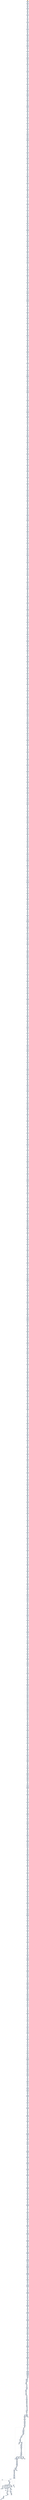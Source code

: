 digraph G {
node[shape=rectangle,style=filled,fillcolor=lightsteelblue,color=lightsteelblue]
bgcolor="transparent"
a0x00401abaorw_ax_bx[label="start\norw %ax, %bx",fillcolor="orange",color="lightgrey"];
a0x00401abdxorl_ebp_edx[label="0x00401abd\nxorl %ebp, %edx"];
a0x00401abfmovl_0x408aaeUINT32__56esp_[label="0x00401abf\nmovl $0x408aae<UINT32>, -56(%esp)"];
a0x00401ac7orw_ax_bx[label="0x00401ac7\norw %ax, %bx"];
a0x00401acamovl__56esp__ecx[label="0x00401aca\nmovl -56(%esp), %ecx"];
a0x00401aceaddl_0xc102eec1UINT32_ecx_[label="0x00401ace\naddl $0xc102eec1<UINT32>, (%ecx)"];
a0x00401ad4xorl_ebp_edx[label="0x00401ad4\nxorl %ebp, %edx"];
a0x00401ad6xorl_eax_eax[label="0x00401ad6\nxorl %eax, %eax"];
a0x00401ad8movb_0x4UINT8_al[label="0x00401ad8\nmovb $0x4<UINT8>, %al"];
a0x00401adaaddl_eax__56esp_[label="0x00401ada\naddl %eax, -56(%esp)"];
a0x00401adexorl_ebx_edx[label="0x00401ade\nxorl %ebx, %edx"];
a0x00401ae0movl__56esp__eax[label="0x00401ae0\nmovl -56(%esp), %eax"];
a0x00401ae4addl_0x44c702e7UINT32_eax_[label="0x00401ae4\naddl $0x44c702e7<UINT32>, (%eax)"];
a0x00401aeatestw_dx_si[label="0x00401aea\ntestw %dx, %si"];
a0x00401aedaddw_si_dx[label="0x00401aed\naddw %si, %dx"];
a0x00401af0xorl_edx_edx[label="0x00401af0\nxorl %edx, %edx"];
a0x00401af2movb_0x4UINT8_dl[label="0x00401af2\nmovb $0x4<UINT8>, %dl"];
a0x00401af4addl_edx__56esp_[label="0x00401af4\naddl %edx, -56(%esp)"];
a0x00401af8addw_si_dx[label="0x00401af8\naddw %si, %dx"];
a0x00401afbandl_ecx_ebx[label="0x00401afb\nandl %ecx, %ebx"];
a0x00401afdmovl__56esp__ebx[label="0x00401afd\nmovl -56(%esp), %ebx"];
a0x00401b01orl_0x5aaec824UINT32_ebx_[label="0x00401b01\norl $0x5aaec824<UINT32>, (%ebx)"];
a0x00401b07andl_ecx_ebx[label="0x00401b07\nandl %ecx, %ebx"];
a0x00401b09subl_ecx_ebx[label="0x00401b09\nsubl %ecx, %ebx"];
a0x00401b0bmovw_si_bp[label="0x00401b0b\nmovw %si, %bp"];
a0x00401b0exorl_ecx_ecx[label="0x00401b0e\nxorl %ecx, %ecx"];
a0x00401b10movb_0x4UINT8_cl[label="0x00401b10\nmovb $0x4<UINT8>, %cl"];
a0x00401b12addl_ecx__56esp_[label="0x00401b12\naddl %ecx, -56(%esp)"];
a0x00401b16subl_ecx_ebx[label="0x00401b16\nsubl %ecx, %ebx"];
a0x00401b18movw_si_bp[label="0x00401b18\nmovw %si, %bp"];
a0x00401b1bmovl__56esp__edi[label="0x00401b1b\nmovl -56(%esp), %edi"];
a0x00401b1fmovl_0xeec10040UINT32_eax[label="0x00401b1f\nmovl $0xeec10040<UINT32>, %eax"];
a0x00401b24stosl_eax_es_edi_[label="0x00401b24\nstosl %eax, %es:(%edi)"];
a0x00401b25movw_si_bp[label="0x00401b25\nmovw %si, %bp"];
a0x00401b28subl_eax_ebp[label="0x00401b28\nsubl %eax, %ebp"];
a0x00401b2axorl_ebx_ebx[label="0x00401b2a\nxorl %ebx, %ebx"];
a0x00401b2cmovb_0x4UINT8_bl[label="0x00401b2c\nmovb $0x4<UINT8>, %bl"];
a0x00401b2eaddl_ebx__56esp_[label="0x00401b2e\naddl %ebx, -56(%esp)"];
a0x00401b32subl_eax_ebp[label="0x00401b32\nsubl %eax, %ebp"];
a0x00401b34shll_0x2UINT8_esi[label="0x00401b34\nshll $0x2<UINT8>, %esi"];
a0x00401b37movl__56esp__ecx[label="0x00401b37\nmovl -56(%esp), %ecx"];
a0x00401b3baddl_0x24548b02UINT32_ecx_[label="0x00401b3b\naddl $0x24548b02<UINT32>, (%ecx)"];
a0x00401b41shll_0x2UINT8_esi[label="0x00401b41\nshll $0x2<UINT8>, %esi"];
a0x00401b44xorl_ebx_ebx[label="0x00401b44\nxorl %ebx, %ebx"];
a0x00401b46movb_0x4UINT8_bl[label="0x00401b46\nmovb $0x4<UINT8>, %bl"];
a0x00401b48addl_ebx__56esp_[label="0x00401b48\naddl %ebx, -56(%esp)"];
a0x00401b4ctestl_ebx_ebp[label="0x00401b4c\ntestl %ebx, %ebp"];
a0x00401b4eandl_esi_esi[label="0x00401b4e\nandl %esi, %esi"];
a0x00401b50movl__56esp__ecx[label="0x00401b50\nmovl -56(%esp), %ecx"];
a0x00401b54addl_0x900281c8UINT32_ecx_[label="0x00401b54\naddl $0x900281c8<UINT32>, (%ecx)"];
a0x00401b5aandl_esi_esi[label="0x00401b5a\nandl %esi, %esi"];
a0x00401b5croll_0x2UINT8_ebp[label="0x00401b5c\nroll $0x2<UINT8>, %ebp"];
a0x00401b5fxorl_edx_edx[label="0x00401b5f\nxorl %edx, %edx"];
a0x00401b61movb_0x4UINT8_dl[label="0x00401b61\nmovb $0x4<UINT8>, %dl"];
a0x00401b63addl_edx__56esp_[label="0x00401b63\naddl %edx, -56(%esp)"];
a0x00401b67roll_0x2UINT8_ebp[label="0x00401b67\nroll $0x2<UINT8>, %ebp"];
a0x00401b6amovl__56esp__eax[label="0x00401b6a\nmovl -56(%esp), %eax"];
a0x00401b6eaddl_0xc14010beUINT32_eax_[label="0x00401b6e\naddl $0xc14010be<UINT32>, (%eax)"];
a0x00401b74movzbl_ch_ebx[label="0x00401b74\nmovzbl %ch, %ebx"];
a0x00401b77xorl_edx_edx[label="0x00401b77\nxorl %edx, %edx"];
a0x00401b79movb_0x4UINT8_dl[label="0x00401b79\nmovb $0x4<UINT8>, %dl"];
a0x00401b7baddl_edx__56esp_[label="0x00401b7b\naddl %edx, -56(%esp)"];
a0x00401b7froll_0x2UINT8_edx[label="0x00401b7f\nroll $0x2<UINT8>, %edx"];
a0x00401b82movl__56esp__ebx[label="0x00401b82\nmovl -56(%esp), %ebx"];
a0x00401b86addl_0xc03302e7UINT32_ebx_[label="0x00401b86\naddl $0xc03302e7<UINT32>, (%ebx)"];
a0x00401b8cleal_0x40d9efeax__eax[label="0x00401b8c\nleal 0x40d9ef(%eax), %eax"];
a0x00401b92xorl_edx_edx[label="0x00401b92\nxorl %edx, %edx"];
a0x00401b94movb_0x4UINT8_dl[label="0x00401b94\nmovb $0x4<UINT8>, %dl"];
a0x00401b96addl_edx__56esp_[label="0x00401b96\naddl %edx, -56(%esp)"];
a0x00401b9aorw_bx_ax[label="0x00401b9a\norw %bx, %ax"];
a0x00401b9dnegl_ecx[label="0x00401b9d\nnegl %ecx"];
a0x00401b9fmovl__56esp__ecx[label="0x00401b9f\nmovl -56(%esp), %ecx"];
a0x00401ba3addl_0x440104b0UINT32_ecx_[label="0x00401ba3\naddl $0x440104b0<UINT32>, (%ecx)"];
a0x00401ba9negl_ecx[label="0x00401ba9\nnegl %ecx"];
a0x00401babxorw_bp_dx[label="0x00401bab\nxorw %bp, %dx"];
a0x00401baeleal_0x40de6cebx__ebx[label="0x00401bae\nleal 0x40de6c(%ebx), %ebx"];
a0x00401bb4xorl_edx_edx[label="0x00401bb4\nxorl %edx, %edx"];
a0x00401bb6movb_0x4UINT8_dl[label="0x00401bb6\nmovb $0x4<UINT8>, %dl"];
a0x00401bb8addl_edx__56esp_[label="0x00401bb8\naddl %edx, -56(%esp)"];
a0x00401bbcxorw_bp_dx[label="0x00401bbc\nxorw %bp, %dx"];
a0x00401bbfmovl__56esp__edi[label="0x00401bbf\nmovl -56(%esp), %edi"];
a0x00401bc3movl_0x8b66c824UINT32_eax[label="0x00401bc3\nmovl $0x8b66c824<UINT32>, %eax"];
a0x00401bc8stosl_eax_es_edi_[label="0x00401bc8\nstosl %eax, %es:(%edi)"];
a0x00401bc9leal_0x40de6cebx__ebx[label="0x00401bc9\nleal 0x40de6c(%ebx), %ebx"];
a0x00401bcfxorl_ebx_ebx[label="0x00401bcf\nxorl %ebx, %ebx"];
a0x00401bd1movb_0x4UINT8_bl[label="0x00401bd1\nmovb $0x4<UINT8>, %bl"];
a0x00401bd3addl_ebx__56esp_[label="0x00401bd3\naddl %ebx, -56(%esp)"];
a0x00401bd7andw_ax_dx[label="0x00401bd7\nandw %ax, %dx"];
a0x00401bdamovsbl_bl_ebx[label="0x00401bda\nmovsbl %bl, %ebx"];
a0x00401bddmovl__56esp__edx[label="0x00401bdd\nmovl -56(%esp), %edx"];
a0x00401be1movl_0x24448bf6UINT32_edx_[label="0x00401be1\nmovl $0x24448bf6<UINT32>, (%edx)"];
a0x00401be7movsbl_bl_ebx[label="0x00401be7\nmovsbl %bl, %ebx"];
a0x00401beaaddl_ecx_edi[label="0x00401bea\naddl %ecx, %edi"];
a0x00401becleal_0x2ecx__ecx[label="0x00401bec\nleal 0x2(%ecx), %ecx"];
a0x00401befxorl_ecx_ecx[label="0x00401bef\nxorl %ecx, %ecx"];
a0x00401bf1movb_0x4UINT8_cl[label="0x00401bf1\nmovb $0x4<UINT8>, %cl"];
a0x00401bf3addl_ecx__56esp_[label="0x00401bf3\naddl %ecx, -56(%esp)"];
a0x00401bf7addl_ecx_edi[label="0x00401bf7\naddl %ecx, %edi"];
a0x00401bf9leal_0x2ecx__ecx[label="0x00401bf9\nleal 0x2(%ecx), %ecx"];
a0x00401bfcmovl__56esp__edi[label="0x00401bfc\nmovl -56(%esp), %edi"];
a0x00401c00movl_0xc40081c8UINT32_eax[label="0x00401c00\nmovl $0xc40081c8<UINT32>, %eax"];
a0x00401c05stosl_eax_es_edi_[label="0x00401c05\nstosl %eax, %es:(%edi)"];
a0x00401c06leal_0x2ecx__ecx[label="0x00401c06\nleal 0x2(%ecx), %ecx"];
a0x00401c09xorw_ax_cx[label="0x00401c09\nxorw %ax, %cx"];
a0x00401c0cxorl_eax_eax[label="0x00401c0c\nxorl %eax, %eax"];
a0x00401c0emovb_0x4UINT8_al[label="0x00401c0e\nmovb $0x4<UINT8>, %al"];
a0x00401c10addl_eax__56esp_[label="0x00401c10\naddl %eax, -56(%esp)"];
a0x00401c14xorw_ax_cx[label="0x00401c14\nxorw %ax, %cx"];
a0x00401c17movsbl_cl_eax[label="0x00401c17\nmovsbl %cl, %eax"];
a0x00401c1amovl__56esp__ebx[label="0x00401c1a\nmovl -56(%esp), %ebx"];
a0x00401c1eorl_0x81ba04ccUINT32_ebx_[label="0x00401c1e\norl $0x81ba04cc<UINT32>, (%ebx)"];
a0x00401c24movsbl_cl_eax[label="0x00401c24\nmovsbl %cl, %eax"];
a0x00401c27xorl_edx_edx[label="0x00401c27\nxorl %edx, %edx"];
a0x00401c29movb_0x4UINT8_dl[label="0x00401c29\nmovb $0x4<UINT8>, %dl"];
a0x00401c2baddl_edx__56esp_[label="0x00401c2b\naddl %edx, -56(%esp)"];
a0x00401c2fmovl_ebx_esi[label="0x00401c2f\nmovl %ebx, %esi"];
a0x00401c31orw_cx_dx[label="0x00401c31\norw %cx, %dx"];
a0x00401c34movl__56esp__ebx[label="0x00401c34\nmovl -56(%esp), %ebx"];
a0x00401c38addl_0xbbcc8430UINT32_ebx_[label="0x00401c38\naddl $0xbbcc8430<UINT32>, (%ebx)"];
a0x00401c3eorw_cx_dx[label="0x00401c3e\norw %cx, %dx"];
a0x00401c41andl_eax_edi[label="0x00401c41\nandl %eax, %edi"];
a0x00401c43leal_0x2esi__edx[label="0x00401c43\nleal 0x2(%esi), %edx"];
a0x00401c46xorl_ebx_ebx[label="0x00401c46\nxorl %ebx, %ebx"];
a0x00401c48movb_0x4UINT8_bl[label="0x00401c48\nmovb $0x4<UINT8>, %bl"];
a0x00401c4aaddl_ebx__56esp_[label="0x00401c4a\naddl %ebx, -56(%esp)"];
a0x00401c4eandl_eax_edi[label="0x00401c4e\nandl %eax, %edi"];
a0x00401c50movl__56esp__edx[label="0x00401c50\nmovl -56(%esp), %edx"];
a0x00401c54movl_0xfca0baaUINT32_edx_[label="0x00401c54\nmovl $0xfca0baa<UINT32>, (%edx)"];
a0x00401c5aleal_0x2esi__edx[label="0x00401c5a\nleal 0x2(%esi), %edx"];
a0x00401c5dxorl_ecx_ecx[label="0x00401c5d\nxorl %ecx, %ecx"];
a0x00401c5fmovb_0x4UINT8_cl[label="0x00401c5f\nmovb $0x4<UINT8>, %cl"];
a0x00401c61addl_ecx__56esp_[label="0x00401c61\naddl %ecx, -56(%esp)"];
a0x00401c65testl_0x40fc6aUINT32_eax[label="0x00401c65\ntestl $0x40fc6a<UINT32>, %eax"];
a0x00401c6bmovl__56esp__ecx[label="0x00401c6b\nmovl -56(%esp), %ecx"];
a0x00401c6fmovl_0x8566ceb6UINT32_ecx_[label="0x00401c6f\nmovl $0x8566ceb6<UINT32>, (%ecx)"];
a0x00401c75xaddl_edx_eax[label="0x00401c75\nxaddl %edx, %eax"];
a0x00401c78xorl_edx_edx[label="0x00401c78\nxorl %edx, %edx"];
a0x00401c7amovb_0x4UINT8_dl[label="0x00401c7a\nmovb $0x4<UINT8>, %dl"];
a0x00401c7caddl_edx__56esp_[label="0x00401c7c\naddl %edx, -56(%esp)"];
a0x00401c80leal_0x2edx__ecx[label="0x00401c80\nleal 0x2(%edx), %ecx"];
a0x00401c83movl__56esp__ecx[label="0x00401c83\nmovl -56(%esp), %ecx"];
a0x00401c87addl_0xb3db33f5UINT32_ecx_[label="0x00401c87\naddl $0xb3db33f5<UINT32>, (%ecx)"];
a0x00401c8dxorw_di_bp[label="0x00401c8d\nxorw %di, %bp"];
a0x00401c90xorl_eax_eax[label="0x00401c90\nxorl %eax, %eax"];
a0x00401c92movb_0x4UINT8_al[label="0x00401c92\nmovb $0x4<UINT8>, %al"];
a0x00401c94addl_eax__56esp_[label="0x00401c94\naddl %eax, -56(%esp)"];
a0x00401c98orl_edi_eax[label="0x00401c98\norl %edi, %eax"];
a0x00401c9asubl_0x40deeaUINT32_ecx[label="0x00401c9a\nsubl $0x40deea<UINT32>, %ecx"];
a0x00401ca0movl__56esp__ecx[label="0x00401ca0\nmovl -56(%esp), %ecx"];
a0x00401ca4orl_0x245c0104UINT32_ecx_[label="0x00401ca4\norl $0x245c0104<UINT32>, (%ecx)"];
a0x00401caasubl_0x40deeaUINT32_ecx[label="0x00401caa\nsubl $0x40deea<UINT32>, %ecx"];
a0x00401cb0xorl_ecx_ecx[label="0x00401cb0\nxorl %ecx, %ecx"];
a0x00401cb2movb_0x4UINT8_cl[label="0x00401cb2\nmovb $0x4<UINT8>, %cl"];
a0x00401cb4addl_ecx__56esp_[label="0x00401cb4\naddl %ecx, -56(%esp)"];
a0x00401cb8testl_ebx_ecx[label="0x00401cb8\ntestl %ebx, %ecx"];
a0x00401cbamovl__56esp__ecx[label="0x00401cba\nmovl -56(%esp), %ecx"];
a0x00401cbeorl_0xceb60fc8UINT32_ecx_[label="0x00401cbe\norl $0xceb60fc8<UINT32>, (%ecx)"];
a0x00401cc4xorw_dx_ax[label="0x00401cc4\nxorw %dx, %ax"];
a0x00401cc7subw_di_si[label="0x00401cc7\nsubw %di, %si"];
a0x00401ccaxorl_ecx_ecx[label="0x00401cca\nxorl %ecx, %ecx"];
a0x00401cccmovb_0x4UINT8_cl[label="0x00401ccc\nmovb $0x4<UINT8>, %cl"];
a0x00401cceaddl_ecx__56esp_[label="0x00401cce\naddl %ecx, -56(%esp)"];
a0x00401cd2subw_di_si[label="0x00401cd2\nsubw %di, %si"];
a0x00401cd5xorl_edi_ebx[label="0x00401cd5\nxorl %edi, %ebx"];
a0x00401cd7movl__56esp__ebx[label="0x00401cd7\nmovl -56(%esp), %ebx"];
a0x00401cdbaddl_0xc8244c8bUINT32_ebx_[label="0x00401cdb\naddl $0xc8244c8b<UINT32>, (%ebx)"];
a0x00401ce1xorl_edi_ebx[label="0x00401ce1\nxorl %edi, %ebx"];
a0x00401ce3xorl_edx_edx[label="0x00401ce3\nxorl %edx, %edx"];
a0x00401ce5movb_0x4UINT8_dl[label="0x00401ce5\nmovb $0x4<UINT8>, %dl"];
a0x00401ce7addl_edx__56esp_[label="0x00401ce7\naddl %edx, -56(%esp)"];
a0x00401cebmovw_si_bx[label="0x00401ceb\nmovw %si, %bx"];
a0x00401ceexorw_cx_si[label="0x00401cee\nxorw %cx, %si"];
a0x00401cf1movl__56esp__edx[label="0x00401cf1\nmovl -56(%esp), %edx"];
a0x00401cf5movl_0x40500181UINT32_edx_[label="0x00401cf5\nmovl $0x40500181<UINT32>, (%edx)"];
a0x00401cfbxorw_cx_si[label="0x00401cfb\nxorw %cx, %si"];
a0x00401cfexorl_eax_eax[label="0x00401cfe\nxorl %eax, %eax"];
a0x00401d00movb_0x4UINT8_al[label="0x00401d00\nmovb $0x4<UINT8>, %al"];
a0x00401d02addl_eax__56esp_[label="0x00401d02\naddl %eax, -56(%esp)"];
a0x00401d06movl_edx_edi[label="0x00401d06\nmovl %edx, %edi"];
a0x00401d08testw_ax_si[label="0x00401d08\ntestw %ax, %si"];
a0x00401d0bmovl__56esp__ecx[label="0x00401d0b\nmovl -56(%esp), %ecx"];
a0x00401d0faddl_0x8566b900UINT32_ecx_[label="0x00401d0f\naddl $0x8566b900<UINT32>, (%ecx)"];
a0x00401d15testw_ax_si[label="0x00401d15\ntestw %ax, %si"];
a0x00401d18xorl_eax_eax[label="0x00401d18\nxorl %eax, %eax"];
a0x00401d1amovb_0x4UINT8_al[label="0x00401d1a\nmovb $0x4<UINT8>, %al"];
a0x00401d1caddl_eax__56esp_[label="0x00401d1c\naddl %eax, -56(%esp)"];
a0x00401d20leal_0x2edx__eax[label="0x00401d20\nleal 0x2(%edx), %eax"];
a0x00401d23movl__56esp__eax[label="0x00401d23\nmovl -56(%esp), %eax"];
a0x00401d27addl_0xb2d233f5UINT32_eax_[label="0x00401d27\naddl $0xb2d233f5<UINT32>, (%eax)"];
a0x00401d2dmovw_ax_dx[label="0x00401d2d\nmovw %ax, %dx"];
a0x00401d30subl_0x40fefaUINT32_ebp[label="0x00401d30\nsubl $0x40fefa<UINT32>, %ebp"];
a0x00401d36xorl_ebx_ebx[label="0x00401d36\nxorl %ebx, %ebx"];
a0x00401d38movb_0x4UINT8_bl[label="0x00401d38\nmovb $0x4<UINT8>, %bl"];
a0x00401d3aaddl_ebx__56esp_[label="0x00401d3a\naddl %ebx, -56(%esp)"];
a0x00401d3esubl_0x40fefaUINT32_ebp[label="0x00401d3e\nsubl $0x40fefa<UINT32>, %ebp"];
a0x00401d44movl__56esp__edx[label="0x00401d44\nmovl -56(%esp), %edx"];
a0x00401d48movl_0x24540104UINT32_edx_[label="0x00401d48\nmovl $0x24540104<UINT32>, (%edx)"];
a0x00401d4eleal_0x40deffesi__eax[label="0x00401d4e\nleal 0x40deff(%esi), %eax"];
a0x00401d54addl_ebx_edi[label="0x00401d54\naddl %ebx, %edi"];
a0x00401d56xorl_eax_eax[label="0x00401d56\nxorl %eax, %eax"];
a0x00401d58movb_0x4UINT8_al[label="0x00401d58\nmovb $0x4<UINT8>, %al"];
a0x00401d5aaddl_eax__56esp_[label="0x00401d5a\naddl %eax, -56(%esp)"];
a0x00401d5eaddl_ebx_edi[label="0x00401d5e\naddl %ebx, %edi"];
a0x00401d60testl_edi_edx[label="0x00401d60\ntestl %edi, %edx"];
a0x00401d62movl__56esp__edx[label="0x00401d62\nmovl -56(%esp), %edx"];
a0x00401d66movl_0x8bf633c8UINT32_edx_[label="0x00401d66\nmovl $0x8bf633c8<UINT32>, (%edx)"];
a0x00401d6ctestl_edi_edx[label="0x00401d6c\ntestl %edi, %edx"];
a0x00401d6esubw_ax_dx[label="0x00401d6e\nsubw %ax, %dx"];
a0x00401d71xorl_ecx_ecx[label="0x00401d71\nxorl %ecx, %ecx"];
a0x00401d73movb_0x4UINT8_cl[label="0x00401d73\nmovb $0x4<UINT8>, %cl"];
a0x00401d75addl_ecx__56esp_[label="0x00401d75\naddl %ecx, -56(%esp)"];
a0x00401d79subw_ax_dx[label="0x00401d79\nsubw %ax, %dx"];
a0x00401d7ctestl_edi_ecx[label="0x00401d7c\ntestl %edi, %ecx"];
a0x00401d7emovl__56esp__ecx[label="0x00401d7e\nmovl -56(%esp), %ecx"];
a0x00401d82movl_0x81c82444UINT32_ecx_[label="0x00401d82\nmovl $0x81c82444<UINT32>, (%ecx)"];
a0x00401d88testl_edi_ecx[label="0x00401d88\ntestl %edi, %ecx"];
a0x00401d8axorl_ecx_ecx[label="0x00401d8a\nxorl %ecx, %ecx"];
a0x00401d8cmovb_0x4UINT8_cl[label="0x00401d8c\nmovb $0x4<UINT8>, %cl"];
a0x00401d8eaddl_ecx__56esp_[label="0x00401d8e\naddl %ecx, -56(%esp)"];
a0x00401d92addw_cx_bx[label="0x00401d92\naddw %cx, %bx"];
a0x00401d95leal_0x2esi__esi[label="0x00401d95\nleal 0x2(%esi), %esi"];
a0x00401d98movl__56esp__eax[label="0x00401d98\nmovl -56(%esp), %eax"];
a0x00401d9cmovl_0xf360f800UINT32_eax_[label="0x00401d9c\nmovl $0xf360f800<UINT32>, (%eax)"];
a0x00401da2leal_0x2esi__esi[label="0x00401da2\nleal 0x2(%esi), %esi"];
a0x00401da5xorl_edx_edx[label="0x00401da5\nxorl %edx, %edx"];
a0x00401da7movb_0x4UINT8_dl[label="0x00401da7\nmovb $0x4<UINT8>, %dl"];
a0x00401da9addl_edx__56esp_[label="0x00401da9\naddl %edx, -56(%esp)"];
a0x00401dadaddw_bp_dx[label="0x00401dad\naddw %bp, %dx"];
a0x00401db0movl__56esp__eax[label="0x00401db0\nmovl -56(%esp), %eax"];
a0x00401db4addl_0x103081a0UINT32_eax_[label="0x00401db4\naddl $0x103081a0<UINT32>, (%eax)"];
a0x00401dbasubw_ax_si[label="0x00401dba\nsubw %ax, %si"];
a0x00401dbdmovw_ax_si[label="0x00401dbd\nmovw %ax, %si"];
a0x00401dc0testw_dx_di[label="0x00401dc0\ntestw %dx, %di"];
a0x00401dc3xorl_ebx_ebx[label="0x00401dc3\nxorl %ebx, %ebx"];
a0x00401dc5movb_0x4UINT8_bl[label="0x00401dc5\nmovb $0x4<UINT8>, %bl"];
a0x00401dc7addl_ebx__56esp_[label="0x00401dc7\naddl %ebx, -56(%esp)"];
a0x00401dcbmovw_ax_si[label="0x00401dcb\nmovw %ax, %si"];
a0x00401dcemovl__56esp__edx[label="0x00401dce\nmovl -56(%esp), %edx"];
a0x00401dd2orl_0xba0f363UINT32_edx_[label="0x00401dd2\norl $0xba0f363<UINT32>, (%edx)"];
a0x00401dd8testw_dx_di[label="0x00401dd8\ntestw %dx, %di"];
a0x00401ddbxorl_esi_ecx[label="0x00401ddb\nxorl %esi, %ecx"];
a0x00401dddsubl_edx_ebx[label="0x00401ddd\nsubl %edx, %ebx"];
a0x00401ddfxorl_ebx_ebx[label="0x00401ddf\nxorl %ebx, %ebx"];
a0x00401de1movb_0x4UINT8_bl[label="0x00401de1\nmovb $0x4<UINT8>, %bl"];
a0x00401de3addl_ebx__56esp_[label="0x00401de3\naddl %ebx, -56(%esp)"];
a0x00401de7xorl_esi_ecx[label="0x00401de7\nxorl %esi, %ecx"];
a0x00401de9movl__56esp__edx[label="0x00401de9\nmovl -56(%esp), %edx"];
a0x00401dedaddl_0x66fd2bf0UINT32_edx_[label="0x00401ded\naddl $0x66fd2bf0<UINT32>, (%edx)"];
a0x00401df3subl_edx_ebx[label="0x00401df3\nsubl %edx, %ebx"];
a0x00401df5xaddl_ebx_eax[label="0x00401df5\nxaddl %ebx, %eax"];
a0x00401df8xchgl_eax_ebp[label="0x00401df8\nxchgl %eax, %ebp"];
a0x00401df9xorl_ebx_ebx[label="0x00401df9\nxorl %ebx, %ebx"];
a0x00401dfbmovb_0x4UINT8_bl[label="0x00401dfb\nmovb $0x4<UINT8>, %bl"];
a0x00401dfdaddl_ebx__56esp_[label="0x00401dfd\naddl %ebx, -56(%esp)"];
a0x00401e01xaddl_ebx_eax[label="0x00401e01\nxaddl %ebx, %eax"];
a0x00401e04xchgl_eax_ebp[label="0x00401e04\nxchgl %eax, %ebp"];
a0x00401e05movl__56esp__edx[label="0x00401e05\nmovl -56(%esp), %edx"];
a0x00401e09addl_0xdb33c723UINT32_edx_[label="0x00401e09\naddl $0xdb33c723<UINT32>, (%edx)"];
a0x00401e0fxchgl_eax_ebp[label="0x00401e0f\nxchgl %eax, %ebp"];
a0x00401e10movw_dx_si[label="0x00401e10\nmovw %dx, %si"];
a0x00401e13movl_edi_ecx[label="0x00401e13\nmovl %edi, %ecx"];
a0x00401e15xorl_ebx_ebx[label="0x00401e15\nxorl %ebx, %ebx"];
a0x00401e17movb_0x4UINT8_bl[label="0x00401e17\nmovb $0x4<UINT8>, %bl"];
a0x00401e19addl_ebx__56esp_[label="0x00401e19\naddl %ebx, -56(%esp)"];
a0x00401e1dmovw_dx_si[label="0x00401e1d\nmovw %dx, %si"];
a0x00401e20movl__56esp__ebx[label="0x00401e20\nmovl -56(%esp), %ebx"];
a0x00401e24addl_0x5c0104b3UINT32_ebx_[label="0x00401e24\naddl $0x5c0104b3<UINT32>, (%ebx)"];
a0x00401e2amovl_edi_ecx[label="0x00401e2a\nmovl %edi, %ecx"];
a0x00401e2candl_ebp_edx[label="0x00401e2c\nandl %ebp, %edx"];
a0x00401e2eorl_edi_edi[label="0x00401e2e\norl %edi, %edi"];
a0x00401e30orl_esi_edx[label="0x00401e30\norl %esi, %edx"];
a0x00401e32xorl_eax_eax[label="0x00401e32\nxorl %eax, %eax"];
a0x00401e34movb_0x4UINT8_al[label="0x00401e34\nmovb $0x4<UINT8>, %al"];
a0x00401e36addl_eax__56esp_[label="0x00401e36\naddl %eax, -56(%esp)"];
a0x00401e3aandl_ebp_edx[label="0x00401e3a\nandl %ebp, %edx"];
a0x00401e3cmovl__56esp__eax[label="0x00401e3c\nmovl -56(%esp), %eax"];
a0x00401e40movl_0xfd2bc824UINT32_eax_[label="0x00401e40\nmovl $0xfd2bc824<UINT32>, (%eax)"];
a0x00401e46orl_edi_edi[label="0x00401e46\norl %edi, %edi"];
a0x00401e48orl_esi_edx[label="0x00401e48\norl %esi, %edx"];
a0x00401e4aorw_si_cx[label="0x00401e4a\norw %si, %cx"];
a0x00401e4dxorl_ecx_ecx[label="0x00401e4d\nxorl %ecx, %ecx"];
a0x00401e4fmovb_0x4UINT8_cl[label="0x00401e4f\nmovb $0x4<UINT8>, %cl"];
a0x00401e51addl_ecx__56esp_[label="0x00401e51\naddl %ecx, -56(%esp)"];
a0x00401e55orl_esi_edx[label="0x00401e55\norl %esi, %edx"];
a0x00401e57orw_si_cx[label="0x00401e57\norw %si, %cx"];
a0x00401e5amovl__56esp__edi[label="0x00401e5a\nmovl -56(%esp), %edi"];
a0x00401e5emovl_0x8bc72366UINT32_eax[label="0x00401e5e\nmovl $0x8bc72366<UINT32>, %eax"];
a0x00401e63stosl_eax_es_edi_[label="0x00401e63\nstosl %eax, %es:(%edi)"];
a0x00401e64orw_si_cx[label="0x00401e64\norw %si, %cx"];
a0x00401e67xorl_ecx_ecx[label="0x00401e67\nxorl %ecx, %ecx"];
a0x00401e69movb_0x4UINT8_cl[label="0x00401e69\nmovb $0x4<UINT8>, %cl"];
a0x00401e6baddl_ecx__56esp_[label="0x00401e6b\naddl %ecx, -56(%esp)"];
a0x00401e6fxorl_esi_ebx[label="0x00401e6f\nxorl %esi, %ebx"];
a0x00401e71subw_bp_ax[label="0x00401e71\nsubw %bp, %ax"];
a0x00401e74movl__56esp__ebx[label="0x00401e74\nmovl -56(%esp), %ebx"];
a0x00401e78addl_0x81c8245cUINT32_ebx_[label="0x00401e78\naddl $0x81c8245c<UINT32>, (%ebx)"];
a0x00401e7esubw_bp_ax[label="0x00401e7e\nsubw %bp, %ax"];
a0x00401e81addw_di_bx[label="0x00401e81\naddw %di, %bx"];
a0x00401e84xorl_eax_eax[label="0x00401e84\nxorl %eax, %eax"];
a0x00401e86movb_0x4UINT8_al[label="0x00401e86\nmovb $0x4<UINT8>, %al"];
a0x00401e88addl_eax__56esp_[label="0x00401e88\naddl %eax, -56(%esp)"];
a0x00401e8caddw_di_bx[label="0x00401e8c\naddw %di, %bx"];
a0x00401e8fmovl__56esp__ecx[label="0x00401e8f\nmovl -56(%esp), %ecx"];
a0x00401e93movl_0x3c45bc03UINT32_ecx_[label="0x00401e93\nmovl $0x3c45bc03<UINT32>, (%ecx)"];
a0x00401e99movl_edx_ebx[label="0x00401e99\nmovl %edx, %ebx"];
a0x00401e9btestl_eax_ebp[label="0x00401e9b\ntestl %eax, %ebp"];
a0x00401e9dandl_eax_edi[label="0x00401e9d\nandl %eax, %edi"];
a0x00401e9fmovsbl_ah_eax[label="0x00401e9f\nmovsbl %ah, %eax"];
a0x00401ea2xorl_ecx_ecx[label="0x00401ea2\nxorl %ecx, %ecx"];
a0x00401ea4movb_0x4UINT8_cl[label="0x00401ea4\nmovb $0x4<UINT8>, %cl"];
a0x00401ea6addl_ecx__56esp_[label="0x00401ea6\naddl %ecx, -56(%esp)"];
a0x00401eaatestl_eax_ebp[label="0x00401eaa\ntestl %eax, %ebp"];
a0x00401eacmovl__56esp__ecx[label="0x00401eac\nmovl -56(%esp), %ecx"];
a0x00401eb0addl_0x4f3381f6UINT32_ecx_[label="0x00401eb0\naddl $0x4f3381f6<UINT32>, (%ecx)"];
a0x00401eb6andl_eax_edi[label="0x00401eb6\nandl %eax, %edi"];
a0x00401eb8movsbl_ah_eax[label="0x00401eb8\nmovsbl %ah, %eax"];
a0x00401ebbxorl_0x40de7aUINT32_ebx[label="0x00401ebb\nxorl $0x40de7a<UINT32>, %ebx"];
a0x00401ec1xorl_edx_edx[label="0x00401ec1\nxorl %edx, %edx"];
a0x00401ec3movb_0x4UINT8_dl[label="0x00401ec3\nmovb $0x4<UINT8>, %dl"];
a0x00401ec5addl_edx__56esp_[label="0x00401ec5\naddl %edx, -56(%esp)"];
a0x00401ec9movsbl_ah_eax[label="0x00401ec9\nmovsbl %ah, %eax"];
a0x00401eccmovl__56esp__ecx[label="0x00401ecc\nmovl -56(%esp), %ecx"];
a0x00401ed0addl_0x66e683e1UINT32_ecx_[label="0x00401ed0\naddl $0x66e683e1<UINT32>, (%ecx)"];
a0x00401ed6xorl_0x40de7aUINT32_ebx[label="0x00401ed6\nxorl $0x40de7a<UINT32>, %ebx"];
a0x00401edcxorl_ecx_ecx[label="0x00401edc\nxorl %ecx, %ecx"];
a0x00401edemovb_0x4UINT8_cl[label="0x00401ede\nmovb $0x4<UINT8>, %cl"];
a0x00401ee0addl_ecx__56esp_[label="0x00401ee0\naddl %ecx, -56(%esp)"];
a0x00401ee4addl_ecx_esi[label="0x00401ee4\naddl %ecx, %esi"];
a0x00401ee6orw_di_bp[label="0x00401ee6\norw %di, %bp"];
a0x00401ee9movl__56esp__edx[label="0x00401ee9\nmovl -56(%esp), %edx"];
a0x00401eedmovl_0xdb33c723UINT32_edx_[label="0x00401eed\nmovl $0xdb33c723<UINT32>, (%edx)"];
a0x00401ef3orw_di_bp[label="0x00401ef3\norw %di, %bp"];
a0x00401ef6leal_0x2edx__eax[label="0x00401ef6\nleal 0x2(%edx), %eax"];
a0x00401ef9xorl_ebx_ebx[label="0x00401ef9\nxorl %ebx, %ebx"];
a0x00401efbmovb_0x4UINT8_bl[label="0x00401efb\nmovb $0x4<UINT8>, %bl"];
a0x00401efdaddl_ebx__56esp_[label="0x00401efd\naddl %ebx, -56(%esp)"];
a0x00401f01leal_0x2edx__eax[label="0x00401f01\nleal 0x2(%edx), %eax"];
a0x00401f04movl__56esp__eax[label="0x00401f04\nmovl -56(%esp), %eax"];
a0x00401f08addl_0x5c0104b3UINT32_eax_[label="0x00401f08\naddl $0x5c0104b3<UINT32>, (%eax)"];
a0x00401f0eleal_0x2edx__ebx[label="0x00401f0e\nleal 0x2(%edx), %ebx"];
a0x00401f11xorl_ebx_ebx[label="0x00401f11\nxorl %ebx, %ebx"];
a0x00401f13movb_0x4UINT8_bl[label="0x00401f13\nmovb $0x4<UINT8>, %bl"];
a0x00401f15addl_ebx__56esp_[label="0x00401f15\naddl %ebx, -56(%esp)"];
a0x00401f19rorl_0x2UINT8_esi[label="0x00401f19\nrorl $0x2<UINT8>, %esi"];
a0x00401f1cmovl__56esp__eax[label="0x00401f1c\nmovl -56(%esp), %eax"];
a0x00401f20addl_0x2b66c824UINT32_eax_[label="0x00401f20\naddl $0x2b66c824<UINT32>, (%eax)"];
a0x00401f26testl_ebx_edx[label="0x00401f26\ntestl %ebx, %edx"];
a0x00401f28xorl_edx_edx[label="0x00401f28\nxorl %edx, %edx"];
a0x00401f2amovb_0x4UINT8_dl[label="0x00401f2a\nmovb $0x4<UINT8>, %dl"];
a0x00401f2caddl_edx__56esp_[label="0x00401f2c\naddl %edx, -56(%esp)"];
a0x00401f30xorw_dx_si[label="0x00401f30\nxorw %dx, %si"];
a0x00401f33addl_esi_edx[label="0x00401f33\naddl %esi, %edx"];
a0x00401f35movl__56esp__edx[label="0x00401f35\nmovl -56(%esp), %edx"];
a0x00401f39addl_0x244c8beeUINT32_edx_[label="0x00401f39\naddl $0x244c8bee<UINT32>, (%edx)"];
a0x00401f3faddl_esi_edx[label="0x00401f3f\naddl %esi, %edx"];
a0x00401f41leal_0x2ebx__ebx[label="0x00401f41\nleal 0x2(%ebx), %ebx"];
a0x00401f44xorl_ebx_ebx[label="0x00401f44\nxorl %ebx, %ebx"];
a0x00401f46movb_0x4UINT8_bl[label="0x00401f46\nmovb $0x4<UINT8>, %bl"];
a0x00401f48addl_ebx__56esp_[label="0x00401f48\naddl %ebx, -56(%esp)"];
a0x00401f4cleal_0x2ebx__ebx[label="0x00401f4c\nleal 0x2(%ebx), %ebx"];
a0x00401f4fmovl__56esp__ebx[label="0x00401f4f\nmovl -56(%esp), %ebx"];
a0x00401f53addl_0x400181c8UINT32_ebx_[label="0x00401f53\naddl $0x400181c8<UINT32>, (%ebx)"];
a0x00401f59movw_si_bp[label="0x00401f59\nmovw %si, %bp"];
a0x00401f5cxorl_ebx_ebx[label="0x00401f5c\nxorl %ebx, %ebx"];
a0x00401f5emovb_0x4UINT8_bl[label="0x00401f5e\nmovb $0x4<UINT8>, %bl"];
a0x00401f60addl_ebx__56esp_[label="0x00401f60\naddl %ebx, -56(%esp)"];
a0x00401f64shll_0x2UINT8_edx[label="0x00401f64\nshll $0x2<UINT8>, %edx"];
a0x00401f67movl__56esp__edi[label="0x00401f67\nmovl -56(%esp), %edi"];
a0x00401f6bmovl_0xf7bb0040UINT32_eax[label="0x00401f6b\nmovl $0xf7bb0040<UINT32>, %eax"];
a0x00401f70stosl_eax_es_edi_[label="0x00401f70\nstosl %eax, %es:(%edi)"];
a0x00401f71addw_ax_dx[label="0x00401f71\naddw %ax, %dx"];
a0x00401f74addl_esi_eax[label="0x00401f74\naddl %esi, %eax"];
a0x00401f76testw_di_ax[label="0x00401f76\ntestw %di, %ax"];
a0x00401f79xorl_edx_edx[label="0x00401f79\nxorl %edx, %edx"];
a0x00401f7bmovb_0x4UINT8_dl[label="0x00401f7b\nmovb $0x4<UINT8>, %dl"];
a0x00401f7daddl_edx__56esp_[label="0x00401f7d\naddl %edx, -56(%esp)"];
a0x00401f81addl_esi_eax[label="0x00401f81\naddl %esi, %eax"];
a0x00401f83movl__56esp__eax[label="0x00401f83\nmovl -56(%esp), %eax"];
a0x00401f87addl_0x66c603e9UINT32_eax_[label="0x00401f87\naddl $0x66c603e9<UINT32>, (%eax)"];
a0x00401f8dtestw_di_ax[label="0x00401f8d\ntestw %di, %ax"];
a0x00401f90xorl_ecx_ecx[label="0x00401f90\nxorl %ecx, %ecx"];
a0x00401f92movb_0x4UINT8_cl[label="0x00401f92\nmovb $0x4<UINT8>, %cl"];
a0x00401f94addl_ecx__56esp_[label="0x00401f94\naddl %ecx, -56(%esp)"];
a0x00401f98testw_bx_di[label="0x00401f98\ntestw %bx, %di"];
a0x00401f9bandl_esi_ebx[label="0x00401f9b\nandl %esi, %ebx"];
a0x00401f9dmovl__56esp__edi[label="0x00401f9d\nmovl -56(%esp), %edi"];
a0x00401fa1movl_0xc033f70bUINT32_eax[label="0x00401fa1\nmovl $0xc033f70b<UINT32>, %eax"];
a0x00401fa6stosl_eax_es_edi_[label="0x00401fa6\nstosl %eax, %es:(%edi)"];
a0x00401fa7andl_esi_ebx[label="0x00401fa7\nandl %esi, %ebx"];
a0x00401fa9andl_esi_eax[label="0x00401fa9\nandl %esi, %eax"];
a0x00401fabmull_edi_eax[label="0x00401fab\nmull %edi, %eax"];
a0x00401fadxorl_eax_eax[label="0x00401fad\nxorl %eax, %eax"];
a0x00401fafmovb_0x4UINT8_al[label="0x00401faf\nmovb $0x4<UINT8>, %al"];
a0x00401fb1addl_eax__56esp_[label="0x00401fb1\naddl %eax, -56(%esp)"];
a0x00401fb5andl_esi_eax[label="0x00401fb5\nandl %esi, %eax"];
a0x00401fb7movl__56esp__ebx[label="0x00401fb7\nmovl -56(%esp), %ebx"];
a0x00401fbbmovl_0x440104b0UINT32_ebx_[label="0x00401fbb\nmovl $0x440104b0<UINT32>, (%ebx)"];
a0x00401fc1mull_edi_eax[label="0x00401fc1\nmull %edi, %eax"];
a0x00401fc3andw_bx_bx[label="0x00401fc3\nandw %bx, %bx"];
a0x00401fc6xorl_ebx_ebx[label="0x00401fc6\nxorl %ebx, %ebx"];
a0x00401fc8movb_0x4UINT8_bl[label="0x00401fc8\nmovb $0x4<UINT8>, %bl"];
a0x00401fcaaddl_ebx__56esp_[label="0x00401fca\naddl %ebx, -56(%esp)"];
a0x00401fceandw_bx_bx[label="0x00401fce\nandw %bx, %bx"];
a0x00401fd1movl__56esp__ecx[label="0x00401fd1\nmovl -56(%esp), %ecx"];
a0x00401fd5movl_0xc603c824UINT32_ecx_[label="0x00401fd5\nmovl $0xc603c824<UINT32>, (%ecx)"];
a0x00401fdbsubl_ebx_esi[label="0x00401fdb\nsubl %ebx, %esi"];
a0x00401fddxorl_eax_eax[label="0x00401fdd\nxorl %eax, %eax"];
a0x00401fdfmovb_0x4UINT8_al[label="0x00401fdf\nmovb $0x4<UINT8>, %al"];
a0x00401fe1addl_eax__56esp_[label="0x00401fe1\naddl %eax, -56(%esp)"];
a0x00401fe5shldl_0x3UINT8_ebp_eax[label="0x00401fe5\nshldl $0x3<UINT8>, %ebp, %eax"];
a0x00401fe9movl__56esp__ecx[label="0x00401fe9\nmovl -56(%esp), %ecx"];
a0x00401fedaddl_0xc824448bUINT32_ecx_[label="0x00401fed\naddl $0xc824448b<UINT32>, (%ecx)"];
a0x00401ff3movw_dx_di[label="0x00401ff3\nmovw %dx, %di"];
a0x00401ff6xorl_edx_ecx[label="0x00401ff6\nxorl %edx, %ecx"];
a0x00401ff8addl_0x40fb7eUINT32_ebx[label="0x00401ff8\naddl $0x40fb7e<UINT32>, %ebx"];
a0x00401ffexorl_edx_edx[label="0x00401ffe\nxorl %edx, %edx"];
a0x00402000movb_0x4UINT8_dl[label="0x00402000\nmovb $0x4<UINT8>, %dl"];
a0x00402002addl_edx__56esp_[label="0x00402002\naddl %edx, -56(%esp)"];
a0x00402006xorl_edx_ecx[label="0x00402006\nxorl %edx, %ecx"];
a0x00402008addl_0x40fb7eUINT32_ebx[label="0x00402008\naddl $0x40fb7e<UINT32>, %ebx"];
a0x0040200emovl__56esp__ebx[label="0x0040200e\nmovl -56(%esp), %ebx"];
a0x00402012addl_0x3c00081UINT32_ebx_[label="0x00402012\naddl $0x3c00081<UINT32>, (%ebx)"];
a0x00402018addl_0x40fb7eUINT32_ebx[label="0x00402018\naddl $0x40fb7e<UINT32>, %ebx"];
a0x0040201exorl_ebx_ebx[label="0x0040201e\nxorl %ebx, %ebx"];
a0x00402020movb_0x4UINT8_bl[label="0x00402020\nmovb $0x4<UINT8>, %bl"];
a0x00402022addl_ebx__56esp_[label="0x00402022\naddl %ebx, -56(%esp)"];
a0x00402026orl_eax_edx[label="0x00402026\norl %eax, %edx"];
a0x00402028andw_di_si[label="0x00402028\nandw %di, %si"];
a0x0040202bmovl__56esp__ecx[label="0x0040202b\nmovl -56(%esp), %ecx"];
a0x0040202faddl_0xb660000UINT32_ecx_[label="0x0040202f\naddl $0xb660000<UINT32>, (%ecx)"];
a0x00402035andw_di_si[label="0x00402035\nandw %di, %si"];
a0x00402038orw_di_si[label="0x00402038\norw %di, %si"];
a0x0040203bmovl_ebp_eax[label="0x0040203b\nmovl %ebp, %eax"];
a0x0040203dxorl_edx_edx[label="0x0040203d\nxorl %edx, %edx"];
a0x0040203fmovb_0x4UINT8_dl[label="0x0040203f\nmovb $0x4<UINT8>, %dl"];
a0x00402041addl_edx__56esp_[label="0x00402041\naddl %edx, -56(%esp)"];
a0x00402045orw_di_si[label="0x00402045\norw %di, %si"];
a0x00402048movl__56esp__edx[label="0x00402048\nmovl -56(%esp), %edx"];
a0x0040204caddl_0xfa8b66f7UINT32_edx_[label="0x0040204c\naddl $0xfa8b66f7<UINT32>, (%edx)"];
a0x00402052movl_ebp_eax[label="0x00402052\nmovl %ebp, %eax"];
a0x00402054andw_bx_cx[label="0x00402054\nandw %bx, %cx"];
a0x00402057xorl_ecx_ecx[label="0x00402057\nxorl %ecx, %ecx"];
a0x00402059movb_0x4UINT8_cl[label="0x00402059\nmovb $0x4<UINT8>, %cl"];
a0x0040205baddl_ecx__56esp_[label="0x0040205b\naddl %ecx, -56(%esp)"];
a0x0040205fandw_bx_cx[label="0x0040205f\nandw %bx, %cx"];
a0x00402062movl__56esp__eax[label="0x00402062\nmovl -56(%esp), %eax"];
a0x00402066addl_0x4b3db33UINT32_eax_[label="0x00402066\naddl $0x4b3db33<UINT32>, (%eax)"];
a0x0040206corl_eax_ebx[label="0x0040206c\norl %eax, %ebx"];
a0x0040206exorl_ecx_ecx[label="0x0040206e\nxorl %ecx, %ecx"];
a0x00402070movb_0x4UINT8_cl[label="0x00402070\nmovb $0x4<UINT8>, %cl"];
a0x00402072addl_ecx__56esp_[label="0x00402072\naddl %ecx, -56(%esp)"];
a0x00402076subw_bx_di[label="0x00402076\nsubw %bx, %di"];
a0x00402079movl__56esp__edi[label="0x00402079\nmovl -56(%esp), %edi"];
a0x0040207dmovl_0xc8245c01UINT32_eax[label="0x0040207d\nmovl $0xc8245c01<UINT32>, %eax"];
a0x00402082stosl_eax_es_edi_[label="0x00402082\nstosl %eax, %es:(%edi)"];
a0x00402083xorw_di_si[label="0x00402083\nxorw %di, %si"];
a0x00402086xorl_ecx_ecx[label="0x00402086\nxorl %ecx, %ecx"];
a0x00402088movb_0x4UINT8_cl[label="0x00402088\nmovb $0x4<UINT8>, %cl"];
a0x0040208aaddl_ecx__56esp_[label="0x0040208a\naddl %ecx, -56(%esp)"];
a0x0040208emovsbl_ch_eax[label="0x0040208e\nmovsbl %ch, %eax"];
a0x00402091movw_ax_di[label="0x00402091\nmovw %ax, %di"];
a0x00402094movl__56esp__ebx[label="0x00402094\nmovl -56(%esp), %ebx"];
a0x00402098movl_0x8bfa8b66UINT32_ebx_[label="0x00402098\nmovl $0x8bfa8b66<UINT32>, (%ebx)"];
a0x0040209emovw_ax_di[label="0x0040209e\nmovw %ax, %di"];
a0x004020a1orl_eax_edi[label="0x004020a1\norl %eax, %edi"];
a0x004020a3xorl_ebx_ebx[label="0x004020a3\nxorl %ebx, %ebx"];
a0x004020a5movb_0x4UINT8_bl[label="0x004020a5\nmovb $0x4<UINT8>, %bl"];
a0x004020a7addl_ebx__56esp_[label="0x004020a7\naddl %ebx, -56(%esp)"];
a0x004020aborl_eax_edi[label="0x004020ab\norl %eax, %edi"];
a0x004020admovl__56esp__eax[label="0x004020ad\nmovl -56(%esp), %eax"];
a0x004020b1addl_0x81c8245cUINT32_eax_[label="0x004020b1\naddl $0x81c8245c<UINT32>, (%eax)"];
a0x004020b7shll_0x2UINT8_ebx[label="0x004020b7\nshll $0x2<UINT8>, %ebx"];
a0x004020baxorl_ebx_ebx[label="0x004020ba\nxorl %ebx, %ebx"];
a0x004020bcmovb_0x4UINT8_bl[label="0x004020bc\nmovb $0x4<UINT8>, %bl"];
a0x004020beaddl_ebx__56esp_[label="0x004020be\naddl %ebx, -56(%esp)"];
a0x004020c2orw_dx_ax[label="0x004020c2\norw %dx, %ax"];
a0x004020c5movl__56esp__ecx[label="0x004020c5\nmovl -56(%esp), %ecx"];
a0x004020c9addl_0x8e159e03UINT32_ecx_[label="0x004020c9\naddl $0x8e159e03<UINT32>, (%ecx)"];
a0x004020cftestw_si_dx[label="0x004020cf\ntestw %si, %dx"];
a0x004020d2xorl_ecx_ecx[label="0x004020d2\nxorl %ecx, %ecx"];
a0x004020d4movb_0x4UINT8_cl[label="0x004020d4\nmovb $0x4<UINT8>, %cl"];
a0x004020d6addl_ecx__56esp_[label="0x004020d6\naddl %ecx, -56(%esp)"];
a0x004020daaddl_ecx_ecx[label="0x004020da\naddl %ecx, %ecx"];
a0x004020dcleal_0x2edi__ebp[label="0x004020dc\nleal 0x2(%edi), %ebp"];
a0x004020dfmovl__56esp__edx[label="0x004020df\nmovl -56(%esp), %edx"];
a0x004020e3movl_0x1f3381e2UINT32_edx_[label="0x004020e3\nmovl $0x1f3381e2<UINT32>, (%edx)"];
a0x004020e9leal_0x2edi__ebp[label="0x004020e9\nleal 0x2(%edi), %ebp"];
a0x004020ecmovl_ecx_ebp[label="0x004020ec\nmovl %ecx, %ebp"];
a0x004020eexorl_ecx_ecx[label="0x004020ee\nxorl %ecx, %ecx"];
a0x004020f0movb_0x4UINT8_cl[label="0x004020f0\nmovb $0x4<UINT8>, %cl"];
a0x004020f2addl_ecx__56esp_[label="0x004020f2\naddl %ecx, -56(%esp)"];
a0x004020f6movl_ecx_ebp[label="0x004020f6\nmovl %ecx, %ebp"];
a0x004020f8movl__56esp__edx[label="0x004020f8\nmovl -56(%esp), %edx"];
a0x004020fcmovl_0x81f28ed2UINT32_edx_[label="0x004020fc\nmovl $0x81f28ed2<UINT32>, (%edx)"];
a0x00402102leal_0x40fd7deax__ecx[label="0x00402102\nleal 0x40fd7d(%eax), %ecx"];
a0x00402108xorl_ebx_ebx[label="0x00402108\nxorl %ebx, %ebx"];
a0x0040210amovb_0x4UINT8_bl[label="0x0040210a\nmovb $0x4<UINT8>, %bl"];
a0x0040210caddl_ebx__56esp_[label="0x0040210c\naddl %ebx, -56(%esp)"];
a0x00402110movw_dx_ax[label="0x00402110\nmovw %dx, %ax"];
a0x00402113movl__56esp__ebx[label="0x00402113\nmovl -56(%esp), %ebx"];
a0x00402117addl_0x40daeaeeUINT32_ebx_[label="0x00402117\naddl $0x40daeaee<UINT32>, (%ebx)"];
a0x0040211dxorl_edi_eax[label="0x0040211d\nxorl %edi, %eax"];
a0x0040211fxorl_edx_edx[label="0x0040211f\nxorl %edx, %edx"];
a0x00402121movb_0x4UINT8_dl[label="0x00402121\nmovb $0x4<UINT8>, %dl"];
a0x00402123addl_edx__56esp_[label="0x00402123\naddl %edx, -56(%esp)"];
a0x00402127testl_ecx_esi[label="0x00402127\ntestl %ecx, %esi"];
a0x00402129notl_edx[label="0x00402129\nnotl %edx"];
a0x0040212bsubw_dx_ax[label="0x0040212b\nsubw %dx, %ax"];
a0x0040212emovl__56esp__edi[label="0x0040212e\nmovl -56(%esp), %edi"];
a0x00402132movl_0xb2d23300UINT32_eax[label="0x00402132\nmovl $0xb2d23300<UINT32>, %eax"];
a0x00402137stosl_eax_es_edi_[label="0x00402137\nstosl %eax, %es:(%edi)"];
a0x00402138notl_edx[label="0x00402138\nnotl %edx"];
a0x0040213asubw_dx_ax[label="0x0040213a\nsubw %dx, %ax"];
a0x0040213dxorl_ebx_ebx[label="0x0040213d\nxorl %ebx, %ebx"];
a0x0040213fmovb_0x4UINT8_bl[label="0x0040213f\nmovb $0x4<UINT8>, %bl"];
a0x00402141addl_ebx__56esp_[label="0x00402141\naddl %ebx, -56(%esp)"];
a0x00402145subw_dx_ax[label="0x00402145\nsubw %dx, %ax"];
a0x00402148orw_bx_dx[label="0x00402148\norw %bx, %dx"];
a0x0040214bmovl__56esp__eax[label="0x0040214b\nmovl -56(%esp), %eax"];
a0x0040214faddl_0x24540104UINT32_eax_[label="0x0040214f\naddl $0x24540104<UINT32>, (%eax)"];
a0x00402155orw_bx_dx[label="0x00402155\norw %bx, %dx"];
a0x00402158xorl_edx_edx[label="0x00402158\nxorl %edx, %edx"];
a0x0040215amovb_0x4UINT8_dl[label="0x0040215a\nmovb $0x4<UINT8>, %dl"];
a0x0040215caddl_edx__56esp_[label="0x0040215c\naddl %edx, -56(%esp)"];
a0x00402160xorl_ebp_esi[label="0x00402160\nxorl %ebp, %esi"];
a0x00402162sbbl_0x40fb6fUINT32_edi[label="0x00402162\nsbbl $0x40fb6f<UINT32>, %edi"];
a0x00402168movl__56esp__edx[label="0x00402168\nmovl -56(%esp), %edx"];
a0x0040216cmovl_0xc62b66c8UINT32_edx_[label="0x0040216c\nmovl $0xc62b66c8<UINT32>, (%edx)"];
a0x00402172sbbl_0x40fb6fUINT32_edi[label="0x00402172\nsbbl $0x40fb6f<UINT32>, %edi"];
a0x00402178xorl_ecx_ecx[label="0x00402178\nxorl %ecx, %ecx"];
a0x0040217amovb_0x4UINT8_cl[label="0x0040217a\nmovb $0x4<UINT8>, %cl"];
a0x0040217caddl_ecx__56esp_[label="0x0040217c\naddl %ecx, -56(%esp)"];
a0x00402180subw_dx_di[label="0x00402180\nsubw %dx, %di"];
a0x00402183movl__56esp__ebx[label="0x00402183\nmovl -56(%esp), %ebx"];
a0x00402187orl_0xc824448bUINT32_ebx_[label="0x00402187\norl $0xc824448b<UINT32>, (%ebx)"];
a0x0040218dleal_0x2ebp__ebp[label="0x0040218d\nleal 0x2(%ebp), %ebp"];
a0x00402190xorl_edx_edx[label="0x00402190\nxorl %edx, %edx"];
a0x00402192movb_0x4UINT8_dl[label="0x00402192\nmovb $0x4<UINT8>, %dl"];
a0x00402194addl_edx__56esp_[label="0x00402194\naddl %edx, -56(%esp)"];
a0x00402198testw_di_di[label="0x00402198\ntestw %di, %di"];
a0x0040219btestw_bp_ax[label="0x0040219b\ntestw %bp, %ax"];
a0x0040219emovl__56esp__ecx[label="0x0040219e\nmovl -56(%esp), %ecx"];
a0x004021a2addl_0x81UINT32_ecx_[label="0x004021a2\naddl $0x81<UINT32>, (%ecx)"];
a0x004021a8testw_bp_ax[label="0x004021a8\ntestw %bp, %ax"];
a0x004021abaddl_0x40fa6aUINT32_ebp[label="0x004021ab\naddl $0x40fa6a<UINT32>, %ebp"];
a0x004021b1xorl_ecx_ecx[label="0x004021b1\nxorl %ecx, %ecx"];
a0x004021b3movb_0x4UINT8_cl[label="0x004021b3\nmovb $0x4<UINT8>, %cl"];
a0x004021b5addl_ecx__56esp_[label="0x004021b5\naddl %ecx, -56(%esp)"];
a0x004021b9addl_0x40fa6aUINT32_ebp[label="0x004021b9\naddl $0x40fa6a<UINT32>, %ebp"];
a0x004021bfmovl__56esp__eax[label="0x004021bf\nmovl -56(%esp), %eax"];
a0x004021c3movl_0x3366be57UINT32_eax_[label="0x004021c3\nmovl $0x3366be57<UINT32>, (%eax)"];
a0x004021c9orw_bp_dx[label="0x004021c9\norw %bp, %dx"];
a0x004021ccsubl_edi_esi[label="0x004021cc\nsubl %edi, %esi"];
a0x004021cexorl_eax_ecx[label="0x004021ce\nxorl %eax, %ecx"];
a0x004021d0andw_bp_dx[label="0x004021d0\nandw %bp, %dx"];
a0x004021d3xorl_ecx_ecx[label="0x004021d3\nxorl %ecx, %ecx"];
a0x004021d5movb_0x4UINT8_cl[label="0x004021d5\nmovb $0x4<UINT8>, %cl"];
a0x004021d7addl_ecx__56esp_[label="0x004021d7\naddl %ecx, -56(%esp)"];
a0x004021dbsubl_edi_esi[label="0x004021db\nsubl %edi, %esi"];
a0x004021ddxorl_eax_ecx[label="0x004021dd\nxorl %eax, %ecx"];
a0x004021dfmovl__56esp__edi[label="0x004021df\nmovl -56(%esp), %edi"];
a0x004021e3movl_0xb3db33cbUINT32_eax[label="0x004021e3\nmovl $0xb3db33cb<UINT32>, %eax"];
a0x004021e8stosl_eax_es_edi_[label="0x004021e8\nstosl %eax, %es:(%edi)"];
a0x004021e9xorl_eax_ecx[label="0x004021e9\nxorl %eax, %ecx"];
a0x004021ebxorl_ebx_ebx[label="0x004021eb\nxorl %ebx, %ebx"];
a0x004021edmovb_0x4UINT8_bl[label="0x004021ed\nmovb $0x4<UINT8>, %bl"];
a0x004021efaddl_ebx__56esp_[label="0x004021ef\naddl %ebx, -56(%esp)"];
a0x004021f3andw_bp_dx[label="0x004021f3\nandw %bp, %dx"];
a0x004021f6movl__56esp__edi[label="0x004021f6\nmovl -56(%esp), %edi"];
a0x004021famovl_0x245c0104UINT32_eax[label="0x004021fa\nmovl $0x245c0104<UINT32>, %eax"];
a0x004021ffstosl_eax_es_edi_[label="0x004021ff\nstosl %eax, %es:(%edi)"];
a0x00402200andw_cx_di[label="0x00402200\nandw %cx, %di"];
a0x00402203xorl_ecx_ecx[label="0x00402203\nxorl %ecx, %ecx"];
a0x00402205movb_0x4UINT8_cl[label="0x00402205\nmovb $0x4<UINT8>, %cl"];
a0x00402207addl_ecx__56esp_[label="0x00402207\naddl %ecx, -56(%esp)"];
a0x0040220baddl_0x2UINT8_ebp[label="0x0040220b\naddl $0x2<UINT8>, %ebp"];
a0x0040220emovl__56esp__eax[label="0x0040220e\nmovl -56(%esp), %eax"];
a0x00402212addl_0xf8edbac8UINT32_eax_[label="0x00402212\naddl $0xf8edbac8<UINT32>, (%eax)"];
a0x00402218addl_0x40fff9UINT32_eax[label="0x00402218\naddl $0x40fff9<UINT32>, %eax"];
a0x0040221exorl_ebx_ebx[label="0x0040221e\nxorl %ebx, %ebx"];
a0x00402220movb_0x4UINT8_bl[label="0x00402220\nmovb $0x4<UINT8>, %bl"];
a0x00402222addl_ebx__56esp_[label="0x00402222\naddl %ebx, -56(%esp)"];
a0x00402226xorl_esi_ebp[label="0x00402226\nxorl %esi, %ebp"];
a0x00402228movl__56esp__ebx[label="0x00402228\nmovl -56(%esp), %ebx"];
a0x0040222caddl_0x4c8b0040UINT32_ebx_[label="0x0040222c\naddl $0x4c8b0040<UINT32>, (%ebx)"];
a0x00402232leal_0x40da6eedi__edx[label="0x00402232\nleal 0x40da6e(%edi), %edx"];
a0x00402238andw_dx_bx[label="0x00402238\nandw %dx, %bx"];
a0x0040223bxorl_eax_eax[label="0x0040223b\nxorl %eax, %eax"];
a0x0040223dmovb_0x4UINT8_al[label="0x0040223d\nmovb $0x4<UINT8>, %al"];
a0x0040223faddl_eax__56esp_[label="0x0040223f\naddl %eax, -56(%esp)"];
a0x00402243andw_dx_bx[label="0x00402243\nandw %dx, %bx"];
a0x00402246movl__56esp__edi[label="0x00402246\nmovl -56(%esp), %edi"];
a0x0040224apushl_0x181c824UINT32[label="0x0040224a\npushl $0x181c824<UINT32>"];
a0x0040224fmovl_esp_esi[label="0x0040224f\nmovl %esp, %esi"];
a0x00402251movsl_ds_esi__es_edi_[label="0x00402251\nmovsl %ds:(%esi), %es:(%edi)"];
a0x00402252popl_eax[label="0x00402252\npopl %eax"];
a0x00402253testw_bx_bp[label="0x00402253\ntestw %bx, %bp"];
a0x00402256movsbl_bl_eax[label="0x00402256\nmovsbl %bl, %eax"];
a0x00402259xorl_edx_edx[label="0x00402259\nxorl %edx, %edx"];
a0x0040225bmovb_0x4UINT8_dl[label="0x0040225b\nmovb $0x4<UINT8>, %dl"];
a0x0040225daddl_edx__56esp_[label="0x0040225d\naddl %edx, -56(%esp)"];
a0x00402261movsbl_bl_eax[label="0x00402261\nmovsbl %bl, %eax"];
a0x00402264movl__56esp__ebx[label="0x00402264\nmovl -56(%esp), %ebx"];
a0x00402268addl_0x401000UINT32_ebx_[label="0x00402268\naddl $0x401000<UINT32>, (%ebx)"];
a0x0040226emovw_cx_bx[label="0x0040226e\nmovw %cx, %bx"];
a0x00402271xorl_ecx_ecx[label="0x00402271\nxorl %ecx, %ecx"];
a0x00402273movb_0x4UINT8_cl[label="0x00402273\nmovb $0x4<UINT8>, %cl"];
a0x00402275addl_ecx__56esp_[label="0x00402275\naddl %ecx, -56(%esp)"];
a0x00402279addl_ebp_edi[label="0x00402279\naddl %ebp, %edi"];
a0x0040227bsarl_0x2UINT8_eax[label="0x0040227b\nsarl $0x2<UINT8>, %eax"];
a0x0040227emovl__56esp__ebx[label="0x0040227e\nmovl -56(%esp), %ebx"];
a0x00402282addl_0xbca0366UINT32_ebx_[label="0x00402282\naddl $0xbca0366<UINT32>, (%ebx)"];
a0x00402288sarl_0x2UINT8_eax[label="0x00402288\nsarl $0x2<UINT8>, %eax"];
a0x0040228bmovzbl_dl_edx[label="0x0040228b\nmovzbl %dl, %edx"];
a0x0040228emovw_bp_bx[label="0x0040228e\nmovw %bp, %bx"];
a0x00402291xorl_eax_eax[label="0x00402291\nxorl %eax, %eax"];
a0x00402293movb_0x4UINT8_al[label="0x00402293\nmovb $0x4<UINT8>, %al"];
a0x00402295addl_eax__56esp_[label="0x00402295\naddl %eax, -56(%esp)"];
a0x00402299movzbl_dl_edx[label="0x00402299\nmovzbl %dl, %edx"];
a0x0040229cmovl__56esp__eax[label="0x0040229c\nmovl -56(%esp), %eax"];
a0x004022a0movl_0x26b8df1UINT32_eax_[label="0x004022a0\nmovl $0x26b8df1<UINT32>, (%eax)"];
a0x004022a6movw_bp_bx[label="0x004022a6\nmovw %bp, %bx"];
a0x004022a9leal_0x2eax__esi[label="0x004022a9\nleal 0x2(%eax), %esi"];
a0x004022acsubl_ebx_ebx[label="0x004022ac\nsubl %ebx, %ebx"];
a0x004022aexorl_edx_edx[label="0x004022ae\nxorl %edx, %edx"];
a0x004022b0movb_0x4UINT8_dl[label="0x004022b0\nmovb $0x4<UINT8>, %dl"];
a0x004022b2addl_edx__56esp_[label="0x004022b2\naddl %edx, -56(%esp)"];
a0x004022b6leal_0x2eax__esi[label="0x004022b6\nleal 0x2(%eax), %esi"];
a0x004022b9movl__56esp__edx[label="0x004022b9\nmovl -56(%esp), %edx"];
a0x004022bdaddl_0x4b3db33UINT32_edx_[label="0x004022bd\naddl $0x4b3db33<UINT32>, (%edx)"];
a0x004022c3subl_ebx_ebx[label="0x004022c3\nsubl %ebx, %ebx"];
a0x004022c5xorl_eax_eax[label="0x004022c5\nxorl %eax, %eax"];
a0x004022c7movb_0x4UINT8_al[label="0x004022c7\nmovb $0x4<UINT8>, %al"];
a0x004022c9addl_eax__56esp_[label="0x004022c9\naddl %eax, -56(%esp)"];
a0x004022cdxorw_ax_di[label="0x004022cd\nxorw %ax, %di"];
a0x004022d0movl__56esp__edx[label="0x004022d0\nmovl -56(%esp), %edx"];
a0x004022d4addl_0xc8245c01UINT32_edx_[label="0x004022d4\naddl $0xc8245c01<UINT32>, (%edx)"];
a0x004022dashll_0x2UINT8_ebp[label="0x004022da\nshll $0x2<UINT8>, %ebp"];
a0x004022ddtestw_dx_ax[label="0x004022dd\ntestw %dx, %ax"];
a0x004022e0xorl_ecx_ecx[label="0x004022e0\nxorl %ecx, %ecx"];
a0x004022e2movb_0x4UINT8_cl[label="0x004022e2\nmovb $0x4<UINT8>, %cl"];
a0x004022e4addl_ecx__56esp_[label="0x004022e4\naddl %ecx, -56(%esp)"];
a0x004022e8testw_dx_ax[label="0x004022e8\ntestw %dx, %ax"];
a0x004022ebmovl__56esp__edx[label="0x004022eb\nmovl -56(%esp), %edx"];
a0x004022efaddl_0x6b8df10bUINT32_edx_[label="0x004022ef\naddl $0x6b8df10b<UINT32>, (%edx)"];
a0x004022f5movw_dx_cx[label="0x004022f5\nmovw %dx, %cx"];
a0x004022f8xorl_ecx_ecx[label="0x004022f8\nxorl %ecx, %ecx"];
a0x004022famovb_0x4UINT8_cl[label="0x004022fa\nmovb $0x4<UINT8>, %cl"];
a0x004022fcaddl_ecx__56esp_[label="0x004022fc\naddl %ecx, -56(%esp)"];
a0x00402300movw_bp_di[label="0x00402300\nmovw %bp, %di"];
a0x00402303subw_dx_cx[label="0x00402303\nsubw %dx, %cx"];
a0x00402306movl__56esp__ecx[label="0x00402306\nmovl -56(%esp), %ecx"];
a0x0040230amovl_0x24548b02UINT32_ecx_[label="0x0040230a\nmovl $0x24548b02<UINT32>, (%ecx)"];
a0x00402310subw_dx_cx[label="0x00402310\nsubw %dx, %cx"];
a0x00402313movzbl_bl_ecx[label="0x00402313\nmovzbl %bl, %ecx"];
a0x00402316xorl_ecx_ecx[label="0x00402316\nxorl %ecx, %ecx"];
a0x00402318movb_0x4UINT8_cl[label="0x00402318\nmovb $0x4<UINT8>, %cl"];
a0x0040231aaddl_ecx__56esp_[label="0x0040231a\naddl %ecx, -56(%esp)"];
a0x0040231emovzbl_bl_ecx[label="0x0040231e\nmovzbl %bl, %ecx"];
a0x00402321movl__56esp__eax[label="0x00402321\nmovl -56(%esp), %eax"];
a0x00402325orl_0xc60281c8UINT32_eax_[label="0x00402325\norl $0xc60281c8<UINT32>, (%eax)"];
a0x0040232bsarl_0x2UINT8_edi[label="0x0040232b\nsarl $0x2<UINT8>, %edi"];
a0x0040232eorw_di_si[label="0x0040232e\norw %di, %si"];
a0x00402331addl_ebp_ebp[label="0x00402331\naddl %ebp, %ebp"];
a0x00402333xorl_ecx_ecx[label="0x00402333\nxorl %ecx, %ecx"];
a0x00402335movb_0x4UINT8_cl[label="0x00402335\nmovb $0x4<UINT8>, %cl"];
a0x00402337addl_ecx__56esp_[label="0x00402337\naddl %ecx, -56(%esp)"];
a0x0040233borw_di_si[label="0x0040233b\norw %di, %si"];
a0x0040233emovl__56esp__edi[label="0x0040233e\nmovl -56(%esp), %edi"];
a0x00402342movl_0x81cc92e1UINT32_eax[label="0x00402342\nmovl $0x81cc92e1<UINT32>, %eax"];
a0x00402347stosl_eax_es_edi_[label="0x00402347\nstosl %eax, %es:(%edi)"];
a0x00402348addl_ebp_ebp[label="0x00402348\naddl %ebp, %ebp"];
a0x0040234anegl_ebx[label="0x0040234a\nnegl %ebx"];
a0x0040234cxorl_edx_edx[label="0x0040234c\nxorl %edx, %edx"];
a0x0040234emovb_0x4UINT8_dl[label="0x0040234e\nmovb $0x4<UINT8>, %dl"];
a0x00402350addl_edx__56esp_[label="0x00402350\naddl %edx, -56(%esp)"];
a0x00402354negl_ebx[label="0x00402354\nnegl %ebx"];
a0x00402356movl__56esp__ebx[label="0x00402356\nmovl -56(%esp), %ebx"];
a0x0040235amovl_0x92f42e32UINT32_ebx_[label="0x0040235a\nmovl $0x92f42e32<UINT32>, (%ebx)"];
a0x00402360addl_edx_eax[label="0x00402360\naddl %edx, %eax"];
a0x00402362testl_ebp_ebx[label="0x00402362\ntestl %ebp, %ebx"];
a0x00402364xorl_edx_edx[label="0x00402364\nxorl %edx, %edx"];
a0x00402366movb_0x4UINT8_dl[label="0x00402366\nmovb $0x4<UINT8>, %dl"];
a0x00402368addl_edx__56esp_[label="0x00402368\naddl %edx, -56(%esp)"];
a0x0040236ctestl_ebp_ebx[label="0x0040236c\ntestl %ebp, %ebx"];
a0x0040236esubw_si_ax[label="0x0040236e\nsubw %si, %ax"];
a0x00402371movl__56esp__ecx[label="0x00402371\nmovl -56(%esp), %ecx"];
a0x00402375movl_0x26b8dccUINT32_ecx_[label="0x00402375\nmovl $0x26b8dcc<UINT32>, (%ecx)"];
a0x0040237bsubw_si_ax[label="0x0040237b\nsubw %si, %ax"];
a0x0040237eleal_0x40df79eax__esi[label="0x0040237e\nleal 0x40df79(%eax), %esi"];
a0x00402384xorl_edx_edx[label="0x00402384\nxorl %edx, %edx"];
a0x00402386movb_0x4UINT8_dl[label="0x00402386\nmovb $0x4<UINT8>, %dl"];
a0x00402388addl_edx__56esp_[label="0x00402388\naddl %edx, -56(%esp)"];
a0x0040238cleal_0x40df79eax__esi[label="0x0040238c\nleal 0x40df79(%eax), %esi"];
a0x00402392movl__56esp__edx[label="0x00402392\nmovl -56(%esp), %edx"];
a0x00402396addl_0x4b2d233UINT32_edx_[label="0x00402396\naddl $0x4b2d233<UINT32>, (%edx)"];
a0x0040239corl_ecx_ebp[label="0x0040239c\norl %ecx, %ebp"];
a0x0040239exorl_eax_eax[label="0x0040239e\nxorl %eax, %eax"];
a0x004023a0movb_0x4UINT8_al[label="0x004023a0\nmovb $0x4<UINT8>, %al"];
a0x004023a2addl_eax__56esp_[label="0x004023a2\naddl %eax, -56(%esp)"];
a0x004023a6xorl_ecx_edx[label="0x004023a6\nxorl %ecx, %edx"];
a0x004023a8movl__56esp__edx[label="0x004023a8\nmovl -56(%esp), %edx"];
a0x004023acaddl_0xc8245401UINT32_edx_[label="0x004023ac\naddl $0xc8245401<UINT32>, (%edx)"];
a0x004023b2testw_dx_cx[label="0x004023b2\ntestw %dx, %cx"];
a0x004023b5addl_eax_edi[label="0x004023b5\naddl %eax, %edi"];
a0x004023b7addw_cx_bx[label="0x004023b7\naddw %cx, %bx"];
a0x004023baxorl_eax_eax[label="0x004023ba\nxorl %eax, %eax"];
a0x004023bcmovb_0x4UINT8_al[label="0x004023bc\nmovb $0x4<UINT8>, %al"];
a0x004023beaddl_eax__56esp_[label="0x004023be\naddl %eax, -56(%esp)"];
a0x004023c2addl_eax_edi[label="0x004023c2\naddl %eax, %edi"];
a0x004023c4addw_cx_bx[label="0x004023c4\naddw %cx, %bx"];
a0x004023c7movl__56esp__ebx[label="0x004023c7\nmovl -56(%esp), %ebx"];
a0x004023cbaddl_0x8bc72366UINT32_ebx_[label="0x004023cb\naddl $0x8bc72366<UINT32>, (%ebx)"];
a0x004023d1addw_cx_bx[label="0x004023d1\naddw %cx, %bx"];
a0x004023d4mull_edx_eax[label="0x004023d4\nmull %edx, %eax"];
a0x004023d6rorl_0x2UINT8_edi[label="0x004023d6\nrorl $0x2<UINT8>, %edi"];
a0x004023d9xorl_eax_eax[label="0x004023d9\nxorl %eax, %eax"];
a0x004023dbmovb_0x4UINT8_al[label="0x004023db\nmovb $0x4<UINT8>, %al"];
a0x004023ddaddl_eax__56esp_[label="0x004023dd\naddl %eax, -56(%esp)"];
a0x004023e1mull_edx_eax[label="0x004023e1\nmull %edx, %eax"];
a0x004023e3rorl_0x2UINT8_edi[label="0x004023e3\nrorl $0x2<UINT8>, %edi"];
a0x004023e6movl__56esp__ecx[label="0x004023e6\nmovl -56(%esp), %ecx"];
a0x004023eamovl_0x81c8245cUINT32_ecx_[label="0x004023ea\nmovl $0x81c8245c<UINT32>, (%ecx)"];
a0x004023f0rorl_0x2UINT8_edi[label="0x004023f0\nrorl $0x2<UINT8>, %edi"];
a0x004023f3xorl_ecx_ecx[label="0x004023f3\nxorl %ecx, %ecx"];
a0x004023f5movb_0x4UINT8_cl[label="0x004023f5\nmovb $0x4<UINT8>, %cl"];
a0x004023f7addl_ecx__56esp_[label="0x004023f7\naddl %ecx, -56(%esp)"];
a0x004023fbleal_0x40f9fcecx__esi[label="0x004023fb\nleal 0x40f9fc(%ecx), %esi"];
a0x00402401movl__56esp__eax[label="0x00402401\nmovl -56(%esp), %eax"];
a0x00402405movl_0xec060b03UINT32_eax_[label="0x00402405\nmovl $0xec060b03<UINT32>, (%eax)"];
a0x0040240bshll_0x2UINT8_ebp[label="0x0040240b\nshll $0x2<UINT8>, %ebp"];
a0x0040240exchgl_eax_ebp[label="0x0040240e\nxchgl %eax, %ebp"];
a0x0040240forw_si_ax[label="0x0040240f\norw %si, %ax"];
a0x00402412xorl_ecx_ecx[label="0x00402412\nxorl %ecx, %ecx"];
a0x00402414movb_0x4UINT8_cl[label="0x00402414\nmovb $0x4<UINT8>, %cl"];
a0x00402416addl_ecx__56esp_[label="0x00402416\naddl %ecx, -56(%esp)"];
a0x0040241axchgl_eax_ebp[label="0x0040241a\nxchgl %eax, %ebp"];
a0x0040241bmovl__56esp__ebx[label="0x0040241b\nmovl -56(%esp), %ebx"];
a0x0040241fmovl_0xb3381a0UINT32_ebx_[label="0x0040241f\nmovl $0xb3381a0<UINT32>, (%ebx)"];
a0x00402425orw_si_ax[label="0x00402425\norw %si, %ax"];
a0x00402428xorl_ebx_ebx[label="0x00402428\nxorl %ebx, %ebx"];
a0x0040242amovb_0x4UINT8_bl[label="0x0040242a\nmovb $0x4<UINT8>, %bl"];
a0x0040242caddl_ebx__56esp_[label="0x0040242c\naddl %ebx, -56(%esp)"];
a0x00402430movl_edi_esi[label="0x00402430\nmovl %edi, %esi"];
a0x00402432movl__56esp__ecx[label="0x00402432\nmovl -56(%esp), %ecx"];
a0x00402436movl_0x66f0ecb9UINT32_ecx_[label="0x00402436\nmovl $0x66f0ecb9<UINT32>, (%ecx)"];
a0x0040243cxorl_ecx_esi[label="0x0040243c\nxorl %ecx, %esi"];
a0x0040243erorl_0x2UINT8_ebp[label="0x0040243e\nrorl $0x2<UINT8>, %ebp"];
a0x00402441xorl_edx_edx[label="0x00402441\nxorl %edx, %edx"];
a0x00402443movb_0x4UINT8_dl[label="0x00402443\nmovb $0x4<UINT8>, %dl"];
a0x00402445addl_edx__56esp_[label="0x00402445\naddl %edx, -56(%esp)"];
a0x00402449rorl_0x2UINT8_ebp[label="0x00402449\nrorl $0x2<UINT8>, %ebp"];
a0x0040244corw_bx_bp[label="0x0040244c\norw %bx, %bp"];
a0x0040244fmovl__56esp__eax[label="0x0040244f\nmovl -56(%esp), %eax"];
a0x00402453addl_0xc033c233UINT32_eax_[label="0x00402453\naddl $0xc033c233<UINT32>, (%eax)"];
a0x00402459orw_bx_bp[label="0x00402459\norw %bx, %bp"];
a0x0040245cxorl_ebx_ebx[label="0x0040245c\nxorl %ebx, %ebx"];
a0x0040245emovb_0x4UINT8_bl[label="0x0040245e\nmovb $0x4<UINT8>, %bl"];
a0x00402460addl_ebx__56esp_[label="0x00402460\naddl %ebx, -56(%esp)"];
a0x00402464addw_di_bp[label="0x00402464\naddw %di, %bp"];
a0x00402467movl__56esp__edi[label="0x00402467\nmovl -56(%esp), %edi"];
a0x0040246bmovl_0x440104b0UINT32_eax[label="0x0040246b\nmovl $0x440104b0<UINT32>, %eax"];
a0x00402470stosl_eax_es_edi_[label="0x00402470\nstosl %eax, %es:(%edi)"];
a0x00402471movl_edx_ebx[label="0x00402471\nmovl %edx, %ebx"];
a0x00402473xorl_ecx_ecx[label="0x00402473\nxorl %ecx, %ecx"];
a0x00402475movb_0x4UINT8_cl[label="0x00402475\nmovb $0x4<UINT8>, %cl"];
a0x00402477addl_ecx__56esp_[label="0x00402477\naddl %ecx, -56(%esp)"];
a0x0040247bxorl_ebx_edi[label="0x0040247b\nxorl %ebx, %edi"];
a0x0040247dmovl__56esp__edi[label="0x0040247d\nmovl -56(%esp), %edi"];
a0x00402481movl_0xbe0fc824UINT32_eax[label="0x00402481\nmovl $0xbe0fc824<UINT32>, %eax"];
a0x00402486stosl_eax_es_edi_[label="0x00402486\nstosl %eax, %es:(%edi)"];
a0x00402487testw_si_bx[label="0x00402487\ntestw %si, %bx"];
a0x0040248aleal_0x40dd6cebx__eax[label="0x0040248a\nleal 0x40dd6c(%ebx), %eax"];
a0x00402490xorl_edx_edx[label="0x00402490\nxorl %edx, %edx"];
a0x00402492movb_0x4UINT8_dl[label="0x00402492\nmovb $0x4<UINT8>, %dl"];
a0x00402494addl_edx__56esp_[label="0x00402494\naddl %edx, -56(%esp)"];
a0x00402498leal_0x40dd6cebx__eax[label="0x00402498\nleal 0x40dd6c(%ebx), %eax"];
a0x0040249emovl__56esp__edi[label="0x0040249e\nmovl -56(%esp), %edi"];
a0x004024a2movl_0x244c8bddUINT32_eax[label="0x004024a2\nmovl $0x244c8bdd<UINT32>, %eax"];
a0x004024a7stosl_eax_es_edi_[label="0x004024a7\nstosl %eax, %es:(%edi)"];
a0x004024a8movzbl_cl_edx[label="0x004024a8\nmovzbl %cl, %edx"];
a0x004024ableal_0x2ebx__ecx[label="0x004024ab\nleal 0x2(%ebx), %ecx"];
a0x004024aexaddl_ecx_eax[label="0x004024ae\nxaddl %ecx, %eax"];
a0x004024b1xorl_edx_edx[label="0x004024b1\nxorl %edx, %edx"];
a0x004024b3movb_0x4UINT8_dl[label="0x004024b3\nmovb $0x4<UINT8>, %dl"];
a0x004024b5addl_edx__56esp_[label="0x004024b5\naddl %edx, -56(%esp)"];
a0x004024b9leal_0x2ebx__ecx[label="0x004024b9\nleal 0x2(%ebx), %ecx"];
a0x004024bcmovl__56esp__edi[label="0x004024bc\nmovl -56(%esp), %edi"];
a0x004024c0movl_0x480181c8UINT32_eax[label="0x004024c0\nmovl $0x480181c8<UINT32>, %eax"];
a0x004024c5stosl_eax_es_edi_[label="0x004024c5\nstosl %eax, %es:(%edi)"];
a0x004024c6xaddl_ecx_eax[label="0x004024c6\nxaddl %ecx, %eax"];
a0x004024c9subw_dx_bx[label="0x004024c9\nsubw %dx, %bx"];
a0x004024ccxorl_eax_eax[label="0x004024cc\nxorl %eax, %eax"];
a0x004024cemovb_0x4UINT8_al[label="0x004024ce\nmovb $0x4<UINT8>, %al"];
a0x004024d0addl_eax__56esp_[label="0x004024d0\naddl %eax, -56(%esp)"];
a0x004024d4subw_dx_bx[label="0x004024d4\nsubw %dx, %bx"];
a0x004024d7movl__56esp__edi[label="0x004024d7\nmovl -56(%esp), %edi"];
a0x004024dbmovl_0x8138de42UINT32_eax[label="0x004024db\nmovl $0x8138de42<UINT32>, %eax"];
a0x004024e0stosl_eax_es_edi_[label="0x004024e0\nstosl %eax, %es:(%edi)"];
a0x004024e1orw_si_ax[label="0x004024e1\norw %si, %ax"];
a0x004024e4addl_0x2UINT8_esi[label="0x004024e4\naddl $0x2<UINT8>, %esi"];
a0x004024e7xorl_ebx_ebx[label="0x004024e7\nxorl %ebx, %ebx"];
a0x004024e9movb_0x4UINT8_bl[label="0x004024e9\nmovb $0x4<UINT8>, %bl"];
a0x004024ebaddl_ebx__56esp_[label="0x004024eb\naddl %ebx, -56(%esp)"];
a0x004024efaddl_0x2UINT8_esi[label="0x004024ef\naddl $0x2<UINT8>, %esi"];
a0x004024f2movl__56esp__edx[label="0x004024f2\nmovl -56(%esp), %edx"];
a0x004024f6orl_0x65420931UINT32_edx_[label="0x004024f6\norl $0x65420931<UINT32>, (%edx)"];
a0x004024fcnotl_ebp[label="0x004024fc\nnotl %ebp"];
a0x004024fexorw_bx_si[label="0x004024fe\nxorw %bx, %si"];
a0x00402501andw_dx_bp[label="0x00402501\nandw %dx, %bp"];
a0x00402504xorl_edx_edx[label="0x00402504\nxorl %edx, %edx"];
a0x00402506movb_0x4UINT8_dl[label="0x00402506\nmovb $0x4<UINT8>, %dl"];
a0x00402508addl_edx__56esp_[label="0x00402508\naddl %edx, -56(%esp)"];
a0x0040250cxorw_bx_si[label="0x0040250c\nxorw %bx, %si"];
a0x0040250fandw_dx_bp[label="0x0040250f\nandw %dx, %bp"];
a0x00402512movl__56esp__ebx[label="0x00402512\nmovl -56(%esp), %ebx"];
a0x00402516addl_0xfba88d38UINT32_ebx_[label="0x00402516\naddl $0xfba88d38<UINT32>, (%ebx)"];
a0x0040251candw_dx_bp[label="0x0040251c\nandw %dx, %bp"];
a0x0040251fshrl_0x2UINT8_esi[label="0x0040251f\nshrl $0x2<UINT8>, %esi"];
a0x00402522xorl_eax_ecx[label="0x00402522\nxorl %eax, %ecx"];
a0x00402524xorl_edx_edx[label="0x00402524\nxorl %edx, %edx"];
a0x00402526movb_0x4UINT8_dl[label="0x00402526\nmovb $0x4<UINT8>, %dl"];
a0x00402528addl_edx__56esp_[label="0x00402528\naddl %edx, -56(%esp)"];
a0x0040252cshrl_0x2UINT8_esi[label="0x0040252c\nshrl $0x2<UINT8>, %esi"];
a0x0040252fmovl__56esp__ecx[label="0x0040252f\nmovl -56(%esp), %ecx"];
a0x00402533addl_0x330040f9UINT32_ecx_[label="0x00402533\naddl $0x330040f9<UINT32>, (%ecx)"];
a0x00402539xorl_eax_ecx[label="0x00402539\nxorl %eax, %ecx"];
a0x0040253btestw_ax_cx[label="0x0040253b\ntestw %ax, %cx"];
a0x0040253etestl_edx_edi[label="0x0040253e\ntestl %edx, %edi"];
a0x00402540xorl_ebp_esi[label="0x00402540\nxorl %ebp, %esi"];
a0x00402542xorl_ebx_ebx[label="0x00402542\nxorl %ebx, %ebx"];
a0x00402544movb_0x4UINT8_bl[label="0x00402544\nmovb $0x4<UINT8>, %bl"];
a0x00402546addl_ebx__56esp_[label="0x00402546\naddl %ebx, -56(%esp)"];
a0x0040254atestw_ax_cx[label="0x0040254a\ntestw %ax, %cx"];
a0x0040254dtestl_edx_edi[label="0x0040254d\ntestl %edx, %edi"];
a0x0040254fmovl__56esp__eax[label="0x0040254f\nmovl -56(%esp), %eax"];
a0x00402553movl_0x104b1c9UINT32_eax_[label="0x00402553\nmovl $0x104b1c9<UINT32>, (%eax)"];
a0x00402559testl_edx_edi[label="0x00402559\ntestl %edx, %edi"];
a0x0040255bxorl_ebp_esi[label="0x0040255b\nxorl %ebp, %esi"];
a0x0040255dxorl_eax_eax[label="0x0040255d\nxorl %eax, %eax"];
a0x0040255fmovb_0x4UINT8_al[label="0x0040255f\nmovb $0x4<UINT8>, %al"];
a0x00402561addl_eax__56esp_[label="0x00402561\naddl %eax, -56(%esp)"];
a0x00402565xorl_ebp_esi[label="0x00402565\nxorl %ebp, %esi"];
a0x00402567andw_bp_bp[label="0x00402567\nandw %bp, %bp"];
a0x0040256amovl__56esp__edi[label="0x0040256a\nmovl -56(%esp), %edi"];
a0x0040256emovl_0x2bc8244cUINT32_eax[label="0x0040256e\nmovl $0x2bc8244c<UINT32>, %eax"];
a0x00402573stosl_eax_es_edi_[label="0x00402573\nstosl %eax, %es:(%edi)"];
a0x00402574andw_bp_bp[label="0x00402574\nandw %bp, %bp"];
a0x00402577addl_edi_edx[label="0x00402577\naddl %edi, %edx"];
a0x00402579xorl_ecx_ecx[label="0x00402579\nxorl %ecx, %ecx"];
a0x0040257bmovb_0x4UINT8_cl[label="0x0040257b\nmovb $0x4<UINT8>, %cl"];
a0x0040257daddl_ecx__56esp_[label="0x0040257d\naddl %ecx, -56(%esp)"];
a0x00402581addl_edi_edx[label="0x00402581\naddl %edi, %edx"];
a0x00402583movl__56esp__edx[label="0x00402583\nmovl -56(%esp), %edx"];
a0x00402587movl_0x8bd98bfaUINT32_edx_[label="0x00402587\nmovl $0x8bd98bfa<UINT32>, (%edx)"];
a0x0040258dsubl_0x2UINT8_eax[label="0x0040258d\nsubl $0x2<UINT8>, %eax"];
a0x00402590roll_0x2UINT8_ebx[label="0x00402590\nroll $0x2<UINT8>, %ebx"];
a0x00402593orw_cx_ax[label="0x00402593\norw %cx, %ax"];
a0x00402596xorl_ecx_ecx[label="0x00402596\nxorl %ecx, %ecx"];
a0x00402598movb_0x4UINT8_cl[label="0x00402598\nmovb $0x4<UINT8>, %cl"];
a0x0040259aaddl_ecx__56esp_[label="0x0040259a\naddl %ecx, -56(%esp)"];
a0x0040259eroll_0x2UINT8_ebx[label="0x0040259e\nroll $0x2<UINT8>, %ebx"];
a0x004025a1movl__56esp__eax[label="0x004025a1\nmovl -56(%esp), %eax"];
a0x004025a5addl_0x81c82444UINT32_eax_[label="0x004025a5\naddl $0x81c82444<UINT32>, (%eax)"];
a0x004025aborw_cx_ax[label="0x004025ab\norw %cx, %ax"];
a0x004025aexorl_esi_ebx[label="0x004025ae\nxorl %esi, %ebx"];
a0x004025b0subw_di_bp[label="0x004025b0\nsubw %di, %bp"];
a0x004025b3xorl_eax_eax[label="0x004025b3\nxorl %eax, %eax"];
a0x004025b5movb_0x4UINT8_al[label="0x004025b5\nmovb $0x4<UINT8>, %al"];
a0x004025b7addl_eax__56esp_[label="0x004025b7\naddl %eax, -56(%esp)"];
a0x004025bbxorl_esi_ebx[label="0x004025bb\nxorl %esi, %ebx"];
a0x004025bdmovl__56esp__ebx[label="0x004025bd\nmovl -56(%esp), %ebx"];
a0x004025c1movl_0xf8ebca00UINT32_ebx_[label="0x004025c1\nmovl $0xf8ebca00<UINT32>, (%ebx)"];
a0x004025c7subw_di_bp[label="0x004025c7\nsubw %di, %bp"];
a0x004025caxorl_ecx_ecx[label="0x004025ca\nxorl %ecx, %ecx"];
a0x004025ccmovb_0x4UINT8_cl[label="0x004025cc\nmovb $0x4<UINT8>, %cl"];
a0x004025ceaddl_ecx__56esp_[label="0x004025ce\naddl %ecx, -56(%esp)"];
a0x004025d2xorw_si_bx[label="0x004025d2\nxorw %si, %bx"];
a0x004025d5orl_ecx_ecx[label="0x004025d5\norl %ecx, %ecx"];
a0x004025d7movl__56esp__eax[label="0x004025d7\nmovl -56(%esp), %eax"];
a0x004025dbaddl_0x743081d0UINT32_eax_[label="0x004025db\naddl $0x743081d0<UINT32>, (%eax)"];
a0x004025e1orl_ecx_ecx[label="0x004025e1\norl %ecx, %ecx"];
a0x004025e3movsbl_ah_edx[label="0x004025e3\nmovsbl %ah, %edx"];
a0x004025e6orw_dx_si[label="0x004025e6\norw %dx, %si"];
a0x004025e9xorl_edx_edx[label="0x004025e9\nxorl %edx, %edx"];
a0x004025ebmovb_0x4UINT8_dl[label="0x004025eb\nmovb $0x4<UINT8>, %dl"];
a0x004025edaddl_edx__56esp_[label="0x004025ed\naddl %edx, -56(%esp)"];
a0x004025f1movsbl_ah_edx[label="0x004025f1\nmovsbl %ah, %edx"];
a0x004025f4movl__56esp__ebx[label="0x004025f4\nmovl -56(%esp), %ebx"];
a0x004025f8addl_0x8b6ef8ebUINT32_ebx_[label="0x004025f8\naddl $0x8b6ef8eb<UINT32>, (%ebx)"];
a0x004025feorw_dx_si[label="0x004025fe\norw %dx, %si"];
a0x00402601xorw_cx_dx[label="0x00402601\nxorw %cx, %dx"];
a0x00402604xorl_0x40f96aUINT32_esi[label="0x00402604\nxorl $0x40f96a<UINT32>, %esi"];
a0x0040260axorl_edx_edx[label="0x0040260a\nxorl %edx, %edx"];
a0x0040260cmovb_0x4UINT8_dl[label="0x0040260c\nmovb $0x4<UINT8>, %dl"];
a0x0040260eaddl_edx__56esp_[label="0x0040260e\naddl %edx, -56(%esp)"];
a0x00402612xorw_cx_dx[label="0x00402612\nxorw %cx, %dx"];
a0x00402615movl__56esp__ebx[label="0x00402615\nmovl -56(%esp), %ebx"];
a0x00402619addl_0xb0c033d9UINT32_ebx_[label="0x00402619\naddl $0xb0c033d9<UINT32>, (%ebx)"];
a0x0040261fxorl_0x40f96aUINT32_esi[label="0x0040261f\nxorl $0x40f96a<UINT32>, %esi"];
a0x00402625xorl_edx_edx[label="0x00402625\nxorl %edx, %edx"];
a0x00402627movb_0x4UINT8_dl[label="0x00402627\nmovb $0x4<UINT8>, %dl"];
a0x00402629addl_edx__56esp_[label="0x00402629\naddl %edx, -56(%esp)"];
a0x0040262dmovw_si_bx[label="0x0040262d\nmovw %si, %bx"];
a0x00402630movl__56esp__edx[label="0x00402630\nmovl -56(%esp), %edx"];
a0x00402634movl_0x24440104UINT32_edx_[label="0x00402634\nmovl $0x24440104<UINT32>, (%edx)"];
a0x0040263asubl_ecx_ebp[label="0x0040263a\nsubl %ecx, %ebp"];
a0x0040263cxorl_eax_eax[label="0x0040263c\nxorl %eax, %eax"];
a0x0040263emovb_0x4UINT8_al[label="0x0040263e\nmovb $0x4<UINT8>, %al"];
a0x00402640addl_eax__56esp_[label="0x00402640\naddl %eax, -56(%esp)"];
a0x00402644movsbl_dh_ecx[label="0x00402644\nmovsbl %dh, %ecx"];
a0x00402647movl__56esp__ecx[label="0x00402647\nmovl -56(%esp), %ecx"];
a0x0040264baddl_0xf28b66c8UINT32_ecx_[label="0x0040264b\naddl $0xf28b66c8<UINT32>, (%ecx)"];
a0x00402651movsbl_dl_edx[label="0x00402651\nmovsbl %dl, %edx"];
a0x00402654xorl_ebx_ebx[label="0x00402654\nxorl %ebx, %ebx"];
a0x00402656movb_0x4UINT8_bl[label="0x00402656\nmovb $0x4<UINT8>, %bl"];
a0x00402658addl_ebx__56esp_[label="0x00402658\naddl %ebx, -56(%esp)"];
a0x0040265corw_si_si[label="0x0040265c\norw %si, %si"];
a0x0040265fandw_dx_bp[label="0x0040265f\nandw %dx, %bp"];
a0x00402662movl__56esp__eax[label="0x00402662\nmovl -56(%esp), %eax"];
a0x00402666addl_0xc824448bUINT32_eax_[label="0x00402666\naddl $0xc824448b<UINT32>, (%eax)"];
a0x0040266candw_dx_bp[label="0x0040266c\nandw %dx, %bp"];
a0x0040266fxorl_edx_edx[label="0x0040266f\nxorl %edx, %edx"];
a0x00402671movb_0x4UINT8_dl[label="0x00402671\nmovb $0x4<UINT8>, %dl"];
a0x00402673addl_edx__56esp_[label="0x00402673\naddl %edx, -56(%esp)"];
a0x00402677movl_edi_ecx[label="0x00402677\nmovl %edi, %ecx"];
a0x00402679movl__56esp__edi[label="0x00402679\nmovl -56(%esp), %edi"];
a0x0040267dmovl_0xa8080081UINT32_eax[label="0x0040267d\nmovl $0xa8080081<UINT32>, %eax"];
a0x00402682stosl_eax_es_edi_[label="0x00402682\nstosl %eax, %es:(%edi)"];
a0x00402683andl_edx_edx[label="0x00402683\nandl %edx, %edx"];
a0x00402685xorl_edx_edx[label="0x00402685\nxorl %edx, %edx"];
a0x00402687movb_0x4UINT8_dl[label="0x00402687\nmovb $0x4<UINT8>, %dl"];
a0x00402689addl_edx__56esp_[label="0x00402689\naddl %edx, -56(%esp)"];
a0x0040268dnotl_ecx[label="0x0040268d\nnotl %ecx"];
a0x0040268fimull_ecx_eax[label="0x0040268f\nimull %ecx, %eax"];
a0x00402691movl__56esp__eax[label="0x00402691\nmovl -56(%esp), %eax"];
a0x00402695addl_0x30816fb3UINT32_eax_[label="0x00402695\naddl $0x30816fb3<UINT32>, (%eax)"];
a0x0040269bimull_ecx_eax[label="0x0040269b\nimull %ecx, %eax"];
a0x0040269dxorl_eax_eax[label="0x0040269d\nxorl %eax, %eax"];
a0x0040269fmovb_0x4UINT8_al[label="0x0040269f\nmovb $0x4<UINT8>, %al"];
a0x004026a1addl_eax__56esp_[label="0x004026a1\naddl %eax, -56(%esp)"];
a0x004026a5andl_edi_edi[label="0x004026a5\nandl %edi, %edi"];
a0x004026a7subw_ax_si[label="0x004026a7\nsubw %ax, %si"];
a0x004026aamovl__56esp__ecx[label="0x004026aa\nmovl -56(%esp), %ecx"];
a0x004026aeaddl_0x6ff3b808UINT32_ecx_[label="0x004026ae\naddl $0x6ff3b808<UINT32>, (%ecx)"];
a0x004026b4subw_ax_si[label="0x004026b4\nsubw %ax, %si"];
a0x004026b7xorl_ebx_ebx[label="0x004026b7\nxorl %ebx, %ebx"];
a0x004026b9movb_0x4UINT8_bl[label="0x004026b9\nmovb $0x4<UINT8>, %bl"];
a0x004026bbaddl_ebx__56esp_[label="0x004026bb\naddl %ebx, -56(%esp)"];
a0x004026bfaddw_ax_bx[label="0x004026bf\naddw %ax, %bx"];
a0x004026c2movl__56esp__edx[label="0x004026c2\nmovl -56(%esp), %edx"];
a0x004026c6addl_0xf7d50b66UINT32_edx_[label="0x004026c6\naddl $0xf7d50b66<UINT32>, (%edx)"];
a0x004026ccmovl_edi_esi[label="0x004026cc\nmovl %edi, %esi"];
a0x004026ceaddl_ecx_esi[label="0x004026ce\naddl %ecx, %esi"];
a0x004026d0xorl_ecx_ecx[label="0x004026d0\nxorl %ecx, %ecx"];
a0x004026d2movb_0x4UINT8_cl[label="0x004026d2\nmovb $0x4<UINT8>, %cl"];
a0x004026d4addl_ecx__56esp_[label="0x004026d4\naddl %ecx, -56(%esp)"];
a0x004026d8addl_ecx_esi[label="0x004026d8\naddl %ecx, %esi"];
a0x004026damovl__56esp__edx[label="0x004026da\nmovl -56(%esp), %edx"];
a0x004026demovl_0xb3db33e1UINT32_edx_[label="0x004026de\nmovl $0xb3db33e1<UINT32>, (%edx)"];
a0x004026e4xorw_cx_bx[label="0x004026e4\nxorw %cx, %bx"];
a0x004026e7subw_bp_si[label="0x004026e7\nsubw %bp, %si"];
a0x004026eaxorw_di_ax[label="0x004026ea\nxorw %di, %ax"];
a0x004026edxorl_ecx_ecx[label="0x004026ed\nxorl %ecx, %ecx"];
a0x004026efmovb_0x4UINT8_cl[label="0x004026ef\nmovb $0x4<UINT8>, %cl"];
a0x004026f1addl_ecx__56esp_[label="0x004026f1\naddl %ecx, -56(%esp)"];
a0x004026f5subw_bp_si[label="0x004026f5\nsubw %bp, %si"];
a0x004026f8movl__56esp__edx[label="0x004026f8\nmovl -56(%esp), %edx"];
a0x004026fcaddl_0x245c0104UINT32_edx_[label="0x004026fc\naddl $0x245c0104<UINT32>, (%edx)"];
a0x00402702xorw_di_ax[label="0x00402702\nxorw %di, %ax"];
a0x00402705subw_bx_ax[label="0x00402705\nsubw %bx, %ax"];
a0x00402708xorl_eax_eax[label="0x00402708\nxorl %eax, %eax"];
a0x0040270amovb_0x4UINT8_al[label="0x0040270a\nmovb $0x4<UINT8>, %al"];
a0x0040270caddl_eax__56esp_[label="0x0040270c\naddl %eax, -56(%esp)"];
a0x00402710subw_bx_ax[label="0x00402710\nsubw %bx, %ax"];
a0x00402713subw_si_cx[label="0x00402713\nsubw %si, %cx"];
a0x00402716movl__56esp__edx[label="0x00402716\nmovl -56(%esp), %edx"];
a0x0040271amovl_0x8de1f7c8UINT32_edx_[label="0x0040271a\nmovl $0x8de1f7c8<UINT32>, (%edx)"];
a0x00402720subw_si_cx[label="0x00402720\nsubw %si, %cx"];
a0x00402723testl_eax_edx[label="0x00402723\ntestl %eax, %edx"];
a0x00402725movsbl_cl_ecx[label="0x00402725\nmovsbl %cl, %ecx"];
a0x00402728xorl_ebx_ebx[label="0x00402728\nxorl %ebx, %ebx"];
a0x0040272amovb_0x4UINT8_bl[label="0x0040272a\nmovb $0x4<UINT8>, %bl"];
a0x0040272caddl_ebx__56esp_[label="0x0040272c\naddl %ebx, -56(%esp)"];
a0x00402730testl_eax_edx[label="0x00402730\ntestl %eax, %edx"];
a0x00402732movl__56esp__ebx[label="0x00402732\nmovl -56(%esp), %ebx"];
a0x00402736addl_0x4c8b025aUINT32_ebx_[label="0x00402736\naddl $0x4c8b025a<UINT32>, (%ebx)"];
a0x0040273cmovsbl_cl_ecx[label="0x0040273c\nmovsbl %cl, %ecx"];
a0x0040273faddl_edx_ebp[label="0x0040273f\naddl %edx, %ebp"];
a0x00402741xorl_ecx_ecx[label="0x00402741\nxorl %ecx, %ecx"];
a0x00402743movb_0x4UINT8_cl[label="0x00402743\nmovb $0x4<UINT8>, %cl"];
a0x00402745addl_ecx__56esp_[label="0x00402745\naddl %ecx, -56(%esp)"];
a0x00402749addl_edx_ebp[label="0x00402749\naddl %edx, %ebp"];
a0x0040274bandw_si_dx[label="0x0040274b\nandw %si, %dx"];
a0x0040274emovl__56esp__edx[label="0x0040274e\nmovl -56(%esp), %edx"];
a0x00402752addl_0x181c824UINT32_edx_[label="0x00402752\naddl $0x181c824<UINT32>, (%edx)"];
a0x00402758andw_si_dx[label="0x00402758\nandw %si, %dx"];
a0x0040275bsubl_0x40dcfaUINT32_edi[label="0x0040275b\nsubl $0x40dcfa<UINT32>, %edi"];
a0x00402761xorl_ebx_ebx[label="0x00402761\nxorl %ebx, %ebx"];
a0x00402763movb_0x4UINT8_bl[label="0x00402763\nmovb $0x4<UINT8>, %bl"];
a0x00402765addl_ebx__56esp_[label="0x00402765\naddl %ebx, -56(%esp)"];
a0x00402769subl_0x40dcfaUINT32_edi[label="0x00402769\nsubl $0x40dcfa<UINT32>, %edi"];
a0x0040276fmovl__56esp__edi[label="0x0040276f\nmovl -56(%esp), %edi"];
a0x00402773movl_0x1e8UINT32_eax[label="0x00402773\nmovl $0x1e8<UINT32>, %eax"];
a0x00402778stosl_eax_es_edi_[label="0x00402778\nstosl %eax, %es:(%edi)"];
a0x00402779addw_ax_di[label="0x00402779\naddw %ax, %di"];
a0x0040277cleal_0x2ecx__ebp[label="0x0040277c\nleal 0x2(%ecx), %ebp"];
a0x0040277fxorl_ebx_ebx[label="0x0040277f\nxorl %ebx, %ebx"];
a0x00402781movb_0x4UINT8_bl[label="0x00402781\nmovb $0x4<UINT8>, %bl"];
a0x00402783addl_ebx__56esp_[label="0x00402783\naddl %ebx, -56(%esp)"];
a0x00402787leal_0x2ecx__ebp[label="0x00402787\nleal 0x2(%ecx), %ebp"];
a0x0040278ashll_0x2UINT8_edi[label="0x0040278a\nshll $0x2<UINT8>, %edi"];
a0x0040278dmovl__56esp__ebx[label="0x0040278d\nmovl -56(%esp), %ebx"];
a0x00402791addl_0x33025a8dUINT32_ebx_[label="0x00402791\naddl $0x33025a8d<UINT32>, (%ebx)"];
a0x00402797shll_0x2UINT8_edi[label="0x00402797\nshll $0x2<UINT8>, %edi"];
a0x0040279axorl_eax_eax[label="0x0040279a\nxorl %eax, %eax"];
a0x0040279cmovb_0x4UINT8_al[label="0x0040279c\nmovb $0x4<UINT8>, %al"];
a0x0040279eaddl_eax__56esp_[label="0x0040279e\naddl %eax, -56(%esp)"];
a0x004027a2movzbl_dl_ebx[label="0x004027a2\nmovzbl %dl, %ebx"];
a0x004027a5movl__56esp__ebx[label="0x004027a5\nmovl -56(%esp), %ebx"];
a0x004027a9addl_0x104b2d2UINT32_ebx_[label="0x004027a9\naddl $0x104b2d2<UINT32>, (%ebx)"];
a0x004027afleal_0x2eax__ebp[label="0x004027af\nleal 0x2(%eax), %ebp"];
a0x004027b2xorl_eax_eax[label="0x004027b2\nxorl %eax, %eax"];
a0x004027b4movb_0x4UINT8_al[label="0x004027b4\nmovb $0x4<UINT8>, %al"];
a0x004027b6addl_eax__56esp_[label="0x004027b6\naddl %eax, -56(%esp)"];
a0x004027batestl_ebx_esi[label="0x004027ba\ntestl %ebx, %esi"];
a0x004027bcmovsbl_cl_ecx[label="0x004027bc\nmovsbl %cl, %ecx"];
a0x004027bfmovl__56esp__ebx[label="0x004027bf\nmovl -56(%esp), %ebx"];
a0x004027c3orl_0x66c82454UINT32_ebx_[label="0x004027c3\norl $0x66c82454<UINT32>, (%ebx)"];
a0x004027c9movsbl_cl_ecx[label="0x004027c9\nmovsbl %cl, %ecx"];
a0x004027ccimull_edx_eax[label="0x004027cc\nimull %edx, %eax"];
a0x004027celeal_0x40feebecx__ebp[label="0x004027ce\nleal 0x40feeb(%ecx), %ebp"];
a0x004027d4xorl_ecx_ecx[label="0x004027d4\nxorl %ecx, %ecx"];
a0x004027d6movb_0x4UINT8_cl[label="0x004027d6\nmovb $0x4<UINT8>, %cl"];
a0x004027d8addl_ecx__56esp_[label="0x004027d8\naddl %ecx, -56(%esp)"];
a0x004027dcimull_edx_eax[label="0x004027dc\nimull %edx, %eax"];
a0x004027demovl__56esp__eax[label="0x004027de\nmovl -56(%esp), %eax"];
a0x004027e2addl_0x3366f62bUINT32_eax_[label="0x004027e2\naddl $0x3366f62b<UINT32>, (%eax)"];
a0x004027e8leal_0x40feebecx__ebp[label="0x004027e8\nleal 0x40feeb(%ecx), %ebp"];
a0x004027eexorl_edx_edx[label="0x004027ee\nxorl %edx, %edx"];
a0x004027f0movb_0x4UINT8_dl[label="0x004027f0\nmovb $0x4<UINT8>, %dl"];
a0x004027f2addl_edx__56esp_[label="0x004027f2\naddl %edx, -56(%esp)"];
a0x004027f6addw_bx_cx[label="0x004027f6\naddw %bx, %cx"];
a0x004027f9movl__56esp__ebx[label="0x004027f9\nmovl -56(%esp), %ebx"];
a0x004027fdmovl_0x24548bd7UINT32_ebx_[label="0x004027fd\nmovl $0x24548bd7<UINT32>, (%ebx)"];
a0x00402803movl_esi_esi[label="0x00402803\nmovl %esi, %esi"];
a0x00402805testl_eax_edi[label="0x00402805\ntestl %eax, %edi"];
a0x00402807orl_ecx_ebp[label="0x00402807\norl %ecx, %ebp"];
a0x00402809addl_esi_ebx[label="0x00402809\naddl %esi, %ebx"];
a0x0040280bxorl_ebx_ebx[label="0x0040280b\nxorl %ebx, %ebx"];
a0x0040280dmovb_0x4UINT8_bl[label="0x0040280d\nmovb $0x4<UINT8>, %bl"];
a0x0040280faddl_ebx__56esp_[label="0x0040280f\naddl %ebx, -56(%esp)"];
a0x00402813testl_eax_edi[label="0x00402813\ntestl %eax, %edi"];
a0x00402815movl__56esp__eax[label="0x00402815\nmovl -56(%esp), %eax"];
a0x00402819movl_0x5e0281c8UINT32_eax_[label="0x00402819\nmovl $0x5e0281c8<UINT32>, (%eax)"];
a0x0040281forl_ecx_ebp[label="0x0040281f\norl %ecx, %ebp"];
a0x00402821addl_esi_ebx[label="0x00402821\naddl %esi, %ebx"];
a0x00402823movsbl_bl_ebx[label="0x00402823\nmovsbl %bl, %ebx"];
a0x00402826xorl_eax_eax[label="0x00402826\nxorl %eax, %eax"];
a0x00402828movb_0x4UINT8_al[label="0x00402828\nmovb $0x4<UINT8>, %al"];
a0x0040282aaddl_eax__56esp_[label="0x0040282a\naddl %eax, -56(%esp)"];
a0x0040282eaddl_esi_ebx[label="0x0040282e\naddl %esi, %ebx"];
a0x00402830movsbl_bl_ebx[label="0x00402830\nmovsbl %bl, %ebx"];
a0x00402833movl__56esp__edi[label="0x00402833\nmovl -56(%esp), %edi"];
a0x00402837movl_0x816eb2b9UINT32_eax[label="0x00402837\nmovl $0x816eb2b9<UINT32>, %eax"];
a0x0040283cstosl_eax_es_edi_[label="0x0040283c\nstosl %eax, %es:(%edi)"];
a0x0040283dmovsbl_bl_ebx[label="0x0040283d\nmovsbl %bl, %ebx"];
a0x00402840xorl_ecx_ecx[label="0x00402840\nxorl %ecx, %ecx"];
a0x00402842movb_0x4UINT8_cl[label="0x00402842\nmovb $0x4<UINT8>, %cl"];
a0x00402844addl_ecx__56esp_[label="0x00402844\naddl %ecx, -56(%esp)"];
a0x00402848movzbl_ah_edx[label="0x00402848\nmovzbl %ah, %edx"];
a0x0040284bmovl__56esp__eax[label="0x0040284b\nmovl -56(%esp), %eax"];
a0x0040284faddl_0xd27a5e32UINT32_eax_[label="0x0040284f\naddl $0xd27a5e32<UINT32>, (%eax)"];
a0x00402855addl_0x2UINT8_ecx[label="0x00402855\naddl $0x2<UINT8>, %ecx"];
a0x00402858testw_dx_si[label="0x00402858\ntestw %dx, %si"];
a0x0040285bleal_0x40fd7aesi__ecx[label="0x0040285b\nleal 0x40fd7a(%esi), %ecx"];
a0x00402861xorl_edx_edx[label="0x00402861\nxorl %edx, %edx"];
a0x00402863movb_0x4UINT8_dl[label="0x00402863\nmovb $0x4<UINT8>, %dl"];
a0x00402865addl_edx__56esp_[label="0x00402865\naddl %edx, -56(%esp)"];
a0x00402869testw_dx_si[label="0x00402869\ntestw %dx, %si"];
a0x0040286cmovl__56esp__edx[label="0x0040286c\nmovl -56(%esp), %edx"];
a0x00402870addl_0xd73366d3UINT32_edx_[label="0x00402870\naddl $0xd73366d3<UINT32>, (%edx)"];
a0x00402876leal_0x40fd7aesi__ecx[label="0x00402876\nleal 0x40fd7a(%esi), %ecx"];
a0x0040287cxorl_ebx_ebx[label="0x0040287c\nxorl %ebx, %ebx"];
a0x0040287emovb_0x4UINT8_bl[label="0x0040287e\nmovb $0x4<UINT8>, %bl"];
a0x00402880addl_ebx__56esp_[label="0x00402880\naddl %ebx, -56(%esp)"];
a0x00402884andl_eax_edx[label="0x00402884\nandl %eax, %edx"];
a0x00402886movw_ax_si[label="0x00402886\nmovw %ax, %si"];
a0x00402889movl__56esp__eax[label="0x00402889\nmovl -56(%esp), %eax"];
a0x0040288daddl_0x4b2d233UINT32_eax_[label="0x0040288d\naddl $0x4b2d233<UINT32>, (%eax)"];
a0x00402893movw_ax_si[label="0x00402893\nmovw %ax, %si"];
a0x00402896xorl_edx_edx[label="0x00402896\nxorl %edx, %edx"];
a0x00402898movb_0x4UINT8_dl[label="0x00402898\nmovb $0x4<UINT8>, %dl"];
a0x0040289aaddl_edx__56esp_[label="0x0040289a\naddl %edx, -56(%esp)"];
a0x0040289etestw_di_bx[label="0x0040289e\ntestw %di, %bx"];
a0x004028a1movl__56esp__edi[label="0x004028a1\nmovl -56(%esp), %edi"];
a0x004028a5movl_0xc8245401UINT32_eax[label="0x004028a5\nmovl $0xc8245401<UINT32>, %eax"];
a0x004028aastosl_eax_es_edi_[label="0x004028aa\nstosl %eax, %es:(%edi)"];
a0x004028abandw_ax_si[label="0x004028ab\nandw %ax, %si"];
a0x004028aexorl_eax_eax[label="0x004028ae\nxorl %eax, %eax"];
a0x004028b0movb_0x4UINT8_al[label="0x004028b0\nmovb $0x4<UINT8>, %al"];
a0x004028b2addl_eax__56esp_[label="0x004028b2\naddl %eax, -56(%esp)"];
a0x004028b6movw_di_di[label="0x004028b6\nmovw %di, %di"];
a0x004028b9movl__56esp__ebx[label="0x004028b9\nmovl -56(%esp), %ebx"];
a0x004028bdmovl_0x8bd28566UINT32_ebx_[label="0x004028bd\nmovl $0x8bd28566<UINT32>, (%ebx)"];
a0x004028c3sarl_0x2UINT8_edi[label="0x004028c3\nsarl $0x2<UINT8>, %edi"];
a0x004028c6xorl_ecx_ecx[label="0x004028c6\nxorl %ecx, %ecx"];
a0x004028c8movb_0x4UINT8_cl[label="0x004028c8\nmovb $0x4<UINT8>, %cl"];
a0x004028caaddl_ecx__56esp_[label="0x004028ca\naddl %ecx, -56(%esp)"];
a0x004028celeal_0x2eax__edx[label="0x004028ce\nleal 0x2(%eax), %edx"];
a0x004028d1movl__56esp__edi[label="0x004028d1\nmovl -56(%esp), %edi"];
a0x004028d5movl_0x81c82454UINT32_eax[label="0x004028d5\nmovl $0x81c82454<UINT32>, %eax"];
a0x004028dastosl_eax_es_edi_[label="0x004028da\nstosl %eax, %es:(%edi)"];
a0x004028dbsubl_edx_eax[label="0x004028db\nsubl %edx, %eax"];
a0x004028ddxorl_ebx_ebx[label="0x004028dd\nxorl %ebx, %ebx"];
a0x004028dfmovb_0x4UINT8_bl[label="0x004028df\nmovb $0x4<UINT8>, %bl"];
a0x004028e1addl_ebx__56esp_[label="0x004028e1\naddl %ebx, -56(%esp)"];
a0x004028e5xorw_ax_ax[label="0x004028e5\nxorw %ax, %ax"];
a0x004028e8movl__56esp__ecx[label="0x004028e8\nmovl -56(%esp), %ecx"];
a0x004028ecmovl_0x402UINT32_ecx_[label="0x004028ec\nmovl $0x402<UINT32>, (%ecx)"];
a0x004028f2xorw_bx_dx[label="0x004028f2\nxorw %bx, %dx"];
a0x004028f5shldl_0x3UINT8_edi_eax[label="0x004028f5\nshldl $0x3<UINT8>, %edi, %eax"];
a0x004028f9xorl_ecx_ecx[label="0x004028f9\nxorl %ecx, %ecx"];
a0x004028fbmovb_0x4UINT8_cl[label="0x004028fb\nmovb $0x4<UINT8>, %cl"];
a0x004028fdaddl_ecx__56esp_[label="0x004028fd\naddl %ecx, -56(%esp)"];
a0x00402901shldl_0x3UINT8_edi_eax[label="0x00402901\nshldl $0x3<UINT8>, %edi, %eax"];
a0x00402905movl__56esp__edx[label="0x00402905\nmovl -56(%esp), %edx"];
a0x00402909orl_0x7faa8d00UINT32_edx_[label="0x00402909\norl $0x7faa8d00<UINT32>, (%edx)"];
a0x0040290faddl_eax_eax[label="0x0040290f\naddl %eax, %eax"];
a0x00402911andl_edi_ecx[label="0x00402911\nandl %edi, %ecx"];
a0x00402913orl_edx_ebx[label="0x00402913\norl %edx, %ebx"];
a0x00402915xorl_edx_edx[label="0x00402915\nxorl %edx, %edx"];
a0x00402917movb_0x4UINT8_dl[label="0x00402917\nmovb $0x4<UINT8>, %dl"];
a0x00402919addl_edx__56esp_[label="0x00402919\naddl %edx, -56(%esp)"];
a0x0040291dandl_edi_ecx[label="0x0040291d\nandl %edi, %ecx"];
a0x0040291forl_edx_ebx[label="0x0040291f\norl %edx, %ebx"];
a0x00402921movl__56esp__eax[label="0x00402921\nmovl -56(%esp), %eax"];
a0x00402925addl_0xb0040ffUINT32_eax_[label="0x00402925\naddl $0xb0040ff<UINT32>, (%eax)"];
a0x0040292borl_edx_ebx[label="0x0040292b\norl %edx, %ebx"];
a0x0040292dxorl_ebx_ebx[label="0x0040292d\nxorl %ebx, %ebx"];
a0x0040292fmovb_0x4UINT8_bl[label="0x0040292f\nmovb $0x4<UINT8>, %bl"];
a0x00402931addl_ebx__56esp_[label="0x00402931\naddl %ebx, -56(%esp)"];
a0x00402935movl_ebp_edi[label="0x00402935\nmovl %ebp, %edi"];
a0x00402937movzbl_dh_edx[label="0x00402937\nmovzbl %dh, %edx"];
a0x0040293amovl__56esp__ebx[label="0x0040293a\nmovl -56(%esp), %ebx"];
a0x0040293eaddl_0xb3db33e8UINT32_ebx_[label="0x0040293e\naddl $0xb3db33e8<UINT32>, (%ebx)"];
a0x00402944movzbl_dh_edx[label="0x00402944\nmovzbl %dh, %edx"];
a0x00402947leal_0x40de6eebp__ebp[label="0x00402947\nleal 0x40de6e(%ebp), %ebp"];
a0x0040294dxorl_edx_edx[label="0x0040294d\nxorl %edx, %edx"];
a0x0040294fmovb_0x4UINT8_dl[label="0x0040294f\nmovb $0x4<UINT8>, %dl"];
a0x00402951addl_edx__56esp_[label="0x00402951\naddl %edx, -56(%esp)"];
a0x00402955leal_0x40de6eebp__ebp[label="0x00402955\nleal 0x40de6e(%ebp), %ebp"];
a0x0040295bmovl__56esp__eax[label="0x0040295b\nmovl -56(%esp), %eax"];
a0x0040295forl_0x245c0104UINT32_eax_[label="0x0040295f\norl $0x245c0104<UINT32>, (%eax)"];
a0x00402965orl_edx_ebx[label="0x00402965\norl %edx, %ebx"];
a0x00402967xaddl_ecx_eax[label="0x00402967\nxaddl %ecx, %eax"];
a0x0040296axorl_ebx_ebx[label="0x0040296a\nxorl %ebx, %ebx"];
a0x0040296cmovb_0x4UINT8_bl[label="0x0040296c\nmovb $0x4<UINT8>, %bl"];
a0x0040296eaddl_ebx__56esp_[label="0x0040296e\naddl %ebx, -56(%esp)"];
a0x00402972xaddl_ecx_eax[label="0x00402972\nxaddl %ecx, %eax"];
a0x00402975movl__56esp__eax[label="0x00402975\nmovl -56(%esp), %eax"];
a0x00402979addl_0x8be80bc8UINT32_eax_[label="0x00402979\naddl $0x8be80bc8<UINT32>, (%eax)"];
a0x0040297fleal_0x2edi__edx[label="0x0040297f\nleal 0x2(%edi), %edx"];
a0x00402982xorl_eax_eax[label="0x00402982\nxorl %eax, %eax"];
a0x00402984movb_0x4UINT8_al[label="0x00402984\nmovb $0x4<UINT8>, %al"];
a0x00402986addl_eax__56esp_[label="0x00402986\naddl %eax, -56(%esp)"];
a0x0040298aroll_0x2UINT8_edx[label="0x0040298a\nroll $0x2<UINT8>, %edx"];
a0x0040298daddl_esi_esi[label="0x0040298d\naddl %esi, %esi"];
a0x0040298fmovl__56esp__ebx[label="0x0040298f\nmovl -56(%esp), %ebx"];
a0x00402993movl_0x81c82444UINT32_ebx_[label="0x00402993\nmovl $0x81c82444<UINT32>, (%ebx)"];
a0x00402999addl_esi_esi[label="0x00402999\naddl %esi, %esi"];
a0x0040299bmovl_edx_ebx[label="0x0040299b\nmovl %edx, %ebx"];
a0x0040299daddl_edi_ebx[label="0x0040299d\naddl %edi, %ebx"];
a0x0040299frcll_0x2UINT8_eax[label="0x0040299f\nrcll $0x2<UINT8>, %eax"];
a0x004029a2xorl_ebx_ebx[label="0x004029a2\nxorl %ebx, %ebx"];
a0x004029a4movb_0x4UINT8_bl[label="0x004029a4\nmovb $0x4<UINT8>, %bl"];
a0x004029a6addl_ebx__56esp_[label="0x004029a6\naddl %ebx, -56(%esp)"];
a0x004029aamovl_edx_ebx[label="0x004029aa\nmovl %edx, %ebx"];
a0x004029acmovl__56esp__ecx[label="0x004029ac\nmovl -56(%esp), %ecx"];
a0x004029b0addl_0xb900UINT32_ecx_[label="0x004029b0\naddl $0xb900<UINT32>, (%ecx)"];
a0x004029b6addl_edi_ebx[label="0x004029b6\naddl %edi, %ebx"];
a0x004029b8rcll_0x2UINT8_eax[label="0x004029b8\nrcll $0x2<UINT8>, %eax"];
a0x004029bbxorl_eax_eax[label="0x004029bb\nxorl %eax, %eax"];
a0x004029bdmovb_0x4UINT8_al[label="0x004029bd\nmovb $0x4<UINT8>, %al"];
a0x004029bfaddl_eax__56esp_[label="0x004029bf\naddl %eax, -56(%esp)"];
a0x004029c3rcll_0x2UINT8_eax[label="0x004029c3\nrcll $0x2<UINT8>, %eax"];
a0x004029c6movl__56esp__edx[label="0x004029c6\nmovl -56(%esp), %edx"];
a0x004029camovl_0x24a8d0eUINT32_edx_[label="0x004029ca\nmovl $0x24a8d0e<UINT32>, (%edx)"];
a0x004029d0orw_dx_cx[label="0x004029d0\norw %dx, %cx"];
a0x004029d3orl_eax_ebp[label="0x004029d3\norl %eax, %ebp"];
a0x004029d5xorl_ebx_ebx[label="0x004029d5\nxorl %ebx, %ebx"];
a0x004029d7movb_0x4UINT8_bl[label="0x004029d7\nmovb $0x4<UINT8>, %bl"];
a0x004029d9addl_ebx__56esp_[label="0x004029d9\naddl %ebx, -56(%esp)"];
a0x004029ddorl_eax_ebp[label="0x004029dd\norl %eax, %ebp"];
a0x004029dfsubl_ecx_edx[label="0x004029df\nsubl %ecx, %edx"];
a0x004029e1leal_0x40d9efeax__eax[label="0x004029e1\nleal 0x40d9ef(%eax), %eax"];
a0x004029e7movl__56esp__edi[label="0x004029e7\nmovl -56(%esp), %edi"];
a0x004029ebmovl_0xd233ff0bUINT32_eax[label="0x004029eb\nmovl $0xd233ff0b<UINT32>, %eax"];
a0x004029f0stosl_eax_es_edi_[label="0x004029f0\nstosl %eax, %es:(%edi)"];
a0x004029f1subl_ecx_edx[label="0x004029f1\nsubl %ecx, %edx"];
a0x004029f3leal_0x40d9efeax__eax[label="0x004029f3\nleal 0x40d9ef(%eax), %eax"];
a0x004029f9xorl_edx_edx[label="0x004029f9\nxorl %edx, %edx"];
a0x004029fbmovb_0x4UINT8_dl[label="0x004029fb\nmovb $0x4<UINT8>, %dl"];
a0x004029fdaddl_edx__56esp_[label="0x004029fd\naddl %edx, -56(%esp)"];
a0x00402a01leal_0x40d9efeax__eax[label="0x00402a01\nleal 0x40d9ef(%eax), %eax"];
a0x00402a07movl__56esp__edx[label="0x00402a07\nmovl -56(%esp), %edx"];
a0x00402a0bmovl_0x540104b2UINT32_edx_[label="0x00402a0b\nmovl $0x540104b2<UINT32>, (%edx)"];
a0x00402a11shll_0x2UINT8_edx[label="0x00402a11\nshll $0x2<UINT8>, %edx"];
a0x00402a14xorl_ebx_ebx[label="0x00402a14\nxorl %ebx, %ebx"];
a0x00402a16movb_0x4UINT8_bl[label="0x00402a16\nmovb $0x4<UINT8>, %bl"];
a0x00402a18addl_ebx__56esp_[label="0x00402a18\naddl %ebx, -56(%esp)"];
a0x00402a1corl_edx_eax[label="0x00402a1c\norl %edx, %eax"];
a0x00402a1emovl__56esp__ecx[label="0x00402a1e\nmovl -56(%esp), %ecx"];
a0x00402a22addl_0xff0bc824UINT32_ecx_[label="0x00402a22\naddl $0xff0bc824<UINT32>, (%ecx)"];
a0x00402a28leal_0x40f9fcecx__esi[label="0x00402a28\nleal 0x40f9fc(%ecx), %esi"];
a0x00402a2exorl_eax_eax[label="0x00402a2e\nxorl %eax, %eax"];
a0x00402a30movb_0x4UINT8_al[label="0x00402a30\nmovb $0x4<UINT8>, %al"];
a0x00402a32addl_eax__56esp_[label="0x00402a32\naddl %eax, -56(%esp)"];
a0x00402a36subl_edx_esi[label="0x00402a36\nsubl %edx, %esi"];
a0x00402a38subw_si_cx[label="0x00402a38\nsubw %si, %cx"];
a0x00402a3bmovl__56esp__edx[label="0x00402a3b\nmovl -56(%esp), %edx"];
a0x00402a3forl_0xc824548bUINT32_edx_[label="0x00402a3f\norl $0xc824548b<UINT32>, (%edx)"];
a0x00402a45subw_si_cx[label="0x00402a45\nsubw %si, %cx"];
a0x00402a48addw_bp_ax[label="0x00402a48\naddw %bp, %ax"];
a0x00402a4bxorl_ebx_ebx[label="0x00402a4b\nxorl %ebx, %ebx"];
a0x00402a4dmovb_0x4UINT8_bl[label="0x00402a4d\nmovb $0x4<UINT8>, %bl"];
a0x00402a4faddl_ebx__56esp_[label="0x00402a4f\naddl %ebx, -56(%esp)"];
a0x00402a53addw_bp_ax[label="0x00402a53\naddw %bp, %ax"];
a0x00402a56movl__56esp__ecx[label="0x00402a56\nmovl -56(%esp), %ecx"];
a0x00402a5aorl_0x4e720281UINT32_ecx_[label="0x00402a5a\norl $0x4e720281<UINT32>, (%ecx)"];
a0x00402a60leal_0x2ebp__ecx[label="0x00402a60\nleal 0x2(%ebp), %ecx"];
a0x00402a63xorl_ecx_ecx[label="0x00402a63\nxorl %ecx, %ecx"];
a0x00402a65movb_0x4UINT8_cl[label="0x00402a65\nmovb $0x4<UINT8>, %cl"];
a0x00402a67addl_ecx__56esp_[label="0x00402a67\naddl %ecx, -56(%esp)"];
a0x00402a6bmovl_0x40fd68UINT32_edi[label="0x00402a6b\nmovl $0x40fd68<UINT32>, %edi"];
a0x00402a70movl__56esp__ecx[label="0x00402a70\nmovl -56(%esp), %ecx"];
a0x00402a74addl_0x32811478UINT32_ecx_[label="0x00402a74\naddl $0x32811478<UINT32>, (%ecx)"];
a0x00402a7aaddl_0x40fff9UINT32_eax[label="0x00402a7a\naddl $0x40fff9<UINT32>, %eax"];
a0x00402a80xorl_ebx_ebx[label="0x00402a80\nxorl %ebx, %ebx"];
a0x00402a82movb_0x4UINT8_bl[label="0x00402a82\nmovb $0x4<UINT8>, %bl"];
a0x00402a84addl_ebx__56esp_[label="0x00402a84\naddl %ebx, -56(%esp)"];
a0x00402a88leal_0x2ebp__esi[label="0x00402a88\nleal 0x2(%ebp), %esi"];
a0x00402a8bandw_ax_ax[label="0x00402a8b\nandw %ax, %ax"];
a0x00402a8emovl__56esp__ecx[label="0x00402a8e\nmovl -56(%esp), %ecx"];
a0x00402a92orl_0x303cc372UINT32_ecx_[label="0x00402a92\norl $0x303cc372<UINT32>, (%ecx)"];
a0x00402a98andw_ax_ax[label="0x00402a98\nandw %ax, %ax"];
a0x00402a9borw_ax_bx[label="0x00402a9b\norw %ax, %bx"];
a0x00402a9exorl_ebx_ebx[label="0x00402a9e\nxorl %ebx, %ebx"];
a0x00402aa0movb_0x4UINT8_bl[label="0x00402aa0\nmovb $0x4<UINT8>, %bl"];
a0x00402aa2addl_ebx__56esp_[label="0x00402aa2\naddl %ebx, -56(%esp)"];
a0x00402aa6orw_ax_bx[label="0x00402aa6\norw %ax, %bx"];
a0x00402aa9movl__56esp__ecx[label="0x00402aa9\nmovl -56(%esp), %ecx"];
a0x00402aadaddl_0xd2f7e803UINT32_ecx_[label="0x00402aad\naddl $0xd2f7e803<UINT32>, (%ecx)"];
a0x00402ab3testw_cx_bx[label="0x00402ab3\ntestw %cx, %bx"];
a0x00402ab6xorl_edx_edx[label="0x00402ab6\nxorl %edx, %edx"];
a0x00402ab8movb_0x4UINT8_dl[label="0x00402ab8\nmovb $0x4<UINT8>, %dl"];
a0x00402abaaddl_edx__56esp_[label="0x00402aba\naddl %edx, -56(%esp)"];
a0x00402abemovl_edx_edx[label="0x00402abe\nmovl %edx, %edx"];
a0x00402ac0addl_edx_edi[label="0x00402ac0\naddl %edx, %edi"];
a0x00402ac2movl__56esp__eax[label="0x00402ac2\nmovl -56(%esp), %eax"];
a0x00402ac6addl_0x33d32366UINT32_eax_[label="0x00402ac6\naddl $0x33d32366<UINT32>, (%eax)"];
a0x00402accaddl_edx_edi[label="0x00402acc\naddl %edx, %edi"];
a0x00402acexorl_ecx_ecx[label="0x00402ace\nxorl %ecx, %ecx"];
a0x00402ad0movb_0x4UINT8_cl[label="0x00402ad0\nmovb $0x4<UINT8>, %cl"];
a0x00402ad2addl_ecx__56esp_[label="0x00402ad2\naddl %ecx, -56(%esp)"];
a0x00402ad6leal_0x40ddf9ecx__ebx[label="0x00402ad6\nleal 0x40ddf9(%ecx), %ebx"];
a0x00402adcmovl__56esp__ecx[label="0x00402adc\nmovl -56(%esp), %ecx"];
a0x00402ae0addl_0x104b0c0UINT32_ecx_[label="0x00402ae0\naddl $0x104b0c0<UINT32>, (%ecx)"];
a0x00402ae6orw_ax_ax[label="0x00402ae6\norw %ax, %ax"];
a0x00402ae9xorl_ecx_ecx[label="0x00402ae9\nxorl %ecx, %ecx"];
a0x00402aebmovb_0x4UINT8_cl[label="0x00402aeb\nmovb $0x4<UINT8>, %cl"];
a0x00402aedaddl_ecx__56esp_[label="0x00402aed\naddl %ecx, -56(%esp)"];
a0x00402af1movl_ebp_edx[label="0x00402af1\nmovl %ebp, %edx"];
a0x00402af3movl__56esp__edx[label="0x00402af3\nmovl -56(%esp), %edx"];
a0x00402af7addl_0xf7c82444UINT32_edx_[label="0x00402af7\naddl $0xf7c82444<UINT32>, (%edx)"];
a0x00402afdmovsbl_bl_edx[label="0x00402afd\nmovsbl %bl, %edx"];
a0x00402b00notl_edi[label="0x00402b00\nnotl %edi"];
a0x00402b02movzbl_bl_ecx[label="0x00402b02\nmovzbl %bl, %ecx"];
a0x00402b05xorl_ebx_ebx[label="0x00402b05\nxorl %ebx, %ebx"];
a0x00402b07movb_0x4UINT8_bl[label="0x00402b07\nmovb $0x4<UINT8>, %bl"];
a0x00402b09addl_ebx__56esp_[label="0x00402b09\naddl %ebx, -56(%esp)"];
a0x00402b0dnotl_edi[label="0x00402b0d\nnotl %edi"];
a0x00402b0fmovl__56esp__ecx[label="0x00402b0f\nmovl -56(%esp), %ecx"];
a0x00402b13addl_0xd32366d2UINT32_ecx_[label="0x00402b13\naddl $0xd32366d2<UINT32>, (%ecx)"];
a0x00402b19movzbl_bl_ecx[label="0x00402b19\nmovzbl %bl, %ecx"];
a0x00402b1cxorl_eax_eax[label="0x00402b1c\nxorl %eax, %eax"];
a0x00402b1emovb_0x4UINT8_al[label="0x00402b1e\nmovb $0x4<UINT8>, %al"];
a0x00402b20addl_eax__56esp_[label="0x00402b20\naddl %eax, -56(%esp)"];
a0x00402b24movl_ebp_ebx[label="0x00402b24\nmovl %ebp, %ebx"];
a0x00402b26shrdl_0x3UINT8_edx_eax[label="0x00402b26\nshrdl $0x3<UINT8>, %edx, %eax"];
a0x00402b2amovl__56esp__edx[label="0x00402b2a\nmovl -56(%esp), %edx"];
a0x00402b2emovl_0xc824548bUINT32_edx_[label="0x00402b2e\nmovl $0xc824548b<UINT32>, (%edx)"];
a0x00402b34shrdl_0x3UINT8_edx_eax[label="0x00402b34\nshrdl $0x3<UINT8>, %edx, %eax"];
a0x00402b38orl_ebp_ebx[label="0x00402b38\norl %ebp, %ebx"];
a0x00402b3axorl_ecx_ecx[label="0x00402b3a\nxorl %ecx, %ecx"];
a0x00402b3cmovb_0x4UINT8_cl[label="0x00402b3c\nmovb $0x4<UINT8>, %cl"];
a0x00402b3eaddl_ecx__56esp_[label="0x00402b3e\naddl %ecx, -56(%esp)"];
a0x00402b42orl_ebp_ebx[label="0x00402b42\norl %ebp, %ebx"];
a0x00402b44leal_0x40deffesi__eax[label="0x00402b44\nleal 0x40deff(%esi), %eax"];
a0x00402b4amovl__56esp__edx[label="0x00402b4a\nmovl -56(%esp), %edx"];
a0x00402b4eaddl_0xba280281UINT32_edx_[label="0x00402b4e\naddl $0xba280281<UINT32>, (%edx)"];
a0x00402b54leal_0x40deffesi__eax[label="0x00402b54\nleal 0x40deff(%esi), %eax"];
a0x00402b5axorl_eax_eax[label="0x00402b5a\nxorl %eax, %eax"];
a0x00402b5cmovb_0x4UINT8_al[label="0x00402b5c\nmovb $0x4<UINT8>, %al"];
a0x00402b5eaddl_eax__56esp_[label="0x00402b5e\naddl %eax, -56(%esp)"];
a0x00402b62xorl_eax_ecx[label="0x00402b62\nxorl %eax, %ecx"];
a0x00402b64andw_bx_si[label="0x00402b64\nandw %bx, %si"];
a0x00402b67movl__56esp__ebx[label="0x00402b67\nmovl -56(%esp), %ebx"];
a0x00402b6baddl_0x23661000UINT32_ebx_[label="0x00402b6b\naddl $0x23661000<UINT32>, (%ebx)"];
a0x00402b71andw_bx_si[label="0x00402b71\nandw %bx, %si"];
a0x00402b74leal_0x40df79eax__esi[label="0x00402b74\nleal 0x40df79(%eax), %esi"];
a0x00402b7axorl_ecx_ecx[label="0x00402b7a\nxorl %ecx, %ecx"];
a0x00402b7cmovb_0x4UINT8_cl[label="0x00402b7c\nmovb $0x4<UINT8>, %cl"];
a0x00402b7eaddl_ecx__56esp_[label="0x00402b7e\naddl %ecx, -56(%esp)"];
a0x00402b82leal_0x40df79eax__esi[label="0x00402b82\nleal 0x40df79(%eax), %esi"];
a0x00402b88movl__56esp__edx[label="0x00402b88\nmovl -56(%esp), %edx"];
a0x00402b8caddl_0xc1d08bd3UINT32_edx_[label="0x00402b8c\naddl $0xc1d08bd3<UINT32>, (%edx)"];
a0x00402b92andw_ax_cx[label="0x00402b92\nandw %ax, %cx"];
a0x00402b95xorl_eax_eax[label="0x00402b95\nxorl %eax, %eax"];
a0x00402b97movb_0x4UINT8_al[label="0x00402b97\nmovb $0x4<UINT8>, %al"];
a0x00402b99addl_eax__56esp_[label="0x00402b99\naddl %eax, -56(%esp)"];
a0x00402b9dleal_0x40fd7fedi__ebx[label="0x00402b9d\nleal 0x40fd7f(%edi), %ebx"];
a0x00402ba3movl__56esp__edi[label="0x00402ba3\nmovl -56(%esp), %edi"];
a0x00402ba7movl_0xd23302ffUINT32_eax[label="0x00402ba7\nmovl $0xd23302ff<UINT32>, %eax"];
a0x00402bacstosl_eax_es_edi_[label="0x00402bac\nstosl %eax, %es:(%edi)"];
a0x00402badsubl_esi_ecx[label="0x00402bad\nsubl %esi, %ecx"];
a0x00402baforw_dx_ax[label="0x00402baf\norw %dx, %ax"];
a0x00402bb2xorl_edx_edx[label="0x00402bb2\nxorl %edx, %edx"];
a0x00402bb4movb_0x4UINT8_dl[label="0x00402bb4\nmovb $0x4<UINT8>, %dl"];
a0x00402bb6addl_edx__56esp_[label="0x00402bb6\naddl %edx, -56(%esp)"];
a0x00402bbaorw_dx_ax[label="0x00402bba\norw %dx, %ax"];
a0x00402bbdaddl_esi_ebx[label="0x00402bbd\naddl %esi, %ebx"];
a0x00402bbfmovl__56esp__ecx[label="0x00402bbf\nmovl -56(%esp), %ecx"];
a0x00402bc3addl_0x540104b2UINT32_ecx_[label="0x00402bc3\naddl $0x540104b2<UINT32>, (%ecx)"];
a0x00402bc9addl_esi_ebx[label="0x00402bc9\naddl %esi, %ebx"];
a0x00402bcbaddl_0x40fb7eUINT32_ebx[label="0x00402bcb\naddl $0x40fb7e<UINT32>, %ebx"];
a0x00402bd1xorl_ebx_ebx[label="0x00402bd1\nxorl %ebx, %ebx"];
a0x00402bd3movb_0x4UINT8_bl[label="0x00402bd3\nmovb $0x4<UINT8>, %bl"];
a0x00402bd5addl_ebx__56esp_[label="0x00402bd5\naddl %ebx, -56(%esp)"];
a0x00402bd9addl_0x40fb7eUINT32_ebx[label="0x00402bd9\naddl $0x40fb7e<UINT32>, %ebx"];
a0x00402bdfmovl__56esp__ebx[label="0x00402bdf\nmovl -56(%esp), %ebx"];
a0x00402be3addl_0xd08bc824UINT32_ebx_[label="0x00402be3\naddl $0xd08bc824<UINT32>, (%ebx)"];
a0x00402be9andl_eax_ecx[label="0x00402be9\nandl %eax, %ecx"];
a0x00402bebsbbl_0x2UINT8_ecx[label="0x00402beb\nsbbl $0x2<UINT8>, %ecx"];
a0x00402beexorl_eax_eax[label="0x00402bee\nxorl %eax, %eax"];
a0x00402bf0movb_0x4UINT8_al[label="0x00402bf0\nmovb $0x4<UINT8>, %al"];
a0x00402bf2addl_eax__56esp_[label="0x00402bf2\naddl %eax, -56(%esp)"];
a0x00402bf6sbbl_0x2UINT8_ecx[label="0x00402bf6\nsbbl $0x2<UINT8>, %ecx"];
a0x00402bf9movl_esi_ebx[label="0x00402bf9\nmovl %esi, %ebx"];
a0x00402bfbmovl__56esp__ebx[label="0x00402bfb\nmovl -56(%esp), %ebx"];
a0x00402bffaddl_0xc824448bUINT32_ebx_[label="0x00402bff\naddl $0xc824448b<UINT32>, (%ebx)"];
a0x00402c05movl_esi_ebx[label="0x00402c05\nmovl %esi, %ebx"];
a0x00402c07sbbl_0x2UINT8_eax[label="0x00402c07\nsbbl $0x2<UINT8>, %eax"];
a0x00402c0axorl_ecx_ecx[label="0x00402c0a\nxorl %ecx, %ecx"];
a0x00402c0cmovb_0x4UINT8_cl[label="0x00402c0c\nmovb $0x4<UINT8>, %cl"];
a0x00402c0eaddl_ecx__56esp_[label="0x00402c0e\naddl %ecx, -56(%esp)"];
a0x00402c12sbbl_0x2UINT8_eax[label="0x00402c12\nsbbl $0x2<UINT8>, %eax"];
a0x00402c15movl__56esp__edx[label="0x00402c15\nmovl -56(%esp), %edx"];
a0x00402c19movl_0x81UINT32_edx_[label="0x00402c19\nmovl $0x81<UINT32>, (%edx)"];
a0x00402c1ftestw_cx_ax[label="0x00402c1f\ntestw %cx, %ax"];
a0x00402c22testw_dx_dx[label="0x00402c22\ntestw %dx, %dx"];
a0x00402c25xorl_eax_eax[label="0x00402c25\nxorl %eax, %eax"];
a0x00402c27movb_0x4UINT8_al[label="0x00402c27\nmovb $0x4<UINT8>, %al"];
a0x00402c29addl_eax__56esp_[label="0x00402c29\naddl %eax, -56(%esp)"];
a0x00402c2dtestw_dx_dx[label="0x00402c2d\ntestw %dx, %dx"];
a0x00402c30movl__56esp__ebx[label="0x00402c30\nmovl -56(%esp), %ebx"];
a0x00402c34addl_0xffc1ca2bUINT32_ebx_[label="0x00402c34\naddl $0xffc1ca2b<UINT32>, (%ebx)"];
a0x00402c3amovl_edi_ecx[label="0x00402c3a\nmovl %edi, %ecx"];
a0x00402c3candw_di_si[label="0x00402c3c\nandw %di, %si"];
a0x00402c3faddl_ebp_ebx[label="0x00402c3f\naddl %ebp, %ebx"];
a0x00402c41xorl_eax_eax[label="0x00402c41\nxorl %eax, %eax"];
a0x00402c43movb_0x4UINT8_al[label="0x00402c43\nmovb $0x4<UINT8>, %al"];
a0x00402c45addl_eax__56esp_[label="0x00402c45\naddl %eax, -56(%esp)"];
a0x00402c49andw_di_si[label="0x00402c49\nandw %di, %si"];
a0x00402c4cmovl__56esp__edx[label="0x00402c4c\nmovl -56(%esp), %edx"];
a0x00402c50addl_0xb3db3302UINT32_edx_[label="0x00402c50\naddl $0xb3db3302<UINT32>, (%edx)"];
a0x00402c56addl_ebp_ebx[label="0x00402c56\naddl %ebp, %ebx"];
a0x00402c58andw_di_dx[label="0x00402c58\nandw %di, %dx"];
a0x00402c5bshll_0x2UINT8_edi[label="0x00402c5b\nshll $0x2<UINT8>, %edi"];
a0x00402c5exorl_edx_edx[label="0x00402c5e\nxorl %edx, %edx"];
a0x00402c60movb_0x4UINT8_dl[label="0x00402c60\nmovb $0x4<UINT8>, %dl"];
a0x00402c62addl_edx__56esp_[label="0x00402c62\naddl %edx, -56(%esp)"];
a0x00402c66andw_di_dx[label="0x00402c66\nandw %di, %dx"];
a0x00402c69movl__56esp__eax[label="0x00402c69\nmovl -56(%esp), %eax"];
a0x00402c6daddl_0x245c0104UINT32_eax_[label="0x00402c6d\naddl $0x245c0104<UINT32>, (%eax)"];
a0x00402c73shll_0x2UINT8_edi[label="0x00402c73\nshll $0x2<UINT8>, %edi"];
a0x00402c76xorl_ecx_ecx[label="0x00402c76\nxorl %ecx, %ecx"];
a0x00402c78movb_0x4UINT8_cl[label="0x00402c78\nmovb $0x4<UINT8>, %cl"];
a0x00402c7aaddl_ecx__56esp_[label="0x00402c7a\naddl %ecx, -56(%esp)"];
a0x00402c7eroll_0x2UINT8_ebx[label="0x00402c7e\nroll $0x2<UINT8>, %ebx"];
a0x00402c81xchgl_eax_ebx[label="0x00402c81\nxchgl %eax, %ebx"];
a0x00402c82movl__56esp__eax[label="0x00402c82\nmovl -56(%esp), %eax"];
a0x00402c86movl_0xbf98bc8UINT32_eax_[label="0x00402c86\nmovl $0xbf98bc8<UINT32>, (%eax)"];
a0x00402c8cxchgl_eax_ebx[label="0x00402c8c\nxchgl %eax, %ebx"];
a0x00402c8dmovw_bx_di[label="0x00402c8d\nmovw %bx, %di"];
a0x00402c90xorl_eax_eax[label="0x00402c90\nxorl %eax, %eax"];
a0x00402c92movb_0x4UINT8_al[label="0x00402c92\nmovb $0x4<UINT8>, %al"];
a0x00402c94addl_eax__56esp_[label="0x00402c94\naddl %eax, -56(%esp)"];
a0x00402c98movw_bx_di[label="0x00402c98\nmovw %bx, %di"];
a0x00402c9bmovl__56esp__edx[label="0x00402c9b\nmovl -56(%esp), %edx"];
a0x00402c9fmovl_0x8beb33feUINT32_edx_[label="0x00402c9f\nmovl $0x8beb33fe<UINT32>, (%edx)"];
a0x00402ca5xorl_0x40dd7bUINT32_edx[label="0x00402ca5\nxorl $0x40dd7b<UINT32>, %edx"];
a0x00402cabxorl_ecx_ecx[label="0x00402cab\nxorl %ecx, %ecx"];
a0x00402cadmovb_0x4UINT8_cl[label="0x00402cad\nmovb $0x4<UINT8>, %cl"];
a0x00402cafaddl_ecx__56esp_[label="0x00402caf\naddl %ecx, -56(%esp)"];
a0x00402cb3leal_0x40fd7deax__ecx[label="0x00402cb3\nleal 0x40fd7d(%eax), %ecx"];
a0x00402cb9movl__56esp__ebx[label="0x00402cb9\nmovl -56(%esp), %ebx"];
a0x00402cbdaddl_0x81c8244cUINT32_ebx_[label="0x00402cbd\naddl $0x81c8244c<UINT32>, (%ebx)"];
a0x00402cc3xorw_bx_cx[label="0x00402cc3\nxorw %bx, %cx"];
a0x00402cc6addw_ax_bp[label="0x00402cc6\naddw %ax, %bp"];
a0x00402cc9xorl_eax_eax[label="0x00402cc9\nxorl %eax, %eax"];
a0x00402ccbmovb_0x4UINT8_al[label="0x00402ccb\nmovb $0x4<UINT8>, %al"];
a0x00402ccdaddl_eax__56esp_[label="0x00402ccd\naddl %eax, -56(%esp)"];
a0x00402cd1addw_ax_bp[label="0x00402cd1\naddw %ax, %bp"];
a0x00402cd4movl__56esp__edx[label="0x00402cd4\nmovl -56(%esp), %edx"];
a0x00402cd8orl_0x1c102201UINT32_edx_[label="0x00402cd8\norl $0x1c102201<UINT32>, (%edx)"];
a0x00402cdeorw_dx_bp[label="0x00402cde\norw %dx, %bp"];
a0x00402ce1testw_di_dx[label="0x00402ce1\ntestw %di, %dx"];
a0x00402ce4xorl_ebx_ebx[label="0x00402ce4\nxorl %ebx, %ebx"];
a0x00402ce6movb_0x4UINT8_bl[label="0x00402ce6\nmovb $0x4<UINT8>, %bl"];
a0x00402ce8addl_ebx__56esp_[label="0x00402ce8\naddl %ebx, -56(%esp)"];
a0x00402cectestw_di_dx[label="0x00402cec\ntestw %di, %dx"];
a0x00402cefmovl_ebp_ebp[label="0x00402cef\nmovl %ebp, %ebp"];
a0x00402cf1movl__56esp__ebx[label="0x00402cf1\nmovl -56(%esp), %ebx"];
a0x00402cf5addl_0x931814fUINT32_ebx_[label="0x00402cf5\naddl $0x931814f<UINT32>, (%ebx)"];
a0x00402cfbmovl_ebp_ebp[label="0x00402cfb\nmovl %ebp, %ebp"];
a0x00402cfdxorl_ecx_ecx[label="0x00402cfd\nxorl %ecx, %ecx"];
a0x00402cffmovb_0x4UINT8_cl[label="0x00402cff\nmovb $0x4<UINT8>, %cl"];
a0x00402d01addl_ecx__56esp_[label="0x00402d01\naddl %ecx, -56(%esp)"];
a0x00402d05orl_esi_ecx[label="0x00402d05\norl %esi, %ecx"];
a0x00402d07movl__56esp__ecx[label="0x00402d07\nmovl -56(%esp), %ecx"];
a0x00402d0baddl_0xb4799d2UINT32_ecx_[label="0x00402d0b\naddl $0xb4799d2<UINT32>, (%ecx)"];
a0x00402d11andw_cx_bp[label="0x00402d11\nandw %cx, %bp"];
a0x00402d14addl_ebp_ebp[label="0x00402d14\naddl %ebp, %ebp"];
a0x00402d16xorl_eax_eax[label="0x00402d16\nxorl %eax, %eax"];
a0x00402d18movb_0x4UINT8_al[label="0x00402d18\nmovb $0x4<UINT8>, %al"];
a0x00402d1aaddl_eax__56esp_[label="0x00402d1a\naddl %eax, -56(%esp)"];
a0x00402d1eaddl_ebp_ebp[label="0x00402d1e\naddl %ebp, %ebp"];
a0x00402d20addl_0x2UINT8_edx[label="0x00402d20\naddl $0x2<UINT8>, %edx"];
a0x00402d23movl__56esp__edx[label="0x00402d23\nmovl -56(%esp), %edx"];
a0x00402d27movl_0xc1eb33feUINT32_edx_[label="0x00402d27\nmovl $0xc1eb33fe<UINT32>, (%edx)"];
a0x00402d2daddl_0x2UINT8_edx[label="0x00402d2d\naddl $0x2<UINT8>, %edx"];
a0x00402d30xorl_edx_edx[label="0x00402d30\nxorl %edx, %edx"];
a0x00402d32movb_0x4UINT8_dl[label="0x00402d32\nmovb $0x4<UINT8>, %dl"];
a0x00402d34addl_edx__56esp_[label="0x00402d34\naddl %edx, -56(%esp)"];
a0x00402d38movl_edx_esi[label="0x00402d38\nmovl %edx, %esi"];
a0x00402d3aorw_di_bx[label="0x00402d3a\norw %di, %bx"];
a0x00402d3dmovl__56esp__ebx[label="0x00402d3d\nmovl -56(%esp), %ebx"];
a0x00402d41addl_0xd0f702f8UINT32_ebx_[label="0x00402d41\naddl $0xd0f702f8<UINT32>, (%ebx)"];
a0x00402d47orw_di_bx[label="0x00402d47\norw %di, %bx"];
a0x00402d4axorl_eax_eax[label="0x00402d4a\nxorl %eax, %eax"];
a0x00402d4cmovb_0x4UINT8_al[label="0x00402d4c\nmovb $0x4<UINT8>, %al"];
a0x00402d4eaddl_eax__56esp_[label="0x00402d4e\naddl %eax, -56(%esp)"];
a0x00402d52andw_bp_bp[label="0x00402d52\nandw %bp, %bp"];
a0x00402d55testw_bp_cx[label="0x00402d55\ntestw %bp, %cx"];
a0x00402d58movl__56esp__ecx[label="0x00402d58\nmovl -56(%esp), %ecx"];
a0x00402d5cmovl_0x4b1c933UINT32_ecx_[label="0x00402d5c\nmovl $0x4b1c933<UINT32>, (%ecx)"];
a0x00402d62testw_bp_cx[label="0x00402d62\ntestw %bp, %cx"];
a0x00402d65testw_si_ax[label="0x00402d65\ntestw %si, %ax"];
a0x00402d68xorl_edx_edx[label="0x00402d68\nxorl %edx, %edx"];
a0x00402d6amovb_0x4UINT8_dl[label="0x00402d6a\nmovb $0x4<UINT8>, %dl"];
a0x00402d6caddl_edx__56esp_[label="0x00402d6c\naddl %edx, -56(%esp)"];
a0x00402d70testw_si_ax[label="0x00402d70\ntestw %si, %ax"];
a0x00402d73addl_esi_eax[label="0x00402d73\naddl %esi, %eax"];
a0x00402d75movl__56esp__ebx[label="0x00402d75\nmovl -56(%esp), %ebx"];
a0x00402d79addl_0xc8244c01UINT32_ebx_[label="0x00402d79\naddl $0xc8244c01<UINT32>, (%ebx)"];
a0x00402d7faddl_esi_eax[label="0x00402d7f\naddl %esi, %eax"];
a0x00402d81xorl_0x40dbfbUINT32_edi[label="0x00402d81\nxorl $0x40dbfb<UINT32>, %edi"];
a0x00402d87xorl_eax_eax[label="0x00402d87\nxorl %eax, %eax"];
a0x00402d89movb_0x4UINT8_al[label="0x00402d89\nmovb $0x4<UINT8>, %al"];
a0x00402d8baddl_eax__56esp_[label="0x00402d8b\naddl %eax, -56(%esp)"];
a0x00402d8fxorl_0x40dbfbUINT32_edi[label="0x00402d8f\nxorl $0x40dbfb<UINT32>, %edi"];
a0x00402d95movl__56esp__edx[label="0x00402d95\nmovl -56(%esp), %edx"];
a0x00402d99addl_0x448beb33UINT32_edx_[label="0x00402d99\naddl $0x448beb33<UINT32>, (%edx)"];
a0x00402d9fmovzbl_bh_ecx[label="0x00402d9f\nmovzbl %bh, %ecx"];
a0x00402da2xorl_eax_eax[label="0x00402da2\nxorl %eax, %eax"];
a0x00402da4movb_0x4UINT8_al[label="0x00402da4\nmovb $0x4<UINT8>, %al"];
a0x00402da6addl_eax__56esp_[label="0x00402da6\naddl %eax, -56(%esp)"];
a0x00402daaorl_esi_ebp[label="0x00402daa\norl %esi, %ebp"];
a0x00402dacandw_bp_cx[label="0x00402dac\nandw %bp, %cx"];
a0x00402dafmovl__56esp__ebx[label="0x00402daf\nmovl -56(%esp), %ebx"];
a0x00402db3orl_0x81c824UINT32_ebx_[label="0x00402db3\norl $0x81c824<UINT32>, (%ebx)"];
a0x00402db9andw_bp_cx[label="0x00402db9\nandw %bp, %cx"];
a0x00402dbcandl_ebp_edx[label="0x00402dbc\nandl %ebp, %edx"];
a0x00402dbexorl_eax_eax[label="0x00402dbe\nxorl %eax, %eax"];
a0x00402dc0movb_0x4UINT8_al[label="0x00402dc0\nmovb $0x4<UINT8>, %al"];
a0x00402dc2addl_eax__56esp_[label="0x00402dc2\naddl %eax, -56(%esp)"];
a0x00402dc6andl_ebp_edx[label="0x00402dc6\nandl %ebp, %edx"];
a0x00402dc8movl__56esp__eax[label="0x00402dc8\nmovl -56(%esp), %eax"];
a0x00402dccorl_0xf7480447UINT32_eax_[label="0x00402dcc\norl $0xf7480447<UINT32>, (%eax)"];
a0x00402dd2subl_esi_edi[label="0x00402dd2\nsubl %esi, %edi"];
a0x00402dd4movl_edx_edi[label="0x00402dd4\nmovl %edx, %edi"];
a0x00402dd6sbbl_0x2UINT8_ebp[label="0x00402dd6\nsbbl $0x2<UINT8>, %ebp"];
a0x00402dd9xorl_ebx_ebx[label="0x00402dd9\nxorl %ebx, %ebx"];
a0x00402ddbmovb_0x4UINT8_bl[label="0x00402ddb\nmovb $0x4<UINT8>, %bl"];
a0x00402dddaddl_ebx__56esp_[label="0x00402ddd\naddl %ebx, -56(%esp)"];
a0x00402de1movl_edx_edi[label="0x00402de1\nmovl %edx, %edi"];
a0x00402de3sbbl_0x2UINT8_ebp[label="0x00402de3\nsbbl $0x2<UINT8>, %ebp"];
a0x00402de6movl__56esp__ecx[label="0x00402de6\nmovl -56(%esp), %ecx"];
a0x00402deaaddl_0xce7c3081UINT32_ecx_[label="0x00402dea\naddl $0xce7c3081<UINT32>, (%ecx)"];
a0x00402df0sbbl_0x2UINT8_ebp[label="0x00402df0\nsbbl $0x2<UINT8>, %ebp"];
a0x00402df3xorl_ebx_ebx[label="0x00402df3\nxorl %ebx, %ebx"];
a0x00402df5movb_0x4UINT8_bl[label="0x00402df5\nmovb $0x4<UINT8>, %bl"];
a0x00402df7addl_ebx__56esp_[label="0x00402df7\naddl %ebx, -56(%esp)"];
a0x00402dfbshll_0x2UINT8_eax[label="0x00402dfb\nshll $0x2<UINT8>, %eax"];
a0x00402dfemovl__56esp__eax[label="0x00402dfe\nmovl -56(%esp), %eax"];
a0x00402e02movl_0xf8c1013bUINT32_eax_[label="0x00402e02\nmovl $0xf8c1013b<UINT32>, (%eax)"];
a0x00402e08andw_bp_di[label="0x00402e08\nandw %bp, %di"];
a0x00402e0bxorl_ebx_ebx[label="0x00402e0b\nxorl %ebx, %ebx"];
a0x00402e0dmovb_0x4UINT8_bl[label="0x00402e0d\nmovb $0x4<UINT8>, %bl"];
a0x00402e0faddl_ebx__56esp_[label="0x00402e0f\naddl %ebx, -56(%esp)"];
a0x00402e13addl_esi_ebp[label="0x00402e13\naddl %esi, %ebp"];
a0x00402e15movl__56esp__ebx[label="0x00402e15\nmovl -56(%esp), %ebx"];
a0x00402e19movl_0xfd0f702UINT32_ebx_[label="0x00402e19\nmovl $0xfd0f702<UINT32>, (%ebx)"];
a0x00402e1forw_cx_cx[label="0x00402e1f\norw %cx, %cx"];
a0x00402e22addl_ecx_ebp[label="0x00402e22\naddl %ecx, %ebp"];
a0x00402e24xorl_edx_edx[label="0x00402e24\nxorl %edx, %edx"];
a0x00402e26movb_0x4UINT8_dl[label="0x00402e26\nmovb $0x4<UINT8>, %dl"];
a0x00402e28addl_edx__56esp_[label="0x00402e28\naddl %edx, -56(%esp)"];
a0x00402e2caddl_ecx_ebp[label="0x00402e2c\naddl %ecx, %ebp"];
a0x00402e2emovl__56esp__eax[label="0x00402e2e\nmovl -56(%esp), %eax"];
a0x00402e32addl_0xdb33dcbeUINT32_eax_[label="0x00402e32\naddl $0xdb33dcbe<UINT32>, (%eax)"];
a0x00402e38movw_di_dx[label="0x00402e38\nmovw %di, %dx"];
a0x00402e3bsarl_0x2UINT8_eax[label="0x00402e3b\nsarl $0x2<UINT8>, %eax"];
a0x00402e3exorl_ecx_ecx[label="0x00402e3e\nxorl %ecx, %ecx"];
a0x00402e40movb_0x4UINT8_cl[label="0x00402e40\nmovb $0x4<UINT8>, %cl"];
a0x00402e42addl_ecx__56esp_[label="0x00402e42\naddl %ecx, -56(%esp)"];
a0x00402e46sarl_0x2UINT8_eax[label="0x00402e46\nsarl $0x2<UINT8>, %eax"];
a0x00402e49movl__56esp__edi[label="0x00402e49\nmovl -56(%esp), %edi"];
a0x00402e4dmovl_0x5c0104b3UINT32_eax[label="0x00402e4d\nmovl $0x5c0104b3<UINT32>, %eax"];
a0x00402e52stosl_eax_es_edi_[label="0x00402e52\nstosl %eax, %es:(%edi)"];
a0x00402e53movl_edi_ecx[label="0x00402e53\nmovl %edi, %ecx"];
a0x00402e55xorl_eax_eax[label="0x00402e55\nxorl %eax, %eax"];
a0x00402e57movb_0x4UINT8_al[label="0x00402e57\nmovb $0x4<UINT8>, %al"];
a0x00402e59addl_eax__56esp_[label="0x00402e59\naddl %eax, -56(%esp)"];
a0x00402e5dxorw_di_di[label="0x00402e5d\nxorw %di, %di"];
a0x00402e60addw_bx_di[label="0x00402e60\naddw %bx, %di"];
a0x00402e63movl__56esp__edx[label="0x00402e63\nmovl -56(%esp), %edx"];
a0x00402e67addl_0xd0f7c824UINT32_edx_[label="0x00402e67\naddl $0xd0f7c824<UINT32>, (%edx)"];
a0x00402e6daddw_bx_di[label="0x00402e6d\naddw %bx, %di"];
a0x00402e70movsbl_bl_edx[label="0x00402e70\nmovsbl %bl, %edx"];
a0x00402e73xorl_eax_eax[label="0x00402e73\nxorl %eax, %eax"];
a0x00402e75movb_0x4UINT8_al[label="0x00402e75\nmovb $0x4<UINT8>, %al"];
a0x00402e77addl_eax__56esp_[label="0x00402e77\naddl %eax, -56(%esp)"];
a0x00402e7bmovsbl_bl_edx[label="0x00402e7b\nmovsbl %bl, %edx"];
a0x00402e7emovl__56esp__ebx[label="0x00402e7e\nmovl -56(%esp), %ebx"];
a0x00402e82addl_0xc824448bUINT32_ebx_[label="0x00402e82\naddl $0xc824448b<UINT32>, (%ebx)"];
a0x00402e88xorl_ebx_esi[label="0x00402e88\nxorl %ebx, %esi"];
a0x00402e8aleal_0x40d8fdedx__ebp[label="0x00402e8a\nleal 0x40d8fd(%edx), %ebp"];
a0x00402e90xorl_ebx_ebx[label="0x00402e90\nxorl %ebx, %ebx"];
a0x00402e92movb_0x4UINT8_bl[label="0x00402e92\nmovb $0x4<UINT8>, %bl"];
a0x00402e94addl_ebx__56esp_[label="0x00402e94\naddl %ebx, -56(%esp)"];
a0x00402e98leal_0x40d8fdedx__ebp[label="0x00402e98\nleal 0x40d8fd(%edx), %ebp"];
a0x00402e9emovl__56esp__edx[label="0x00402e9e\nmovl -56(%esp), %edx"];
a0x00402ea2movl_0xd2070081UINT32_edx_[label="0x00402ea2\nmovl $0xd2070081<UINT32>, (%edx)"];
a0x00402ea8andl_ebp_esi[label="0x00402ea8\nandl %ebp, %esi"];
a0x00402eaaxorl_ebx_ebx[label="0x00402eaa\nxorl %ebx, %ebx"];
a0x00402eacmovb_0x4UINT8_bl[label="0x00402eac\nmovb $0x4<UINT8>, %bl"];
a0x00402eaeaddl_ebx__56esp_[label="0x00402eae\naddl %ebx, -56(%esp)"];
a0x00402eb2orw_dx_bx[label="0x00402eb2\norw %dx, %bx"];
a0x00402eb5testl_edx_ebx[label="0x00402eb5\ntestl %edx, %ebx"];
a0x00402eb7movl__56esp__ecx[label="0x00402eb7\nmovl -56(%esp), %ecx"];
a0x00402ebbmovl_0x3081e9fcUINT32_ecx_[label="0x00402ebb\nmovl $0x3081e9fc<UINT32>, (%ecx)"];
a0x00402ec1testl_edx_ebx[label="0x00402ec1\ntestl %edx, %ebx"];
a0x00402ec3testl_ebx_ebx[label="0x00402ec3\ntestl %ebx, %ebx"];
a0x00402ec5xorl_ecx_ecx[label="0x00402ec5\nxorl %ecx, %ecx"];
a0x00402ec7movb_0x4UINT8_cl[label="0x00402ec7\nmovb $0x4<UINT8>, %cl"];
a0x00402ec9addl_ecx__56esp_[label="0x00402ec9\naddl %ecx, -56(%esp)"];
a0x00402ecdtestl_ebx_ebx[label="0x00402ecd\ntestl %ebx, %ebx"];
a0x00402ecfmovzbl_bh_ebx[label="0x00402ecf\nmovzbl %bh, %ebx"];
a0x00402ed2movl__56esp__edx[label="0x00402ed2\nmovl -56(%esp), %edx"];
a0x00402ed6addl_0x52af8250UINT32_edx_[label="0x00402ed6\naddl $0x52af8250<UINT32>, (%edx)"];
a0x00402edcmovzbl_bh_ebx[label="0x00402edc\nmovzbl %bh, %ebx"];
a0x00402edfsubw_bp_si[label="0x00402edf\nsubw %bp, %si"];
a0x00402ee2xorl_eax_eax[label="0x00402ee2\nxorl %eax, %eax"];
a0x00402ee4movb_0x4UINT8_al[label="0x00402ee4\nmovb $0x4<UINT8>, %al"];
a0x00402ee6addl_eax__56esp_[label="0x00402ee6\naddl %eax, -56(%esp)"];
a0x00402eeasubw_bp_si[label="0x00402eea\nsubw %bp, %si"];
a0x00402eedmovl__56esp__edx[label="0x00402eed\nmovl -56(%esp), %edx"];
a0x00402ef1addl_0x33dcbe0fUINT32_edx_[label="0x00402ef1\naddl $0x33dcbe0f<UINT32>, (%edx)"];
a0x00402ef7addw_dx_di[label="0x00402ef7\naddw %dx, %di"];
a0x00402efatestl_edx_esi[label="0x00402efa\ntestl %edx, %esi"];
a0x00402efcxorl_eax_eax[label="0x00402efc\nxorl %eax, %eax"];
a0x00402efemovb_0x4UINT8_al[label="0x00402efe\nmovb $0x4<UINT8>, %al"];
a0x00402f00addl_eax__56esp_[label="0x00402f00\naddl %eax, -56(%esp)"];
a0x00402f04testl_edx_esi[label="0x00402f04\ntestl %edx, %esi"];
a0x00402f06orw_bp_ax[label="0x00402f06\norw %bp, %ax"];
a0x00402f09movl__56esp__edx[label="0x00402f09\nmovl -56(%esp), %edx"];
a0x00402f0daddl_0x104b3dbUINT32_edx_[label="0x00402f0d\naddl $0x104b3db<UINT32>, (%edx)"];
a0x00402f13orw_bp_ax[label="0x00402f13\norw %bp, %ax"];
a0x00402f16addl_ebp_eax[label="0x00402f16\naddl %ebp, %eax"];
a0x00402f18xorl_ecx_ecx[label="0x00402f18\nxorl %ecx, %ecx"];
a0x00402f1amovb_0x4UINT8_cl[label="0x00402f1a\nmovb $0x4<UINT8>, %cl"];
a0x00402f1caddl_ecx__56esp_[label="0x00402f1c\naddl %ecx, -56(%esp)"];
a0x00402f20addl_ebp_eax[label="0x00402f20\naddl %ebp, %eax"];
a0x00402f22xorw_bp_bp[label="0x00402f22\nxorw %bp, %bp"];
a0x00402f25movl__56esp__ebx[label="0x00402f25\nmovl -56(%esp), %ebx"];
a0x00402f29movl_0x33c8245cUINT32_ebx_[label="0x00402f29\nmovl $0x33c8245c<UINT32>, (%ebx)"];
a0x00402f2fxorw_bp_bp[label="0x00402f2f\nxorw %bp, %bp"];
a0x00402f32xorl_ebx_ebx[label="0x00402f32\nxorl %ebx, %ebx"];
a0x00402f34movb_0x4UINT8_bl[label="0x00402f34\nmovb $0x4<UINT8>, %bl"];
a0x00402f36addl_ebx__56esp_[label="0x00402f36\naddl %ebx, -56(%esp)"];
a0x00402f3amovzbl_ah_ebx[label="0x00402f3a\nmovzbl %ah, %ebx"];
a0x00402f3dmovl__56esp__ebx[label="0x00402f3d\nmovl -56(%esp), %ebx"];
a0x00402f41movl_0x245c8bfbUINT32_ebx_[label="0x00402f41\nmovl $0x245c8bfb<UINT32>, (%ebx)"];
a0x00402f47leal_0x40dc7bedx__edi[label="0x00402f47\nleal 0x40dc7b(%edx), %edi"];
a0x00402f4dxorl_ebx_ebx[label="0x00402f4d\nxorl %ebx, %ebx"];
a0x00402f4fmovb_0x4UINT8_bl[label="0x00402f4f\nmovb $0x4<UINT8>, %bl"];
a0x00402f51addl_ebx__56esp_[label="0x00402f51\naddl %ebx, -56(%esp)"];
a0x00402f55orl_eax_edx[label="0x00402f55\norl %eax, %edx"];
a0x00402f57testw_cx_si[label="0x00402f57\ntestw %cx, %si"];
a0x00402f5amovl__56esp__ecx[label="0x00402f5a\nmovl -56(%esp), %ecx"];
a0x00402f5eaddl_0xd30381c8UINT32_ecx_[label="0x00402f5e\naddl $0xd30381c8<UINT32>, (%ecx)"];
a0x00402f64testw_cx_si[label="0x00402f64\ntestw %cx, %si"];
a0x00402f67andw_cx_cx[label="0x00402f67\nandw %cx, %cx"];
a0x00402f6aorl_edi_ebx[label="0x00402f6a\norl %edi, %ebx"];
a0x00402f6cxorl_edx_edx[label="0x00402f6c\nxorl %edx, %edx"];
a0x00402f6emovb_0x4UINT8_dl[label="0x00402f6e\nmovb $0x4<UINT8>, %dl"];
a0x00402f70addl_edx__56esp_[label="0x00402f70\naddl %edx, -56(%esp)"];
a0x00402f74andw_cx_cx[label="0x00402f74\nandw %cx, %cx"];
a0x00402f77movl__56esp__edx[label="0x00402f77\nmovl -56(%esp), %edx"];
a0x00402f7borl_0x81d48cdbUINT32_edx_[label="0x00402f7b\norl $0x81d48cdb<UINT32>, (%edx)"];
a0x00402f81orl_edi_ebx[label="0x00402f81\norl %edi, %ebx"];
a0x00402f83xorl_edx_edx[label="0x00402f83\nxorl %edx, %edx"];
a0x00402f85movb_0x4UINT8_dl[label="0x00402f85\nmovb $0x4<UINT8>, %dl"];
a0x00402f87addl_edx__56esp_[label="0x00402f87\naddl %edx, -56(%esp)"];
a0x00402f8bleal_0x2ebx__ebp[label="0x00402f8b\nleal 0x2(%ebx), %ebp"];
a0x00402f8emovl__56esp__ecx[label="0x00402f8e\nmovl -56(%esp), %ecx"];
a0x00402f92addl_0x8cdad333UINT32_ecx_[label="0x00402f92\naddl $0x8cdad333<UINT32>, (%ecx)"];
a0x00402f98leal_0x2ebx__ecx[label="0x00402f98\nleal 0x2(%ebx), %ecx"];
a0x00402f9bxorl_ebx_ebx[label="0x00402f9b\nxorl %ebx, %ebx"];
a0x00402f9dmovb_0x4UINT8_bl[label="0x00402f9d\nmovb $0x4<UINT8>, %bl"];
a0x00402f9faddl_ebx__56esp_[label="0x00402f9f\naddl %ebx, -56(%esp)"];
a0x00402fa3movsbl_ch_ebx[label="0x00402fa3\nmovsbl %ch, %ebx"];
a0x00402fa6movsbl_bh_edx[label="0x00402fa6\nmovsbl %bh, %edx"];
a0x00402fa9movl__56esp__ebx[label="0x00402fa9\nmovl -56(%esp), %ebx"];
a0x00402fadmovl_0xeb3366d4UINT32_ebx_[label="0x00402fad\nmovl $0xeb3366d4<UINT32>, (%ebx)"];
a0x00402fb3movsbl_bh_edx[label="0x00402fb3\nmovsbl %bh, %edx"];
a0x00402fb6andw_bp_ax[label="0x00402fb6\nandw %bp, %ax"];
a0x00402fb9subl_edx_ebx[label="0x00402fb9\nsubl %edx, %ebx"];
a0x00402fbbxorl_ecx_ecx[label="0x00402fbb\nxorl %ecx, %ecx"];
a0x00402fbdmovb_0x4UINT8_cl[label="0x00402fbd\nmovb $0x4<UINT8>, %cl"];
a0x00402fbfaddl_ecx__56esp_[label="0x00402fbf\naddl %ecx, -56(%esp)"];
a0x00402fc3andw_bp_ax[label="0x00402fc3\nandw %bp, %ax"];
a0x00402fc6movl__56esp__edi[label="0x00402fc6\nmovl -56(%esp), %edi"];
a0x00402fcamovl_0x4b0c033UINT32_eax[label="0x00402fca\nmovl $0x4b0c033<UINT32>, %eax"];
a0x00402fcfstosl_eax_es_edi_[label="0x00402fcf\nstosl %eax, %es:(%edi)"];
a0x00402fd0subl_edx_ebx[label="0x00402fd0\nsubl %edx, %ebx"];
a0x00402fd2xorl_ebx_ebx[label="0x00402fd2\nxorl %ebx, %ebx"];
a0x00402fd4movb_0x4UINT8_bl[label="0x00402fd4\nmovb $0x4<UINT8>, %bl"];
a0x00402fd6addl_ebx__56esp_[label="0x00402fd6\naddl %ebx, -56(%esp)"];
a0x00402fdanotl_esi[label="0x00402fda\nnotl %esi"];
a0x00402fdctestl_0x40ff6bUINT32_edi[label="0x00402fdc\ntestl $0x40ff6b<UINT32>, %edi"];
a0x00402fe2movl__56esp__edi[label="0x00402fe2\nmovl -56(%esp), %edi"];
a0x00402fe6movl_0xc8244401UINT32_eax[label="0x00402fe6\nmovl $0xc8244401<UINT32>, %eax"];
a0x00402febstosl_eax_es_edi_[label="0x00402feb\nstosl %eax, %es:(%edi)"];
a0x00402fectestl_0x40ff6bUINT32_edi[label="0x00402fec\ntestl $0x40ff6b<UINT32>, %edi"];
a0x00402ff2xorl_ebx_ebx[label="0x00402ff2\nxorl %ebx, %ebx"];
a0x00402ff4movb_0x4UINT8_bl[label="0x00402ff4\nmovb $0x4<UINT8>, %bl"];
a0x00402ff6addl_ebx__56esp_[label="0x00402ff6\naddl %ebx, -56(%esp)"];
a0x00402ffaandw_ax_ax[label="0x00402ffa\nandw %ax, %ax"];
a0x00402ffdmovl__56esp__ebx[label="0x00402ffd\nmovl -56(%esp), %ebx"];
a0x00403001movl_0x85d83366UINT32_ebx_[label="0x00403001\nmovl $0x85d83366<UINT32>, (%ebx)"];
a0x00403007movl_esi_edx[label="0x00403007\nmovl %esi, %edx"];
a0x00403009mull_ecx_eax[label="0x00403009\nmull %ecx, %eax"];
a0x0040300baddl_esi_edx[label="0x0040300b\naddl %esi, %edx"];
a0x0040300dxorl_ecx_ecx[label="0x0040300d\nxorl %ecx, %ecx"];
a0x0040300fmovb_0x4UINT8_cl[label="0x0040300f\nmovb $0x4<UINT8>, %cl"];
a0x00403011addl_ecx__56esp_[label="0x00403011\naddl %ecx, -56(%esp)"];
a0x00403015mull_ecx_eax[label="0x00403015\nmull %ecx, %eax"];
a0x00403017addl_esi_edx[label="0x00403017\naddl %esi, %edx"];
a0x00403019movl__56esp__edi[label="0x00403019\nmovl -56(%esp), %edi"];
a0x0040301dmovl_0x24548bc5UINT32_eax[label="0x0040301d\nmovl $0x24548bc5<UINT32>, %eax"];
a0x00403022stosl_eax_es_edi_[label="0x00403022\nstosl %eax, %es:(%edi)"];
a0x00403023addl_esi_edx[label="0x00403023\naddl %esi, %edx"];
a0x00403025movl_eax_ebp[label="0x00403025\nmovl %eax, %ebp"];
a0x00403027orl_ebx_edx[label="0x00403027\norl %ebx, %edx"];
a0x00403029orw_dx_bp[label="0x00403029\norw %dx, %bp"];
a0x0040302cxorl_ebx_ebx[label="0x0040302c\nxorl %ebx, %ebx"];
a0x0040302emovb_0x4UINT8_bl[label="0x0040302e\nmovb $0x4<UINT8>, %bl"];
a0x00403030addl_ebx__56esp_[label="0x00403030\naddl %ebx, -56(%esp)"];
a0x00403034movl_eax_ebp[label="0x00403034\nmovl %eax, %ebp"];
a0x00403036orl_ebx_edx[label="0x00403036\norl %ebx, %edx"];
a0x00403038movl__56esp__edx[label="0x00403038\nmovl -56(%esp), %edx"];
a0x0040303caddl_0x3d0281c8UINT32_edx_[label="0x0040303c\naddl $0x3d0281c8<UINT32>, (%edx)"];
a0x00403042orl_ebx_edx[label="0x00403042\norl %ebx, %edx"];
a0x00403044orw_dx_bp[label="0x00403044\norw %dx, %bp"];
a0x00403047xorl_eax_eax[label="0x00403047\nxorl %eax, %eax"];
a0x00403049movb_0x4UINT8_al[label="0x00403049\nmovb $0x4<UINT8>, %al"];
a0x0040304baddl_eax__56esp_[label="0x0040304b\naddl %eax, -56(%esp)"];
a0x0040304forw_dx_bp[label="0x0040304f\norw %dx, %bp"];
a0x00403052movl__56esp__ebx[label="0x00403052\nmovl -56(%esp), %ebx"];
a0x00403056addl_0x81c3b63dUINT32_ebx_[label="0x00403056\naddl $0x81c3b63d<UINT32>, (%ebx)"];
a0x0040305cshll_0x2UINT8_esi[label="0x0040305c\nshll $0x2<UINT8>, %esi"];
a0x0040305fxorw_si_bp[label="0x0040305f\nxorw %si, %bp"];
a0x00403062xorl_ebx_ebx[label="0x00403062\nxorl %ebx, %ebx"];
a0x00403064movb_0x4UINT8_bl[label="0x00403064\nmovb $0x4<UINT8>, %bl"];
a0x00403066addl_ebx__56esp_[label="0x00403066\naddl %ebx, -56(%esp)"];
a0x0040306axorw_si_bp[label="0x0040306a\nxorw %si, %bp"];
a0x0040306dorw_bp_bp[label="0x0040306d\norw %bp, %bp"];
a0x00403070movl__56esp__edi[label="0x00403070\nmovl -56(%esp), %edi"];
a0x00403074movl_0x3dc5b632UINT32_eax[label="0x00403074\nmovl $0x3dc5b632<UINT32>, %eax"];
a0x00403079stosl_eax_es_edi_[label="0x00403079\nstosl %eax, %es:(%edi)"];
a0x0040307aorw_bp_bp[label="0x0040307a\norw %bp, %bp"];
a0x0040307dtestl_ebx_edx[label="0x0040307d\ntestl %ebx, %edx"];
a0x0040307fmovzbl_al_edx[label="0x0040307f\nmovzbl %al, %edx"];
a0x00403082xorl_eax_eax[label="0x00403082\nxorl %eax, %eax"];
a0x00403084movb_0x4UINT8_al[label="0x00403084\nmovb $0x4<UINT8>, %al"];
a0x00403086addl_eax__56esp_[label="0x00403086\naddl %eax, -56(%esp)"];
a0x0040308atestl_ebx_edx[label="0x0040308a\ntestl %ebx, %edx"];
a0x0040308cmovl__56esp__edx[label="0x0040308c\nmovl -56(%esp), %edx"];
a0x00403090addl_0x66c585c5UINT32_edx_[label="0x00403090\naddl $0x66c585c5<UINT32>, (%edx)"];
a0x00403096movzbl_al_edx[label="0x00403096\nmovzbl %al, %edx"];
a0x00403099rcll_0x2UINT8_eax[label="0x00403099\nrcll $0x2<UINT8>, %eax"];
a0x0040309cleal_0x40f96bedx__ebx[label="0x0040309c\nleal 0x40f96b(%edx), %ebx"];
a0x004030a2xorl_ebx_ebx[label="0x004030a2\nxorl %ebx, %ebx"];
a0x004030a4movb_0x4UINT8_bl[label="0x004030a4\nmovb $0x4<UINT8>, %bl"];
a0x004030a6addl_ebx__56esp_[label="0x004030a6\naddl %ebx, -56(%esp)"];
a0x004030aarcll_0x2UINT8_eax[label="0x004030aa\nrcll $0x2<UINT8>, %eax"];
a0x004030adleal_0x40f96bedx__ebx[label="0x004030ad\nleal 0x40f96b(%edx), %ebx"];
a0x004030b3movl__56esp__edx[label="0x004030b3\nmovl -56(%esp), %edx"];
a0x004030b7addl_0xeb83df85UINT32_edx_[label="0x004030b7\naddl $0xeb83df85<UINT32>, (%edx)"];
a0x004030bdleal_0x40f96bedx__ebx[label="0x004030bd\nleal 0x40f96b(%edx), %ebx"];
a0x004030c3xorl_edx_edx[label="0x004030c3\nxorl %edx, %edx"];
a0x004030c5movb_0x4UINT8_dl[label="0x004030c5\nmovb $0x4<UINT8>, %dl"];
a0x004030c7addl_edx__56esp_[label="0x004030c7\naddl %edx, -56(%esp)"];
a0x004030cbaddw_di_cx[label="0x004030cb\naddw %di, %cx"];
a0x004030cemovl__56esp__ebx[label="0x004030ce\nmovl -56(%esp), %ebx"];
a0x004030d2movl_0xb1c93302UINT32_ebx_[label="0x004030d2\nmovl $0xb1c93302<UINT32>, (%ebx)"];
a0x004030d8testl_ebp_ebp[label="0x004030d8\ntestl %ebp, %ebp"];
a0x004030dasubl_edi_eax[label="0x004030da\nsubl %edi, %eax"];
a0x004030dcxorw_ax_dx[label="0x004030dc\nxorw %ax, %dx"];
a0x004030dfxorl_ebx_ebx[label="0x004030df\nxorl %ebx, %ebx"];
a0x004030e1movb_0x4UINT8_bl[label="0x004030e1\nmovb $0x4<UINT8>, %bl"];
a0x004030e3addl_ebx__56esp_[label="0x004030e3\naddl %ebx, -56(%esp)"];
a0x004030e7subl_edi_eax[label="0x004030e7\nsubl %edi, %eax"];
a0x004030e9movl__56esp__eax[label="0x004030e9\nmovl -56(%esp), %eax"];
a0x004030edaddl_0x244c0104UINT32_eax_[label="0x004030ed\naddl $0x244c0104<UINT32>, (%eax)"];
a0x004030f3xorw_ax_dx[label="0x004030f3\nxorw %ax, %dx"];
a0x004030f6xorl_eax_eax[label="0x004030f6\nxorl %eax, %eax"];
a0x004030f8movb_0x4UINT8_al[label="0x004030f8\nmovb $0x4<UINT8>, %al"];
a0x004030faaddl_eax__56esp_[label="0x004030fa\naddl %eax, -56(%esp)"];
a0x004030fexorw_cx_ax[label="0x004030fe\nxorw %cx, %ax"];
a0x00403101movl__56esp__ebx[label="0x00403101\nmovl -56(%esp), %ebx"];
a0x00403105movl_0xdf8566c8UINT32_ebx_[label="0x00403105\nmovl $0xdf8566c8<UINT32>, (%ebx)"];
a0x0040310bandw_dx_di[label="0x0040310b\nandw %dx, %di"];
a0x0040310esubw_ax_dx[label="0x0040310e\nsubw %ax, %dx"];
a0x00403111xorl_eax_eax[label="0x00403111\nxorl %eax, %eax"];
a0x00403113movb_0x4UINT8_al[label="0x00403113\nmovb $0x4<UINT8>, %al"];
a0x00403115addl_eax__56esp_[label="0x00403115\naddl %eax, -56(%esp)"];
a0x00403119subw_ax_dx[label="0x00403119\nsubw %ax, %dx"];
a0x0040311cmovl__56esp__ecx[label="0x0040311c\nmovl -56(%esp), %ecx"];
a0x00403120addl_0xc824548bUINT32_ecx_[label="0x00403120\naddl $0xc824548b<UINT32>, (%ecx)"];
a0x00403126movzbl_ch_eax[label="0x00403126\nmovzbl %ch, %eax"];
a0x00403129leal_0x2edx__eax[label="0x00403129\nleal 0x2(%edx), %eax"];
a0x0040312ctestw_di_dx[label="0x0040312c\ntestw %di, %dx"];
a0x0040312fxorl_eax_eax[label="0x0040312f\nxorl %eax, %eax"];
a0x00403131movb_0x4UINT8_al[label="0x00403131\nmovb $0x4<UINT8>, %al"];
a0x00403133addl_eax__56esp_[label="0x00403133\naddl %eax, -56(%esp)"];
a0x00403137leal_0x2edx__eax[label="0x00403137\nleal 0x2(%edx), %eax"];
a0x0040313amovl__56esp__eax[label="0x0040313a\nmovl -56(%esp), %eax"];
a0x0040313eaddl_0xa2050281UINT32_eax_[label="0x0040313e\naddl $0xa2050281<UINT32>, (%eax)"];
a0x00403144testw_di_dx[label="0x00403144\ntestw %di, %dx"];
a0x00403147xorw_ax_si[label="0x00403147\nxorw %ax, %si"];
a0x0040314axorl_ebx_ebx[label="0x0040314a\nxorl %ebx, %ebx"];
a0x0040314cmovb_0x4UINT8_bl[label="0x0040314c\nmovb $0x4<UINT8>, %bl"];
a0x0040314eaddl_ebx__56esp_[label="0x0040314e\naddl %ebx, -56(%esp)"];
a0x00403152xorw_ax_si[label="0x00403152\nxorw %ax, %si"];
a0x00403155mull_ebx_eax[label="0x00403155\nmull %ebx, %eax"];
a0x00403157movl__56esp__ebx[label="0x00403157\nmovl -56(%esp), %ebx"];
a0x0040315baddl_0x32817183UINT32_ebx_[label="0x0040315b\naddl $0x32817183<UINT32>, (%ebx)"];
a0x00403161mull_ebx_eax[label="0x00403161\nmull %ebx, %eax"];
a0x00403163xorl_ebx_ebx[label="0x00403163\nxorl %ebx, %ebx"];
a0x00403165movb_0x4UINT8_bl[label="0x00403165\nmovb $0x4<UINT8>, %bl"];
a0x00403167addl_ebx__56esp_[label="0x00403167\naddl %ebx, -56(%esp)"];
a0x0040316borw_si_di[label="0x0040316b\norw %si, %di"];
a0x0040316esubw_si_bx[label="0x0040316e\nsubw %si, %bx"];
a0x00403171movl__56esp__ebx[label="0x00403171\nmovl -56(%esp), %ebx"];
a0x00403175movl_0x3f087036UINT32_ebx_[label="0x00403175\nmovl $0x3f087036<UINT32>, (%ebx)"];
a0x0040317bsubw_si_bx[label="0x0040317b\nsubw %si, %bx"];
a0x0040317exorl_ebx_ebx[label="0x0040317e\nxorl %ebx, %ebx"];
a0x00403180movb_0x4UINT8_bl[label="0x00403180\nmovb $0x4<UINT8>, %bl"];
a0x00403182addl_ebx__56esp_[label="0x00403182\naddl %ebx, -56(%esp)"];
a0x00403186orl_edi_edi[label="0x00403186\norl %edi, %edi"];
a0x00403188movzbl_ch_eax[label="0x00403188\nmovzbl %ch, %eax"];
a0x0040318bmovl__56esp__ecx[label="0x0040318b\nmovl -56(%esp), %ecx"];
a0x0040318faddl_0xbe02eb83UINT32_ecx_[label="0x0040318f\naddl $0xbe02eb83<UINT32>, (%ecx)"];
a0x00403195movzbl_ch_eax[label="0x00403195\nmovzbl %ch, %eax"];
a0x00403198xorl_eax_eax[label="0x00403198\nxorl %eax, %eax"];
a0x0040319amovb_0x4UINT8_al[label="0x0040319a\nmovb $0x4<UINT8>, %al"];
a0x0040319caddl_eax__56esp_[label="0x0040319c\naddl %eax, -56(%esp)"];
a0x004031a0movl_ecx_edx[label="0x004031a0\nmovl %ecx, %edx"];
a0x004031a2xorl_0x40d9faUINT32_eax[label="0x004031a2\nxorl $0x40d9fa<UINT32>, %eax"];
a0x004031a8movl__56esp__ebx[label="0x004031a8\nmovl -56(%esp), %ebx"];
a0x004031acorl_0x40df6dUINT32_ebx_[label="0x004031ac\norl $0x40df6d<UINT32>, (%ebx)"];
a0x004031b2xorl_0x40d9faUINT32_eax[label="0x004031b2\nxorl $0x40d9fa<UINT32>, %eax"];
a0x004031b8xorl_eax_eax[label="0x004031b8\nxorl %eax, %eax"];
a0x004031bamovb_0x4UINT8_al[label="0x004031ba\nmovb $0x4<UINT8>, %al"];
a0x004031bcaddl_eax__56esp_[label="0x004031bc\naddl %eax, -56(%esp)"];
a0x004031c0andw_dx_di[label="0x004031c0\nandw %dx, %di"];
a0x004031c3movl__56esp__eax[label="0x004031c3\nmovl -56(%esp), %eax"];
a0x004031c7addl_0x4b0c033UINT32_eax_[label="0x004031c7\naddl $0x4b0c033<UINT32>, (%eax)"];
a0x004031cdsubl_0x2UINT8_esi[label="0x004031cd\nsubl $0x2<UINT8>, %esi"];
a0x004031d0xorl_ebx_ebx[label="0x004031d0\nxorl %ebx, %ebx"];
a0x004031d2movb_0x4UINT8_bl[label="0x004031d2\nmovb $0x4<UINT8>, %bl"];
a0x004031d4addl_ebx__56esp_[label="0x004031d4\naddl %ebx, -56(%esp)"];
a0x004031d8orl_edi_edx[label="0x004031d8\norl %edi, %edx"];
a0x004031damovl__56esp__edx[label="0x004031da\nmovl -56(%esp), %edx"];
a0x004031deaddl_0xc8244401UINT32_edx_[label="0x004031de\naddl $0xc8244401<UINT32>, (%edx)"];
a0x004031e4movw_bx_si[label="0x004031e4\nmovw %bx, %si"];
a0x004031e7subw_si_bp[label="0x004031e7\nsubw %si, %bp"];
a0x004031eaxorl_ebx_ebx[label="0x004031ea\nxorl %ebx, %ebx"];
a0x004031ecmovb_0x4UINT8_bl[label="0x004031ec\nmovb $0x4<UINT8>, %bl"];
a0x004031eeaddl_ebx__56esp_[label="0x004031ee\naddl %ebx, -56(%esp)"];
a0x004031f2subw_si_bp[label="0x004031f2\nsubw %si, %bp"];
a0x004031f5movl__56esp__ecx[label="0x004031f5\nmovl -56(%esp), %ecx"];
a0x004031f9movl_0x40df6dbeUINT32_ecx_[label="0x004031f9\nmovl $0x40df6dbe<UINT32>, (%ecx)"];
a0x004031ffandw_bp_bp[label="0x004031ff\nandw %bp, %bp"];
a0x00403202addl_ebx_edx[label="0x00403202\naddl %ebx, %edx"];
a0x00403204xorl_ecx_ecx[label="0x00403204\nxorl %ecx, %ecx"];
a0x00403206movb_0x4UINT8_cl[label="0x00403206\nmovb $0x4<UINT8>, %cl"];
a0x00403208addl_ecx__56esp_[label="0x00403208\naddl %ecx, -56(%esp)"];
a0x0040320caddl_ebx_edx[label="0x0040320c\naddl %ebx, %edx"];
a0x0040320ercll_0x2UINT8_eax[label="0x0040320e\nrcll $0x2<UINT8>, %eax"];
a0x00403211movl__56esp__edi[label="0x00403211\nmovl -56(%esp), %edi"];
a0x00403215movl_0x24448b00UINT32_eax[label="0x00403215\nmovl $0x24448b00<UINT32>, %eax"];
a0x0040321astosl_eax_es_edi_[label="0x0040321a\nstosl %eax, %es:(%edi)"];
a0x0040321brcll_0x2UINT8_eax[label="0x0040321b\nrcll $0x2<UINT8>, %eax"];
a0x0040321eandw_ax_bx[label="0x0040321e\nandw %ax, %bx"];
a0x00403221xorl_edx_edx[label="0x00403221\nxorl %edx, %edx"];
a0x00403223movb_0x4UINT8_dl[label="0x00403223\nmovb $0x4<UINT8>, %dl"];
a0x00403225addl_edx__56esp_[label="0x00403225\naddl %edx, -56(%esp)"];
a0x00403229andw_ax_bx[label="0x00403229\nandw %ax, %bx"];
a0x0040322cmovl__56esp__ebx[label="0x0040322c\nmovl -56(%esp), %ebx"];
a0x00403230addl_0xe50081c8UINT32_ebx_[label="0x00403230\naddl $0xe50081c8<UINT32>, (%ebx)"];
a0x00403236shrl_0x2UINT8_eax[label="0x00403236\nshrl $0x2<UINT8>, %eax"];
a0x00403239movl_edx_ebp[label="0x00403239\nmovl %edx, %ebp"];
a0x0040323bxorl_ecx_ecx[label="0x0040323b\nxorl %ecx, %ecx"];
a0x0040323dmovb_0x4UINT8_cl[label="0x0040323d\nmovb $0x4<UINT8>, %cl"];
a0x0040323faddl_ecx__56esp_[label="0x0040323f\naddl %ecx, -56(%esp)"];
a0x00403243movl_edx_ebp[label="0x00403243\nmovl %edx, %ebp"];
a0x00403245movl__56esp__eax[label="0x00403245\nmovl -56(%esp), %eax"];
a0x00403249movl_0x811a2e02UINT32_eax_[label="0x00403249\nmovl $0x811a2e02<UINT32>, (%eax)"];
a0x0040324faddl_esi_ecx[label="0x0040324f\naddl %esi, %ecx"];
a0x00403251xorl_ebx_ebx[label="0x00403251\nxorl %ebx, %ebx"];
a0x00403253movb_0x4UINT8_bl[label="0x00403253\nmovb $0x4<UINT8>, %bl"];
a0x00403255addl_ebx__56esp_[label="0x00403255\naddl %ebx, -56(%esp)"];
a0x00403259movl_0x40ddf9UINT32_ebp[label="0x00403259\nmovl $0x40ddf9<UINT32>, %ebp"];
a0x0040325emovl__56esp__edi[label="0x0040325e\nmovl -56(%esp), %edi"];
a0x00403262movl_0xd7f5e430UINT32_eax[label="0x00403262\nmovl $0xd7f5e430<UINT32>, %eax"];
a0x00403267stosl_eax_es_edi_[label="0x00403267\nstosl %eax, %es:(%edi)"];
a0x00403268movl_0x40df79UINT32_esi[label="0x00403268\nmovl $0x40df79<UINT32>, %esi"];
a0x0040326dxorl_ecx_ecx[label="0x0040326d\nxorl %ecx, %ecx"];
a0x0040326fmovb_0x4UINT8_cl[label="0x0040326f\nmovb $0x4<UINT8>, %cl"];
a0x00403271addl_ecx__56esp_[label="0x00403271\naddl %ecx, -56(%esp)"];
a0x00403275xchgl_eax_esi[label="0x00403275\nxchgl %eax, %esi"];
a0x00403276movw_si_bp[label="0x00403276\nmovw %si, %bp"];
a0x00403279movl__56esp__ebx[label="0x00403279\nmovl -56(%esp), %ebx"];
a0x0040327dmovl_0xd8e9bb19UINT32_ebx_[label="0x0040327d\nmovl $0xd8e9bb19<UINT32>, (%ebx)"];
a0x00403283movw_si_bp[label="0x00403283\nmovw %si, %bp"];
a0x00403286subw_ax_bx[label="0x00403286\nsubw %ax, %bx"];
a0x00403289xorl_ebx_ebx[label="0x00403289\nxorl %ebx, %ebx"];
a0x0040328bmovb_0x4UINT8_bl[label="0x0040328b\nmovb $0x4<UINT8>, %bl"];
a0x0040328daddl_ebx__56esp_[label="0x0040328d\naddl %ebx, -56(%esp)"];
a0x00403291subw_ax_bx[label="0x00403291\nsubw %ax, %bx"];
a0x00403294movl__56esp__ebx[label="0x00403294\nmovl -56(%esp), %ebx"];
a0x00403298addl_0xcf230040UINT32_ebx_[label="0x00403298\naddl $0xcf230040<UINT32>, (%ebx)"];
a0x0040329eleal_0x2ebx__ecx[label="0x0040329e\nleal 0x2(%ebx), %ecx"];
a0x004032a1movw_bx_bp[label="0x004032a1\nmovw %bx, %bp"];
a0x004032a4xorl_ebx_ebx[label="0x004032a4\nxorl %ebx, %ebx"];
a0x004032a6movb_0x4UINT8_bl[label="0x004032a6\nmovb $0x4<UINT8>, %bl"];
a0x004032a8addl_ebx__56esp_[label="0x004032a8\naddl %ebx, -56(%esp)"];
a0x004032acmovw_bx_bp[label="0x004032ac\nmovw %bx, %bp"];
a0x004032afmovl__56esp__edx[label="0x004032af\nmovl -56(%esp), %edx"];
a0x004032b3movl_0xff6ac2f7UINT32_edx_[label="0x004032b3\nmovl $0xff6ac2f7<UINT32>, (%edx)"];
a0x004032b9xorw_si_dx[label="0x004032b9\nxorw %si, %dx"];
a0x004032bcmovw_di_ax[label="0x004032bc\nmovw %di, %ax"];
a0x004032bfxorl_ebx_ebx[label="0x004032bf\nxorl %ebx, %ebx"];
a0x004032c1movb_0x4UINT8_bl[label="0x004032c1\nmovb $0x4<UINT8>, %bl"];
a0x004032c3addl_ebx__56esp_[label="0x004032c3\naddl %ebx, -56(%esp)"];
a0x004032c7movw_di_ax[label="0x004032c7\nmovw %di, %ax"];
a0x004032camovl__56esp__ebx[label="0x004032ca\nmovl -56(%esp), %ebx"];
a0x004032ceorl_0xdb330040UINT32_ebx_[label="0x004032ce\norl $0xdb330040<UINT32>, (%ebx)"];
a0x004032d4leal_0x40f8f9eax__ebp[label="0x004032d4\nleal 0x40f8f9(%eax), %ebp"];
a0x004032daxorl_eax_eax[label="0x004032da\nxorl %eax, %eax"];
a0x004032dcmovb_0x4UINT8_al[label="0x004032dc\nmovb $0x4<UINT8>, %al"];
a0x004032deaddl_eax__56esp_[label="0x004032de\naddl %eax, -56(%esp)"];
a0x004032e2addw_ax_bx[label="0x004032e2\naddw %ax, %bx"];
a0x004032e5addw_cx_cx[label="0x004032e5\naddw %cx, %cx"];
a0x004032e8movl__56esp__edx[label="0x004032e8\nmovl -56(%esp), %edx"];
a0x004032ecaddl_0x5c0104b3UINT32_edx_[label="0x004032ec\naddl $0x5c0104b3<UINT32>, (%edx)"];
a0x004032f2addw_cx_cx[label="0x004032f2\naddw %cx, %cx"];
a0x004032f5xorl_ebx_ebx[label="0x004032f5\nxorl %ebx, %ebx"];
a0x004032f7movb_0x4UINT8_bl[label="0x004032f7\nmovb $0x4<UINT8>, %bl"];
a0x004032f9addl_ebx__56esp_[label="0x004032f9\naddl %ebx, -56(%esp)"];
a0x004032fdandl_0x40ff6cUINT32_esi[label="0x004032fd\nandl $0x40ff6c<UINT32>, %esi"];
a0x00403303movl__56esp__ecx[label="0x00403303\nmovl -56(%esp), %ecx"];
a0x00403307addl_0xcf23c824UINT32_ecx_[label="0x00403307\naddl $0xcf23c824<UINT32>, (%ecx)"];
a0x0040330dsubw_dx_cx[label="0x0040330d\nsubw %dx, %cx"];
a0x00403310xorl_ecx_ecx[label="0x00403310\nxorl %ecx, %ecx"];
a0x00403312movb_0x4UINT8_cl[label="0x00403312\nmovb $0x4<UINT8>, %cl"];
a0x00403314addl_ecx__56esp_[label="0x00403314\naddl %ecx, -56(%esp)"];
a0x00403318andl_edi_ecx[label="0x00403318\nandl %edi, %ecx"];
a0x0040331amovl__56esp__eax[label="0x0040331a\nmovl -56(%esp), %eax"];
a0x0040331eaddl_0xc8245c8bUINT32_eax_[label="0x0040331e\naddl $0xc8245c8b<UINT32>, (%eax)"];
a0x00403324negl_edx[label="0x00403324\nnegl %edx"];
a0x00403326xorl_edx_edx[label="0x00403326\nxorl %edx, %edx"];
a0x00403328movb_0x4UINT8_dl[label="0x00403328\nmovb $0x4<UINT8>, %dl"];
a0x0040332aaddl_edx__56esp_[label="0x0040332a\naddl %edx, -56(%esp)"];
a0x0040332esubw_cx_di[label="0x0040332e\nsubw %cx, %di"];
a0x00403331orl_edi_ecx[label="0x00403331\norl %edi, %ecx"];
a0x00403333movl__56esp__edi[label="0x00403333\nmovl -56(%esp), %edi"];
a0x00403337movl_0xb9a0381UINT32_eax[label="0x00403337\nmovl $0xb9a0381<UINT32>, %eax"];
a0x0040333cstosl_eax_es_edi_[label="0x0040333c\nstosl %eax, %es:(%edi)"];
a0x0040333dorl_edi_ecx[label="0x0040333d\norl %edi, %ecx"];
a0x0040333fsubl_ecx_eax[label="0x0040333f\nsubl %ecx, %eax"];
a0x00403341xorl_esi_ecx[label="0x00403341\nxorl %esi, %ecx"];
a0x00403343xorl_edx_edx[label="0x00403343\nxorl %edx, %edx"];
a0x00403345movb_0x4UINT8_dl[label="0x00403345\nmovb $0x4<UINT8>, %dl"];
a0x00403347addl_edx__56esp_[label="0x00403347\naddl %edx, -56(%esp)"];
a0x0040334bsubl_ecx_eax[label="0x0040334b\nsubl %ecx, %eax"];
a0x0040334dxorl_esi_ecx[label="0x0040334d\nxorl %esi, %ecx"];
a0x0040334fmovl__56esp__ebx[label="0x0040334f\nmovl -56(%esp), %ebx"];
a0x00403353addl_0x338166d4UINT32_ebx_[label="0x00403353\naddl $0x338166d4<UINT32>, (%ebx)"];
a0x00403359xorl_esi_ecx[label="0x00403359\nxorl %esi, %ecx"];
a0x0040335bmovl_ebp_eax[label="0x0040335b\nmovl %ebp, %eax"];
a0x0040335dxorl_edx_edx[label="0x0040335d\nxorl %edx, %edx"];
a0x0040335fmovb_0x4UINT8_dl[label="0x0040335f\nmovb $0x4<UINT8>, %dl"];
a0x00403361addl_edx__56esp_[label="0x00403361\naddl %edx, -56(%esp)"];
a0x00403365movl_ebp_eax[label="0x00403365\nmovl %ebp, %eax"];
a0x00403367movl__56esp__ecx[label="0x00403367\nmovl -56(%esp), %ecx"];
a0x0040336baddl_0x715d4d4bUINT32_ecx_[label="0x0040336b\naddl $0x715d4d4b<UINT32>, (%ecx)"];
a0x00403371xorl_esi_edi[label="0x00403371\nxorl %esi, %edi"];
a0x00403373rcll_0x2UINT8_esi[label="0x00403373\nrcll $0x2<UINT8>, %esi"];
a0x00403376testw_bx_ax[label="0x00403376\ntestw %bx, %ax"];
a0x00403379xorl_edx_edx[label="0x00403379\nxorl %edx, %edx"];
a0x0040337bmovb_0x4UINT8_dl[label="0x0040337b\nmovb $0x4<UINT8>, %dl"];
a0x0040337daddl_edx__56esp_[label="0x0040337d\naddl %edx, -56(%esp)"];
a0x00403381rcll_0x2UINT8_esi[label="0x00403381\nrcll $0x2<UINT8>, %esi"];
a0x00403384testw_bx_ax[label="0x00403384\ntestw %bx, %ax"];
a0x00403387movl__56esp__ebx[label="0x00403387\nmovl -56(%esp), %ebx"];
a0x0040338bmovl_0xff6ac2f7UINT32_ebx_[label="0x0040338b\nmovl $0xff6ac2f7<UINT32>, (%ebx)"];
a0x00403391testw_bx_ax[label="0x00403391\ntestw %bx, %ax"];
a0x00403394xorl_eax_eax[label="0x00403394\nxorl %eax, %eax"];
a0x00403396movb_0x4UINT8_al[label="0x00403396\nmovb $0x4<UINT8>, %al"];
a0x00403398addl_eax__56esp_[label="0x00403398\naddl %eax, -56(%esp)"];
a0x0040339ctestw_ax_cx[label="0x0040339c\ntestw %ax, %cx"];
a0x0040339forl_edi_ebx[label="0x0040339f\norl %edi, %ebx"];
a0x004033a1movl__56esp__edi[label="0x004033a1\nmovl -56(%esp), %edi"];
a0x004033a5movl_0xc9230040UINT32_eax[label="0x004033a5\nmovl $0xc9230040<UINT32>, %eax"];
a0x004033aastosl_eax_es_edi_[label="0x004033aa\nstosl %eax, %es:(%edi)"];
a0x004033aborl_edi_ebx[label="0x004033ab\norl %edi, %ebx"];
a0x004033adxorl_edx_edx[label="0x004033ad\nxorl %edx, %edx"];
a0x004033afmovb_0x4UINT8_dl[label="0x004033af\nmovb $0x4<UINT8>, %dl"];
a0x004033b1addl_edx__56esp_[label="0x004033b1\naddl %edx, -56(%esp)"];
a0x004033b5xorw_si_ax[label="0x004033b5\nxorw %si, %ax"];
a0x004033b8movl__56esp__edx[label="0x004033b8\nmovl -56(%esp), %edx"];
a0x004033bcmovl_0x4b1c933UINT32_edx_[label="0x004033bc\nmovl $0x4b1c933<UINT32>, (%edx)"];
a0x004033c2movsbl_dl_eax[label="0x004033c2\nmovsbl %dl, %eax"];
a0x004033c5testl_edi_edi[label="0x004033c5\ntestl %edi, %edi"];
a0x004033c7testw_si_cx[label="0x004033c7\ntestw %si, %cx"];
a0x004033caxorl_edx_edx[label="0x004033ca\nxorl %edx, %edx"];
a0x004033ccmovb_0x4UINT8_dl[label="0x004033cc\nmovb $0x4<UINT8>, %dl"];
a0x004033ceaddl_edx__56esp_[label="0x004033ce\naddl %edx, -56(%esp)"];
a0x004033d2testl_edi_edi[label="0x004033d2\ntestl %edi, %edi"];
a0x004033d4testw_si_cx[label="0x004033d4\ntestw %si, %cx"];
a0x004033d7movl__56esp__eax[label="0x004033d7\nmovl -56(%esp), %eax"];
a0x004033dbaddl_0xc8244c01UINT32_eax_[label="0x004033db\naddl $0xc8244c01<UINT32>, (%eax)"];
a0x004033e1testw_si_cx[label="0x004033e1\ntestw %si, %cx"];
a0x004033e4testl_ebx_edi[label="0x004033e4\ntestl %ebx, %edi"];
a0x004033e6xorl_ebx_ebx[label="0x004033e6\nxorl %ebx, %ebx"];
a0x004033e8movb_0x4UINT8_bl[label="0x004033e8\nmovb $0x4<UINT8>, %bl"];
a0x004033eaaddl_ebx__56esp_[label="0x004033ea\naddl %ebx, -56(%esp)"];
a0x004033eetestl_ebx_edi[label="0x004033ee\ntestl %ebx, %edi"];
a0x004033f0movl__56esp__edi[label="0x004033f0\nmovl -56(%esp), %edi"];
a0x004033f4movl_0x548bc923UINT32_eax[label="0x004033f4\nmovl $0x548bc923<UINT32>, %eax"];
a0x004033f9stosl_eax_es_edi_[label="0x004033f9\nstosl %eax, %es:(%edi)"];
a0x004033fasubw_di_di[label="0x004033fa\nsubw %di, %di"];
a0x004033fdorl_ebp_eax[label="0x004033fd\norl %ebp, %eax"];
a0x004033ffnegl_ebx[label="0x004033ff\nnegl %ebx"];
a0x00403401xorl_ebx_ebx[label="0x00403401\nxorl %ebx, %ebx"];
a0x00403403movb_0x4UINT8_bl[label="0x00403403\nmovb $0x4<UINT8>, %bl"];
a0x00403405addl_ebx__56esp_[label="0x00403405\naddl %ebx, -56(%esp)"];
a0x00403409orl_ebp_eax[label="0x00403409\norl %ebp, %eax"];
a0x0040340bmovl__56esp__edi[label="0x0040340b\nmovl -56(%esp), %edi"];
a0x0040340fmovl_0x281c824UINT32_eax[label="0x0040340f\nmovl $0x281c824<UINT32>, %eax"];
a0x00403414stosl_eax_es_edi_[label="0x00403414\nstosl %eax, %es:(%edi)"];
a0x00403415negl_ebx[label="0x00403415\nnegl %ebx"];
a0x00403417subl_edx_ebp[label="0x00403417\nsubl %edx, %ebp"];
a0x00403419xorl_ebx_ebx[label="0x00403419\nxorl %ebx, %ebx"];
a0x0040341bmovb_0x4UINT8_bl[label="0x0040341b\nmovb $0x4<UINT8>, %bl"];
a0x0040341daddl_ebx__56esp_[label="0x0040341d\naddl %ebx, -56(%esp)"];
a0x00403421subl_edx_ebp[label="0x00403421\nsubl %edx, %ebp"];
a0x00403423movw_bx_bp[label="0x00403423\nmovw %bx, %bp"];
a0x00403426movl__56esp__ebx[label="0x00403426\nmovl -56(%esp), %ebx"];
a0x0040342aaddl_0xdd2bfd03UINT32_ebx_[label="0x0040342a\naddl $0xdd2bfd03<UINT32>, (%ebx)"];
a0x00403430movw_bx_bp[label="0x00403430\nmovw %bx, %bp"];
a0x00403433xorl_edx_edx[label="0x00403433\nxorl %edx, %edx"];
a0x00403435movb_0x4UINT8_dl[label="0x00403435\nmovb $0x4<UINT8>, %dl"];
a0x00403437addl_edx__56esp_[label="0x00403437\naddl %edx, -56(%esp)"];
a0x0040343bsubw_dx_si[label="0x0040343b\nsubw %dx, %si"];
a0x0040343emovl__56esp__ecx[label="0x0040343e\nmovl -56(%esp), %ecx"];
a0x00403442movl_0x33025e8dUINT32_ecx_[label="0x00403442\nmovl $0x33025e8d<UINT32>, (%ecx)"];
a0x00403448xorl_ebx_eax[label="0x00403448\nxorl %ebx, %eax"];
a0x0040344aaddl_esi_edi[label="0x0040344a\naddl %esi, %edi"];
a0x0040344cmull_edi_eax[label="0x0040344c\nmull %edi, %eax"];
a0x0040344exorl_ecx_ecx[label="0x0040344e\nxorl %ecx, %ecx"];
a0x00403450movb_0x4UINT8_cl[label="0x00403450\nmovb $0x4<UINT8>, %cl"];
a0x00403452addl_ecx__56esp_[label="0x00403452\naddl %ecx, -56(%esp)"];
a0x00403456addl_esi_edi[label="0x00403456\naddl %esi, %edi"];
a0x00403458movl__56esp__ecx[label="0x00403458\nmovl -56(%esp), %ecx"];
a0x0040345cmovl_0x104b2d2UINT32_ecx_[label="0x0040345c\nmovl $0x104b2d2<UINT32>, (%ecx)"];
a0x00403462mull_edi_eax[label="0x00403462\nmull %edi, %eax"];
a0x00403464xorl_ebx_ebx[label="0x00403464\nxorl %ebx, %ebx"];
a0x00403466movb_0x4UINT8_bl[label="0x00403466\nmovb $0x4<UINT8>, %bl"];
a0x00403468addl_ebx__56esp_[label="0x00403468\naddl %ebx, -56(%esp)"];
a0x0040346caddw_bx_bx[label="0x0040346c\naddw %bx, %bx"];
a0x0040346fmovw_di_bp[label="0x0040346f\nmovw %di, %bp"];
a0x00403472movl__56esp__edx[label="0x00403472\nmovl -56(%esp), %edx"];
a0x00403476addl_0xf7c82454UINT32_edx_[label="0x00403476\naddl $0xf7c82454<UINT32>, (%edx)"];
a0x0040347cmovw_di_bp[label="0x0040347c\nmovw %di, %bp"];
a0x0040347fxorl_eax_eax[label="0x0040347f\nxorl %eax, %eax"];
a0x00403481movb_0x4UINT8_al[label="0x00403481\nmovb $0x4<UINT8>, %al"];
a0x00403483addl_eax__56esp_[label="0x00403483\naddl %eax, -56(%esp)"];
a0x00403487negl_eax[label="0x00403487\nnegl %eax"];
a0x00403489testl_ebp_eax[label="0x00403489\ntestl %ebp, %eax"];
a0x0040348bandl_edi_edi[label="0x0040348b\nandl %edi, %edi"];
a0x0040348dmovl__56esp__ebx[label="0x0040348d\nmovl -56(%esp), %ebx"];
a0x00403491addl_0x2ed83deUINT32_ebx_[label="0x00403491\naddl $0x2ed83de<UINT32>, (%ebx)"];
a0x00403497testl_ebp_eax[label="0x00403497\ntestl %ebp, %eax"];
a0x00403499andl_edi_edi[label="0x00403499\nandl %edi, %edi"];
a0x0040349bandw_cx_bx[label="0x0040349b\nandw %cx, %bx"];
a0x0040349exorl_eax_eax[label="0x0040349e\nxorl %eax, %eax"];
a0x004034a0movb_0x4UINT8_al[label="0x004034a0\nmovb $0x4<UINT8>, %al"];
a0x004034a2addl_eax__56esp_[label="0x004034a2\naddl %eax, -56(%esp)"];
a0x004034a6andl_edi_edi[label="0x004034a6\nandl %edi, %edi"];
a0x004034a8andw_cx_bx[label="0x004034a8\nandw %cx, %bx"];
a0x004034abmovl__56esp__ecx[label="0x004034ab\nmovl -56(%esp), %ecx"];
a0x004034afmovl_0xc824448bUINT32_ecx_[label="0x004034af\nmovl $0xc824448b<UINT32>, (%ecx)"];
a0x004034b5andw_cx_bx[label="0x004034b5\nandw %cx, %bx"];
a0x004034b8xorl_ecx_ecx[label="0x004034b8\nxorl %ecx, %ecx"];
a0x004034bamovb_0x4UINT8_cl[label="0x004034ba\nmovb $0x4<UINT8>, %cl"];
a0x004034bcaddl_ecx__56esp_[label="0x004034bc\naddl %ecx, -56(%esp)"];
a0x004034c0addl_esi_esi[label="0x004034c0\naddl %esi, %esi"];
a0x004034c2andw_bp_bp[label="0x004034c2\nandw %bp, %bp"];
a0x004034c5movl__56esp__ebx[label="0x004034c5\nmovl -56(%esp), %ebx"];
a0x004034c9movl_0x471d0081UINT32_ebx_[label="0x004034c9\nmovl $0x471d0081<UINT32>, (%ebx)"];
a0x004034cfandw_bp_bp[label="0x004034cf\nandw %bp, %bp"];
a0x004034d2shll_0x2UINT8_esi[label="0x004034d2\nshll $0x2<UINT8>, %esi"];
a0x004034d5movl_ebp_edx[label="0x004034d5\nmovl %ebp, %edx"];
a0x004034d7xorl_ecx_ecx[label="0x004034d7\nxorl %ecx, %ecx"];
a0x004034d9movb_0x4UINT8_cl[label="0x004034d9\nmovb $0x4<UINT8>, %cl"];
a0x004034dbaddl_ecx__56esp_[label="0x004034db\naddl %ecx, -56(%esp)"];
a0x004034dfshll_0x2UINT8_esi[label="0x004034df\nshll $0x2<UINT8>, %esi"];
a0x004034e2movl_ebp_edx[label="0x004034e2\nmovl %ebp, %edx"];
a0x004034e4movl__56esp__ebx[label="0x004034e4\nmovl -56(%esp), %ebx"];
a0x004034e8movl_0x3081fe97UINT32_ebx_[label="0x004034e8\nmovl $0x3081fe97<UINT32>, (%ebx)"];
a0x004034eemovl_ebp_edx[label="0x004034ee\nmovl %ebp, %edx"];
a0x004034f0xorl_edx_edx[label="0x004034f0\nxorl %edx, %edx"];
a0x004034f2movb_0x4UINT8_dl[label="0x004034f2\nmovb $0x4<UINT8>, %dl"];
a0x004034f4addl_edx__56esp_[label="0x004034f4\naddl %edx, -56(%esp)"];
a0x004034f8xorl_eax_ebp[label="0x004034f8\nxorl %eax, %ebp"];
a0x004034faaddw_cx_si[label="0x004034fa\naddw %cx, %si"];
a0x004034fdmovl__56esp__edi[label="0x004034fd\nmovl -56(%esp), %edi"];
a0x00403501movl_0xa1ccab68UINT32_eax[label="0x00403501\nmovl $0xa1ccab68<UINT32>, %eax"];
a0x00403506stosl_eax_es_edi_[label="0x00403506\nstosl %eax, %es:(%edi)"];
a0x00403507addw_cx_si[label="0x00403507\naddw %cx, %si"];
a0x0040350aandw_bp_si[label="0x0040350a\nandw %bp, %si"];
a0x0040350dxorl_ebx_ebx[label="0x0040350d\nxorl %ebx, %ebx"];
a0x0040350fmovb_0x4UINT8_bl[label="0x0040350f\nmovb $0x4<UINT8>, %bl"];
a0x00403511addl_ebx__56esp_[label="0x00403511\naddl %ebx, -56(%esp)"];
a0x00403515andw_bp_si[label="0x00403515\nandw %bp, %si"];
a0x00403518xorw_cx_ax[label="0x00403518\nxorw %cx, %ax"];
a0x0040351bmovl__56esp__ecx[label="0x0040351b\nmovl -56(%esp), %ecx"];
a0x0040351faddl_0xf02ed83UINT32_ecx_[label="0x0040351f\naddl $0xf02ed83<UINT32>, (%ecx)"];
a0x00403525xorw_cx_ax[label="0x00403525\nxorw %cx, %ax"];
a0x00403528xorl_ebx_ebx[label="0x00403528\nxorl %ebx, %ebx"];
a0x0040352amovb_0x4UINT8_bl[label="0x0040352a\nmovb $0x4<UINT8>, %bl"];
a0x0040352caddl_ebx__56esp_[label="0x0040352c\naddl %ebx, -56(%esp)"];
a0x00403530roll_0x2UINT8_edx[label="0x00403530\nroll $0x2<UINT8>, %edx"];
a0x00403533movl__56esp__ebx[label="0x00403533\nmovl -56(%esp), %ebx"];
a0x00403537orl_0xd5f7ccb6UINT32_ebx_[label="0x00403537\norl $0xd5f7ccb6<UINT32>, (%ebx)"];
a0x0040353dxorw_bp_bp[label="0x0040353d\nxorw %bp, %bp"];
a0x00403540xorl_ebx_ebx[label="0x00403540\nxorl %ebx, %ebx"];
a0x00403542movb_0x4UINT8_bl[label="0x00403542\nmovb $0x4<UINT8>, %bl"];
a0x00403544addl_ebx__56esp_[label="0x00403544\naddl %ebx, -56(%esp)"];
a0x00403548xchgl_eax_ecx[label="0x00403548\nxchgl %eax, %ecx"];
a0x00403549movl__56esp__ebx[label="0x00403549\nmovl -56(%esp), %ebx"];
a0x0040354daddl_0x4b0c033UINT32_ebx_[label="0x0040354d\naddl $0x4b0c033<UINT32>, (%ebx)"];
a0x00403553movl_ebx_ecx[label="0x00403553\nmovl %ebx, %ecx"];
a0x00403555xorl_eax_eax[label="0x00403555\nxorl %eax, %eax"];
a0x00403557movb_0x4UINT8_al[label="0x00403557\nmovb $0x4<UINT8>, %al"];
a0x00403559addl_eax__56esp_[label="0x00403559\naddl %eax, -56(%esp)"];
a0x0040355dxorl_eax_ecx[label="0x0040355d\nxorl %eax, %ecx"];
a0x0040355fmovl_eax_ecx[label="0x0040355f\nmovl %eax, %ecx"];
a0x00403561movl__56esp__ebx[label="0x00403561\nmovl -56(%esp), %ebx"];
a0x00403565addl_0xc8244401UINT32_ebx_[label="0x00403565\naddl $0xc8244401<UINT32>, (%ebx)"];
a0x0040356bmovl_eax_ecx[label="0x0040356b\nmovl %eax, %ecx"];
a0x0040356dandl_ebx_ebx[label="0x0040356d\nandl %ebx, %ebx"];
a0x0040356frcll_0x2UINT8_ebp[label="0x0040356f\nrcll $0x2<UINT8>, %ebp"];
a0x00403572xorl_ecx_ecx[label="0x00403572\nxorl %ecx, %ecx"];
a0x00403574movb_0x4UINT8_cl[label="0x00403574\nmovb $0x4<UINT8>, %cl"];
a0x00403576addl_ecx__56esp_[label="0x00403576\naddl %ecx, -56(%esp)"];
a0x0040357aandl_ebx_ebx[label="0x0040357a\nandl %ebx, %ebx"];
a0x0040357cmovl__56esp__eax[label="0x0040357c\nmovl -56(%esp), %eax"];
a0x00403580orl_0x8bccb60fUINT32_eax_[label="0x00403580\norl $0x8bccb60f<UINT32>, (%eax)"];
a0x00403586rcll_0x2UINT8_ebp[label="0x00403586\nrcll $0x2<UINT8>, %ebp"];
a0x00403589andl_ebp_ebp[label="0x00403589\nandl %ebp, %ebp"];
a0x0040358bxorl_eax_eax[label="0x0040358b\nxorl %eax, %eax"];
a0x0040358dmovb_0x4UINT8_al[label="0x0040358d\nmovb $0x4<UINT8>, %al"];
a0x0040358faddl_eax__56esp_[label="0x0040358f\naddl %eax, -56(%esp)"];
a0x00403593andl_ebp_ebp[label="0x00403593\nandl %ebp, %ebp"];
a0x00403595movl__56esp__ebx[label="0x00403595\nmovl -56(%esp), %ebx"];
a0x00403599addl_0x81c8244cUINT32_ebx_[label="0x00403599\naddl $0x81c8244c<UINT32>, (%ebx)"];
a0x0040359fandl_ebp_edi[label="0x0040359f\nandl %ebp, %edi"];
a0x004035a1xorl_eax_eax[label="0x004035a1\nxorl %eax, %eax"];
a0x004035a3movb_0x4UINT8_al[label="0x004035a3\nmovb $0x4<UINT8>, %al"];
a0x004035a5addl_eax__56esp_[label="0x004035a5\naddl %eax, -56(%esp)"];
a0x004035a9rcll_0x2UINT8_ebx[label="0x004035a9\nrcll $0x2<UINT8>, %ebx"];
a0x004035acmovw_bx_dx[label="0x004035ac\nmovw %bx, %dx"];
a0x004035afmovl__56esp__eax[label="0x004035af\nmovl -56(%esp), %eax"];
a0x004035b3addl_0x84a18601UINT32_eax_[label="0x004035b3\naddl $0x84a18601<UINT32>, (%eax)"];
a0x004035b9movw_bx_dx[label="0x004035b9\nmovw %bx, %dx"];
a0x004035bcandl_ecx_ecx[label="0x004035bc\nandl %ecx, %ecx"];
a0x004035bexorl_ebx_ebx[label="0x004035be\nxorl %ebx, %ebx"];
a0x004035c0movb_0x4UINT8_bl[label="0x004035c0\nmovb $0x4<UINT8>, %bl"];
a0x004035c2addl_ebx__56esp_[label="0x004035c2\naddl %ebx, -56(%esp)"];
a0x004035c6andl_ecx_ecx[label="0x004035c6\nandl %ecx, %ecx"];
a0x004035c8testl_esi_ebp[label="0x004035c8\ntestl %esi, %ebp"];
a0x004035camovzbl_cl_ecx[label="0x004035ca\nmovzbl %cl, %ecx"];
a0x004035cdmovl__56esp__ebx[label="0x004035cd\nmovl -56(%esp), %ebx"];
a0x004035d1orl_0xd3181ebUINT32_ebx_[label="0x004035d1\norl $0xd3181eb<UINT32>, (%ebx)"];
a0x004035d7testl_esi_ebp[label="0x004035d7\ntestl %esi, %ebp"];
a0x004035d9xorl_edx_edx[label="0x004035d9\nxorl %edx, %edx"];
a0x004035dbmovb_0x4UINT8_dl[label="0x004035db\nmovb $0x4<UINT8>, %dl"];
a0x004035ddaddl_edx__56esp_[label="0x004035dd\naddl %edx, -56(%esp)"];
a0x004035e1movzbl_cl_ecx[label="0x004035e1\nmovzbl %cl, %ecx"];
a0x004035e4testl_edi_esi[label="0x004035e4\ntestl %edi, %esi"];
a0x004035e6movl__56esp__edx[label="0x004035e6\nmovl -56(%esp), %edx"];
a0x004035eaaddl_0xf76ad256UINT32_edx_[label="0x004035ea\naddl $0xf76ad256<UINT32>, (%edx)"];
a0x004035f0testl_edi_esi[label="0x004035f0\ntestl %edi, %esi"];
a0x004035f2xorw_ax_bp[label="0x004035f2\nxorw %ax, %bp"];
a0x004035f5subw_cx_bx[label="0x004035f5\nsubw %cx, %bx"];
a0x004035f8xorl_eax_eax[label="0x004035f8\nxorl %eax, %eax"];
a0x004035famovb_0x4UINT8_al[label="0x004035fa\nmovb $0x4<UINT8>, %al"];
a0x004035fcaddl_eax__56esp_[label="0x004035fc\naddl %eax, -56(%esp)"];
a0x00403600xorw_ax_bp[label="0x00403600\nxorw %ax, %bp"];
a0x00403603movl__56esp__ebx[label="0x00403603\nmovl -56(%esp), %ebx"];
a0x00403607movl_0x66ee85d5UINT32_ebx_[label="0x00403607\nmovl $0x66ee85d5<UINT32>, (%ebx)"];
a0x0040360dsubw_cx_bx[label="0x0040360d\nsubw %cx, %bx"];
a0x00403610xorl_ecx_ecx[label="0x00403610\nxorl %ecx, %ecx"];
a0x00403612movb_0x4UINT8_cl[label="0x00403612\nmovb $0x4<UINT8>, %cl"];
a0x00403614addl_ecx__56esp_[label="0x00403614\naddl %ecx, -56(%esp)"];
a0x00403618subw_bx_di[label="0x00403618\nsubw %bx, %di"];
a0x0040361bleal_0x2ebp__ebp[label="0x0040361b\nleal 0x2(%ebp), %ebp"];
a0x0040361emovl__56esp__ecx[label="0x0040361e\nmovl -56(%esp), %ecx"];
a0x00403622addl_0xd233cd85UINT32_ecx_[label="0x00403622\naddl $0xd233cd85<UINT32>, (%ecx)"];
a0x00403628leal_0x2ebp__ebp[label="0x00403628\nleal 0x2(%ebp), %ebp"];
a0x0040362bxorl_edx_edx[label="0x0040362b\nxorl %edx, %edx"];
a0x0040362dmovb_0x4UINT8_dl[label="0x0040362d\nmovb $0x4<UINT8>, %dl"];
a0x0040362faddl_edx__56esp_[label="0x0040362f\naddl %edx, -56(%esp)"];
a0x00403633addl_ecx_ebp[label="0x00403633\naddl %ecx, %ebp"];
a0x00403635testw_ax_ax[label="0x00403635\ntestw %ax, %ax"];
a0x00403638movl__56esp__eax[label="0x00403638\nmovl -56(%esp), %eax"];
a0x0040363corl_0x540104b2UINT32_eax_[label="0x0040363c\norl $0x540104b2<UINT32>, (%eax)"];
a0x00403642testw_ax_ax[label="0x00403642\ntestw %ax, %ax"];
a0x00403645leal_0x2eax__ebp[label="0x00403645\nleal 0x2(%eax), %ebp"];
a0x00403648xorl_eax_eax[label="0x00403648\nxorl %eax, %eax"];
a0x0040364amovb_0x4UINT8_al[label="0x0040364a\nmovb $0x4<UINT8>, %al"];
a0x0040364caddl_eax__56esp_[label="0x0040364c\naddl %eax, -56(%esp)"];
a0x00403650leal_0x2eax__ebp[label="0x00403650\nleal 0x2(%eax), %ebp"];
a0x00403653movl_esi_edi[label="0x00403653\nmovl %esi, %edi"];
a0x00403655movl__56esp__eax[label="0x00403655\nmovl -56(%esp), %eax"];
a0x00403659addl_0xee85c824UINT32_eax_[label="0x00403659\naddl $0xee85c824<UINT32>, (%eax)"];
a0x0040365fmovl_esi_edi[label="0x0040365f\nmovl %esi, %edi"];
a0x00403661andl_ebp_edi[label="0x00403661\nandl %ebp, %edi"];
a0x00403663xorw_cx_di[label="0x00403663\nxorw %cx, %di"];
a0x00403666xorl_eax_eax[label="0x00403666\nxorl %eax, %eax"];
a0x00403668movb_0x4UINT8_al[label="0x00403668\nmovb $0x4<UINT8>, %al"];
a0x0040366aaddl_eax__56esp_[label="0x0040366a\naddl %eax, -56(%esp)"];
a0x0040366eandl_ebp_edi[label="0x0040366e\nandl %ebp, %edi"];
a0x00403670xorw_cx_di[label="0x00403670\nxorw %cx, %di"];
a0x00403673movl__56esp__eax[label="0x00403673\nmovl -56(%esp), %eax"];
a0x00403677orl_0x8bcd8566UINT32_eax_[label="0x00403677\norl $0x8bcd8566<UINT32>, (%eax)"];
a0x0040367dxorw_cx_di[label="0x0040367d\nxorw %cx, %di"];
a0x00403680leal_0x2eax__ebp[label="0x00403680\nleal 0x2(%eax), %ebp"];
a0x00403683addl_ecx_eax[label="0x00403683\naddl %ecx, %eax"];
a0x00403685xorl_eax_eax[label="0x00403685\nxorl %eax, %eax"];
a0x00403687movb_0x4UINT8_al[label="0x00403687\nmovb $0x4<UINT8>, %al"];
a0x00403689addl_eax__56esp_[label="0x00403689\naddl %eax, -56(%esp)"];
a0x0040368dleal_0x2eax__ebp[label="0x0040368d\nleal 0x2(%eax), %ebp"];
a0x00403690addl_ecx_eax[label="0x00403690\naddl %ecx, %eax"];
a0x00403692movl__56esp__eax[label="0x00403692\nmovl -56(%esp), %eax"];
a0x00403696addl_0x81c8245cUINT32_eax_[label="0x00403696\naddl $0x81c8245c<UINT32>, (%eax)"];
a0x0040369caddl_ecx_eax[label="0x0040369c\naddl %ecx, %eax"];
a0x0040369esubl_esi_edi[label="0x0040369e\nsubl %esi, %edi"];
a0x004036a0testl_edx_ecx[label="0x004036a0\ntestl %edx, %ecx"];
a0x004036a2xorl_eax_eax[label="0x004036a2\nxorl %eax, %eax"];
a0x004036a4movb_0x4UINT8_al[label="0x004036a4\nmovb $0x4<UINT8>, %al"];
a0x004036a6addl_eax__56esp_[label="0x004036a6\naddl %eax, -56(%esp)"];
a0x004036aasubl_esi_edi[label="0x004036aa\nsubl %esi, %edi"];
a0x004036acmovl__56esp__ebx[label="0x004036ac\nmovl -56(%esp), %ebx"];
a0x004036b0movl_0x100c703UINT32_ebx_[label="0x004036b0\nmovl $0x100c703<UINT32>, (%ebx)"];
a0x004036b6testl_edx_ecx[label="0x004036b6\ntestl %edx, %ecx"];
a0x004036b8subw_cx_ax[label="0x004036b8\nsubw %cx, %ax"];
a0x004036bbxorl_ebx_ebx[label="0x004036bb\nxorl %ebx, %ebx"];
a0x004036bdmovb_0x4UINT8_bl[label="0x004036bd\nmovb $0x4<UINT8>, %bl"];
a0x004036bfaddl_ebx__56esp_[label="0x004036bf\naddl %ebx, -56(%esp)"];
a0x004036c3subw_cx_ax[label="0x004036c3\nsubw %cx, %ax"];
a0x004036c6movl__56esp__eax[label="0x004036c6\nmovl -56(%esp), %eax"];
a0x004036caaddl_0xcd856600UINT32_eax_[label="0x004036ca\naddl $0xcd856600<UINT32>, (%eax)"];
a0x004036d0movl_edx_edx[label="0x004036d0\nmovl %edx, %edx"];
a0x004036d2subw_cx_bp[label="0x004036d2\nsubw %cx, %bp"];
a0x004036d5addl_edx_ebx[label="0x004036d5\naddl %edx, %ebx"];
a0x004036d7xorl_eax_eax[label="0x004036d7\nxorl %eax, %eax"];
a0x004036d9movb_0x4UINT8_al[label="0x004036d9\nmovb $0x4<UINT8>, %al"];
a0x004036dbaddl_eax__56esp_[label="0x004036db\naddl %eax, -56(%esp)"];
a0x004036dfsubw_cx_bp[label="0x004036df\nsubw %cx, %bp"];
a0x004036e2addl_edx_ebx[label="0x004036e2\naddl %edx, %ebx"];
a0x004036e4movl__56esp__eax[label="0x004036e4\nmovl -56(%esp), %eax"];
a0x004036e8addl_0x4b2d233UINT32_eax_[label="0x004036e8\naddl $0x4b2d233<UINT32>, (%eax)"];
a0x004036eeaddl_edx_ebx[label="0x004036ee\naddl %edx, %ebx"];
a0x004036f0xorl_eax_eax[label="0x004036f0\nxorl %eax, %eax"];
a0x004036f2movb_0x4UINT8_al[label="0x004036f2\nmovb $0x4<UINT8>, %al"];
a0x004036f4addl_eax__56esp_[label="0x004036f4\naddl %eax, -56(%esp)"];
a0x004036f8rorl_0x2UINT8_ebx[label="0x004036f8\nrorl $0x2<UINT8>, %ebx"];
a0x004036fbmovl__56esp__eax[label="0x004036fb\nmovl -56(%esp), %eax"];
a0x004036ffaddl_0xc8245401UINT32_eax_[label="0x004036ff\naddl $0xc8245401<UINT32>, (%eax)"];
a0x00403705xorw_si_bx[label="0x00403705\nxorw %si, %bx"];
a0x00403708movsbl_al_ebx[label="0x00403708\nmovsbl %al, %ebx"];
a0x0040370bxorl_eax_eax[label="0x0040370b\nxorl %eax, %eax"];
a0x0040370dmovb_0x4UINT8_al[label="0x0040370d\nmovb $0x4<UINT8>, %al"];
a0x0040370faddl_eax__56esp_[label="0x0040370f\naddl %eax, -56(%esp)"];
a0x00403713movsbl_al_ebx[label="0x00403713\nmovsbl %al, %ebx"];
a0x00403716movl__56esp__eax[label="0x00403716\nmovl -56(%esp), %eax"];
a0x0040371aaddl_0x5c8bf203UINT32_eax_[label="0x0040371a\naddl $0x5c8bf203<UINT32>, (%eax)"];
a0x00403720leal_0x2ecx__edx[label="0x00403720\nleal 0x2(%ecx), %edx"];
a0x00403723orl_0x40dceeUINT32_edx[label="0x00403723\norl $0x40dcee<UINT32>, %edx"];
a0x00403729xorl_eax_eax[label="0x00403729\nxorl %eax, %eax"];
a0x0040372bmovb_0x4UINT8_al[label="0x0040372b\nmovb $0x4<UINT8>, %al"];
a0x0040372daddl_eax__56esp_[label="0x0040372d\naddl %eax, -56(%esp)"];
a0x00403731orl_0x40dceeUINT32_edx[label="0x00403731\norl $0x40dcee<UINT32>, %edx"];
a0x00403737movl__56esp__edi[label="0x00403737\nmovl -56(%esp), %edi"];
a0x0040373bpushl_0x381c824UINT32[label="0x0040373b\npushl $0x381c824<UINT32>"];
a0x00403740movl_esp_esi[label="0x00403740\nmovl %esp, %esi"];
a0x00403742movsl_ds_esi__es_edi_[label="0x00403742\nmovsl %ds:(%esi), %es:(%edi)"];
a0x00403743popl_eax[label="0x00403743\npopl %eax"];
a0x00403744subl_ecx_esi[label="0x00403744\nsubl %ecx, %esi"];
a0x00403746xorl_eax_eax[label="0x00403746\nxorl %eax, %eax"];
a0x00403748movb_0x4UINT8_al[label="0x00403748\nmovb $0x4<UINT8>, %al"];
a0x0040374aaddl_eax__56esp_[label="0x0040374a\naddl %eax, -56(%esp)"];
a0x0040374ercll_0x2UINT8_ebp[label="0x0040374e\nrcll $0x2<UINT8>, %ebp"];
a0x00403751orl_ebx_ecx[label="0x00403751\norl %ebx, %ecx"];
a0x00403753movl__56esp__eax[label="0x00403753\nmovl -56(%esp), %eax"];
a0x00403757movl_0x9181bf4bUINT32_eax_[label="0x00403757\nmovl $0x9181bf4b<UINT32>, (%eax)"];
a0x0040375dorl_ebx_ecx[label="0x0040375d\norl %ebx, %ecx"];
a0x0040375fandw_ax_cx[label="0x0040375f\nandw %ax, %cx"];
a0x00403762leal_0x40ddf9ecx__ebx[label="0x00403762\nleal 0x40ddf9(%ecx), %ebx"];
a0x00403768xorl_edx_edx[label="0x00403768\nxorl %edx, %edx"];
a0x0040376amovb_0x4UINT8_dl[label="0x0040376a\nmovb $0x4<UINT8>, %dl"];
a0x0040376caddl_edx__56esp_[label="0x0040376c\naddl %edx, -56(%esp)"];
a0x00403770andw_ax_cx[label="0x00403770\nandw %ax, %cx"];
a0x00403773leal_0x40ddf9ecx__ebx[label="0x00403773\nleal 0x40ddf9(%ecx), %ebx"];
a0x00403779movl__56esp__eax[label="0x00403779\nmovl -56(%esp), %eax"];
a0x0040377dorl_0xec4b3381UINT32_eax_[label="0x0040377d\norl $0xec4b3381<UINT32>, (%eax)"];
a0x00403783leal_0x40ddf9ecx__ebx[label="0x00403783\nleal 0x40ddf9(%ecx), %ebx"];
a0x00403789xorl_ecx_ecx[label="0x00403789\nxorl %ecx, %ecx"];
a0x0040378bmovb_0x4UINT8_cl[label="0x0040378b\nmovb $0x4<UINT8>, %cl"];
a0x0040378daddl_ecx__56esp_[label="0x0040378d\naddl %ecx, -56(%esp)"];
a0x00403791xorw_bp_ax[label="0x00403791\nxorw %bp, %ax"];
a0x00403794movl__56esp__eax[label="0x00403794\nmovl -56(%esp), %eax"];
a0x00403798addl_0x2b66970aUINT32_eax_[label="0x00403798\naddl $0x2b66970a<UINT32>, (%eax)"];
a0x0040379eorl_eax_edi[label="0x0040379e\norl %eax, %edi"];
a0x004037a0xorl_eax_eax[label="0x004037a0\nxorl %eax, %eax"];
a0x004037a2movb_0x4UINT8_al[label="0x004037a2\nmovb $0x4<UINT8>, %al"];
a0x004037a4addl_eax__56esp_[label="0x004037a4\naddl %eax, -56(%esp)"];
a0x004037a8subw_bp_dx[label="0x004037a8\nsubw %bp, %dx"];
a0x004037abtestw_bx_bp[label="0x004037ab\ntestw %bx, %bp"];
a0x004037aemovl__56esp__ecx[label="0x004037ae\nmovl -56(%esp), %ecx"];
a0x004037b2orl_0xc62366c7UINT32_ecx_[label="0x004037b2\norl $0xc62366c7<UINT32>, (%ecx)"];
a0x004037b8testw_bx_bp[label="0x004037b8\ntestw %bx, %bp"];
a0x004037bbandl_ebp_edx[label="0x004037bb\nandl %ebp, %edx"];
a0x004037bdxorl_edx_edx[label="0x004037bd\nxorl %edx, %edx"];
a0x004037bfmovb_0x4UINT8_dl[label="0x004037bf\nmovb $0x4<UINT8>, %dl"];
a0x004037c1addl_edx__56esp_[label="0x004037c1\naddl %edx, -56(%esp)"];
a0x004037c5andl_ebp_edx[label="0x004037c5\nandl %ebp, %edx"];
a0x004037c7movl__56esp__eax[label="0x004037c7\nmovl -56(%esp), %eax"];
a0x004037cborl_0x4b2d233UINT32_eax_[label="0x004037cb\norl $0x4b2d233<UINT32>, (%eax)"];
a0x004037d1orl_0x40fbfcUINT32_esi[label="0x004037d1\norl $0x40fbfc<UINT32>, %esi"];
a0x004037d7xorl_eax_eax[label="0x004037d7\nxorl %eax, %eax"];
a0x004037d9movb_0x4UINT8_al[label="0x004037d9\nmovb $0x4<UINT8>, %al"];
a0x004037dbaddl_eax__56esp_[label="0x004037db\naddl %eax, -56(%esp)"];
a0x004037dforw_di_dx[label="0x004037df\norw %di, %dx"];
a0x004037e2movl__56esp__ecx[label="0x004037e2\nmovl -56(%esp), %ecx"];
a0x004037e6orl_0xc8245401UINT32_ecx_[label="0x004037e6\norl $0xc8245401<UINT32>, (%ecx)"];
a0x004037ecxaddl_ebx_eax[label="0x004037ec\nxaddl %ebx, %eax"];
a0x004037efroll_0x2UINT8_ecx[label="0x004037ef\nroll $0x2<UINT8>, %ecx"];
a0x004037f2orl_esi_edi[label="0x004037f2\norl %esi, %edi"];
a0x004037f4xorl_edx_edx[label="0x004037f4\nxorl %edx, %edx"];
a0x004037f6movb_0x4UINT8_dl[label="0x004037f6\nmovb $0x4<UINT8>, %dl"];
a0x004037f8addl_edx__56esp_[label="0x004037f8\naddl %edx, -56(%esp)"];
a0x004037fcroll_0x2UINT8_ecx[label="0x004037fc\nroll $0x2<UINT8>, %ecx"];
a0x004037ffmovl__56esp__eax[label="0x004037ff\nmovl -56(%esp), %eax"];
a0x00403803orl_0x66c62366UINT32_eax_[label="0x00403803\norl $0x66c62366<UINT32>, (%eax)"];
a0x00403809orl_esi_edi[label="0x00403809\norl %esi, %edi"];
a0x0040380bmovl_edx_edx[label="0x0040380b\nmovl %edx, %edx"];
a0x0040380dxorl_ecx_ecx[label="0x0040380d\nxorl %ecx, %ecx"];
a0x0040380fmovb_0x4UINT8_cl[label="0x0040380f\nmovb $0x4<UINT8>, %cl"];
a0x00403811addl_ecx__56esp_[label="0x00403811\naddl %ecx, -56(%esp)"];
a0x00403815movl_edx_edx[label="0x00403815\nmovl %edx, %edx"];
a0x00403817movl__56esp__eax[label="0x00403817\nmovl -56(%esp), %eax"];
a0x0040381borl_0x5c8bfb23UINT32_eax_[label="0x0040381b\norl $0x5c8bfb23<UINT32>, (%eax)"];
a0x00403821subl_esi_eax[label="0x00403821\nsubl %esi, %eax"];
a0x00403823xorl_ecx_ecx[label="0x00403823\nxorl %ecx, %ecx"];
a0x00403825movb_0x4UINT8_cl[label="0x00403825\nmovb $0x4<UINT8>, %cl"];
a0x00403827addl_ecx__56esp_[label="0x00403827\naddl %ecx, -56(%esp)"];
a0x0040382baddw_ax_cx[label="0x0040382b\naddw %ax, %cx"];
a0x0040382emovl__56esp__eax[label="0x0040382e\nmovl -56(%esp), %eax"];
a0x00403832addl_0x381c824UINT32_eax_[label="0x00403832\naddl $0x381c824<UINT32>, (%eax)"];
a0x00403838addw_cx_dx[label="0x00403838\naddw %cx, %dx"];
a0x0040383bxorl_ecx_ecx[label="0x0040383b\nxorl %ecx, %ecx"];
a0x0040383dmovb_0x4UINT8_cl[label="0x0040383d\nmovb $0x4<UINT8>, %cl"];
a0x0040383faddl_ecx__56esp_[label="0x0040383f\naddl %ecx, -56(%esp)"];
a0x00403843addw_bx_bp[label="0x00403843\naddw %bx, %bp"];
a0x00403846movl__56esp__edi[label="0x00403846\nmovl -56(%esp), %edi"];
a0x0040384amovl_0x62e5e924UINT32_eax[label="0x0040384a\nmovl $0x62e5e924<UINT32>, %eax"];
a0x0040384fstosl_eax_es_edi_[label="0x0040384f\nstosl %eax, %es:(%edi)"];
a0x00403850addw_bx_cx[label="0x00403850\naddw %bx, %cx"];
a0x00403853xorl_ebx_ebx[label="0x00403853\nxorl %ebx, %ebx"];
a0x00403855movb_0x4UINT8_bl[label="0x00403855\nmovb $0x4<UINT8>, %bl"];
a0x00403857addl_ebx__56esp_[label="0x00403857\naddl %ebx, -56(%esp)"];
a0x0040385borl_0x40dceeUINT32_edx[label="0x0040385b\norl $0x40dcee<UINT32>, %edx"];
a0x00403861movl__56esp__edi[label="0x00403861\nmovl -56(%esp), %edi"];
a0x00403865pushl_0x3b173381UINT32[label="0x00403865\npushl $0x3b173381<UINT32>"];
a0x0040386amovl_esp_esi[label="0x0040386a\nmovl %esp, %esi"];
a0x0040386cmovsl_ds_esi__es_edi_[label="0x0040386c\nmovsl %ds:(%esi), %es:(%edi)"];
a0x0040386dpopl_eax[label="0x0040386d\npopl %eax"];
a0x0040386esubw_bx_dx[label="0x0040386e\nsubw %bx, %dx"];
a0x00403871andl_eax_ecx[label="0x00403871\nandl %eax, %ecx"];
a0x00403873sbbl_0x2UINT8_edi[label="0x00403873\nsbbl $0x2<UINT8>, %edi"];
a0x00403876xorl_eax_eax[label="0x00403876\nxorl %eax, %eax"];
a0x00403878movb_0x4UINT8_al[label="0x00403878\nmovb $0x4<UINT8>, %al"];
a0x0040387aaddl_eax__56esp_[label="0x0040387a\naddl %eax, -56(%esp)"];
a0x0040387eandl_eax_ecx[label="0x0040387e\nandl %eax, %ecx"];
a0x00403880movl__56esp__eax[label="0x00403880\nmovl -56(%esp), %eax"];
a0x00403884orl_0x23662c6eUINT32_eax_[label="0x00403884\norl $0x23662c6e<UINT32>, (%eax)"];
a0x0040388asbbl_0x2UINT8_edi[label="0x0040388a\nsbbl $0x2<UINT8>, %edi"];
a0x0040388dsubl_ecx_ebx[label="0x0040388d\nsubl %ecx, %ebx"];
a0x0040388fxorw_si_bx[label="0x0040388f\nxorw %si, %bx"];
a0x00403892xorl_eax_eax[label="0x00403892\nxorl %eax, %eax"];
a0x00403894movb_0x4UINT8_al[label="0x00403894\nmovb $0x4<UINT8>, %al"];
a0x00403896addl_eax__56esp_[label="0x00403896\naddl %eax, -56(%esp)"];
a0x0040389asubl_ecx_ebx[label="0x0040389a\nsubl %ecx, %ebx"];
a0x0040389cmovl__56esp__eax[label="0x0040389c\nmovl -56(%esp), %eax"];
a0x004038a0addl_0xfd385fbUINT32_eax_[label="0x004038a0\naddl $0xfd385fb<UINT32>, (%eax)"];
a0x004038a6xorw_si_bx[label="0x004038a6\nxorw %si, %bx"];
a0x004038a9xorl_eax_eax[label="0x004038a9\nxorl %eax, %eax"];
a0x004038abmovb_0x4UINT8_al[label="0x004038ab\nmovb $0x4<UINT8>, %al"];
a0x004038adaddl_eax__56esp_[label="0x004038ad\naddl %eax, -56(%esp)"];
a0x004038b1xorl_ebp_ebx[label="0x004038b1\nxorl %ebp, %ebx"];
a0x004038b3movl__56esp__eax[label="0x004038b3\nmovl -56(%esp), %eax"];
a0x004038b7orl_0xd233cebeUINT32_eax_[label="0x004038b7\norl $0xd233cebe<UINT32>, (%eax)"];
a0x004038bdorl_0x40dceeUINT32_edx[label="0x004038bd\norl $0x40dcee<UINT32>, %edx"];
a0x004038c3xorl_eax_eax[label="0x004038c3\nxorl %eax, %eax"];
a0x004038c5movb_0x4UINT8_al[label="0x004038c5\nmovb $0x4<UINT8>, %al"];
a0x004038c7addl_eax__56esp_[label="0x004038c7\naddl %eax, -56(%esp)"];
a0x004038cborl_0x40dceeUINT32_edx[label="0x004038cb\norl $0x40dcee<UINT32>, %edx"];
a0x004038d1movl__56esp__edi[label="0x004038d1\nmovl -56(%esp), %edi"];
a0x004038d5pushl_0x540104b2UINT32[label="0x004038d5\npushl $0x540104b2<UINT32>"];
a0x004038damovl_esp_esi[label="0x004038da\nmovl %esp, %esi"];
a0x004038dcmovsl_ds_esi__es_edi_[label="0x004038dc\nmovsl %ds:(%esi), %es:(%edi)"];
a0x004038ddpopl_eax[label="0x004038dd\npopl %eax"];
a0x004038deorl_0x40dceeUINT32_edx[label="0x004038de\norl $0x40dcee<UINT32>, %edx"];
a0x004038e4xorl_eax_eax[label="0x004038e4\nxorl %eax, %eax"];
a0x004038e6movb_0x4UINT8_al[label="0x004038e6\nmovb $0x4<UINT8>, %al"];
a0x004038e8addl_eax__56esp_[label="0x004038e8\naddl %eax, -56(%esp)"];
a0x004038ecorl_0x40dceeUINT32_edx[label="0x004038ec\norl $0x40dcee<UINT32>, %edx"];
a0x004038f2movl__56esp__edi[label="0x004038f2\nmovl -56(%esp), %edi"];
a0x004038f6pushl_0xd385c824UINT32[label="0x004038f6\npushl $0xd385c824<UINT32>"];
a0x004038fbmovl_esp_esi[label="0x004038fb\nmovl %esp, %esi"];
a0x004038fdmovsl_ds_esi__es_edi_[label="0x004038fd\nmovsl %ds:(%esi), %es:(%edi)"];
a0x004038fepopl_eax[label="0x004038fe\npopl %eax"];
a0x004038fforl_0x40dceeUINT32_edx[label="0x004038ff\norl $0x40dcee<UINT32>, %edx"];
a0x00403905xorl_eax_eax[label="0x00403905\nxorl %eax, %eax"];
a0x00403907movb_0x4UINT8_al[label="0x00403907\nmovb $0x4<UINT8>, %al"];
a0x00403909addl_eax__56esp_[label="0x00403909\naddl %eax, -56(%esp)"];
a0x0040390dorl_0x40dceeUINT32_edx[label="0x0040390d\norl $0x40dcee<UINT32>, %edx"];
a0x00403913movl__56esp__edi[label="0x00403913\nmovl -56(%esp), %edi"];
a0x00403917pushl_0xc824548bUINT32[label="0x00403917\npushl $0xc824548b<UINT32>"];
a0x0040391cmovl_esp_esi[label="0x0040391c\nmovl %esp, %esi"];
a0x0040391emovsl_ds_esi__es_edi_[label="0x0040391e\nmovsl %ds:(%esi), %es:(%edi)"];
a0x0040391fpopl_eax[label="0x0040391f\npopl %eax"];
a0x00403920orl_0x40dceeUINT32_edx[label="0x00403920\norl $0x40dcee<UINT32>, %edx"];
a0x00403926xorl_eax_eax[label="0x00403926\nxorl %eax, %eax"];
a0x00403928movb_0x4UINT8_al[label="0x00403928\nmovb $0x4<UINT8>, %al"];
a0x0040392aaddl_eax__56esp_[label="0x0040392a\naddl %eax, -56(%esp)"];
a0x0040392eorl_0x40dceeUINT32_edx[label="0x0040392e\norl $0x40dcee<UINT32>, %edx"];
a0x00403934movl__56esp__edi[label="0x00403934\nmovl -56(%esp), %edi"];
a0x00403938pushl_0x1530281UINT32[label="0x00403938\npushl $0x1530281<UINT32>"];
a0x0040393dmovl_esp_esi[label="0x0040393d\nmovl %esp, %esi"];
a0x0040393fmovsl_ds_esi__es_edi_[label="0x0040393f\nmovsl %ds:(%esi), %es:(%edi)"];
a0x00403940popl_eax[label="0x00403940\npopl %eax"];
a0x00403941orl_0x40dceeUINT32_edx[label="0x00403941\norl $0x40dcee<UINT32>, %edx"];
a0x00403947xorl_eax_eax[label="0x00403947\nxorl %eax, %eax"];
a0x00403949movb_0x4UINT8_al[label="0x00403949\nmovb $0x4<UINT8>, %al"];
a0x0040394baddl_eax__56esp_[label="0x0040394b\naddl %eax, -56(%esp)"];
a0x0040394fxorl_esi_eax[label="0x0040394f\nxorl %esi, %eax"];
a0x00403951movl__56esp__edi[label="0x00403951\nmovl -56(%esp), %edi"];
a0x00403955pushl_0x32812e86UINT32[label="0x00403955\npushl $0x32812e86<UINT32>"];
a0x0040395amovl_esp_esi[label="0x0040395a\nmovl %esp, %esi"];
a0x0040395cmovsl_ds_esi__es_edi_[label="0x0040395c\nmovsl %ds:(%esi), %es:(%edi)"];
a0x0040395dpopl_eax[label="0x0040395d\npopl %eax"];
a0x0040395esubw_dx_dx[label="0x0040395e\nsubw %dx, %dx"];
a0x00403961xorl_ecx_ecx[label="0x00403961\nxorl %ecx, %ecx"];
a0x00403963movb_0x4UINT8_cl[label="0x00403963\nmovb $0x4<UINT8>, %cl"];
a0x00403965addl_ecx__56esp_[label="0x00403965\naddl %ecx, -56(%esp)"];
a0x00403969andl_ebp_edx[label="0x00403969\nandl %ebp, %edx"];
a0x0040396bmovl__56esp__eax[label="0x0040396b\nmovl -56(%esp), %eax"];
a0x0040396forl_0x2d7ff652UINT32_eax_[label="0x0040396f\norl $0x2d7ff652<UINT32>, (%eax)"];
a0x00403975testw_cx_ax[label="0x00403975\ntestw %cx, %ax"];
a0x00403978xorl_eax_eax[label="0x00403978\nxorl %eax, %eax"];
a0x0040397amovb_0x4UINT8_al[label="0x0040397a\nmovb $0x4<UINT8>, %al"];
a0x0040397caddl_eax__56esp_[label="0x0040397c\naddl %eax, -56(%esp)"];
a0x00403980movl_edx_ebp[label="0x00403980\nmovl %edx, %ebp"];
a0x00403982movl__56esp__eax[label="0x00403982\nmovl -56(%esp), %eax"];
a0x00403986addl_0x23cebe0fUINT32_eax_[label="0x00403986\naddl $0x23cebe0f<UINT32>, (%eax)"];
a0x0040398cxorl_eax_eax[label="0x0040398c\nxorl %eax, %eax"];
a0x0040398eleal_0x2edx__eax[label="0x0040398e\nleal 0x2(%edx), %eax"];
a0x00403991subl_ecx_esi[label="0x00403991\nsubl %ecx, %esi"];
a0x00403993rcll_0x2UINT8_ebp[label="0x00403993\nrcll $0x2<UINT8>, %ebp"];
a0x00403996xorl_eax_eax[label="0x00403996\nxorl %eax, %eax"];
a0x00403998movb_0x4UINT8_al[label="0x00403998\nmovb $0x4<UINT8>, %al"];
a0x0040399aaddl_eax__56esp_[label="0x0040399a\naddl %eax, -56(%esp)"];
a0x0040399eleal_0x2edx__eax[label="0x0040399e\nleal 0x2(%edx), %eax"];
a0x004039a1movl__56esp__eax[label="0x004039a1\nmovl -56(%esp), %eax"];
a0x004039a5orl_0x33d633d3UINT32_eax_[label="0x004039a5\norl $0x33d633d3<UINT32>, (%eax)"];
a0x004039absubl_ecx_esi[label="0x004039ab\nsubl %ecx, %esi"];
a0x004039adxorl_eax_eax[label="0x004039ad\nxorl %eax, %eax"];
a0x004039afmovb_0x4UINT8_al[label="0x004039af\nmovb $0x4<UINT8>, %al"];
a0x004039b1addl_eax__56esp_[label="0x004039b1\naddl %eax, -56(%esp)"];
a0x004039b5rcll_0x2UINT8_ebp[label="0x004039b5\nrcll $0x2<UINT8>, %ebp"];
a0x004039b8testw_dx_ax[label="0x004039b8\ntestw %dx, %ax"];
a0x004039bbmovl__56esp__eax[label="0x004039bb\nmovl -56(%esp), %eax"];
a0x004039bfmovl_0x104b3dbUINT32_eax_[label="0x004039bf\nmovl $0x104b3db<UINT32>, (%eax)"];
a0x004039c5testw_dx_ax[label="0x004039c5\ntestw %dx, %ax"];
a0x004039c8testw_bx_ax[label="0x004039c8\ntestw %bx, %ax"];
a0x004039cbaddl_eax_eax[label="0x004039cb\naddl %eax, %eax"];
a0x004039cdxorl_edx_edx[label="0x004039cd\nxorl %edx, %edx"];
a0x004039cfmovb_0x4UINT8_dl[label="0x004039cf\nmovb $0x4<UINT8>, %dl"];
a0x004039d1addl_edx__56esp_[label="0x004039d1\naddl %edx, -56(%esp)"];
a0x004039d5testw_bx_ax[label="0x004039d5\ntestw %bx, %ax"];
a0x004039d8movl__56esp__eax[label="0x004039d8\nmovl -56(%esp), %eax"];
a0x004039dcaddl_0x23c8245cUINT32_eax_[label="0x004039dc\naddl $0x23c8245c<UINT32>, (%eax)"];
a0x004039e2addl_eax_eax[label="0x004039e2\naddl %eax, %eax"];
a0x004039e4subw_bp_ax[label="0x004039e4\nsubw %bp, %ax"];
a0x004039e7xorl_edx_edx[label="0x004039e7\nxorl %edx, %edx"];
a0x004039e9movb_0x4UINT8_dl[label="0x004039e9\nmovb $0x4<UINT8>, %dl"];
a0x004039ebaddl_edx__56esp_[label="0x004039eb\naddl %edx, -56(%esp)"];
a0x004039efsubw_bp_ax[label="0x004039ef\nsubw %bp, %ax"];
a0x004039f2movl__56esp__eax[label="0x004039f2\nmovl -56(%esp), %eax"];
a0x004039f6addl_0x8bd633d3UINT32_eax_[label="0x004039f6\naddl $0x8bd633d3<UINT32>, (%eax)"];
a0x004039fcsubl_ebx_esi[label="0x004039fc\nsubl %ebx, %esi"];
a0x004039feleal_0x40fd7fedi__ebp[label="0x004039fe\nleal 0x40fd7f(%edi), %ebp"];
a0x00403a04xorl_eax_eax[label="0x00403a04\nxorl %eax, %eax"];
a0x00403a06movb_0x4UINT8_al[label="0x00403a06\nmovb $0x4<UINT8>, %al"];
a0x00403a08addl_eax__56esp_[label="0x00403a08\naddl %eax, -56(%esp)"];
a0x00403a0cleal_0x40fd7fedi__ebp[label="0x00403a0c\nleal 0x40fd7f(%edi), %ebp"];
a0x00403a12movl__56esp__eax[label="0x00403a12\nmovl -56(%esp), %eax"];
a0x00403a16addl_0x81c82444UINT32_eax_[label="0x00403a16\naddl $0x81c82444<UINT32>, (%eax)"];
a0x00403a1cxorl_eax_eax[label="0x00403a1c\nxorl %eax, %eax"];
a0x00403a1eleal_0x2edx__eax[label="0x00403a1e\nleal 0x2(%edx), %eax"];
a0x00403a21orl_eax_edi[label="0x00403a21\norl %eax, %edi"];
a0x00403a23subl_esi_ebp[label="0x00403a23\nsubl %esi, %ebp"];
a0x00403a25xorl_eax_eax[label="0x00403a25\nxorl %eax, %eax"];
a0x00403a27movb_0x4UINT8_al[label="0x00403a27\nmovb $0x4<UINT8>, %al"];
a0x00403a29addl_eax__56esp_[label="0x00403a29\naddl %eax, -56(%esp)"];
a0x00403a2dleal_0x2edx__eax[label="0x00403a2d\nleal 0x2(%edx), %eax"];
a0x00403a30movl__56esp__eax[label="0x00403a30\nmovl -56(%esp), %eax"];
a0x00403a34orl_0xc47df500UINT32_eax_[label="0x00403a34\norl $0xc47df500<UINT32>, (%eax)"];
a0x00403a3aorl_eax_edi[label="0x00403a3a\norl %eax, %edi"];
a0x00403a3cxorl_eax_eax[label="0x00403a3c\nxorl %eax, %eax"];
a0x00403a3emovb_0x4UINT8_al[label="0x00403a3e\nmovb $0x4<UINT8>, %al"];
a0x00403a40addl_eax__56esp_[label="0x00403a40\naddl %eax, -56(%esp)"];
a0x00403a44subl_esi_ebp[label="0x00403a44\nsubl %esi, %ebp"];
a0x00403a46leal_0x2ecx__edx[label="0x00403a46\nleal 0x2(%ecx), %edx"];
a0x00403a49movl__56esp__eax[label="0x00403a49\nmovl -56(%esp), %eax"];
a0x00403a4daddl_0x24308105UINT32_eax_[label="0x00403a4d\naddl $0x24308105<UINT32>, (%eax)"];
a0x00403a53leal_0x2ecx__edx[label="0x00403a53\nleal 0x2(%ecx), %edx"];
a0x00403a56orl_0x40dceeUINT32_edx[label="0x00403a56\norl $0x40dcee<UINT32>, %edx"];
a0x00403a5cxorl_eax_eax[label="0x00403a5c\nxorl %eax, %eax"];
a0x00403a5emovb_0x4UINT8_al[label="0x00403a5e\nmovb $0x4<UINT8>, %al"];
a0x00403a60addl_eax__56esp_[label="0x00403a60\naddl %eax, -56(%esp)"];
a0x00403a64orl_0x40dceeUINT32_edx[label="0x00403a64\norl $0x40dcee<UINT32>, %edx"];
a0x00403a6amovl__56esp__edi[label="0x00403a6a\nmovl -56(%esp), %edi"];
a0x00403a6epushl_0x33124d3bUINT32[label="0x00403a6e\npushl $0x33124d3b<UINT32>"];
a0x00403a73movl_esp_esi[label="0x00403a73\nmovl %esp, %esi"];
a0x00403a75movsl_ds_esi__es_edi_[label="0x00403a75\nmovsl %ds:(%esi), %es:(%edi)"];
a0x00403a76popl_eax[label="0x00403a76\npopl %eax"];
a0x00403a77subl_ecx_esi[label="0x00403a77\nsubl %ecx, %esi"];
a0x00403a79xorl_eax_eax[label="0x00403a79\nxorl %eax, %eax"];
a0x00403a7bmovb_0x4UINT8_al[label="0x00403a7b\nmovb $0x4<UINT8>, %al"];
a0x00403a7daddl_eax__56esp_[label="0x00403a7d\naddl %eax, -56(%esp)"];
a0x00403a81rcll_0x2UINT8_ebp[label="0x00403a81\nrcll $0x2<UINT8>, %ebp"];
a0x00403a84shldl_0x3UINT8_eax_eax[label="0x00403a84\nshldl $0x3<UINT8>, %eax, %eax"];
a0x00403a88movl__56esp__eax[label="0x00403a88\nmovl -56(%esp), %eax"];
a0x00403a8cmovl_0xea8f8dd6UINT32_eax_[label="0x00403a8c\nmovl $0xea8f8dd6<UINT32>, (%eax)"];
a0x00403a92shldl_0x3UINT8_eax_eax[label="0x00403a92\nshldl $0x3<UINT8>, %eax, %eax"];
a0x00403a96orl_ebx_ebp[label="0x00403a96\norl %ebx, %ebp"];
a0x00403a98orw_cx_di[label="0x00403a98\norw %cx, %di"];
a0x00403a9bxorl_edx_edx[label="0x00403a9b\nxorl %edx, %edx"];
a0x00403a9dmovb_0x4UINT8_dl[label="0x00403a9d\nmovb $0x4<UINT8>, %dl"];
a0x00403a9faddl_edx__56esp_[label="0x00403a9f\naddl %edx, -56(%esp)"];
a0x00403aa3orl_ebx_ebp[label="0x00403aa3\norl %ebx, %ebp"];
a0x00403aa5orw_cx_di[label="0x00403aa5\norw %cx, %di"];
a0x00403aa8movl__56esp__edi[label="0x00403aa8\nmovl -56(%esp), %edi"];
a0x00403aacmovl_0x330040fbUINT32_eax[label="0x00403aac\nmovl $0x330040fb<UINT32>, %eax"];
a0x00403ab1stosl_eax_es_edi_[label="0x00403ab1\nstosl %eax, %es:(%edi)"];
a0x00403ab2orw_cx_di[label="0x00403ab2\norw %cx, %di"];
a0x00403ab5movl_edx_eax[label="0x00403ab5\nmovl %edx, %eax"];
a0x00403ab7orl_eax_edi[label="0x00403ab7\norl %eax, %edi"];
a0x00403ab9xorl_edx_edx[label="0x00403ab9\nxorl %edx, %edx"];
a0x00403abbmovb_0x4UINT8_dl[label="0x00403abb\nmovb $0x4<UINT8>, %dl"];
a0x00403abdaddl_edx__56esp_[label="0x00403abd\naddl %edx, -56(%esp)"];
a0x00403ac1movl_edx_eax[label="0x00403ac1\nmovl %edx, %eax"];
a0x00403ac3orl_eax_edi[label="0x00403ac3\norl %eax, %edi"];
a0x00403ac5movl__56esp__eax[label="0x00403ac5\nmovl -56(%esp), %eax"];
a0x00403ac9addl_0x104b1c9UINT32_eax_[label="0x00403ac9\naddl $0x104b1c9<UINT32>, (%eax)"];
a0x00403acforl_eax_edi[label="0x00403acf\norl %eax, %edi"];
a0x00403ad1xorl_eax_eax[label="0x00403ad1\nxorl %eax, %eax"];
a0x00403ad3movb_0x4UINT8_al[label="0x00403ad3\nmovb $0x4<UINT8>, %al"];
a0x00403ad5addl_eax__56esp_[label="0x00403ad5\naddl %eax, -56(%esp)"];
a0x00403ad9subw_bp_dx[label="0x00403ad9\nsubw %bp, %dx"];
a0x00403adcaddl_edx_ebp[label="0x00403adc\naddl %edx, %ebp"];
a0x00403ademovl__56esp__ecx[label="0x00403ade\nmovl -56(%esp), %ecx"];
a0x00403ae2orl_0x8dc8244cUINT32_ecx_[label="0x00403ae2\norl $0x8dc8244c<UINT32>, (%ecx)"];
a0x00403ae8addl_edx_ebp[label="0x00403ae8\naddl %edx, %ebp"];
a0x00403aeaaddw_dx_di[label="0x00403aea\naddw %dx, %di"];
a0x00403aedxorl_edx_edx[label="0x00403aed\nxorl %edx, %edx"];
a0x00403aefmovb_0x4UINT8_dl[label="0x00403aef\nmovb $0x4<UINT8>, %dl"];
a0x00403af1addl_edx__56esp_[label="0x00403af1\naddl %edx, -56(%esp)"];
a0x00403af5addw_dx_di[label="0x00403af5\naddw %dx, %di"];
a0x00403af8movl__56esp__eax[label="0x00403af8\nmovl -56(%esp), %eax"];
a0x00403afcmovl_0x40fbea8fUINT32_eax_[label="0x00403afc\nmovl $0x40fbea8f<UINT32>, (%eax)"];
a0x00403b02orl_0x40fbfcUINT32_esi[label="0x00403b02\norl $0x40fbfc<UINT32>, %esi"];
a0x00403b08xorl_eax_eax[label="0x00403b08\nxorl %eax, %eax"];
a0x00403b0amovb_0x4UINT8_al[label="0x00403b0a\nmovb $0x4<UINT8>, %al"];
a0x00403b0caddl_eax__56esp_[label="0x00403b0c\naddl %eax, -56(%esp)"];
a0x00403b10orw_di_dx[label="0x00403b10\norw %di, %dx"];
a0x00403b13movl__56esp__ecx[label="0x00403b13\nmovl -56(%esp), %ecx"];
a0x00403b17orl_0x24548b00UINT32_ecx_[label="0x00403b17\norl $0x24548b00<UINT32>, (%ecx)"];
a0x00403b1dxorw_cx_bp[label="0x00403b1d\nxorw %cx, %bp"];
a0x00403b20xorl_edx_edx[label="0x00403b20\nxorl %edx, %edx"];
a0x00403b22movb_0x4UINT8_dl[label="0x00403b22\nmovb $0x4<UINT8>, %dl"];
a0x00403b24addl_edx__56esp_[label="0x00403b24\naddl %edx, -56(%esp)"];
a0x00403b28orl_0x40fbfcUINT32_esi[label="0x00403b28\norl $0x40fbfc<UINT32>, %esi"];
a0x00403b2emovl__56esp__eax[label="0x00403b2e\nmovl -56(%esp), %eax"];
a0x00403b32addl_0x30281c8UINT32_eax_[label="0x00403b32\naddl $0x30281c8<UINT32>, (%eax)"];
a0x00403b38andl_edi_ecx[label="0x00403b38\nandl %edi, %ecx"];
a0x00403b3axorl_eax_eax[label="0x00403b3a\nxorl %eax, %eax"];
a0x00403b3cmovb_0x4UINT8_al[label="0x00403b3c\nmovb $0x4<UINT8>, %al"];
a0x00403b3eaddl_eax__56esp_[label="0x00403b3e\naddl %eax, -56(%esp)"];
a0x00403b42xaddl_esi_eax[label="0x00403b42\nxaddl %esi, %eax"];
a0x00403b45movl__56esp__edi[label="0x00403b45\nmovl -56(%esp), %edi"];
a0x00403b49movl_0x66dd2bfdUINT32_eax[label="0x00403b49\nmovl $0x66dd2bfd<UINT32>, %eax"];
a0x00403b4estosl_eax_es_edi_[label="0x00403b4e\nstosl %eax, %es:(%edi)"];
a0x00403b4fxorw_dx_si[label="0x00403b4f\nxorw %dx, %si"];
a0x00403b52xaddl_esi_eax[label="0x00403b52\nxaddl %esi, %eax"];
a0x00403b55xorl_edx_edx[label="0x00403b55\nxorl %edx, %edx"];
a0x00403b57movb_0x4UINT8_dl[label="0x00403b57\nmovb $0x4<UINT8>, %dl"];
a0x00403b59addl_edx__56esp_[label="0x00403b59\naddl %edx, -56(%esp)"];
a0x00403b5dxaddl_esi_eax[label="0x00403b5d\nxaddl %esi, %eax"];
a0x00403b60movl__56esp__edi[label="0x00403b60\nmovl -56(%esp), %edi"];
a0x00403b64movl_0x8566fe0bUINT32_eax[label="0x00403b64\nmovl $0x8566fe0b<UINT32>, %eax"];
a0x00403b69stosl_eax_es_edi_[label="0x00403b69\nstosl %eax, %es:(%edi)"];
a0x00403b6aleal_0x2ebp__edx[label="0x00403b6a\nleal 0x2(%ebp), %edx"];
a0x00403b6dxorl_edx_edx[label="0x00403b6d\nxorl %edx, %edx"];
a0x00403b6fmovb_0x4UINT8_dl[label="0x00403b6f\nmovb $0x4<UINT8>, %dl"];
a0x00403b71addl_edx__56esp_[label="0x00403b71\naddl %edx, -56(%esp)"];
a0x00403b75orw_di_dx[label="0x00403b75\norw %di, %dx"];
a0x00403b78movl__56esp__ecx[label="0x00403b78\nmovl -56(%esp), %ecx"];
a0x00403b7corl_0xb2d233f8UINT32_ecx_[label="0x00403b7c\norl $0xb2d233f8<UINT32>, (%ecx)"];
a0x00403b82xorl_0x40f96aUINT32_esi[label="0x00403b82\nxorl $0x40f96a<UINT32>, %esi"];
a0x00403b88xorl_edx_edx[label="0x00403b88\nxorl %edx, %edx"];
a0x00403b8amovb_0x4UINT8_dl[label="0x00403b8a\nmovb $0x4<UINT8>, %dl"];
a0x00403b8caddl_edx__56esp_[label="0x00403b8c\naddl %edx, -56(%esp)"];
a0x00403b90orl_0x40dceeUINT32_edx[label="0x00403b90\norl $0x40dcee<UINT32>, %edx"];
a0x00403b96movl__56esp__edi[label="0x00403b96\nmovl -56(%esp), %edi"];
a0x00403b9apushl_0x24540104UINT32[label="0x00403b9a\npushl $0x24540104<UINT32>"];
a0x00403b9fmovl_esp_esi[label="0x00403b9f\nmovl %esp, %esi"];
a0x00403ba1movsl_ds_esi__es_edi_[label="0x00403ba1\nmovsl %ds:(%esi), %es:(%edi)"];
a0x00403ba2popl_eax[label="0x00403ba2\npopl %eax"];
a0x00403ba3testl_edi_edi[label="0x00403ba3\ntestl %edi, %edi"];
a0x00403ba5xaddl_esi_eax[label="0x00403ba5\nxaddl %esi, %eax"];
a0x00403ba8leal_0x40ddf8ecx__eax[label="0x00403ba8\nleal 0x40ddf8(%ecx), %eax"];
a0x00403baexorl_eax_eax[label="0x00403bae\nxorl %eax, %eax"];
a0x00403bb0movb_0x4UINT8_al[label="0x00403bb0\nmovb $0x4<UINT8>, %al"];
a0x00403bb2addl_eax__56esp_[label="0x00403bb2\naddl %eax, -56(%esp)"];
a0x00403bb6xaddl_esi_eax[label="0x00403bb6\nxaddl %esi, %eax"];
a0x00403bb9movl__56esp__edi[label="0x00403bb9\nmovl -56(%esp), %edi"];
a0x00403bbdmovl_0xf88566c8UINT32_eax[label="0x00403bbd\nmovl $0xf88566c8<UINT32>, %eax"];
a0x00403bc2stosl_eax_es_edi_[label="0x00403bc2\nstosl %eax, %es:(%edi)"];
a0x00403bc3leal_0x40ddf8ecx__eax[label="0x00403bc3\nleal 0x40ddf8(%ecx), %eax"];
a0x00403bc9xorl_edx_edx[label="0x00403bc9\nxorl %edx, %edx"];
a0x00403bcbmovb_0x4UINT8_dl[label="0x00403bcb\nmovb $0x4<UINT8>, %dl"];
a0x00403bcdaddl_edx__56esp_[label="0x00403bcd\naddl %edx, -56(%esp)"];
a0x00403bd1addw_cx_bp[label="0x00403bd1\naddw %cx, %bp"];
a0x00403bd4movl__56esp__eax[label="0x00403bd4\nmovl -56(%esp), %eax"];
a0x00403bd8movl_0xc824448bUINT32_eax_[label="0x00403bd8\nmovl $0xc824448b<UINT32>, (%eax)"];
a0x00403bdeorl_edx_ebp[label="0x00403bde\norl %edx, %ebp"];
a0x00403be0xorl_edx_edx[label="0x00403be0\nxorl %edx, %edx"];
a0x00403be2movb_0x4UINT8_dl[label="0x00403be2\nmovb $0x4<UINT8>, %dl"];
a0x00403be4addl_edx__56esp_[label="0x00403be4\naddl %edx, -56(%esp)"];
a0x00403be8orl_edi_ebp[label="0x00403be8\norl %edi, %ebp"];
a0x00403beaxorl_ebx_ebp[label="0x00403bea\nxorl %ebx, %ebp"];
a0x00403becmovl__56esp__edx[label="0x00403bec\nmovl -56(%esp), %edx"];
a0x00403bf0addl_0x3d050081UINT32_edx_[label="0x00403bf0\naddl $0x3d050081<UINT32>, (%edx)"];
a0x00403bf6xorl_ebx_ebp[label="0x00403bf6\nxorl %ebx, %ebp"];
a0x00403bf8negl_ebp[label="0x00403bf8\nnegl %ebp"];
a0x00403bfaaddl_edx_ebx[label="0x00403bfa\naddl %edx, %ebx"];
a0x00403bfcmovw_cx_cx[label="0x00403bfc\nmovw %cx, %cx"];
a0x00403bffxorl_eax_eax[label="0x00403bff\nxorl %eax, %eax"];
a0x00403c01movb_0x4UINT8_al[label="0x00403c01\nmovb $0x4<UINT8>, %al"];
a0x00403c03addl_eax__56esp_[label="0x00403c03\naddl %eax, -56(%esp)"];
a0x00403c07negl_ebp[label="0x00403c07\nnegl %ebp"];
a0x00403c09movl__56esp__ebx[label="0x00403c09\nmovl -56(%esp), %ebx"];
a0x00403c0daddl_0x3081925dUINT32_ebx_[label="0x00403c0d\naddl $0x3081925d<UINT32>, (%ebx)"];
a0x00403c13addl_edx_ebx[label="0x00403c13\naddl %edx, %ebx"];
a0x00403c15movw_cx_cx[label="0x00403c15\nmovw %cx, %cx"];
a0x00403c18mull_ebp_eax[label="0x00403c18\nmull %ebp, %eax"];
a0x00403c1axorl_eax_eax[label="0x00403c1a\nxorl %eax, %eax"];
a0x00403c1cmovb_0x4UINT8_al[label="0x00403c1c\nmovb $0x4<UINT8>, %al"];
a0x00403c1eaddl_eax__56esp_[label="0x00403c1e\naddl %eax, -56(%esp)"];
a0x00403c22movw_cx_cx[label="0x00403c22\nmovw %cx, %cx"];
a0x00403c25movl__56esp__ecx[label="0x00403c25\nmovl -56(%esp), %ecx"];
a0x00403c29addl_0xcc06d170UINT32_ecx_[label="0x00403c29\naddl $0xcc06d170<UINT32>, (%ecx)"];
a0x00403c2fmull_ebp_eax[label="0x00403c2f\nmull %ebp, %eax"];
a0x00403c31movw_si_ax[label="0x00403c31\nmovw %si, %ax"];
a0x00403c34xorl_ecx_ecx[label="0x00403c34\nxorl %ecx, %ecx"];
a0x00403c36movb_0x4UINT8_cl[label="0x00403c36\nmovb $0x4<UINT8>, %cl"];
a0x00403c38addl_ecx__56esp_[label="0x00403c38\naddl %ecx, -56(%esp)"];
a0x00403c3cmovw_si_ax[label="0x00403c3c\nmovw %si, %ax"];
a0x00403c3forl_edx_eax[label="0x00403c3f\norl %edx, %eax"];
a0x00403c41movl__56esp__eax[label="0x00403c41\nmovl -56(%esp), %eax"];
a0x00403c45orl_0x33f78b66UINT32_eax_[label="0x00403c45\norl $0x33f78b66<UINT32>, (%eax)"];
a0x00403c4borl_edx_eax[label="0x00403c4b\norl %edx, %eax"];
a0x00403c4dxorl_ecx_ecx[label="0x00403c4d\nxorl %ecx, %ecx"];
a0x00403c4fmovb_0x4UINT8_cl[label="0x00403c4f\nmovb $0x4<UINT8>, %cl"];
a0x00403c51addl_ecx__56esp_[label="0x00403c51\naddl %ecx, -56(%esp)"];
a0x00403c55orw_dx_ax[label="0x00403c55\norw %dx, %ax"];
a0x00403c58addw_bx_dx[label="0x00403c58\naddw %bx, %dx"];
a0x00403c5bmovl__56esp__ecx[label="0x00403c5b\nmovl -56(%esp), %ecx"];
a0x00403c5forl_0x104b2d2UINT32_ecx_[label="0x00403c5f\norl $0x104b2d2<UINT32>, (%ecx)"];
a0x00403c65addw_bx_dx[label="0x00403c65\naddw %bx, %dx"];
a0x00403c68xorl_eax_eax[label="0x00403c68\nxorl %eax, %eax"];
a0x00403c6amovb_0x4UINT8_al[label="0x00403c6a\nmovb $0x4<UINT8>, %al"];
a0x00403c6caddl_eax__56esp_[label="0x00403c6c\naddl %eax, -56(%esp)"];
a0x00403c70andw_dx_di[label="0x00403c70\nandw %dx, %di"];
a0x00403c73movl__56esp__eax[label="0x00403c73\nmovl -56(%esp), %eax"];
a0x00403c77addl_0x2bc82454UINT32_eax_[label="0x00403c77\naddl $0x2bc82454<UINT32>, (%eax)"];
a0x00403c7dmovl_edx_eax[label="0x00403c7d\nmovl %edx, %eax"];
a0x00403c7fmovw_ax_bp[label="0x00403c7f\nmovw %ax, %bp"];
a0x00403c82leal_0x40d8fdedx__ebp[label="0x00403c82\nleal 0x40d8fd(%edx), %ebp"];
a0x00403c88xorl_eax_eax[label="0x00403c88\nxorl %eax, %eax"];
a0x00403c8amovb_0x4UINT8_al[label="0x00403c8a\nmovb $0x4<UINT8>, %al"];
a0x00403c8caddl_eax__56esp_[label="0x00403c8c\naddl %eax, -56(%esp)"];
a0x00403c90movw_ax_bp[label="0x00403c90\nmovw %ax, %bp"];
a0x00403c93movl__56esp__edx[label="0x00403c93\nmovl -56(%esp), %edx"];
a0x00403c97addl_0x2468de9UINT32_edx_[label="0x00403c97\naddl $0x2468de9<UINT32>, (%edx)"];
a0x00403c9dleal_0x40d8fdedx__ebp[label="0x00403c9d\nleal 0x40d8fd(%edx), %ebp"];
a0x00403ca3subw_bx_dx[label="0x00403ca3\nsubw %bx, %dx"];
a0x00403ca6xorl_edx_edx[label="0x00403ca6\nxorl %edx, %edx"];
a0x00403ca8movb_0x4UINT8_dl[label="0x00403ca8\nmovb $0x4<UINT8>, %dl"];
a0x00403caaaddl_edx__56esp_[label="0x00403caa\naddl %edx, -56(%esp)"];
a0x00403caesubw_bx_dx[label="0x00403cae\nsubw %bx, %dx"];
a0x00403cb1orl_esi_ebx[label="0x00403cb1\norl %esi, %ebx"];
a0x00403cb3movl__56esp__eax[label="0x00403cb3\nmovl -56(%esp), %eax"];
a0x00403cb7addl_0xc8245c8bUINT32_eax_[label="0x00403cb7\naddl $0xc8245c8b<UINT32>, (%eax)"];
a0x00403cbdorl_esi_ebx[label="0x00403cbd\norl %esi, %ebx"];
a0x00403cbfandl_0x40fbecUINT32_ebp[label="0x00403cbf\nandl $0x40fbec<UINT32>, %ebp"];
a0x00403cc5xorl_eax_eax[label="0x00403cc5\nxorl %eax, %eax"];
a0x00403cc7movb_0x4UINT8_al[label="0x00403cc7\nmovb $0x4<UINT8>, %al"];
a0x00403cc9addl_eax__56esp_[label="0x00403cc9\naddl %eax, -56(%esp)"];
a0x00403ccdandl_0x40fbecUINT32_ebp[label="0x00403ccd\nandl $0x40fbec<UINT32>, %ebp"];
a0x00403cd3movl__56esp__eax[label="0x00403cd3\nmovl -56(%esp), %eax"];
a0x00403cd7addl_0x38f80381UINT32_eax_[label="0x00403cd7\naddl $0x38f80381<UINT32>, (%eax)"];
a0x00403cddsubl_0x40fbefUINT32_ebx[label="0x00403cdd\nsubl $0x40fbef<UINT32>, %ebx"];
a0x00403ce3movw_si_ax[label="0x00403ce3\nmovw %si, %ax"];
a0x00403ce6xorl_ecx_ecx[label="0x00403ce6\nxorl %ecx, %ecx"];
a0x00403ce8movb_0x4UINT8_cl[label="0x00403ce8\nmovb $0x4<UINT8>, %cl"];
a0x00403ceaaddl_ecx__56esp_[label="0x00403cea\naddl %ecx, -56(%esp)"];
a0x00403ceemovw_si_ax[label="0x00403cee\nmovw %si, %ax"];
a0x00403cf1movl__56esp__eax[label="0x00403cf1\nmovl -56(%esp), %eax"];
a0x00403cf5orl_0x3381e342UINT32_eax_[label="0x00403cf5\norl $0x3381e342<UINT32>, (%eax)"];
a0x00403cfbandw_dx_si[label="0x00403cfb\nandw %dx, %si"];
a0x00403cfexorl_edx_edx[label="0x00403cfe\nxorl %edx, %edx"];
a0x00403d00movb_0x4UINT8_dl[label="0x00403d00\nmovb $0x4<UINT8>, %dl"];
a0x00403d02addl_edx__56esp_[label="0x00403d02\naddl %edx, -56(%esp)"];
a0x00403d06xorw_dx_bx[label="0x00403d06\nxorw %dx, %bx"];
a0x00403d09movl__56esp__ebx[label="0x00403d09\nmovl -56(%esp), %ebx"];
a0x00403d0daddl_0xd046b3a7UINT32_ebx_[label="0x00403d0d\naddl $0xd046b3a7<UINT32>, (%ebx)"];
a0x00403d13roll_0x2UINT8_esi[label="0x00403d13\nroll $0x2<UINT8>, %esi"];
a0x00403d16xorl_ebx_ebx[label="0x00403d16\nxorl %ebx, %ebx"];
a0x00403d18movb_0x4UINT8_bl[label="0x00403d18\nmovb $0x4<UINT8>, %bl"];
a0x00403d1aaddl_ebx__56esp_[label="0x00403d1a\naddl %ebx, -56(%esp)"];
a0x00403d1eorw_di_dx[label="0x00403d1e\norw %di, %dx"];
a0x00403d21movl__56esp__ecx[label="0x00403d21\nmovl -56(%esp), %ecx"];
a0x00403d25orl_0x6602468dUINT32_ecx_[label="0x00403d25\norl $0x6602468d<UINT32>, (%ecx)"];
a0x00403d2baddl_eax_edx[label="0x00403d2b\naddl %eax, %edx"];
a0x00403d2dxorw_di_di[label="0x00403d2d\nxorw %di, %di"];
a0x00403d30xorl_edx_edx[label="0x00403d30\nxorl %edx, %edx"];
a0x00403d32movb_0x4UINT8_dl[label="0x00403d32\nmovb $0x4<UINT8>, %dl"];
a0x00403d34addl_edx__56esp_[label="0x00403d34\naddl %edx, -56(%esp)"];
a0x00403d38xorw_di_di[label="0x00403d38\nxorw %di, %di"];
a0x00403d3bmovl__56esp__edx[label="0x00403d3b\nmovl -56(%esp), %edx"];
a0x00403d3forl_0xd233f60bUINT32_edx_[label="0x00403d3f\norl $0xd233f60b<UINT32>, (%edx)"];
a0x00403d45orl_edi_ebp[label="0x00403d45\norl %edi, %ebp"];
a0x00403d47orl_ebp_edx[label="0x00403d47\norl %ebp, %edx"];
a0x00403d49xorl_edx_edx[label="0x00403d49\nxorl %edx, %edx"];
a0x00403d4bmovb_0x4UINT8_dl[label="0x00403d4b\nmovb $0x4<UINT8>, %dl"];
a0x00403d4daddl_edx__56esp_[label="0x00403d4d\naddl %edx, -56(%esp)"];
a0x00403d51orl_ebp_edx[label="0x00403d51\norl %ebp, %edx"];
a0x00403d53movl__56esp__ebx[label="0x00403d53\nmovl -56(%esp), %ebx"];
a0x00403d57movl_0x540104b2UINT32_ebx_[label="0x00403d57\nmovl $0x540104b2<UINT32>, (%ebx)"];
a0x00403d5dtestw_bx_cx[label="0x00403d5d\ntestw %bx, %cx"];
a0x00403d60movl_esi_edi[label="0x00403d60\nmovl %esi, %edi"];
a0x00403d62orw_bp_bp[label="0x00403d62\norw %bp, %bp"];
a0x00403d65xorl_edx_edx[label="0x00403d65\nxorl %edx, %edx"];
a0x00403d67movb_0x4UINT8_dl[label="0x00403d67\nmovb $0x4<UINT8>, %dl"];
a0x00403d69addl_edx__56esp_[label="0x00403d69\naddl %edx, -56(%esp)"];
a0x00403d6dmovl_esi_edi[label="0x00403d6d\nmovl %esi, %edi"];
a0x00403d6fmovl__56esp__eax[label="0x00403d6f\nmovl -56(%esp), %eax"];
a0x00403d73movl_0xb66c824UINT32_eax_[label="0x00403d73\nmovl $0xb66c824<UINT32>, (%eax)"];
a0x00403d79orw_bp_bp[label="0x00403d79\norw %bp, %bp"];
a0x00403d7csubw_bp_ax[label="0x00403d7c\nsubw %bp, %ax"];
a0x00403d7fmovzbl_al_ebx[label="0x00403d7f\nmovzbl %al, %ebx"];
a0x00403d82xorl_eax_eax[label="0x00403d82\nxorl %eax, %eax"];
a0x00403d84movb_0x4UINT8_al[label="0x00403d84\nmovb $0x4<UINT8>, %al"];
a0x00403d86addl_eax__56esp_[label="0x00403d86\naddl %eax, -56(%esp)"];
a0x00403d8asubw_bp_ax[label="0x00403d8a\nsubw %bp, %ax"];
a0x00403d8dmovl__56esp__eax[label="0x00403d8d\nmovl -56(%esp), %eax"];
a0x00403d91orl_0x24548bf6UINT32_eax_[label="0x00403d91\norl $0x24548bf6<UINT32>, (%eax)"];
a0x00403d97movzbl_al_ebx[label="0x00403d97\nmovzbl %al, %ebx"];
a0x00403d9axorl_edx_edx[label="0x00403d9a\nxorl %edx, %edx"];
a0x00403d9cmovb_0x4UINT8_dl[label="0x00403d9c\nmovb $0x4<UINT8>, %dl"];
a0x00403d9eaddl_edx__56esp_[label="0x00403d9e\naddl %edx, -56(%esp)"];
a0x00403da2sbbl_0x40ff68UINT32_ebx[label="0x00403da2\nsbbl $0x40ff68<UINT32>, %ebx"];
a0x00403da8movl__56esp__eax[label="0x00403da8\nmovl -56(%esp), %eax"];
a0x00403dacmovl_0x310281c8UINT32_eax_[label="0x00403dac\nmovl $0x310281c8<UINT32>, (%eax)"];
a0x00403db2movw_bx_bx[label="0x00403db2\nmovw %bx, %bx"];
a0x00403db5movl_edx_edx[label="0x00403db5\nmovl %edx, %edx"];
a0x00403db7xorl_eax_eax[label="0x00403db7\nxorl %eax, %eax"];
a0x00403db9movb_0x4UINT8_al[label="0x00403db9\nmovb $0x4<UINT8>, %al"];
a0x00403dbbaddl_eax__56esp_[label="0x00403dbb\naddl %eax, -56(%esp)"];
a0x00403dbfmovl_edx_edx[label="0x00403dbf\nmovl %edx, %edx"];
a0x00403dc1movl__56esp__eax[label="0x00403dc1\nmovl -56(%esp), %eax"];
a0x00403dc5orl_0x85fc3b44UINT32_eax_[label="0x00403dc5\norl $0x85fc3b44<UINT32>, (%eax)"];
a0x00403dcbsubl_esi_eax[label="0x00403dcb\nsubl %esi, %eax"];
a0x00403dcdxorl_ecx_ecx[label="0x00403dcd\nxorl %ecx, %ecx"];
a0x00403dcfmovb_0x4UINT8_cl[label="0x00403dcf\nmovb $0x4<UINT8>, %cl"];
a0x00403dd1addl_ecx__56esp_[label="0x00403dd1\naddl %ecx, -56(%esp)"];
a0x00403dd5addw_ax_cx[label="0x00403dd5\naddw %ax, %cx"];
a0x00403dd8movl__56esp__eax[label="0x00403dd8\nmovl -56(%esp), %eax"];
a0x00403ddcaddl_0xb0c033dbUINT32_eax_[label="0x00403ddc\naddl $0xb0c033db<UINT32>, (%eax)"];
a0x00403de2leal_0x40dd7bebp__edi[label="0x00403de2\nleal 0x40dd7b(%ebp), %edi"];
a0x00403de8leal_0x40deffesi__eax[label="0x00403de8\nleal 0x40deff(%esi), %eax"];
a0x00403deexorl_ecx_ecx[label="0x00403dee\nxorl %ecx, %ecx"];
a0x00403df0movb_0x4UINT8_cl[label="0x00403df0\nmovb $0x4<UINT8>, %cl"];
a0x00403df2addl_ecx__56esp_[label="0x00403df2\naddl %ecx, -56(%esp)"];
a0x00403df6leal_0x40deffesi__eax[label="0x00403df6\nleal 0x40deff(%esi), %eax"];
a0x00403dfcmovl__56esp__edi[label="0x00403dfc\nmovl -56(%esp), %edi"];
a0x00403e00movl_0x24440104UINT32_eax[label="0x00403e00\nmovl $0x24440104<UINT32>, %eax"];
a0x00403e05stosl_eax_es_edi_[label="0x00403e05\nstosl %eax, %es:(%edi)"];
a0x00403e06addw_bx_si[label="0x00403e06\naddw %bx, %si"];
a0x00403e09testl_esi_edi[label="0x00403e09\ntestl %esi, %edi"];
a0x00403e0bxorl_eax_eax[label="0x00403e0b\nxorl %eax, %eax"];
a0x00403e0dmovb_0x4UINT8_al[label="0x00403e0d\nmovb $0x4<UINT8>, %al"];
a0x00403e0faddl_eax__56esp_[label="0x00403e0f\naddl %eax, -56(%esp)"];
a0x00403e13testl_esi_edi[label="0x00403e13\ntestl %esi, %edi"];
a0x00403e15orl_0x40fbfcUINT32_esi[label="0x00403e15\norl $0x40fbfc<UINT32>, %esi"];
a0x00403e1bmovl__56esp__eax[label="0x00403e1b\nmovl -56(%esp), %eax"];
a0x00403e1forl_0xce8566c8UINT32_eax_[label="0x00403e1f\norl $0xce8566c8<UINT32>, (%eax)"];
a0x00403e25orl_0x40fbfcUINT32_esi[label="0x00403e25\norl $0x40fbfc<UINT32>, %esi"];
a0x00403e2bxorl_eax_eax[label="0x00403e2b\nxorl %eax, %eax"];
a0x00403e2dmovb_0x4UINT8_al[label="0x00403e2d\nmovb $0x4<UINT8>, %al"];
a0x00403e2faddl_eax__56esp_[label="0x00403e2f\naddl %eax, -56(%esp)"];
a0x00403e33subl_0x40fefaUINT32_ebp[label="0x00403e33\nsubl $0x40fefa<UINT32>, %ebp"];
a0x00403e39movl__56esp__edx[label="0x00403e39\nmovl -56(%esp), %edx"];
a0x00403e3dorl_0xc824448bUINT32_edx_[label="0x00403e3d\norl $0xc824448b<UINT32>, (%edx)"];
a0x00403e43addl_ebx_edi[label="0x00403e43\naddl %ebx, %edi"];
a0x00403e45movzbl_bh_ecx[label="0x00403e45\nmovzbl %bh, %ecx"];
a0x00403e48xorl_edx_edx[label="0x00403e48\nxorl %edx, %edx"];
a0x00403e4amovb_0x4UINT8_dl[label="0x00403e4a\nmovb $0x4<UINT8>, %dl"];
a0x00403e4caddl_edx__56esp_[label="0x00403e4c\naddl %edx, -56(%esp)"];
a0x00403e50movzbl_bh_ecx[label="0x00403e50\nmovzbl %bh, %ecx"];
a0x00403e53movl__56esp__eax[label="0x00403e53\nmovl -56(%esp), %eax"];
a0x00403e57addl_0x9470081UINT32_eax_[label="0x00403e57\naddl $0x9470081<UINT32>, (%eax)"];
a0x00403e5dorl_esi_ebx[label="0x00403e5d\norl %esi, %ebx"];
a0x00403e5fandl_0x40fbecUINT32_ebp[label="0x00403e5f\nandl $0x40fbec<UINT32>, %ebp"];
a0x00403e65xorl_eax_eax[label="0x00403e65\nxorl %eax, %eax"];
a0x00403e67movb_0x4UINT8_al[label="0x00403e67\nmovb $0x4<UINT8>, %al"];
a0x00403e69addl_eax__56esp_[label="0x00403e69\naddl %eax, -56(%esp)"];
a0x00403e6dandl_0x40fbecUINT32_ebp[label="0x00403e6d\nandl $0x40fbec<UINT32>, %ebp"];
a0x00403e73movl__56esp__eax[label="0x00403e73\nmovl -56(%esp), %eax"];
a0x00403e77addl_0x308182ccUINT32_eax_[label="0x00403e77\naddl $0x308182cc<UINT32>, (%eax)"];
a0x00403e7dtestl_ebx_ebp[label="0x00403e7d\ntestl %ebx, %ebp"];
a0x00403e7fxorl_ecx_ecx[label="0x00403e7f\nxorl %ecx, %ecx"];
a0x00403e81movb_0x4UINT8_cl[label="0x00403e81\nmovb $0x4<UINT8>, %cl"];
a0x00403e83addl_ecx__56esp_[label="0x00403e83\naddl %ecx, -56(%esp)"];
a0x00403e87subw_bx_bx[label="0x00403e87\nsubw %bx, %bx"];
a0x00403e8amovl__56esp__edi[label="0x00403e8a\nmovl -56(%esp), %edi"];
a0x00403e8epushl_0x77b9d46cUINT32[label="0x00403e8e\npushl $0x77b9d46c<UINT32>"];
a0x00403e93movl_esp_esi[label="0x00403e93\nmovl %esp, %esi"];
a0x00403e95movsl_ds_esi__es_edi_[label="0x00403e95\nmovsl %ds:(%esi), %es:(%edi)"];
a0x00403e96popl_eax[label="0x00403e96\npopl %eax"];
a0x00403e97addw_si_si[label="0x00403e97\naddw %si, %si"];
a0x00403e9axorw_dx_bx[label="0x00403e9a\nxorw %dx, %bx"];
a0x00403e9dtestl_ecx_edi[label="0x00403e9d\ntestl %ecx, %edi"];
a0x00403e9fxorl_eax_eax[label="0x00403e9f\nxorl %eax, %eax"];
a0x00403ea1movb_0x4UINT8_al[label="0x00403ea1\nmovb $0x4<UINT8>, %al"];
a0x00403ea3addl_eax__56esp_[label="0x00403ea3\naddl %eax, -56(%esp)"];
a0x00403ea7xorw_dx_bx[label="0x00403ea7\nxorw %dx, %bx"];
a0x00403eaamovl__56esp__ebx[label="0x00403eaa\nmovl -56(%esp), %ebx"];
a0x00403eaeaddl_0xda8bfd23UINT32_ebx_[label="0x00403eae\naddl $0xda8bfd23<UINT32>, (%ebx)"];
a0x00403eb4testl_ecx_edi[label="0x00403eb4\ntestl %ecx, %edi"];
a0x00403eb6subw_bx_bx[label="0x00403eb6\nsubw %bx, %bx"];
a0x00403eb9xorw_bp_ax[label="0x00403eb9\nxorw %bp, %ax"];
a0x00403ebcxorl_ebx_ebx[label="0x00403ebc\nxorl %ebx, %ebx"];
a0x00403ebemovb_0x4UINT8_bl[label="0x00403ebe\nmovb $0x4<UINT8>, %bl"];
a0x00403ec0addl_ebx__56esp_[label="0x00403ec0\naddl %ebx, -56(%esp)"];
a0x00403ec4subw_bx_bx[label="0x00403ec4\nsubw %bx, %bx"];
a0x00403ec7movl__56esp__edi[label="0x00403ec7\nmovl -56(%esp), %edi"];
a0x00403ecbpushl_0xc933fb2bUINT32[label="0x00403ecb\npushl $0xc933fb2b<UINT32>"];
a0x00403ed0movl_esp_esi[label="0x00403ed0\nmovl %esp, %esi"];
a0x00403ed2movsl_ds_esi__es_edi_[label="0x00403ed2\nmovsl %ds:(%esi), %es:(%edi)"];
a0x00403ed3popl_eax[label="0x00403ed3\npopl %eax"];
a0x00403ed4xorw_bp_ax[label="0x00403ed4\nxorw %bp, %ax"];
a0x00403ed7xorl_eax_eax[label="0x00403ed7\nxorl %eax, %eax"];
a0x00403ed9movb_0x4UINT8_al[label="0x00403ed9\nmovb $0x4<UINT8>, %al"];
a0x00403edbaddl_eax__56esp_[label="0x00403edb\naddl %eax, -56(%esp)"];
a0x00403edfsubw_bp_di[label="0x00403edf\nsubw %bp, %di"];
a0x00403ee2movl__56esp__ecx[label="0x00403ee2\nmovl -56(%esp), %ecx"];
a0x00403ee6movl_0x4c0104b1UINT32_ecx_[label="0x00403ee6\nmovl $0x4c0104b1<UINT32>, (%ecx)"];
a0x00403eecorl_edx_edx[label="0x00403eec\norl %edx, %edx"];
a0x00403eeeleal_0x40fbecedx__esi[label="0x00403eee\nleal 0x40fbec(%edx), %esi"];
a0x00403ef4xorl_edx_edx[label="0x00403ef4\nxorl %edx, %edx"];
a0x00403ef6movb_0x4UINT8_dl[label="0x00403ef6\nmovb $0x4<UINT8>, %dl"];
a0x00403ef8addl_edx__56esp_[label="0x00403ef8\naddl %edx, -56(%esp)"];
a0x00403efcleal_0x40fbecedx__esi[label="0x00403efc\nleal 0x40fbec(%edx), %esi"];
a0x00403f02movl__56esp__edi[label="0x00403f02\nmovl -56(%esp), %edi"];
a0x00403f06movl_0xda8bc824UINT32_eax[label="0x00403f06\nmovl $0xda8bc824<UINT32>, %eax"];
a0x00403f0bstosl_eax_es_edi_[label="0x00403f0b\nstosl %eax, %es:(%edi)"];
a0x00403f0corw_cx_di[label="0x00403f0c\norw %cx, %di"];
a0x00403f0faddw_bx_di[label="0x00403f0f\naddw %bx, %di"];
a0x00403f12xorl_edx_edx[label="0x00403f12\nxorl %edx, %edx"];
a0x00403f14movb_0x4UINT8_dl[label="0x00403f14\nmovb $0x4<UINT8>, %dl"];
a0x00403f16addl_edx__56esp_[label="0x00403f16\naddl %edx, -56(%esp)"];
a0x00403f1aaddw_bx_di[label="0x00403f1a\naddw %bx, %di"];
a0x00403f1dmovl__56esp__eax[label="0x00403f1d\nmovl -56(%esp), %eax"];
a0x00403f21addl_0xc824448bUINT32_eax_[label="0x00403f21\naddl $0xc824448b<UINT32>, (%eax)"];
a0x00403f27testl_eax_eax[label="0x00403f27\ntestl %eax, %eax"];
a0x00403f29subw_bx_bx[label="0x00403f29\nsubw %bx, %bx"];
a0x00403f2cxorl_ecx_ecx[label="0x00403f2c\nxorl %ecx, %ecx"];
a0x00403f2emovb_0x4UINT8_cl[label="0x00403f2e\nmovb $0x4<UINT8>, %cl"];
a0x00403f30addl_ecx__56esp_[label="0x00403f30\naddl %ecx, -56(%esp)"];
a0x00403f34subw_bx_bx[label="0x00403f34\nsubw %bx, %bx"];
a0x00403f37movl__56esp__edi[label="0x00403f37\nmovl -56(%esp), %edi"];
a0x00403f3bpushl_0xc3610081UINT32[label="0x00403f3b\npushl $0xc3610081<UINT32>"];
a0x00403f40movl_esp_esi[label="0x00403f40\nmovl %esp, %esi"];
a0x00403f42movsl_ds_esi__es_edi_[label="0x00403f42\nmovsl %ds:(%esi), %es:(%edi)"];
a0x00403f43popl_eax[label="0x00403f43\npopl %eax"];
a0x00403f44xorl_edx_ebp[label="0x00403f44\nxorl %edx, %ebp"];
a0x00403f46roll_0x2UINT8_edx[label="0x00403f46\nroll $0x2<UINT8>, %edx"];
a0x00403f49xorw_bx_cx[label="0x00403f49\nxorw %bx, %cx"];
a0x00403f4cxorl_eax_eax[label="0x00403f4c\nxorl %eax, %eax"];
a0x00403f4emovb_0x4UINT8_al[label="0x00403f4e\nmovb $0x4<UINT8>, %al"];
a0x00403f50addl_eax__56esp_[label="0x00403f50\naddl %eax, -56(%esp)"];
a0x00403f54roll_0x2UINT8_edx[label="0x00403f54\nroll $0x2<UINT8>, %edx"];
a0x00403f57movl__56esp__ebx[label="0x00403f57\nmovl -56(%esp), %ebx"];
a0x00403f5borl_0xfb2b8b55UINT32_ebx_[label="0x00403f5b\norl $0xfb2b8b55<UINT32>, (%ebx)"];
a0x00403f61xorw_bx_cx[label="0x00403f61\nxorw %bx, %cx"];
a0x00403f64xorl_eax_eax[label="0x00403f64\nxorl %eax, %eax"];
a0x00403f66movb_0x4UINT8_al[label="0x00403f66\nmovb $0x4<UINT8>, %al"];
a0x00403f68addl_eax__56esp_[label="0x00403f68\naddl %eax, -56(%esp)"];
a0x00403f6caddl_edi_ebx[label="0x00403f6c\naddl %edi, %ebx"];
a0x00403f6eshrdl_0x3UINT8_ebp_eax[label="0x00403f6e\nshrdl $0x3<UINT8>, %ebp, %eax"];
a0x00403f72movl__56esp__eax[label="0x00403f72\nmovl -56(%esp), %eax"];
a0x00403f76addl_0x33f83366UINT32_eax_[label="0x00403f76\naddl $0x33f83366<UINT32>, (%eax)"];
a0x00403f7cshrdl_0x3UINT8_ebp_eax[label="0x00403f7c\nshrdl $0x3<UINT8>, %ebp, %eax"];
a0x00403f80xorl_ecx_ecx[label="0x00403f80\nxorl %ecx, %ecx"];
a0x00403f82movb_0x4UINT8_cl[label="0x00403f82\nmovb $0x4<UINT8>, %cl"];
a0x00403f84addl_ecx__56esp_[label="0x00403f84\naddl %ecx, -56(%esp)"];
a0x00403f88leal_0x40fc6fecx__ecx[label="0x00403f88\nleal 0x40fc6f(%ecx), %ecx"];
a0x00403f8emovl__56esp__ecx[label="0x00403f8e\nmovl -56(%esp), %ecx"];
a0x00403f92orl_0x104b0c0UINT32_ecx_[label="0x00403f92\norl $0x104b0c0<UINT32>, (%ecx)"];
a0x00403f98testw_bp_dx[label="0x00403f98\ntestw %bp, %dx"];
a0x00403f9bsarl_0x2UINT8_eax[label="0x00403f9b\nsarl $0x2<UINT8>, %eax"];
a0x00403f9exorl_eax_eax[label="0x00403f9e\nxorl %eax, %eax"];
a0x00403fa0movb_0x4UINT8_al[label="0x00403fa0\nmovb $0x4<UINT8>, %al"];
a0x00403fa2addl_eax__56esp_[label="0x00403fa2\naddl %eax, -56(%esp)"];
a0x00403fa6sarl_0x2UINT8_eax[label="0x00403fa6\nsarl $0x2<UINT8>, %eax"];
a0x00403fa9movl__56esp__eax[label="0x00403fa9\nmovl -56(%esp), %eax"];
a0x00403fadaddl_0x68c82444UINT32_eax_[label="0x00403fad\naddl $0x68c82444<UINT32>, (%eax)"];
a0x00403fb3orl_esi_ebx[label="0x00403fb3\norl %esi, %ebx"];
a0x00403fb5andl_0x40fbecUINT32_ebp[label="0x00403fb5\nandl $0x40fbec<UINT32>, %ebp"];
a0x00403fbbxorl_eax_eax[label="0x00403fbb\nxorl %eax, %eax"];
a0x00403fbdmovb_0x4UINT8_al[label="0x00403fbd\nmovb $0x4<UINT8>, %al"];
a0x00403fbfaddl_eax__56esp_[label="0x00403fbf\naddl %eax, -56(%esp)"];
a0x00403fc3andl_0x40fbecUINT32_ebp[label="0x00403fc3\nandl $0x40fbec<UINT32>, %ebp"];
a0x00403fc9movl__56esp__eax[label="0x00403fc9\nmovl -56(%esp), %eax"];
a0x00403fcdaddl_0x405aaeUINT32_eax_[label="0x00403fcd\naddl $0x405aae<UINT32>, (%eax)"];
a0x00403fd3orw_dx_bx[label="0x00403fd3\norw %dx, %bx"];
a0x00403fd6xorw_di_bp[label="0x00403fd6\nxorw %di, %bp"];
a0x00403fd9xorl_ecx_ecx[label="0x00403fd9\nxorl %ecx, %ecx"];
a0x00403fdbmovb_0x4UINT8_cl[label="0x00403fdb\nmovb $0x4<UINT8>, %cl"];
a0x00403fddaddl_ecx__56esp_[label="0x00403fdd\naddl %ecx, -56(%esp)"];
a0x00403fe1xorw_di_bp[label="0x00403fe1\nxorw %di, %bp"];
a0x00403fe4movl__56esp__eax[label="0x00403fe4\nmovl -56(%esp), %eax"];
a0x00403fe8addl_0xf83366c3UINT32_eax_[label="0x00403fe8\naddl $0xf83366c3<UINT32>, (%eax)"];
a0x00403feeorl_esi_ebx[label="0x00403fee\norl %esi, %ebx"];
a0x00403ff0andl_0x40fbecUINT32_ebp[label="0x00403ff0\nandl $0x40fbec<UINT32>, %ebp"];
a0x00403ff6xorl_eax_eax[label="0x00403ff6\nxorl %eax, %eax"];
a0x00403ff8movb_0x4UINT8_al[label="0x00403ff8\nmovb $0x4<UINT8>, %al"];
a0x00403ffaaddl_eax__56esp_[label="0x00403ffa\naddl %eax, -56(%esp)"];
a0x00403ffepushl_0x408aaeUINT32[label="0x00403ffe\npushl $0x408aae<UINT32>"];
a0x00404003ret[label="0x00404003\nret"];
a0x00408aaeshrl_0x2UINT8_esi[label="0x00408aae\nshrl $0x2<UINT8>, %esi"];
a0x00408ab1shll_0x2UINT8_edi[label="0x00408ab1\nshll $0x2<UINT8>, %edi"];
a0x00408ab4movl_0x405aaeUINT32__56esp_[label="0x00408ab4\nmovl $0x405aae<UINT32>, -56(%esp)"];
a0x00408abcshrl_0x2UINT8_esi[label="0x00408abc\nshrl $0x2<UINT8>, %esi"];
a0x00408abfmovl__56esp__edx[label="0x00408abf\nmovl -56(%esp), %edx"];
a0x00408ac3addl_0x4010be90UINT32_edx_[label="0x00408ac3\naddl $0x4010be90<UINT32>, (%edx)"];
a0x00408ac9shll_0x2UINT8_edi[label="0x00408ac9\nshll $0x2<UINT8>, %edi"];
a0x00408accxorl_eax_eax[label="0x00408acc\nxorl %eax, %eax"];
a0x00408acemovb_0x4UINT8_al[label="0x00408ace\nmovb $0x4<UINT8>, %al"];
a0x00408ad0addl_eax__56esp_[label="0x00408ad0\naddl %eax, -56(%esp)"];
a0x00408ad4movw_si_si[label="0x00408ad4\nmovw %si, %si"];
a0x00408ad7movl__56esp__eax[label="0x00408ad7\nmovl -56(%esp), %eax"];
a0x00408adbaddl_0xba04ccc4UINT32_eax_[label="0x00408adb\naddl $0xba04ccc4<UINT32>, (%eax)"];
a0x00408ae1xorl_0xaabbcc84UINT32_eax_[label="0x00408ae1\nxorl $0xaabbcc84<UINT32>, (%eax)"];
a0x00408ae7orl_edx_ecx[label="0x00408ae7\norl %edx, %ecx"];
a0x00408ae9movzbl_dh_ecx[label="0x00408ae9\nmovzbl %dh, %ecx"];
a0x00408aectestw_si_bp[label="0x00408aec\ntestw %si, %bp"];
a0x00408aefxorl_ebx_ebx[label="0x00408aef\nxorl %ebx, %ebx"];
a0x00408af1movb_0x4UINT8_bl[label="0x00408af1\nmovb $0x4<UINT8>, %bl"];
a0x00408af3addl_ebx__56esp_[label="0x00408af3\naddl %ebx, -56(%esp)"];
a0x00408af7movzbl_dh_ecx[label="0x00408af7\nmovzbl %dh, %ecx"];
a0x00408afamovl__56esp__ecx[label="0x00408afa\nmovl -56(%esp), %ecx"];
a0x00408afeaddl_0xb9004050UINT32_ecx_[label="0x00408afe\naddl $0xb9004050<UINT32>, (%ecx)"];
a0x00408b04testw_si_bp[label="0x00408b04\ntestw %si, %bp"];
a0x00408b07xorl_edx_edx[label="0x00408b07\nxorl %edx, %edx"];
a0x00408b09movb_0x4UINT8_dl[label="0x00408b09\nmovb $0x4<UINT8>, %dl"];
a0x00408b0baddl_edx__56esp_[label="0x00408b0b\naddl %edx, -56(%esp)"];
a0x00408b0fxorl_esi_esi[label="0x00408b0f\nxorl %esi, %esi"];
a0x00408b11movl__56esp__eax[label="0x00408b11\nmovl -56(%esp), %eax"];
a0x00408b15addl_0xa0f360f8UINT32_eax_[label="0x00408b15\naddl $0xa0f360f8<UINT32>, (%eax)"];
a0x00408b1bxorl_0xa0f36310UINT32_eax_[label="0x00408b1b\nxorl $0xa0f36310<UINT32>, (%eax)"];
a0x00408b21orl_eax_esi[label="0x00408b21\norl %eax, %esi"];
a0x00408b23subl_ebp_edi[label="0x00408b23\nsubl %ebp, %edi"];
a0x00408b25andw_di_ax[label="0x00408b25\nandw %di, %ax"];
a0x00408b28xorl_ebx_ebx[label="0x00408b28\nxorl %ebx, %ebx"];
a0x00408b2amovb_0x4UINT8_bl[label="0x00408b2a\nmovb $0x4<UINT8>, %bl"];
a0x00408b2caddl_ebx__56esp_[label="0x00408b2c\naddl %ebx, -56(%esp)"];
a0x00408b30subl_ebp_edi[label="0x00408b30\nsubl %ebp, %edi"];
a0x00408b32andw_di_ax[label="0x00408b32\nandw %di, %ax"];
a0x00408b35movl__56esp__ebx[label="0x00408b35\nmovl -56(%esp), %ebx"];
a0x00408b39addl_0xf63c45bcUINT32_ebx_[label="0x00408b39\naddl $0xf63c45bc<UINT32>, (%ebx)"];
a0x00408b3fxorl_0xe683e14fUINT32_ebx_[label="0x00408b3f\nxorl $0xe683e14f<UINT32>, (%ebx)"];
a0x00408b45andw_di_ax[label="0x00408b45\nandw %di, %ax"];
a0x00408b48xorl_ebx_ebx[label="0x00408b48\nxorl %ebx, %ebx"];
a0x00408b4amovb_0x4UINT8_bl[label="0x00408b4a\nmovb $0x4<UINT8>, %bl"];
a0x00408b4caddl_ebx__56esp_[label="0x00408b4c\naddl %ebx, -56(%esp)"];
a0x00408b50subw_si_bp[label="0x00408b50\nsubw %si, %bp"];
a0x00408b53movl__56esp__ecx[label="0x00408b53\nmovl -56(%esp), %ecx"];
a0x00408b57addl_0xbb004040UINT32_ecx_[label="0x00408b57\naddl $0xbb004040<UINT32>, (%ecx)"];
a0x00408b5dimull_ecx_eax[label="0x00408b5d\nimull %ecx, %eax"];
a0x00408b5faddl_esi_eax[label="0x00408b5f\naddl %esi, %eax"];
a0x00408b61orw_di_si[label="0x00408b61\norw %di, %si"];
a0x00408b64xorl_eax_eax[label="0x00408b64\nxorl %eax, %eax"];
a0x00408b66movb_0x4UINT8_al[label="0x00408b66\nmovb $0x4<UINT8>, %al"];
a0x00408b68addl_eax__56esp_[label="0x00408b68\naddl %eax, -56(%esp)"];
a0x00408b6caddl_esi_eax[label="0x00408b6c\naddl %esi, %eax"];
a0x00408b6emovl__56esp__eax[label="0x00408b6e\nmovl -56(%esp), %eax"];
a0x00408b72addl_0x3c0UINT32_eax_[label="0x00408b72\naddl $0x3c0<UINT32>, (%eax)"];
a0x00408b78orw_di_si[label="0x00408b78\norw %di, %si"];
a0x00408b7bmovw_dx_di[label="0x00408b7b\nmovw %dx, %di"];
a0x00408b7exorl_ebx_ebx[label="0x00408b7e\nxorl %ebx, %ebx"];
a0x00408b80movb_0x4UINT8_bl[label="0x00408b80\nmovb $0x4<UINT8>, %bl"];
a0x00408b82addl_ebx__56esp_[label="0x00408b82\naddl %ebx, -56(%esp)"];
a0x00408b86movw_dx_di[label="0x00408b86\nmovw %dx, %di"];
a0x00408b89movl__56esp__ebx[label="0x00408b89\nmovl -56(%esp), %ebx"];
a0x00408b8daddl_0xe28e159eUINT32_ebx_[label="0x00408b8d\naddl $0xe28e159e<UINT32>, (%ebx)"];
a0x00408b93xorl_0xf28ed21fUINT32_ebx_[label="0x00408b93\nxorl $0xf28ed21f<UINT32>, (%ebx)"];
a0x00408b99subl_0x40daeaUINT32_esi[label="0x00408b99\nsubl $0x40daea<UINT32>, %esi"];
a0x00408b9fxorl_edx_edx[label="0x00408b9f\nxorl %edx, %edx"];
a0x00408ba1movb_0x4UINT8_dl[label="0x00408ba1\nmovb $0x4<UINT8>, %dl"];
a0x00408ba3addl_edx__56esp_[label="0x00408ba3\naddl %edx, -56(%esp)"];
a0x00408ba7subw_si_ax[label="0x00408ba7\nsubw %si, %ax"];
a0x00408baamovl__56esp__eax[label="0x00408baa\nmovl -56(%esp), %eax"];
a0x00408baeaddl_0xbe570000UINT32_eax_[label="0x00408bae\naddl $0xbe570000<UINT32>, (%eax)"];
a0x00408bb4xorw_bx_cx[label="0x00408bb4\nxorw %bx, %cx"];
a0x00408bb7xorl_ebx_ebx[label="0x00408bb7\nxorl %ebx, %ebx"];
a0x00408bb9movb_0x4UINT8_bl[label="0x00408bb9\nmovb $0x4<UINT8>, %bl"];
a0x00408bbbaddl_ebx__56esp_[label="0x00408bbb\naddl %ebx, -56(%esp)"];
a0x00408bbfmovl_0x40f8edUINT32_edx[label="0x00408bbf\nmovl $0x40f8ed<UINT32>, %edx"];
a0x00408bc4movl__56esp__ecx[label="0x00408bc4\nmovl -56(%esp), %ecx"];
a0x00408bc8addl_0x401000UINT32_ecx_[label="0x00408bc8\naddl $0x401000<UINT32>, (%ecx)"];
a0x00408bceaddw_dx_cx[label="0x00408bce\naddw %dx, %cx"];
a0x00408bd1orl_ecx_esi[label="0x00408bd1\norl %ecx, %esi"];
a0x00408bd3leal_0x2ebx__ebp[label="0x00408bd3\nleal 0x2(%ebx), %ebp"];
a0x00408bd6xorl_ebx_ebx[label="0x00408bd6\nxorl %ebx, %ebx"];
a0x00408bd8movb_0x4UINT8_bl[label="0x00408bd8\nmovb $0x4<UINT8>, %bl"];
a0x00408bdaaddl_ebx__56esp_[label="0x00408bda\naddl %ebx, -56(%esp)"];
a0x00408bdeorl_ecx_esi[label="0x00408bde\norl %ecx, %esi"];
a0x00408be0leal_0x2ebx__ebp[label="0x00408be0\nleal 0x2(%ebx), %ebp"];
a0x00408be3movl__56esp__edx[label="0x00408be3\nmovl -56(%esp), %edx"];
a0x00408be7addl_0xcc92e1c6UINT32_edx_[label="0x00408be7\naddl $0xcc92e1c6<UINT32>, (%edx)"];
a0x00408bedxorl_0xcc92f42eUINT32_edx_[label="0x00408bed\nxorl $0xcc92f42e<UINT32>, (%edx)"];
a0x00408bf3leal_0x2ebx__ebp[label="0x00408bf3\nleal 0x2(%ebx), %ebp"];
a0x00408bf6xorl_edx_edx[label="0x00408bf6\nxorl %edx, %edx"];
a0x00408bf8movb_0x4UINT8_dl[label="0x00408bf8\nmovb $0x4<UINT8>, %dl"];
a0x00408bfaaddl_edx__56esp_[label="0x00408bfa\naddl %edx, -56(%esp)"];
a0x00408bfeandw_di_ax[label="0x00408bfe\nandw %di, %ax"];
a0x00408c01movl__56esp__ebx[label="0x00408c01\nmovl -56(%esp), %ebx"];
a0x00408c05addl_0xa0ec060bUINT32_ebx_[label="0x00408c05\naddl $0xa0ec060b<UINT32>, (%ebx)"];
a0x00408c0bxorl_0xf0ecb90bUINT32_ebx_[label="0x00408c0b\nxorl $0xf0ecb90b<UINT32>, (%ebx)"];
a0x00408c11xorw_dx_ax[label="0x00408c11\nxorw %dx, %ax"];
a0x00408c14xorl_eax_eax[label="0x00408c14\nxorl %eax, %eax"];
a0x00408c16movb_0x4UINT8_al[label="0x00408c16\nmovb $0x4<UINT8>, %al"];
a0x00408c18addl_eax__56esp_[label="0x00408c18\naddl %eax, -56(%esp)"];
a0x00408c1cmovsbl_ch_ebx[label="0x00408c1c\nmovsbl %ch, %ebx"];
a0x00408c1fmovl__56esp__ecx[label="0x00408c1f\nmovl -56(%esp), %ecx"];
a0x00408c23addl_0x38de4248UINT32_ecx_[label="0x00408c23\naddl $0x38de4248<UINT32>, (%ecx)"];
a0x00408c29xorl_0x38654209UINT32_ecx_[label="0x00408c29\nxorl $0x38654209<UINT32>, (%ecx)"];
a0x00408c2fleal_0x40f9fbeax__ebp[label="0x00408c2f\nleal 0x40f9fb(%eax), %ebp"];
a0x00408c35xorl_ecx_ecx[label="0x00408c35\nxorl %ecx, %ecx"];
a0x00408c37movb_0x4UINT8_cl[label="0x00408c37\nmovb $0x4<UINT8>, %cl"];
a0x00408c39addl_ecx__56esp_[label="0x00408c39\naddl %ecx, -56(%esp)"];
a0x00408c3dsubl_edx_edi[label="0x00408c3d\nsubl %edx, %edi"];
a0x00408c3fmovl_ecx_ebx[label="0x00408c3f\nmovl %ecx, %ebx"];
a0x00408c41movl__56esp__eax[label="0x00408c41\nmovl -56(%esp), %eax"];
a0x00408c45addl_0xd0f8ebcaUINT32_eax_[label="0x00408c45\naddl $0xd0f8ebca<UINT32>, (%eax)"];
a0x00408c4bxorl_0x6ef8eb74UINT32_eax_[label="0x00408c4b\nxorl $0x6ef8eb74<UINT32>, (%eax)"];
a0x00408c51movl_ecx_ebx[label="0x00408c51\nmovl %ecx, %ebx"];
a0x00408c53xorl_eax_eax[label="0x00408c53\nxorl %eax, %eax"];
a0x00408c55movb_0x4UINT8_al[label="0x00408c55\nmovb $0x4<UINT8>, %al"];
a0x00408c57addl_eax__56esp_[label="0x00408c57\naddl %eax, -56(%esp)"];
a0x00408c5bmovw_dx_si[label="0x00408c5b\nmovw %dx, %si"];
a0x00408c5emovl__56esp__eax[label="0x00408c5e\nmovl -56(%esp), %eax"];
a0x00408c62addl_0x6fb3a808UINT32_eax_[label="0x00408c62\naddl $0x6fb3a808<UINT32>, (%eax)"];
a0x00408c68xorl_0x6ff3b808UINT32_eax_[label="0x00408c68\nxorl $0x6ff3b808<UINT32>, (%eax)"];
a0x00408c6eorw_bp_dx[label="0x00408c6e\norw %bp, %dx"];
a0x00408c71mull_ecx_eax[label="0x00408c71\nmull %ecx, %eax"];
a0x00408c73xorl_ebx_ebx[label="0x00408c73\nxorl %ebx, %ebx"];
a0x00408c75movb_0x4UINT8_bl[label="0x00408c75\nmovb $0x4<UINT8>, %bl"];
a0x00408c77addl_ebx__56esp_[label="0x00408c77\naddl %ebx, -56(%esp)"];
a0x00408c7bmull_ecx_eax[label="0x00408c7b\nmull %ecx, %eax"];
a0x00408c7dleal_0x2edx__ebx[label="0x00408c7d\nleal 0x2(%edx), %ebx"];
a0x00408c80movl__56esp__ecx[label="0x00408c80\nmovl -56(%esp), %ecx"];
a0x00408c84addl_0x1e8UINT32_ecx_[label="0x00408c84\naddl $0x1e8<UINT32>, (%ecx)"];
a0x00408c8aleal_0x2edx__ebx[label="0x00408c8a\nleal 0x2(%edx), %ebx"];
a0x00408c8dxorl_edx_edx[label="0x00408c8d\nxorl %edx, %edx"];
a0x00408c8fmovb_0x4UINT8_dl[label="0x00408c8f\nmovb $0x4<UINT8>, %dl"];
a0x00408c91addl_edx__56esp_[label="0x00408c91\naddl %edx, -56(%esp)"];
a0x00408c95subw_si_si[label="0x00408c95\nsubw %si, %si"];
a0x00408c98xorw_di_dx[label="0x00408c98\nxorw %di, %dx"];
a0x00408c9bmovl__56esp__edx[label="0x00408c9b\nmovl -56(%esp), %edx"];
a0x00408c9faddl_0x6eb2b95eUINT32_edx_[label="0x00408c9f\naddl $0x6eb2b95e<UINT32>, (%edx)"];
a0x00408ca5xorl_0xd3d27a5eUINT32_edx_[label="0x00408ca5\nxorl $0xd3d27a5e<UINT32>, (%edx)"];
a0x00408cabxorw_di_dx[label="0x00408cab\nxorw %di, %dx"];
a0x00408caexorl_edx_edx[label="0x00408cae\nxorl %edx, %edx"];
a0x00408cb0movb_0x4UINT8_dl[label="0x00408cb0\nmovb $0x4<UINT8>, %dl"];
a0x00408cb2addl_edx__56esp_[label="0x00408cb2\naddl %edx, -56(%esp)"];
a0x00408cb6testw_dx_dx[label="0x00408cb6\ntestw %dx, %dx"];
a0x00408cb9movl__56esp__edx[label="0x00408cb9\nmovl -56(%esp), %edx"];
a0x00408cbdaddl_0x4UINT32_edx_[label="0x00408cbd\naddl $0x4<UINT32>, (%edx)"];
a0x00408cc3leal_0x40ff7fedx__ebp[label="0x00408cc3\nleal 0x40ff7f(%edx), %ebp"];
a0x00408cc9orl_eax_ebp[label="0x00408cc9\norl %eax, %ebp"];
a0x00408ccbxorl_ebx_ebx[label="0x00408ccb\nxorl %ebx, %ebx"];
a0x00408ccdmovb_0x4UINT8_bl[label="0x00408ccd\nmovb $0x4<UINT8>, %bl"];
a0x00408ccfaddl_ebx__56esp_[label="0x00408ccf\naddl %ebx, -56(%esp)"];
a0x00408cd3orl_eax_ebp[label="0x00408cd3\norl %eax, %ebp"];
a0x00408cd5movl__56esp__eax[label="0x00408cd5\nmovl -56(%esp), %eax"];
a0x00408cd9addl_0xe0000b9UINT32_eax_[label="0x00408cd9\naddl $0xe0000b9<UINT32>, (%eax)"];
a0x00408cdfleal_0x2edx__ecx[label="0x00408cdf\nleal 0x2(%edx), %ecx"];
a0x00408ce2orl_edi_edi[label="0x00408ce2\norl %edi, %edi"];
a0x00408ce4xorl_edx_edx[label="0x00408ce4\nxorl %edx, %edx"];
a0x00408ce6movb_0x4UINT8_dl[label="0x00408ce6\nmovb $0x4<UINT8>, %dl"];
a0x00408ce8addl_edx__56esp_[label="0x00408ce8\naddl %edx, -56(%esp)"];
a0x00408cecorl_edi_edi[label="0x00408cec\norl %edi, %edi"];
a0x00408ceemovl__56esp__edx[label="0x00408cee\nmovl -56(%esp), %edx"];
a0x00408cf2addl_0x14784e72UINT32_edx_[label="0x00408cf2\naddl $0x14784e72<UINT32>, (%edx)"];
a0x00408cf8xorl_0x303cc372UINT32_edx_[label="0x00408cf8\nxorl $0x303cc372<UINT32>, (%edx)"];
a0x00408cfeaddl_eax_ebp[label="0x00408cfe\naddl %eax, %ebp"];
a0x00408d00notl_edx[label="0x00408d00\nnotl %edx"];
a0x00408d02andw_bx_dx[label="0x00408d02\nandw %bx, %dx"];
a0x00408d05xorl_eax_eax[label="0x00408d05\nxorl %eax, %eax"];
a0x00408d07movb_0x4UINT8_al[label="0x00408d07\nmovb $0x4<UINT8>, %al"];
a0x00408d09addl_eax__56esp_[label="0x00408d09\naddl %eax, -56(%esp)"];
a0x00408d0dnotl_edx[label="0x00408d0d\nnotl %edx"];
a0x00408d0fandw_bx_dx[label="0x00408d0f\nandw %bx, %dx"];
a0x00408d12movl__56esp__edx[label="0x00408d12\nmovl -56(%esp), %edx"];
a0x00408d16addl_0x1000ba28UINT32_edx_[label="0x00408d16\naddl $0x1000ba28<UINT32>, (%edx)"];
a0x00408d1candw_bx_dx[label="0x00408d1c\nandw %bx, %dx"];
a0x00408d1fmovl_eax_edx[label="0x00408d1f\nmovl %eax, %edx"];
a0x00408d21sarl_0x2UINT8_edi[label="0x00408d21\nsarl $0x2<UINT8>, %edi"];
a0x00408d24xorl_edx_edx[label="0x00408d24\nxorl %edx, %edx"];
a0x00408d26movb_0x4UINT8_dl[label="0x00408d26\nmovb $0x4<UINT8>, %dl"];
a0x00408d28addl_edx__56esp_[label="0x00408d28\naddl %edx, -56(%esp)"];
a0x00408d2cmovl_eax_edx[label="0x00408d2c\nmovl %eax, %edx"];
a0x00408d2emovl__56esp__eax[label="0x00408d2e\nmovl -56(%esp), %eax"];
a0x00408d32addl_0xca2b0000UINT32_eax_[label="0x00408d32\naddl $0xca2b0000<UINT32>, (%eax)"];
a0x00408d38sarl_0x2UINT8_edi[label="0x00408d38\nsarl $0x2<UINT8>, %edi"];
a0x00408d3bxorl_ebx_ebx[label="0x00408d3b\nxorl %ebx, %ebx"];
a0x00408d3dmovb_0x4UINT8_bl[label="0x00408d3d\nmovb $0x4<UINT8>, %bl"];
a0x00408d3faddl_ebx__56esp_[label="0x00408d3f\naddl %ebx, -56(%esp)"];
a0x00408d43movl_ecx_edi[label="0x00408d43\nmovl %ecx, %edi"];
a0x00408d45orl_esi_edi[label="0x00408d45\norl %esi, %edi"];
a0x00408d47xorl_ebx_ebp[label="0x00408d47\nxorl %ebx, %ebp"];
a0x00408d49movl__56esp__ecx[label="0x00408d49\nmovl -56(%esp), %ecx"];
a0x00408d4daddl_0x4f1c1022UINT32_ecx_[label="0x00408d4d\naddl $0x4f1c1022<UINT32>, (%ecx)"];
a0x00408d53xorl_0x4799d209UINT32_ecx_[label="0x00408d53\nxorl $0x4799d209<UINT32>, (%ecx)"];
a0x00408d59orl_esi_edi[label="0x00408d59\norl %esi, %edi"];
a0x00408d5bxorl_ebx_ebp[label="0x00408d5b\nxorl %ebx, %ebp"];
a0x00408d5dsarl_0x2UINT8_eax[label="0x00408d5d\nsarl $0x2<UINT8>, %eax"];
a0x00408d60notl_eax[label="0x00408d60\nnotl %eax"];
a0x00408d62xorl_ecx_ecx[label="0x00408d62\nxorl %ecx, %ecx"];
a0x00408d64movb_0x4UINT8_cl[label="0x00408d64\nmovb $0x4<UINT8>, %cl"];
a0x00408d66addl_ecx__56esp_[label="0x00408d66\naddl %ecx, -56(%esp)"];
a0x00408d6axorl_ebx_ebp[label="0x00408d6a\nxorl %ebx, %ebp"];
a0x00408d6cmovl__56esp__eax[label="0x00408d6c\nmovl -56(%esp), %eax"];
a0x00408d70addl_0xf7480447UINT32_eax_[label="0x00408d70\naddl $0xf7480447<UINT32>, (%eax)"];
a0x00408d76xorl_0x13bce7cUINT32_eax_[label="0x00408d76\nxorl $0x13bce7c<UINT32>, (%eax)"];
a0x00408d7csarl_0x2UINT8_eax[label="0x00408d7c\nsarl $0x2<UINT8>, %eax"];
a0x00408d7fnotl_eax[label="0x00408d7f\nnotl %eax"];
a0x00408d81movsbl_ah_ebx[label="0x00408d81\nmovsbl %ah, %ebx"];
a0x00408d84xorl_ebx_ebx[label="0x00408d84\nxorl %ebx, %ebx"];
a0x00408d86movb_0x4UINT8_bl[label="0x00408d86\nmovb $0x4<UINT8>, %bl"];
a0x00408d88addl_ebx__56esp_[label="0x00408d88\naddl %ebx, -56(%esp)"];
a0x00408d8cnotl_eax[label="0x00408d8c\nnotl %eax"];
a0x00408d8emovl__56esp__eax[label="0x00408d8e\nmovl -56(%esp), %eax"];
a0x00408d92addl_0xe9fcd207UINT32_eax_[label="0x00408d92\naddl $0xe9fcd207<UINT32>, (%eax)"];
a0x00408d98xorl_0x52af8250UINT32_eax_[label="0x00408d98\nxorl $0x52af8250<UINT32>, (%eax)"];
a0x00408d9emovsbl_ah_ebx[label="0x00408d9e\nmovsbl %ah, %ebx"];
a0x00408da1xorl_ebx_ebx[label="0x00408da1\nxorl %ebx, %ebx"];
a0x00408da3movb_0x4UINT8_bl[label="0x00408da3\nmovb $0x4<UINT8>, %bl"];
a0x00408da5addl_ebx__56esp_[label="0x00408da5\naddl %ebx, -56(%esp)"];
a0x00408da9xorl_ebx_edi[label="0x00408da9\nxorl %ebx, %edi"];
a0x00408dabmovl__56esp__ebx[label="0x00408dab\nmovl -56(%esp), %ebx"];
a0x00408dafaddl_0xd48cdbd3UINT32_ebx_[label="0x00408daf\naddl $0xd48cdbd3<UINT32>, (%ebx)"];
a0x00408db5xorl_0xd48cdad3UINT32_ebx_[label="0x00408db5\nxorl $0xd48cdad3<UINT32>, (%ebx)"];
a0x00408dbbxorw_bx_bp[label="0x00408dbb\nxorw %bx, %bp"];
a0x00408dbexorl_eax_eax[label="0x00408dbe\nxorl %eax, %eax"];
a0x00408dc0movb_0x4UINT8_al[label="0x00408dc0\nmovb $0x4<UINT8>, %al"];
a0x00408dc2addl_eax__56esp_[label="0x00408dc2\naddl %eax, -56(%esp)"];
a0x00408dc6xorw_ax_bx[label="0x00408dc6\nxorw %ax, %bx"];
a0x00408dc9testl_eax_ebp[label="0x00408dc9\ntestl %eax, %ebp"];
a0x00408dcbmovl__56esp__edx[label="0x00408dcb\nmovl -56(%esp), %edx"];
a0x00408dcfaddl_0xc3b63d3dUINT32_edx_[label="0x00408dcf\naddl $0xc3b63d3d<UINT32>, (%edx)"];
a0x00408dd5xorl_0xc53dc5b6UINT32_edx_[label="0x00408dd5\nxorl $0xc53dc5b6<UINT32>, (%edx)"];
a0x00408ddbtestl_eax_ebp[label="0x00408ddb\ntestl %eax, %ebp"];
a0x00408dddtestw_bx_di[label="0x00408ddd\ntestw %bx, %di"];
a0x00408de0subl_0x2UINT8_ebx[label="0x00408de0\nsubl $0x2<UINT8>, %ebx"];
a0x00408de3xorl_ecx_ecx[label="0x00408de3\nxorl %ecx, %ecx"];
a0x00408de5movb_0x4UINT8_cl[label="0x00408de5\nmovb $0x4<UINT8>, %cl"];
a0x00408de7addl_ecx__56esp_[label="0x00408de7\naddl %ecx, -56(%esp)"];
a0x00408debtestw_bx_di[label="0x00408deb\ntestw %bx, %di"];
a0x00408deemovl__56esp__edx[label="0x00408dee\nmovl -56(%esp), %edx"];
a0x00408df2addl_0x7183a205UINT32_edx_[label="0x00408df2\naddl $0x7183a205<UINT32>, (%edx)"];
a0x00408df8xorl_0x3f087036UINT32_edx_[label="0x00408df8\nxorl $0x3f087036<UINT32>, (%edx)"];
a0x00408dfesubl_0x2UINT8_ebx[label="0x00408dfe\nsubl $0x2<UINT8>, %ebx"];
a0x00408e01movl_0x40df6dUINT32_esi[label="0x00408e01\nmovl $0x40df6d<UINT32>, %esi"];
a0x00408e06xorl_eax_eax[label="0x00408e06\nxorl %eax, %eax"];
a0x00408e08movb_0x4UINT8_al[label="0x00408e08\nmovb $0x4<UINT8>, %al"];
a0x00408e0aaddl_eax__56esp_[label="0x00408e0a\naddl %eax, -56(%esp)"];
a0x00408e0emovl_0x40df6dUINT32_esi[label="0x00408e0e\nmovl $0x40df6d<UINT32>, %esi"];
a0x00408e13movl__56esp__eax[label="0x00408e13\nmovl -56(%esp), %eax"];
a0x00408e17addl_0x1a2e02e5UINT32_eax_[label="0x00408e17\naddl $0x1a2e02e5<UINT32>, (%eax)"];
a0x00408e1dxorl_0x19d7f5e4UINT32_eax_[label="0x00408e1d\nxorl $0x19d7f5e4<UINT32>, (%eax)"];
a0x00408e23movl_0x40d8e9UINT32_ebx[label="0x00408e23\nmovl $0x40d8e9<UINT32>, %ebx"];
a0x00408e28andl_edi_ecx[label="0x00408e28\nandl %edi, %ecx"];
a0x00408e2atestl_0x40ff6aUINT32_edx[label="0x00408e2a\ntestl $0x40ff6a<UINT32>, %edx"];
a0x00408e30xorl_ebx_ebx[label="0x00408e30\nxorl %ebx, %ebx"];
a0x00408e32movb_0x4UINT8_bl[label="0x00408e32\nmovb $0x4<UINT8>, %bl"];
a0x00408e34addl_ebx__56esp_[label="0x00408e34\naddl %ebx, -56(%esp)"];
a0x00408e38andl_edi_ecx[label="0x00408e38\nandl %edi, %ecx"];
a0x00408e3amovl__56esp__ebx[label="0x00408e3a\nmovl -56(%esp), %ebx"];
a0x00408e3eaddl_0x66d40b9aUINT32_ebx_[label="0x00408e3e\naddl $0x66d40b9a<UINT32>, (%ebx)"];
a0x00408e44xorl_0x715d4d4bUINT32_ebx_[label="0x00408e44\nxorl $0x715d4d4b<UINT32>, (%ebx)"];
a0x00408e4atestl_0x40ff6aUINT32_edx[label="0x00408e4a\ntestl $0x40ff6a<UINT32>, %edx"];
a0x00408e50andl_ecx_ecx[label="0x00408e50\nandl %ecx, %ecx"];
a0x00408e52xorl_ecx_ecx[label="0x00408e52\nxorl %ecx, %ecx"];
a0x00408e54movb_0x4UINT8_cl[label="0x00408e54\nmovb $0x4<UINT8>, %cl"];
a0x00408e56addl_ecx__56esp_[label="0x00408e56\naddl %ecx, -56(%esp)"];
a0x00408e5aandl_ecx_ecx[label="0x00408e5a\nandl %ecx, %ecx"];
a0x00408e5cmovl__56esp__edx[label="0x00408e5c\nmovl -56(%esp), %edx"];
a0x00408e60addl_0xdd2bfd03UINT32_edx_[label="0x00408e60\naddl $0xdd2bfd03<UINT32>, (%edx)"];
a0x00408e66leal_0x2esi__ebx[label="0x00408e66\nleal 0x2(%esi), %ebx"];
a0x00408e69xorl_edx_edx[label="0x00408e69\nxorl %edx, %edx"];
a0x00408e6bmovb_0x4UINT8_dl[label="0x00408e6b\nmovb $0x4<UINT8>, %dl"];
a0x00408e6daddl_edx__56esp_[label="0x00408e6d\naddl %edx, -56(%esp)"];
a0x00408e71negl_esi[label="0x00408e71\nnegl %esi"];
a0x00408e73subl_0x2UINT8_ebp[label="0x00408e73\nsubl $0x2<UINT8>, %ebp"];
a0x00408e76movl__56esp__eax[label="0x00408e76\nmovl -56(%esp), %eax"];
a0x00408e7aaddl_0xfe97471dUINT32_eax_[label="0x00408e7a\naddl $0xfe97471d<UINT32>, (%eax)"];
a0x00408e80xorl_0xa1ccab68UINT32_eax_[label="0x00408e80\nxorl $0xa1ccab68<UINT32>, (%eax)"];
a0x00408e86subl_0x2UINT8_ebp[label="0x00408e86\nsubl $0x2<UINT8>, %ebp"];
a0x00408e89movzbl_ah_ecx[label="0x00408e89\nmovzbl %ah, %ecx"];
a0x00408e8cnotl_ebp[label="0x00408e8c\nnotl %ebp"];
a0x00408e8exorl_eax_eax[label="0x00408e8e\nxorl %eax, %eax"];
a0x00408e90movb_0x4UINT8_al[label="0x00408e90\nmovb $0x4<UINT8>, %al"];
a0x00408e92addl_eax__56esp_[label="0x00408e92\naddl %eax, -56(%esp)"];
a0x00408e96movzbl_ah_ecx[label="0x00408e96\nmovzbl %ah, %ecx"];
a0x00408e99movl__56esp__ecx[label="0x00408e99\nmovl -56(%esp), %ecx"];
a0x00408e9daddl_0xeb84a186UINT32_ecx_[label="0x00408e9d\naddl $0xeb84a186<UINT32>, (%ecx)"];
a0x00408ea3xorl_0x6ad2560dUINT32_ecx_[label="0x00408ea3\nxorl $0x6ad2560d<UINT32>, (%ecx)"];
a0x00408ea9notl_ebp[label="0x00408ea9\nnotl %ebp"];
a0x00408eabtestl_ebp_esi[label="0x00408eab\ntestl %ebp, %esi"];
a0x00408eadtestw_cx_bp[label="0x00408ead\ntestw %cx, %bp"];
a0x00408eb0xorl_edx_edx[label="0x00408eb0\nxorl %edx, %edx"];
a0x00408eb2movb_0x4UINT8_dl[label="0x00408eb2\nmovb $0x4<UINT8>, %dl"];
a0x00408eb4addl_edx__56esp_[label="0x00408eb4\naddl %edx, -56(%esp)"];
a0x00408eb8testl_ebp_esi[label="0x00408eb8\ntestl %ebp, %esi"];
a0x00408ebatestw_cx_bp[label="0x00408eba\ntestw %cx, %bp"];
a0x00408ebdmovl__56esp__ebx[label="0x00408ebd\nmovl -56(%esp), %ebx"];
a0x00408ec1addl_0x100c7UINT32_ebx_[label="0x00408ec1\naddl $0x100c7<UINT32>, (%ebx)"];
a0x00408ec7testw_cx_bp[label="0x00408ec7\ntestw %cx, %bp"];
a0x00408ecaxorl_edx_edx[label="0x00408eca\nxorl %edx, %edx"];
a0x00408eccmovb_0x4UINT8_dl[label="0x00408ecc\nmovb $0x4<UINT8>, %dl"];
a0x00408eceaddl_edx__56esp_[label="0x00408ece\naddl %edx, -56(%esp)"];
a0x00408ed2addl_edx_esi[label="0x00408ed2\naddl %edx, %esi"];
a0x00408ed4movl__56esp__ebx[label="0x00408ed4\nmovl -56(%esp), %ebx"];
a0x00408ed8addl_0x9181bf4bUINT32_ebx_[label="0x00408ed8\naddl $0x9181bf4b<UINT32>, (%ebx)"];
a0x00408edexorl_0x970aec4bUINT32_ebx_[label="0x00408ede\nxorl $0x970aec4b<UINT32>, (%ebx)"];
a0x00408ee4subw_di_ax[label="0x00408ee4\nsubw %di, %ax"];
a0x00408ee7andw_si_ax[label="0x00408ee7\nandw %si, %ax"];
a0x00408eeaxorl_edx_edx[label="0x00408eea\nxorl %edx, %edx"];
a0x00408eecmovb_0x4UINT8_dl[label="0x00408eec\nmovb $0x4<UINT8>, %dl"];
a0x00408eeeaddl_edx__56esp_[label="0x00408eee\naddl %edx, -56(%esp)"];
a0x00408ef2andw_si_ax[label="0x00408ef2\nandw %si, %ax"];
a0x00408ef5andw_bx_di[label="0x00408ef5\nandw %bx, %di"];
a0x00408ef8movl__56esp__ebx[label="0x00408ef8\nmovl -56(%esp), %ebx"];
a0x00408efcaddl_0x62e5e924UINT32_ebx_[label="0x00408efc\naddl $0x62e5e924<UINT32>, (%ebx)"];
a0x00408f02xorl_0x2c6e3b17UINT32_ebx_[label="0x00408f02\nxorl $0x2c6e3b17<UINT32>, (%ebx)"];
a0x00408f08andw_bx_di[label="0x00408f08\nandw %bx, %di"];
a0x00408f0btestl_edx_ebx[label="0x00408f0b\ntestl %edx, %ebx"];
a0x00408f0dmovsbl_dh_ecx[label="0x00408f0d\nmovsbl %dh, %ecx"];
a0x00408f10xorl_edx_edx[label="0x00408f10\nxorl %edx, %edx"];
a0x00408f12movb_0x4UINT8_dl[label="0x00408f12\nmovb $0x4<UINT8>, %dl"];
a0x00408f14addl_edx__56esp_[label="0x00408f14\naddl %edx, -56(%esp)"];
a0x00408f18testl_edx_ebx[label="0x00408f18\ntestl %edx, %ebx"];
a0x00408f1amovl__56esp__edx[label="0x00408f1a\nmovl -56(%esp), %edx"];
a0x00408f1eaddl_0x2e860153UINT32_edx_[label="0x00408f1e\naddl $0x2e860153<UINT32>, (%edx)"];
a0x00408f24xorl_0x2d7ff652UINT32_edx_[label="0x00408f24\nxorl $0x2d7ff652<UINT32>, (%edx)"];
a0x00408f2amovsbl_dh_ecx[label="0x00408f2a\nmovsbl %dh, %ecx"];
a0x00408f2dandl_ebx_edx[label="0x00408f2d\nandl %ebx, %edx"];
a0x00408f2fxorl_esi_edx[label="0x00408f2f\nxorl %esi, %edx"];
a0x00408f31xorl_ebx_ebx[label="0x00408f31\nxorl %ebx, %ebx"];
a0x00408f33movb_0x4UINT8_bl[label="0x00408f33\nmovb $0x4<UINT8>, %bl"];
a0x00408f35addl_ebx__56esp_[label="0x00408f35\naddl %ebx, -56(%esp)"];
a0x00408f39andl_ebx_edx[label="0x00408f39\nandl %ebx, %edx"];
a0x00408f3bxorl_esi_edx[label="0x00408f3b\nxorl %esi, %edx"];
a0x00408f3dmovl__56esp__eax[label="0x00408f3d\nmovl -56(%esp), %eax"];
a0x00408f41addl_0x5c47df5UINT32_eax_[label="0x00408f41\naddl $0x5c47df5<UINT32>, (%eax)"];
a0x00408f47xorl_0x124d3b24UINT32_eax_[label="0x00408f47\nxorl $0x124d3b24<UINT32>, (%eax)"];
a0x00408f4dxorl_esi_edx[label="0x00408f4d\nxorl %esi, %edx"];
a0x00408f4fleal_0x40fbeaedi__ecx[label="0x00408f4f\nleal 0x40fbea(%edi), %ecx"];
a0x00408f55xorl_ecx_ecx[label="0x00408f55\nxorl %ecx, %ecx"];
a0x00408f57movb_0x4UINT8_cl[label="0x00408f57\nmovb $0x4<UINT8>, %cl"];
a0x00408f59addl_ecx__56esp_[label="0x00408f59\naddl %ecx, -56(%esp)"];
a0x00408f5dleal_0x40fbeaedi__ecx[label="0x00408f5d\nleal 0x40fbea(%edi), %ecx"];
a0x00408f63movl__56esp__edx[label="0x00408f63\nmovl -56(%esp), %edx"];
a0x00408f67addl_0xdd2bfd03UINT32_edx_[label="0x00408f67\naddl $0xdd2bfd03<UINT32>, (%edx)"];
a0x00408f6dorw_si_di[label="0x00408f6d\norw %si, %di"];
a0x00408f70testw_di_ax[label="0x00408f70\ntestw %di, %ax"];
a0x00408f73xorl_edx_edx[label="0x00408f73\nxorl %edx, %edx"];
a0x00408f75movb_0x4UINT8_dl[label="0x00408f75\nmovb $0x4<UINT8>, %dl"];
a0x00408f77addl_edx__56esp_[label="0x00408f77\naddl %edx, -56(%esp)"];
a0x00408f7btestw_di_ax[label="0x00408f7b\ntestw %di, %ax"];
a0x00408f7emovl__56esp__eax[label="0x00408f7e\nmovl -56(%esp), %eax"];
a0x00408f82addl_0x925d3d05UINT32_eax_[label="0x00408f82\naddl $0x925d3d05<UINT32>, (%eax)"];
a0x00408f88xorl_0xcc06d170UINT32_eax_[label="0x00408f88\nxorl $0xcc06d170<UINT32>, (%eax)"];
a0x00408f8emovw_di_si[label="0x00408f8e\nmovw %di, %si"];
a0x00408f91xorl_edx_edx[label="0x00408f91\nxorl %edx, %edx"];
a0x00408f93movb_0x4UINT8_dl[label="0x00408f93\nmovb $0x4<UINT8>, %dl"];
a0x00408f95addl_edx__56esp_[label="0x00408f95\naddl %edx, -56(%esp)"];
a0x00408f99subl_ecx_ebp[label="0x00408f99\nsubl %ecx, %ebp"];
a0x00408f9bleal_0x2esi__eax[label="0x00408f9b\nleal 0x2(%esi), %eax"];
a0x00408f9emovl__56esp__ebx[label="0x00408f9e\nmovl -56(%esp), %ebx"];
a0x00408fa2addl_0xe34238f8UINT32_ebx_[label="0x00408fa2\naddl $0xe34238f8<UINT32>, (%ebx)"];
a0x00408fa8xorl_0xd046b3a7UINT32_ebx_[label="0x00408fa8\nxorl $0xd046b3a7<UINT32>, (%ebx)"];
a0x00408faeleal_0x2esi__eax[label="0x00408fae\nleal 0x2(%esi), %eax"];
a0x00408fb1orw_si_si[label="0x00408fb1\norw %si, %si"];
a0x00408fb4xorl_edx_edx[label="0x00408fb4\nxorl %edx, %edx"];
a0x00408fb6movb_0x4UINT8_dl[label="0x00408fb6\nmovb $0x4<UINT8>, %dl"];
a0x00408fb8addl_edx__56esp_[label="0x00408fb8\naddl %edx, -56(%esp)"];
a0x00408fbcorw_si_si[label="0x00408fbc\norw %si, %si"];
a0x00408fbfmovl__56esp__edx[label="0x00408fbf\nmovl -56(%esp), %edx"];
a0x00408fc3addl_0xfc3b4431UINT32_edx_[label="0x00408fc3\naddl $0xfc3b4431<UINT32>, (%edx)"];
a0x00408fc9testl_ebx_ebx[label="0x00408fc9\ntestl %ebx, %ebx"];
a0x00408fcbxorl_eax_eax[label="0x00408fcb\nxorl %eax, %eax"];
a0x00408fcdmovb_0x4UINT8_al[label="0x00408fcd\nmovb $0x4<UINT8>, %al"];
a0x00408fcfaddl_eax__56esp_[label="0x00408fcf\naddl %eax, -56(%esp)"];
a0x00408fd3testw_cx_si[label="0x00408fd3\ntestw %cx, %si"];
a0x00408fd6movl__56esp__eax[label="0x00408fd6\nmovl -56(%esp), %eax"];
a0x00408fdaaddl_0x82cc0947UINT32_eax_[label="0x00408fda\naddl $0x82cc0947<UINT32>, (%eax)"];
a0x00408fe0xorl_0x77b9d46cUINT32_eax_[label="0x00408fe0\nxorl $0x77b9d46c<UINT32>, (%eax)"];
a0x00408fe6andl_ebp_edi[label="0x00408fe6\nandl %ebp, %edi"];
a0x00408fe8movl_edx_ebx[label="0x00408fe8\nmovl %edx, %ebx"];
a0x00408feasubl_ebx_edi[label="0x00408fea\nsubl %ebx, %edi"];
a0x00408fecxorl_ecx_ecx[label="0x00408fec\nxorl %ecx, %ecx"];
a0x00408feemovb_0x4UINT8_cl[label="0x00408fee\nmovb $0x4<UINT8>, %cl"];
a0x00408ff0addl_ecx__56esp_[label="0x00408ff0\naddl %ecx, -56(%esp)"];
a0x00408ff4movl_edx_ebx[label="0x00408ff4\nmovl %edx, %ebx"];
a0x00408ff6movl__56esp__eax[label="0x00408ff6\nmovl -56(%esp), %eax"];
a0x00408ffaaddl_0x8b55c361UINT32_eax_[label="0x00408ffa\naddl $0x8b55c361<UINT32>, (%eax)"];
a0x00409000subl_ebx_edi[label="0x00409000\nsubl %ebx, %edi"];
a0x00409002xorw_ax_di[label="0x00409002\nxorw %ax, %di"];
a0x00409005xorl_eax_eax[label="0x00409005\nxorl %eax, %eax"];
a0x00409007movb_0x4UINT8_al[label="0x00409007\nmovb $0x4<UINT8>, %al"];
a0x00409009addl_eax__56esp_[label="0x00409009\naddl %eax, -56(%esp)"];
a0x0040900dpushl_0x405aaeUINT32[label="0x0040900d\npushl $0x405aae<UINT32>"];
a0x00409012ret[label="0x00409012\nret"];
a0x00405aaenop_[label="0x00405aae\nnop "];
a0x00405aafmovl_0x404010UINT32_esi[label="0x00405aaf\nmovl $0x404010<UINT32>, %esi"];
a0x00405ab4movl_0x405010UINT32_edi[label="0x00405ab4\nmovl $0x405010<UINT32>, %edi"];
a0x00405ab9movl_0x3e8UINT32_ecx[label="0x00405ab9\nmovl $0x3e8<UINT32>, %ecx"];
a0x00405aberepz_movsb_ds_esi__es_edi_[label="0x00405abe\nrepz movsb %ds:(%esi), %es:(%edi)"];
a0x00405ac0movl_0x404010UINT32_edi[label="0x00405ac0\nmovl $0x404010<UINT32>, %edi"];
a0x00405ac5movl_0x3c0UINT32_ebx[label="0x00405ac5\nmovl $0x3c0<UINT32>, %ebx"];
a0x00405acaaddl_0x1000UINT32_edi[label="0x00405aca\naddl $0x1000<UINT32>, %edi"];
a0x00405ad0pushl_edi[label="0x00405ad0\npushl %edi"];
a0x00405ad1movl_0x401000UINT32_esi[label="0x00405ad1\nmovl $0x401000<UINT32>, %esi"];
a0x00405ad6call_0x405af0[label="0x00405ad6\ncall 0x405af0"];
a0x00405af0pusha_[label="0x00405af0\npusha "];
a0x00405af1movl_0x4UINT32_ebp[label="0x00405af1\nmovl $0x4<UINT32>, %ebp"];
a0x00405af6movl_0xe0000UINT32_ecx[label="0x00405af6\nmovl $0xe0000<UINT32>, %ecx"];
a0x00405afbleal_0x28esp__eax[label="0x00405afb\nleal 0x28(%esp), %eax"];
a0x00405affmovl_0x1000UINT32_edx[label="0x00405aff\nmovl $0x1000<UINT32>, %edx"];
a0x00405b04subl_edx_ecx[label="0x00405b04\nsubl %edx, %ecx"];
a0x00405b06subl_edx_eax[label="0x00405b06\nsubl %edx, %eax"];
a0x00405b08testl_ecx_eax_[label="0x00405b08\ntestl %ecx, (%eax)"];
a0x00405b0acmpl_edx_ecx[label="0x00405b0a\ncmpl %edx, %ecx"];
a0x00405b0cjae_0x405b04[label="0x00405b0c\njae 0x405b04"];
a0x00405b0epushl_edi[label="0x00405b0e\npushl %edi"];
a0x00405b0fpushl_eax[label="0x00405b0f\npushl %eax"];
a0x00405b10pushl_ebx[label="0x00405b10\npushl %ebx"];
a0x00405b11movl_0x100UINT32_ebx[label="0x00405b11\nmovl $0x100<UINT32>, %ebx"];
a0x00405b16movl_eax_edi[label="0x00405b16\nmovl %eax, %edi"];
a0x00405b18movl_esi__eax[label="0x00405b18\nmovl (%esi), %eax"];
a0x00405b1axorl_edx_edx[label="0x00405b1a\nxorl %edx, %edx"];
a0x00405b1cmovl_0x1esi__ecx[label="0x00405b1c\nmovl 0x1(%esi), %ecx"];
a0x00405b1fidivl_ecx_eax[label="0x00405b1f\nidivl %ecx, %eax"];
a0x00405b21addl_ecx_edx[label="0x00405b21\naddl %ecx, %edx"];
a0x00405b23incl_esi[label="0x00405b23\nincl %esi"];
a0x00405b24movl_edx_edi_[label="0x00405b24\nmovl %edx, (%edi)"];
a0x00405b26addl_ebp_edi[label="0x00405b26\naddl %ebp, %edi"];
a0x00405b28subl_ebp_ebx[label="0x00405b28\nsubl %ebp, %ebx"];
a0x00405b2ajne_0x405b18[label="0x00405b2a\njne 0x405b18"];
a0x00405b2cpopl_ebx[label="0x00405b2c\npopl %ebx"];
a0x00405b2dpopl_edi[label="0x00405b2d\npopl %edi"];
a0x00405b2emovl_edi_esi[label="0x00405b2e\nmovl %edi, %esi"];
a0x00405b30pushl_esi[label="0x00405b30\npushl %esi"];
a0x00405b31addl_0x100UINT32_edi[label="0x00405b31\naddl $0x100<UINT32>, %edi"];
a0x00405b37pushl_ebx[label="0x00405b37\npushl %ebx"];
a0x00405b38movl_esi__eax[label="0x00405b38\nmovl (%esi), %eax"];
a0x00405b3axorl_edx_edx[label="0x00405b3a\nxorl %edx, %edx"];
a0x00405b3cmovl_0x1esi__ecx[label="0x00405b3c\nmovl 0x1(%esi), %ecx"];
a0x00405b3fidivl_ecx_eax[label="0x00405b3f\nidivl %ecx, %eax"];
a0x00405b41addl_ecx_edx[label="0x00405b41\naddl %ecx, %edx"];
a0x00405b43incl_esi[label="0x00405b43\nincl %esi"];
a0x00405b44movl_edx_edi_[label="0x00405b44\nmovl %edx, (%edi)"];
a0x00405b46addl_ebp_edi[label="0x00405b46\naddl %ebp, %edi"];
a0x00405b48subl_ebp_ebx[label="0x00405b48\nsubl %ebp, %ebx"];
a0x00405b4ajne_0x405b38[label="0x00405b4a\njne 0x405b38"];
a0x00405b4cpopl_ebx[label="0x00405b4c\npopl %ebx"];
a0x00405b4dpopl_esi[label="0x00405b4d\npopl %esi"];
a0x00405b4epopl_edi[label="0x00405b4e\npopl %edi"];
a0x00405b4fmovl_ebxesi__eax[label="0x00405b4f\nmovl (%ebx,%esi), %eax"];
a0x00405b52xorl_eax__4ebxedi_[label="0x00405b52\nxorl %eax, -4(%ebx,%edi)"];
a0x00405b56subl_ebp_ebx[label="0x00405b56\nsubl %ebp, %ebx"];
a0x00405b58jne_0x405b4f[label="0x00405b58\njne 0x405b4f"];
a0x00405b5apopa_[label="0x00405b5a\npopa "];
a0x00405b5bret[label="0x00405b5b\nret"];
a0x00405adbmovl_0x415000UINT32_edi[label="0x00405adb\nmovl $0x415000<UINT32>, %edi"];
a0x00405ae0movl_0xbe00UINT32_ebx[label="0x00405ae0\nmovl $0xbe00<UINT32>, %ebx"];
a0x00405ae5movl_0x401000UINT32_esi[label="0x00405ae5\nmovl $0x401000<UINT32>, %esi"];
a0x00405aeacall_0x405af0[label="0x00405aea\ncall 0x405af0"];
a0x00405aefret[label="0x00405aef\nret"];
a0x00405010pushl_ebp[label="0x00405010\npushl %ebp"];
a0x00405011movl_esp_ebp[label="0x00405011\nmovl %esp, %ebp"];
a0x00405013addl_0xffffffe8UINT8_esp[label="0x00405013\naddl $0xffffffe8<UINT8>, %esp"];
a0x00405016call_0x40501b[label="0x00405016\ncall 0x40501b"];
a0x0040501bpopl_esi[label="0x0040501b\npopl %esi"];
a0x0040501candl_0xffff0000UINT32_esi[label="0x0040501c\nandl $0xffff0000<UINT32>, %esi"];
a0x00405022pushl_0x30UINT8[label="0x00405022\npushl $0x30<UINT8>"];
a0x00405024popl_ecx[label="0x00405024\npopl %ecx"];
a0x00405025movl_fs_ecx__eax[label="0x00405025\nmovl %fs:(%ecx), %eax"];
a0x00405028movl_0xceax__eax[label="0x00405028\nmovl 0xc(%eax), %eax"];
a0x0040502bmovl_0x1ceax__eax[label="0x0040502b\nmovl 0x1c(%eax), %eax"];
a0x0040502emovl_eax__eax[label="0x0040502e\nmovl (%eax), %eax"];
a0x00405030movl_0x8eax__edi[label="0x00405030\nmovl 0x8(%eax), %edi"];
a0x00405033pushl_edi[label="0x00405033\npushl %edi"];
a0x00405034pushl_0xec0e4e8eUINT32[label="0x00405034\npushl $0xec0e4e8e<UINT32>"];
a0x00405039call_0x405290[label="0x00405039\ncall 0x405290"];
a0x00405290pushl_ebx[label="0x00405290\npushl %ebx"];
a0x00405291pushl_ebp[label="0x00405291\npushl %ebp"];
a0x00405292pushl_esi[label="0x00405292\npushl %esi"];
a0x00405293pushl_edi[label="0x00405293\npushl %edi"];
a0x00405294movl_0x18esp__ebp[label="0x00405294\nmovl 0x18(%esp), %ebp"];
a0x00405298movl_0x3cebp__eax[label="0x00405298\nmovl 0x3c(%ebp), %eax"];
a0x0040529bmovl_0x78eaxebp__edx[label="0x0040529b\nmovl 0x78(%eax,%ebp), %edx"];
a0x0040529faddl_ebp_edx[label="0x0040529f\naddl %ebp, %edx"];
a0x004052a1movl_0x18edx__ecx[label="0x004052a1\nmovl 0x18(%edx), %ecx"];
a0x004052a4movl_0x20edx__ebx[label="0x004052a4\nmovl 0x20(%edx), %ebx"];
a0x004052a7addl_ebp_ebx[label="0x004052a7\naddl %ebp, %ebx"];
a0x004052a9jecxz_0x4052dd[label="0x004052a9\njecxz 0x4052dd"];
a0x004052abdecl_ecx[label="0x004052ab\ndecl %ecx"];
a0x004052acmovl_ebxecx4__esi[label="0x004052ac\nmovl (%ebx,%ecx,4), %esi"];
a0x004052afaddl_ebp_esi[label="0x004052af\naddl %ebp, %esi"];
a0x004052b1xorl_edi_edi[label="0x004052b1\nxorl %edi, %edi"];
a0x004052b3cld_[label="0x004052b3\ncld "];
a0x004052b4xorl_eax_eax[label="0x004052b4\nxorl %eax, %eax"];
a0x004052b6lodsb_ds_esi__al[label="0x004052b6\nlodsb %ds:(%esi), %al"];
a0x004052b7cmpb_ah_al[label="0x004052b7\ncmpb %ah, %al"];
a0x004052b9je_0x4052c2[label="0x004052b9\nje 0x4052c2"];
a0x004052bbrorl_0xdUINT8_edi[label="0x004052bb\nrorl $0xd<UINT8>, %edi"];
a0x004052beaddl_eax_edi[label="0x004052be\naddl %eax, %edi"];
a0x004052c0jmp_0x4052b4[label="0x004052c0\njmp 0x4052b4"];
a0x004052c2cmpl_0x14esp__edi[label="0x004052c2\ncmpl 0x14(%esp), %edi"];
a0x004052c6jne_0x4052a9[label="0x004052c6\njne 0x4052a9"];
a0x004052c8movl_0x24edx__ebx[label="0x004052c8\nmovl 0x24(%edx), %ebx"];
a0x004052cbaddl_ebp_ebx[label="0x004052cb\naddl %ebp, %ebx"];
a0x004052cdmovw_ebxecx2__cx[label="0x004052cd\nmovw (%ebx,%ecx,2), %cx"];
a0x004052d1movl_0x1cedx__ebx[label="0x004052d1\nmovl 0x1c(%edx), %ebx"];
a0x004052d4addl_ebp_ebx[label="0x004052d4\naddl %ebp, %ebx"];
a0x004052d6movl_ebxecx4__eax[label="0x004052d6\nmovl (%ebx,%ecx,4), %eax"];
a0x004052d9addl_ebp_eax[label="0x004052d9\naddl %ebp, %eax"];
a0x004052dbjmp_0x4052df[label="0x004052db\njmp 0x4052df"];
a0x004052dfpopl_edi[label="0x004052df\npopl %edi"];
a0x004052e0popl_esi[label="0x004052e0\npopl %esi"];
a0x004052e1popl_ebp[label="0x004052e1\npopl %ebp"];
a0x004052e2popl_ebx[label="0x004052e2\npopl %ebx"];
a0x004052e3movl_eax_0x4esp_[label="0x004052e3\nmovl %eax, 0x4(%esp)"];
a0x004052e7movl_esp__eax[label="0x004052e7\nmovl (%esp), %eax"];
a0x004052eamovl_eax_0x8esp_[label="0x004052ea\nmovl %eax, 0x8(%esp)"];
a0x004052eemovl_0x4esp__eax[label="0x004052ee\nmovl 0x4(%esp), %eax"];
a0x004052f2addl_0x8UINT8_esp[label="0x004052f2\naddl $0x8<UINT8>, %esp"];
a0x004052f5ret[label="0x004052f5\nret"];
a0x0040503emovl_eax__12ebp_[label="0x0040503e\nmovl %eax, -12(%ebp)"];
a0x00405041pushl_edi[label="0x00405041\npushl %edi"];
a0x00405042pushl_0x7c0dfcaaUINT32[label="0x00405042\npushl $0x7c0dfcaa<UINT32>"];
a0x00405047call_0x405290[label="0x00405047\ncall 0x405290"];
a0x0040504cmovl_eax__16ebp_[label="0x0040504c\nmovl %eax, -16(%ebp)"];
a0x0040504fpushl_edi[label="0x0040504f\npushl %edi"];
a0x00405050pushl_0x91afca54UINT32[label="0x00405050\npushl $0x91afca54<UINT32>"];
a0x00405055call_0x405290[label="0x00405055\ncall 0x405290"];
a0x0040505amovl_eax__20ebp_[label="0x0040505a\nmovl %eax, -20(%ebp)"];
a0x0040505dpushl_edi[label="0x0040505d\npushl %edi"];
a0x0040505epushl_0x30633acUINT32[label="0x0040505e\npushl $0x30633ac<UINT32>"];
a0x00405063call_0x405290[label="0x00405063\ncall 0x405290"];
a0x00405068movl_eax__24ebp_[label="0x00405068\nmovl %eax, -24(%ebp)"];
a0x0040506bpushl_0x40UINT8[label="0x0040506b\npushl $0x40<UINT8>"];
a0x0040506dpushl_0x1000UINT32[label="0x0040506d\npushl $0x1000<UINT32>"];
a0x00405072pushl_0x20000UINT32[label="0x00405072\npushl $0x20000<UINT32>"];
a0x00405077pushl_0x0UINT8[label="0x00405077\npushl $0x0<UINT8>"];
a0x00405079call__20ebp_[label="0x00405079\ncall -20(%ebp)"];
VirtualAlloc_kernel32_dll[label="VirtualAlloc@kernel32.dll",fillcolor="lightgrey",color="lightgrey"];
a0x0040507cmovl_eax__4ebp_[label="0x0040507c\nmovl %eax, -4(%ebp)"];
a0x0040507fmovl_esi_edi[label="0x0040507f\nmovl %esi, %edi"];
a0x00405081addl_0x3cesi__esi[label="0x00405081\naddl 0x3c(%esi), %esi"];
a0x00405084movzwl_0x6esi__ecx[label="0x00405084\nmovzwl 0x6(%esi), %ecx"];
a0x00405088addl_0xf8UINT32_esi[label="0x00405088\naddl $0xf8<UINT32>, %esi"];
a0x0040508ejmp_0x4050a0[label="0x0040508e\njmp 0x4050a0"];
a0x004050a0orl_ecx_ecx[label="0x004050a0\norl %ecx, %ecx"];
a0x004050a2jne_0x405090[label="0x004050a2\njne 0x405090"];
a0x00405090leal_esi__edx[label="0x00405090\nleal (%esi), %edx"];
a0x00405092cmpl_0x7461642eUINT32_edx_[label="0x00405092\ncmpl $0x7461642e<UINT32>, (%edx)"];
a0x00405098jne_0x40509c[label="0x00405098\njne 0x40509c"];
a0x0040509caddl_0x28UINT8_esi[label="0x0040509c\naddl $0x28<UINT8>, %esi"];
a0x0040509fdecl_ecx[label="0x0040509f\ndecl %ecx"];
a0x0040509ajmp_0x4050a4[label="0x0040509a\njmp 0x4050a4"];
a0x004050a4movl_0xcesi__eax[label="0x004050a4\nmovl 0xc(%esi), %eax"];
a0x004050a7addl_edi_eax[label="0x004050a7\naddl %edi, %eax"];
a0x004050a9pushl__4ebp_[label="0x004050a9\npushl -4(%ebp)"];
a0x004050acpushl_eax[label="0x004050ac\npushl %eax"];
a0x004050adcall_0x405300[label="0x004050ad\ncall 0x405300"];
a0x00405300pusha_[label="0x00405300\npusha "];
a0x00405301movl_0x24esp__esi[label="0x00405301\nmovl 0x24(%esp), %esi"];
a0x00405305movl_0x28esp__edi[label="0x00405305\nmovl 0x28(%esp), %edi"];
a0x00405309cld_[label="0x00405309\ncld "];
a0x0040530amovb_0xffffff80UINT8_dl[label="0x0040530a\nmovb $0xffffff80<UINT8>, %dl"];
a0x0040530cxorl_ebx_ebx[label="0x0040530c\nxorl %ebx, %ebx"];
a0x0040530emovsb_ds_esi__es_edi_[label="0x0040530e\nmovsb %ds:(%esi), %es:(%edi)"];
a0x0040530fmovb_0x2UINT8_bl[label="0x0040530f\nmovb $0x2<UINT8>, %bl"];
a0x00405311call_0x40538f[label="0x00405311\ncall 0x40538f"];
a0x0040538faddb_dl_dl[label="0x0040538f\naddb %dl, %dl"];
a0x00405391jne_0x405398[label="0x00405391\njne 0x405398"];
a0x00405393movb_esi__dl[label="0x00405393\nmovb (%esi), %dl"];
a0x00405395incl_esi[label="0x00405395\nincl %esi"];
a0x00405396adcb_dl_dl[label="0x00405396\nadcb %dl, %dl"];
a0x00405398ret[label="0x00405398\nret"];
a0x00405316jae_0x40530e[label="0x00405316\njae 0x40530e"];
a0x00405318xorl_ecx_ecx[label="0x00405318\nxorl %ecx, %ecx"];
a0x0040531acall_0x40538f[label="0x0040531a\ncall 0x40538f"];
a0x0040531fjae_0x40533d[label="0x0040531f\njae 0x40533d"];
a0x00405321xorl_eax_eax[label="0x00405321\nxorl %eax, %eax"];
a0x00405323call_0x40538f[label="0x00405323\ncall 0x40538f"];
a0x00405328jae_0x40534d[label="0x00405328\njae 0x40534d"];
a0x0040532amovb_0x2UINT8_bl[label="0x0040532a\nmovb $0x2<UINT8>, %bl"];
a0x0040532cincl_ecx[label="0x0040532c\nincl %ecx"];
a0x0040532dmovb_0x10UINT8_al[label="0x0040532d\nmovb $0x10<UINT8>, %al"];
a0x0040532fcall_0x40538f[label="0x0040532f\ncall 0x40538f"];
a0x00405334adcb_al_al[label="0x00405334\nadcb %al, %al"];
a0x00405336jae_0x40532f[label="0x00405336\njae 0x40532f"];
a0x00405338jne_0x405379[label="0x00405338\njne 0x405379"];
a0x0040533astosb_al_es_edi_[label="0x0040533a\nstosb %al, %es:(%edi)"];
a0x0040533bjmp_0x405311[label="0x0040533b\njmp 0x405311"];
a0x0040534dlodsb_ds_esi__al[label="0x0040534d\nlodsb %ds:(%esi), %al"];
a0x0040534eshrl_eax[label="0x0040534e\nshrl %eax"];
a0x00405350je_0x405383[label="0x00405350\nje 0x405383"];
a0x00405352adcl_ecx_ecx[label="0x00405352\nadcl %ecx, %ecx"];
a0x00405354jmp_0x405372[label="0x00405354\njmp 0x405372"];
a0x00405372incl_ecx[label="0x00405372\nincl %ecx"];
a0x00405373incl_ecx[label="0x00405373\nincl %ecx"];
a0x00405374xchgl_eax_ebp[label="0x00405374\nxchgl %eax, %ebp"];
a0x00405375movl_ebp_eax[label="0x00405375\nmovl %ebp, %eax"];
a0x00405377movb_0x1UINT8_bl[label="0x00405377\nmovb $0x1<UINT8>, %bl"];
a0x00405379pushl_esi[label="0x00405379\npushl %esi"];
a0x0040537amovl_edi_esi[label="0x0040537a\nmovl %edi, %esi"];
a0x0040537csubl_eax_esi[label="0x0040537c\nsubl %eax, %esi"];
a0x0040537erepz_movsb_ds_esi__es_edi_[label="0x0040537e\nrepz movsb %ds:(%esi), %es:(%edi)"];
a0x00405380popl_esi[label="0x00405380\npopl %esi"];
a0x00405381jmp_0x405311[label="0x00405381\njmp 0x405311"];
a0x0040533dcall_0x40539b[label="0x0040533d\ncall 0x40539b"];
a0x0040539bincl_ecx[label="0x0040539b\nincl %ecx"];
a0x0040539ccall_0x40538f[label="0x0040539c\ncall 0x40538f"];
a0x004053a1adcl_ecx_ecx[label="0x004053a1\nadcl %ecx, %ecx"];
a0x004053a3call_0x40538f[label="0x004053a3\ncall 0x40538f"];
a0x004053a8jb_0x40539c[label="0x004053a8\njb 0x40539c"];
a0x004053aaret[label="0x004053aa\nret"];
a0x00405342subl_ebx_ecx[label="0x00405342\nsubl %ebx, %ecx"];
a0x00405344jne_0x405356[label="0x00405344\njne 0x405356"];
a0x00405346call_0x405399[label="0x00405346\ncall 0x405399"];
a0x00405399xorl_ecx_ecx[label="0x00405399\nxorl %ecx, %ecx"];
a0x0040534bjmp_0x405375[label="0x0040534b\njmp 0x405375"];
a0x00405356xchgl_eax_ecx[label="0x00405356\nxchgl %eax, %ecx"];
a0x00405357decl_eax[label="0x00405357\ndecl %eax"];
a0x00405358shll_0x8UINT8_eax[label="0x00405358\nshll $0x8<UINT8>, %eax"];
a0x0040535blodsb_ds_esi__al[label="0x0040535b\nlodsb %ds:(%esi), %al"];
a0x0040535ccall_0x405399[label="0x0040535c\ncall 0x405399"];
a0x00405361cmpl_0x7d00UINT32_eax[label="0x00405361\ncmpl $0x7d00<UINT32>, %eax"];
a0x00405366jae_0x405372[label="0x00405366\njae 0x405372"];
a0x00405368cmpb_0x5UINT8_ah[label="0x00405368\ncmpb $0x5<UINT8>, %ah"];
a0x0040536bjae_0x405373[label="0x0040536b\njae 0x405373"];
a0x0040536dcmpl_0x7fUINT8_eax[label="0x0040536d\ncmpl $0x7f<UINT8>, %eax"];
a0x00405370ja_0x405374[label="0x00405370\nja 0x405374"];
a0x00401abaorw_ax_bx -> a0x00401abdxorl_ebp_edx [color="#000000"];
a0x00401abdxorl_ebp_edx -> a0x00401abfmovl_0x408aaeUINT32__56esp_ [color="#000000"];
a0x00401abfmovl_0x408aaeUINT32__56esp_ -> a0x00401ac7orw_ax_bx [color="#000000"];
a0x00401ac7orw_ax_bx -> a0x00401acamovl__56esp__ecx [color="#000000"];
a0x00401acamovl__56esp__ecx -> a0x00401aceaddl_0xc102eec1UINT32_ecx_ [color="#000000"];
a0x00401aceaddl_0xc102eec1UINT32_ecx_ -> a0x00401ad4xorl_ebp_edx [color="#000000"];
a0x00401ad4xorl_ebp_edx -> a0x00401ad6xorl_eax_eax [color="#000000"];
a0x00401ad6xorl_eax_eax -> a0x00401ad8movb_0x4UINT8_al [color="#000000"];
a0x00401ad8movb_0x4UINT8_al -> a0x00401adaaddl_eax__56esp_ [color="#000000"];
a0x00401adaaddl_eax__56esp_ -> a0x00401adexorl_ebx_edx [color="#000000"];
a0x00401adexorl_ebx_edx -> a0x00401ae0movl__56esp__eax [color="#000000"];
a0x00401ae0movl__56esp__eax -> a0x00401ae4addl_0x44c702e7UINT32_eax_ [color="#000000"];
a0x00401ae4addl_0x44c702e7UINT32_eax_ -> a0x00401aeatestw_dx_si [color="#000000"];
a0x00401aeatestw_dx_si -> a0x00401aedaddw_si_dx [color="#000000"];
a0x00401aedaddw_si_dx -> a0x00401af0xorl_edx_edx [color="#000000"];
a0x00401af0xorl_edx_edx -> a0x00401af2movb_0x4UINT8_dl [color="#000000"];
a0x00401af2movb_0x4UINT8_dl -> a0x00401af4addl_edx__56esp_ [color="#000000"];
a0x00401af4addl_edx__56esp_ -> a0x00401af8addw_si_dx [color="#000000"];
a0x00401af8addw_si_dx -> a0x00401afbandl_ecx_ebx [color="#000000"];
a0x00401afbandl_ecx_ebx -> a0x00401afdmovl__56esp__ebx [color="#000000"];
a0x00401afdmovl__56esp__ebx -> a0x00401b01orl_0x5aaec824UINT32_ebx_ [color="#000000"];
a0x00401b01orl_0x5aaec824UINT32_ebx_ -> a0x00401b07andl_ecx_ebx [color="#000000"];
a0x00401b07andl_ecx_ebx -> a0x00401b09subl_ecx_ebx [color="#000000"];
a0x00401b09subl_ecx_ebx -> a0x00401b0bmovw_si_bp [color="#000000"];
a0x00401b0bmovw_si_bp -> a0x00401b0exorl_ecx_ecx [color="#000000"];
a0x00401b0exorl_ecx_ecx -> a0x00401b10movb_0x4UINT8_cl [color="#000000"];
a0x00401b10movb_0x4UINT8_cl -> a0x00401b12addl_ecx__56esp_ [color="#000000"];
a0x00401b12addl_ecx__56esp_ -> a0x00401b16subl_ecx_ebx [color="#000000"];
a0x00401b16subl_ecx_ebx -> a0x00401b18movw_si_bp [color="#000000"];
a0x00401b18movw_si_bp -> a0x00401b1bmovl__56esp__edi [color="#000000"];
a0x00401b1bmovl__56esp__edi -> a0x00401b1fmovl_0xeec10040UINT32_eax [color="#000000"];
a0x00401b1fmovl_0xeec10040UINT32_eax -> a0x00401b24stosl_eax_es_edi_ [color="#000000"];
a0x00401b24stosl_eax_es_edi_ -> a0x00401b25movw_si_bp [color="#000000"];
a0x00401b25movw_si_bp -> a0x00401b28subl_eax_ebp [color="#000000"];
a0x00401b28subl_eax_ebp -> a0x00401b2axorl_ebx_ebx [color="#000000"];
a0x00401b2axorl_ebx_ebx -> a0x00401b2cmovb_0x4UINT8_bl [color="#000000"];
a0x00401b2cmovb_0x4UINT8_bl -> a0x00401b2eaddl_ebx__56esp_ [color="#000000"];
a0x00401b2eaddl_ebx__56esp_ -> a0x00401b32subl_eax_ebp [color="#000000"];
a0x00401b32subl_eax_ebp -> a0x00401b34shll_0x2UINT8_esi [color="#000000"];
a0x00401b34shll_0x2UINT8_esi -> a0x00401b37movl__56esp__ecx [color="#000000"];
a0x00401b37movl__56esp__ecx -> a0x00401b3baddl_0x24548b02UINT32_ecx_ [color="#000000"];
a0x00401b3baddl_0x24548b02UINT32_ecx_ -> a0x00401b41shll_0x2UINT8_esi [color="#000000"];
a0x00401b41shll_0x2UINT8_esi -> a0x00401b44xorl_ebx_ebx [color="#000000"];
a0x00401b44xorl_ebx_ebx -> a0x00401b46movb_0x4UINT8_bl [color="#000000"];
a0x00401b46movb_0x4UINT8_bl -> a0x00401b48addl_ebx__56esp_ [color="#000000"];
a0x00401b48addl_ebx__56esp_ -> a0x00401b4ctestl_ebx_ebp [color="#000000"];
a0x00401b4ctestl_ebx_ebp -> a0x00401b4eandl_esi_esi [color="#000000"];
a0x00401b4eandl_esi_esi -> a0x00401b50movl__56esp__ecx [color="#000000"];
a0x00401b50movl__56esp__ecx -> a0x00401b54addl_0x900281c8UINT32_ecx_ [color="#000000"];
a0x00401b54addl_0x900281c8UINT32_ecx_ -> a0x00401b5aandl_esi_esi [color="#000000"];
a0x00401b5aandl_esi_esi -> a0x00401b5croll_0x2UINT8_ebp [color="#000000"];
a0x00401b5croll_0x2UINT8_ebp -> a0x00401b5fxorl_edx_edx [color="#000000"];
a0x00401b5fxorl_edx_edx -> a0x00401b61movb_0x4UINT8_dl [color="#000000"];
a0x00401b61movb_0x4UINT8_dl -> a0x00401b63addl_edx__56esp_ [color="#000000"];
a0x00401b63addl_edx__56esp_ -> a0x00401b67roll_0x2UINT8_ebp [color="#000000"];
a0x00401b67roll_0x2UINT8_ebp -> a0x00401b6amovl__56esp__eax [color="#000000"];
a0x00401b6amovl__56esp__eax -> a0x00401b6eaddl_0xc14010beUINT32_eax_ [color="#000000"];
a0x00401b6eaddl_0xc14010beUINT32_eax_ -> a0x00401b74movzbl_ch_ebx [color="#000000"];
a0x00401b74movzbl_ch_ebx -> a0x00401b77xorl_edx_edx [color="#000000"];
a0x00401b77xorl_edx_edx -> a0x00401b79movb_0x4UINT8_dl [color="#000000"];
a0x00401b79movb_0x4UINT8_dl -> a0x00401b7baddl_edx__56esp_ [color="#000000"];
a0x00401b7baddl_edx__56esp_ -> a0x00401b7froll_0x2UINT8_edx [color="#000000"];
a0x00401b7froll_0x2UINT8_edx -> a0x00401b82movl__56esp__ebx [color="#000000"];
a0x00401b82movl__56esp__ebx -> a0x00401b86addl_0xc03302e7UINT32_ebx_ [color="#000000"];
a0x00401b86addl_0xc03302e7UINT32_ebx_ -> a0x00401b8cleal_0x40d9efeax__eax [color="#000000"];
a0x00401b8cleal_0x40d9efeax__eax -> a0x00401b92xorl_edx_edx [color="#000000"];
a0x00401b92xorl_edx_edx -> a0x00401b94movb_0x4UINT8_dl [color="#000000"];
a0x00401b94movb_0x4UINT8_dl -> a0x00401b96addl_edx__56esp_ [color="#000000"];
a0x00401b96addl_edx__56esp_ -> a0x00401b9aorw_bx_ax [color="#000000"];
a0x00401b9aorw_bx_ax -> a0x00401b9dnegl_ecx [color="#000000"];
a0x00401b9dnegl_ecx -> a0x00401b9fmovl__56esp__ecx [color="#000000"];
a0x00401b9fmovl__56esp__ecx -> a0x00401ba3addl_0x440104b0UINT32_ecx_ [color="#000000"];
a0x00401ba3addl_0x440104b0UINT32_ecx_ -> a0x00401ba9negl_ecx [color="#000000"];
a0x00401ba9negl_ecx -> a0x00401babxorw_bp_dx [color="#000000"];
a0x00401babxorw_bp_dx -> a0x00401baeleal_0x40de6cebx__ebx [color="#000000"];
a0x00401baeleal_0x40de6cebx__ebx -> a0x00401bb4xorl_edx_edx [color="#000000"];
a0x00401bb4xorl_edx_edx -> a0x00401bb6movb_0x4UINT8_dl [color="#000000"];
a0x00401bb6movb_0x4UINT8_dl -> a0x00401bb8addl_edx__56esp_ [color="#000000"];
a0x00401bb8addl_edx__56esp_ -> a0x00401bbcxorw_bp_dx [color="#000000"];
a0x00401bbcxorw_bp_dx -> a0x00401bbfmovl__56esp__edi [color="#000000"];
a0x00401bbfmovl__56esp__edi -> a0x00401bc3movl_0x8b66c824UINT32_eax [color="#000000"];
a0x00401bc3movl_0x8b66c824UINT32_eax -> a0x00401bc8stosl_eax_es_edi_ [color="#000000"];
a0x00401bc8stosl_eax_es_edi_ -> a0x00401bc9leal_0x40de6cebx__ebx [color="#000000"];
a0x00401bc9leal_0x40de6cebx__ebx -> a0x00401bcfxorl_ebx_ebx [color="#000000"];
a0x00401bcfxorl_ebx_ebx -> a0x00401bd1movb_0x4UINT8_bl [color="#000000"];
a0x00401bd1movb_0x4UINT8_bl -> a0x00401bd3addl_ebx__56esp_ [color="#000000"];
a0x00401bd3addl_ebx__56esp_ -> a0x00401bd7andw_ax_dx [color="#000000"];
a0x00401bd7andw_ax_dx -> a0x00401bdamovsbl_bl_ebx [color="#000000"];
a0x00401bdamovsbl_bl_ebx -> a0x00401bddmovl__56esp__edx [color="#000000"];
a0x00401bddmovl__56esp__edx -> a0x00401be1movl_0x24448bf6UINT32_edx_ [color="#000000"];
a0x00401be1movl_0x24448bf6UINT32_edx_ -> a0x00401be7movsbl_bl_ebx [color="#000000"];
a0x00401be7movsbl_bl_ebx -> a0x00401beaaddl_ecx_edi [color="#000000"];
a0x00401beaaddl_ecx_edi -> a0x00401becleal_0x2ecx__ecx [color="#000000"];
a0x00401becleal_0x2ecx__ecx -> a0x00401befxorl_ecx_ecx [color="#000000"];
a0x00401befxorl_ecx_ecx -> a0x00401bf1movb_0x4UINT8_cl [color="#000000"];
a0x00401bf1movb_0x4UINT8_cl -> a0x00401bf3addl_ecx__56esp_ [color="#000000"];
a0x00401bf3addl_ecx__56esp_ -> a0x00401bf7addl_ecx_edi [color="#000000"];
a0x00401bf7addl_ecx_edi -> a0x00401bf9leal_0x2ecx__ecx [color="#000000"];
a0x00401bf9leal_0x2ecx__ecx -> a0x00401bfcmovl__56esp__edi [color="#000000"];
a0x00401bfcmovl__56esp__edi -> a0x00401c00movl_0xc40081c8UINT32_eax [color="#000000"];
a0x00401c00movl_0xc40081c8UINT32_eax -> a0x00401c05stosl_eax_es_edi_ [color="#000000"];
a0x00401c05stosl_eax_es_edi_ -> a0x00401c06leal_0x2ecx__ecx [color="#000000"];
a0x00401c06leal_0x2ecx__ecx -> a0x00401c09xorw_ax_cx [color="#000000"];
a0x00401c09xorw_ax_cx -> a0x00401c0cxorl_eax_eax [color="#000000"];
a0x00401c0cxorl_eax_eax -> a0x00401c0emovb_0x4UINT8_al [color="#000000"];
a0x00401c0emovb_0x4UINT8_al -> a0x00401c10addl_eax__56esp_ [color="#000000"];
a0x00401c10addl_eax__56esp_ -> a0x00401c14xorw_ax_cx [color="#000000"];
a0x00401c14xorw_ax_cx -> a0x00401c17movsbl_cl_eax [color="#000000"];
a0x00401c17movsbl_cl_eax -> a0x00401c1amovl__56esp__ebx [color="#000000"];
a0x00401c1amovl__56esp__ebx -> a0x00401c1eorl_0x81ba04ccUINT32_ebx_ [color="#000000"];
a0x00401c1eorl_0x81ba04ccUINT32_ebx_ -> a0x00401c24movsbl_cl_eax [color="#000000"];
a0x00401c24movsbl_cl_eax -> a0x00401c27xorl_edx_edx [color="#000000"];
a0x00401c27xorl_edx_edx -> a0x00401c29movb_0x4UINT8_dl [color="#000000"];
a0x00401c29movb_0x4UINT8_dl -> a0x00401c2baddl_edx__56esp_ [color="#000000"];
a0x00401c2baddl_edx__56esp_ -> a0x00401c2fmovl_ebx_esi [color="#000000"];
a0x00401c2fmovl_ebx_esi -> a0x00401c31orw_cx_dx [color="#000000"];
a0x00401c31orw_cx_dx -> a0x00401c34movl__56esp__ebx [color="#000000"];
a0x00401c34movl__56esp__ebx -> a0x00401c38addl_0xbbcc8430UINT32_ebx_ [color="#000000"];
a0x00401c38addl_0xbbcc8430UINT32_ebx_ -> a0x00401c3eorw_cx_dx [color="#000000"];
a0x00401c3eorw_cx_dx -> a0x00401c41andl_eax_edi [color="#000000"];
a0x00401c41andl_eax_edi -> a0x00401c43leal_0x2esi__edx [color="#000000"];
a0x00401c43leal_0x2esi__edx -> a0x00401c46xorl_ebx_ebx [color="#000000"];
a0x00401c46xorl_ebx_ebx -> a0x00401c48movb_0x4UINT8_bl [color="#000000"];
a0x00401c48movb_0x4UINT8_bl -> a0x00401c4aaddl_ebx__56esp_ [color="#000000"];
a0x00401c4aaddl_ebx__56esp_ -> a0x00401c4eandl_eax_edi [color="#000000"];
a0x00401c4eandl_eax_edi -> a0x00401c50movl__56esp__edx [color="#000000"];
a0x00401c50movl__56esp__edx -> a0x00401c54movl_0xfca0baaUINT32_edx_ [color="#000000"];
a0x00401c54movl_0xfca0baaUINT32_edx_ -> a0x00401c5aleal_0x2esi__edx [color="#000000"];
a0x00401c5aleal_0x2esi__edx -> a0x00401c5dxorl_ecx_ecx [color="#000000"];
a0x00401c5dxorl_ecx_ecx -> a0x00401c5fmovb_0x4UINT8_cl [color="#000000"];
a0x00401c5fmovb_0x4UINT8_cl -> a0x00401c61addl_ecx__56esp_ [color="#000000"];
a0x00401c61addl_ecx__56esp_ -> a0x00401c65testl_0x40fc6aUINT32_eax [color="#000000"];
a0x00401c65testl_0x40fc6aUINT32_eax -> a0x00401c6bmovl__56esp__ecx [color="#000000"];
a0x00401c6bmovl__56esp__ecx -> a0x00401c6fmovl_0x8566ceb6UINT32_ecx_ [color="#000000"];
a0x00401c6fmovl_0x8566ceb6UINT32_ecx_ -> a0x00401c75xaddl_edx_eax [color="#000000"];
a0x00401c75xaddl_edx_eax -> a0x00401c78xorl_edx_edx [color="#000000"];
a0x00401c78xorl_edx_edx -> a0x00401c7amovb_0x4UINT8_dl [color="#000000"];
a0x00401c7amovb_0x4UINT8_dl -> a0x00401c7caddl_edx__56esp_ [color="#000000"];
a0x00401c7caddl_edx__56esp_ -> a0x00401c80leal_0x2edx__ecx [color="#000000"];
a0x00401c80leal_0x2edx__ecx -> a0x00401c83movl__56esp__ecx [color="#000000"];
a0x00401c83movl__56esp__ecx -> a0x00401c87addl_0xb3db33f5UINT32_ecx_ [color="#000000"];
a0x00401c87addl_0xb3db33f5UINT32_ecx_ -> a0x00401c8dxorw_di_bp [color="#000000"];
a0x00401c8dxorw_di_bp -> a0x00401c90xorl_eax_eax [color="#000000"];
a0x00401c90xorl_eax_eax -> a0x00401c92movb_0x4UINT8_al [color="#000000"];
a0x00401c92movb_0x4UINT8_al -> a0x00401c94addl_eax__56esp_ [color="#000000"];
a0x00401c94addl_eax__56esp_ -> a0x00401c98orl_edi_eax [color="#000000"];
a0x00401c98orl_edi_eax -> a0x00401c9asubl_0x40deeaUINT32_ecx [color="#000000"];
a0x00401c9asubl_0x40deeaUINT32_ecx -> a0x00401ca0movl__56esp__ecx [color="#000000"];
a0x00401ca0movl__56esp__ecx -> a0x00401ca4orl_0x245c0104UINT32_ecx_ [color="#000000"];
a0x00401ca4orl_0x245c0104UINT32_ecx_ -> a0x00401caasubl_0x40deeaUINT32_ecx [color="#000000"];
a0x00401caasubl_0x40deeaUINT32_ecx -> a0x00401cb0xorl_ecx_ecx [color="#000000"];
a0x00401cb0xorl_ecx_ecx -> a0x00401cb2movb_0x4UINT8_cl [color="#000000"];
a0x00401cb2movb_0x4UINT8_cl -> a0x00401cb4addl_ecx__56esp_ [color="#000000"];
a0x00401cb4addl_ecx__56esp_ -> a0x00401cb8testl_ebx_ecx [color="#000000"];
a0x00401cb8testl_ebx_ecx -> a0x00401cbamovl__56esp__ecx [color="#000000"];
a0x00401cbamovl__56esp__ecx -> a0x00401cbeorl_0xceb60fc8UINT32_ecx_ [color="#000000"];
a0x00401cbeorl_0xceb60fc8UINT32_ecx_ -> a0x00401cc4xorw_dx_ax [color="#000000"];
a0x00401cc4xorw_dx_ax -> a0x00401cc7subw_di_si [color="#000000"];
a0x00401cc7subw_di_si -> a0x00401ccaxorl_ecx_ecx [color="#000000"];
a0x00401ccaxorl_ecx_ecx -> a0x00401cccmovb_0x4UINT8_cl [color="#000000"];
a0x00401cccmovb_0x4UINT8_cl -> a0x00401cceaddl_ecx__56esp_ [color="#000000"];
a0x00401cceaddl_ecx__56esp_ -> a0x00401cd2subw_di_si [color="#000000"];
a0x00401cd2subw_di_si -> a0x00401cd5xorl_edi_ebx [color="#000000"];
a0x00401cd5xorl_edi_ebx -> a0x00401cd7movl__56esp__ebx [color="#000000"];
a0x00401cd7movl__56esp__ebx -> a0x00401cdbaddl_0xc8244c8bUINT32_ebx_ [color="#000000"];
a0x00401cdbaddl_0xc8244c8bUINT32_ebx_ -> a0x00401ce1xorl_edi_ebx [color="#000000"];
a0x00401ce1xorl_edi_ebx -> a0x00401ce3xorl_edx_edx [color="#000000"];
a0x00401ce3xorl_edx_edx -> a0x00401ce5movb_0x4UINT8_dl [color="#000000"];
a0x00401ce5movb_0x4UINT8_dl -> a0x00401ce7addl_edx__56esp_ [color="#000000"];
a0x00401ce7addl_edx__56esp_ -> a0x00401cebmovw_si_bx [color="#000000"];
a0x00401cebmovw_si_bx -> a0x00401ceexorw_cx_si [color="#000000"];
a0x00401ceexorw_cx_si -> a0x00401cf1movl__56esp__edx [color="#000000"];
a0x00401cf1movl__56esp__edx -> a0x00401cf5movl_0x40500181UINT32_edx_ [color="#000000"];
a0x00401cf5movl_0x40500181UINT32_edx_ -> a0x00401cfbxorw_cx_si [color="#000000"];
a0x00401cfbxorw_cx_si -> a0x00401cfexorl_eax_eax [color="#000000"];
a0x00401cfexorl_eax_eax -> a0x00401d00movb_0x4UINT8_al [color="#000000"];
a0x00401d00movb_0x4UINT8_al -> a0x00401d02addl_eax__56esp_ [color="#000000"];
a0x00401d02addl_eax__56esp_ -> a0x00401d06movl_edx_edi [color="#000000"];
a0x00401d06movl_edx_edi -> a0x00401d08testw_ax_si [color="#000000"];
a0x00401d08testw_ax_si -> a0x00401d0bmovl__56esp__ecx [color="#000000"];
a0x00401d0bmovl__56esp__ecx -> a0x00401d0faddl_0x8566b900UINT32_ecx_ [color="#000000"];
a0x00401d0faddl_0x8566b900UINT32_ecx_ -> a0x00401d15testw_ax_si [color="#000000"];
a0x00401d15testw_ax_si -> a0x00401d18xorl_eax_eax [color="#000000"];
a0x00401d18xorl_eax_eax -> a0x00401d1amovb_0x4UINT8_al [color="#000000"];
a0x00401d1amovb_0x4UINT8_al -> a0x00401d1caddl_eax__56esp_ [color="#000000"];
a0x00401d1caddl_eax__56esp_ -> a0x00401d20leal_0x2edx__eax [color="#000000"];
a0x00401d20leal_0x2edx__eax -> a0x00401d23movl__56esp__eax [color="#000000"];
a0x00401d23movl__56esp__eax -> a0x00401d27addl_0xb2d233f5UINT32_eax_ [color="#000000"];
a0x00401d27addl_0xb2d233f5UINT32_eax_ -> a0x00401d2dmovw_ax_dx [color="#000000"];
a0x00401d2dmovw_ax_dx -> a0x00401d30subl_0x40fefaUINT32_ebp [color="#000000"];
a0x00401d30subl_0x40fefaUINT32_ebp -> a0x00401d36xorl_ebx_ebx [color="#000000"];
a0x00401d36xorl_ebx_ebx -> a0x00401d38movb_0x4UINT8_bl [color="#000000"];
a0x00401d38movb_0x4UINT8_bl -> a0x00401d3aaddl_ebx__56esp_ [color="#000000"];
a0x00401d3aaddl_ebx__56esp_ -> a0x00401d3esubl_0x40fefaUINT32_ebp [color="#000000"];
a0x00401d3esubl_0x40fefaUINT32_ebp -> a0x00401d44movl__56esp__edx [color="#000000"];
a0x00401d44movl__56esp__edx -> a0x00401d48movl_0x24540104UINT32_edx_ [color="#000000"];
a0x00401d48movl_0x24540104UINT32_edx_ -> a0x00401d4eleal_0x40deffesi__eax [color="#000000"];
a0x00401d4eleal_0x40deffesi__eax -> a0x00401d54addl_ebx_edi [color="#000000"];
a0x00401d54addl_ebx_edi -> a0x00401d56xorl_eax_eax [color="#000000"];
a0x00401d56xorl_eax_eax -> a0x00401d58movb_0x4UINT8_al [color="#000000"];
a0x00401d58movb_0x4UINT8_al -> a0x00401d5aaddl_eax__56esp_ [color="#000000"];
a0x00401d5aaddl_eax__56esp_ -> a0x00401d5eaddl_ebx_edi [color="#000000"];
a0x00401d5eaddl_ebx_edi -> a0x00401d60testl_edi_edx [color="#000000"];
a0x00401d60testl_edi_edx -> a0x00401d62movl__56esp__edx [color="#000000"];
a0x00401d62movl__56esp__edx -> a0x00401d66movl_0x8bf633c8UINT32_edx_ [color="#000000"];
a0x00401d66movl_0x8bf633c8UINT32_edx_ -> a0x00401d6ctestl_edi_edx [color="#000000"];
a0x00401d6ctestl_edi_edx -> a0x00401d6esubw_ax_dx [color="#000000"];
a0x00401d6esubw_ax_dx -> a0x00401d71xorl_ecx_ecx [color="#000000"];
a0x00401d71xorl_ecx_ecx -> a0x00401d73movb_0x4UINT8_cl [color="#000000"];
a0x00401d73movb_0x4UINT8_cl -> a0x00401d75addl_ecx__56esp_ [color="#000000"];
a0x00401d75addl_ecx__56esp_ -> a0x00401d79subw_ax_dx [color="#000000"];
a0x00401d79subw_ax_dx -> a0x00401d7ctestl_edi_ecx [color="#000000"];
a0x00401d7ctestl_edi_ecx -> a0x00401d7emovl__56esp__ecx [color="#000000"];
a0x00401d7emovl__56esp__ecx -> a0x00401d82movl_0x81c82444UINT32_ecx_ [color="#000000"];
a0x00401d82movl_0x81c82444UINT32_ecx_ -> a0x00401d88testl_edi_ecx [color="#000000"];
a0x00401d88testl_edi_ecx -> a0x00401d8axorl_ecx_ecx [color="#000000"];
a0x00401d8axorl_ecx_ecx -> a0x00401d8cmovb_0x4UINT8_cl [color="#000000"];
a0x00401d8cmovb_0x4UINT8_cl -> a0x00401d8eaddl_ecx__56esp_ [color="#000000"];
a0x00401d8eaddl_ecx__56esp_ -> a0x00401d92addw_cx_bx [color="#000000"];
a0x00401d92addw_cx_bx -> a0x00401d95leal_0x2esi__esi [color="#000000"];
a0x00401d95leal_0x2esi__esi -> a0x00401d98movl__56esp__eax [color="#000000"];
a0x00401d98movl__56esp__eax -> a0x00401d9cmovl_0xf360f800UINT32_eax_ [color="#000000"];
a0x00401d9cmovl_0xf360f800UINT32_eax_ -> a0x00401da2leal_0x2esi__esi [color="#000000"];
a0x00401da2leal_0x2esi__esi -> a0x00401da5xorl_edx_edx [color="#000000"];
a0x00401da5xorl_edx_edx -> a0x00401da7movb_0x4UINT8_dl [color="#000000"];
a0x00401da7movb_0x4UINT8_dl -> a0x00401da9addl_edx__56esp_ [color="#000000"];
a0x00401da9addl_edx__56esp_ -> a0x00401dadaddw_bp_dx [color="#000000"];
a0x00401dadaddw_bp_dx -> a0x00401db0movl__56esp__eax [color="#000000"];
a0x00401db0movl__56esp__eax -> a0x00401db4addl_0x103081a0UINT32_eax_ [color="#000000"];
a0x00401db4addl_0x103081a0UINT32_eax_ -> a0x00401dbasubw_ax_si [color="#000000"];
a0x00401dbasubw_ax_si -> a0x00401dbdmovw_ax_si [color="#000000"];
a0x00401dbdmovw_ax_si -> a0x00401dc0testw_dx_di [color="#000000"];
a0x00401dc0testw_dx_di -> a0x00401dc3xorl_ebx_ebx [color="#000000"];
a0x00401dc3xorl_ebx_ebx -> a0x00401dc5movb_0x4UINT8_bl [color="#000000"];
a0x00401dc5movb_0x4UINT8_bl -> a0x00401dc7addl_ebx__56esp_ [color="#000000"];
a0x00401dc7addl_ebx__56esp_ -> a0x00401dcbmovw_ax_si [color="#000000"];
a0x00401dcbmovw_ax_si -> a0x00401dcemovl__56esp__edx [color="#000000"];
a0x00401dcemovl__56esp__edx -> a0x00401dd2orl_0xba0f363UINT32_edx_ [color="#000000"];
a0x00401dd2orl_0xba0f363UINT32_edx_ -> a0x00401dd8testw_dx_di [color="#000000"];
a0x00401dd8testw_dx_di -> a0x00401ddbxorl_esi_ecx [color="#000000"];
a0x00401ddbxorl_esi_ecx -> a0x00401dddsubl_edx_ebx [color="#000000"];
a0x00401dddsubl_edx_ebx -> a0x00401ddfxorl_ebx_ebx [color="#000000"];
a0x00401ddfxorl_ebx_ebx -> a0x00401de1movb_0x4UINT8_bl [color="#000000"];
a0x00401de1movb_0x4UINT8_bl -> a0x00401de3addl_ebx__56esp_ [color="#000000"];
a0x00401de3addl_ebx__56esp_ -> a0x00401de7xorl_esi_ecx [color="#000000"];
a0x00401de7xorl_esi_ecx -> a0x00401de9movl__56esp__edx [color="#000000"];
a0x00401de9movl__56esp__edx -> a0x00401dedaddl_0x66fd2bf0UINT32_edx_ [color="#000000"];
a0x00401dedaddl_0x66fd2bf0UINT32_edx_ -> a0x00401df3subl_edx_ebx [color="#000000"];
a0x00401df3subl_edx_ebx -> a0x00401df5xaddl_ebx_eax [color="#000000"];
a0x00401df5xaddl_ebx_eax -> a0x00401df8xchgl_eax_ebp [color="#000000"];
a0x00401df8xchgl_eax_ebp -> a0x00401df9xorl_ebx_ebx [color="#000000"];
a0x00401df9xorl_ebx_ebx -> a0x00401dfbmovb_0x4UINT8_bl [color="#000000"];
a0x00401dfbmovb_0x4UINT8_bl -> a0x00401dfdaddl_ebx__56esp_ [color="#000000"];
a0x00401dfdaddl_ebx__56esp_ -> a0x00401e01xaddl_ebx_eax [color="#000000"];
a0x00401e01xaddl_ebx_eax -> a0x00401e04xchgl_eax_ebp [color="#000000"];
a0x00401e04xchgl_eax_ebp -> a0x00401e05movl__56esp__edx [color="#000000"];
a0x00401e05movl__56esp__edx -> a0x00401e09addl_0xdb33c723UINT32_edx_ [color="#000000"];
a0x00401e09addl_0xdb33c723UINT32_edx_ -> a0x00401e0fxchgl_eax_ebp [color="#000000"];
a0x00401e0fxchgl_eax_ebp -> a0x00401e10movw_dx_si [color="#000000"];
a0x00401e10movw_dx_si -> a0x00401e13movl_edi_ecx [color="#000000"];
a0x00401e13movl_edi_ecx -> a0x00401e15xorl_ebx_ebx [color="#000000"];
a0x00401e15xorl_ebx_ebx -> a0x00401e17movb_0x4UINT8_bl [color="#000000"];
a0x00401e17movb_0x4UINT8_bl -> a0x00401e19addl_ebx__56esp_ [color="#000000"];
a0x00401e19addl_ebx__56esp_ -> a0x00401e1dmovw_dx_si [color="#000000"];
a0x00401e1dmovw_dx_si -> a0x00401e20movl__56esp__ebx [color="#000000"];
a0x00401e20movl__56esp__ebx -> a0x00401e24addl_0x5c0104b3UINT32_ebx_ [color="#000000"];
a0x00401e24addl_0x5c0104b3UINT32_ebx_ -> a0x00401e2amovl_edi_ecx [color="#000000"];
a0x00401e2amovl_edi_ecx -> a0x00401e2candl_ebp_edx [color="#000000"];
a0x00401e2candl_ebp_edx -> a0x00401e2eorl_edi_edi [color="#000000"];
a0x00401e2eorl_edi_edi -> a0x00401e30orl_esi_edx [color="#000000"];
a0x00401e30orl_esi_edx -> a0x00401e32xorl_eax_eax [color="#000000"];
a0x00401e32xorl_eax_eax -> a0x00401e34movb_0x4UINT8_al [color="#000000"];
a0x00401e34movb_0x4UINT8_al -> a0x00401e36addl_eax__56esp_ [color="#000000"];
a0x00401e36addl_eax__56esp_ -> a0x00401e3aandl_ebp_edx [color="#000000"];
a0x00401e3aandl_ebp_edx -> a0x00401e3cmovl__56esp__eax [color="#000000"];
a0x00401e3cmovl__56esp__eax -> a0x00401e40movl_0xfd2bc824UINT32_eax_ [color="#000000"];
a0x00401e40movl_0xfd2bc824UINT32_eax_ -> a0x00401e46orl_edi_edi [color="#000000"];
a0x00401e46orl_edi_edi -> a0x00401e48orl_esi_edx [color="#000000"];
a0x00401e48orl_esi_edx -> a0x00401e4aorw_si_cx [color="#000000"];
a0x00401e4aorw_si_cx -> a0x00401e4dxorl_ecx_ecx [color="#000000"];
a0x00401e4dxorl_ecx_ecx -> a0x00401e4fmovb_0x4UINT8_cl [color="#000000"];
a0x00401e4fmovb_0x4UINT8_cl -> a0x00401e51addl_ecx__56esp_ [color="#000000"];
a0x00401e51addl_ecx__56esp_ -> a0x00401e55orl_esi_edx [color="#000000"];
a0x00401e55orl_esi_edx -> a0x00401e57orw_si_cx [color="#000000"];
a0x00401e57orw_si_cx -> a0x00401e5amovl__56esp__edi [color="#000000"];
a0x00401e5amovl__56esp__edi -> a0x00401e5emovl_0x8bc72366UINT32_eax [color="#000000"];
a0x00401e5emovl_0x8bc72366UINT32_eax -> a0x00401e63stosl_eax_es_edi_ [color="#000000"];
a0x00401e63stosl_eax_es_edi_ -> a0x00401e64orw_si_cx [color="#000000"];
a0x00401e64orw_si_cx -> a0x00401e67xorl_ecx_ecx [color="#000000"];
a0x00401e67xorl_ecx_ecx -> a0x00401e69movb_0x4UINT8_cl [color="#000000"];
a0x00401e69movb_0x4UINT8_cl -> a0x00401e6baddl_ecx__56esp_ [color="#000000"];
a0x00401e6baddl_ecx__56esp_ -> a0x00401e6fxorl_esi_ebx [color="#000000"];
a0x00401e6fxorl_esi_ebx -> a0x00401e71subw_bp_ax [color="#000000"];
a0x00401e71subw_bp_ax -> a0x00401e74movl__56esp__ebx [color="#000000"];
a0x00401e74movl__56esp__ebx -> a0x00401e78addl_0x81c8245cUINT32_ebx_ [color="#000000"];
a0x00401e78addl_0x81c8245cUINT32_ebx_ -> a0x00401e7esubw_bp_ax [color="#000000"];
a0x00401e7esubw_bp_ax -> a0x00401e81addw_di_bx [color="#000000"];
a0x00401e81addw_di_bx -> a0x00401e84xorl_eax_eax [color="#000000"];
a0x00401e84xorl_eax_eax -> a0x00401e86movb_0x4UINT8_al [color="#000000"];
a0x00401e86movb_0x4UINT8_al -> a0x00401e88addl_eax__56esp_ [color="#000000"];
a0x00401e88addl_eax__56esp_ -> a0x00401e8caddw_di_bx [color="#000000"];
a0x00401e8caddw_di_bx -> a0x00401e8fmovl__56esp__ecx [color="#000000"];
a0x00401e8fmovl__56esp__ecx -> a0x00401e93movl_0x3c45bc03UINT32_ecx_ [color="#000000"];
a0x00401e93movl_0x3c45bc03UINT32_ecx_ -> a0x00401e99movl_edx_ebx [color="#000000"];
a0x00401e99movl_edx_ebx -> a0x00401e9btestl_eax_ebp [color="#000000"];
a0x00401e9btestl_eax_ebp -> a0x00401e9dandl_eax_edi [color="#000000"];
a0x00401e9dandl_eax_edi -> a0x00401e9fmovsbl_ah_eax [color="#000000"];
a0x00401e9fmovsbl_ah_eax -> a0x00401ea2xorl_ecx_ecx [color="#000000"];
a0x00401ea2xorl_ecx_ecx -> a0x00401ea4movb_0x4UINT8_cl [color="#000000"];
a0x00401ea4movb_0x4UINT8_cl -> a0x00401ea6addl_ecx__56esp_ [color="#000000"];
a0x00401ea6addl_ecx__56esp_ -> a0x00401eaatestl_eax_ebp [color="#000000"];
a0x00401eaatestl_eax_ebp -> a0x00401eacmovl__56esp__ecx [color="#000000"];
a0x00401eacmovl__56esp__ecx -> a0x00401eb0addl_0x4f3381f6UINT32_ecx_ [color="#000000"];
a0x00401eb0addl_0x4f3381f6UINT32_ecx_ -> a0x00401eb6andl_eax_edi [color="#000000"];
a0x00401eb6andl_eax_edi -> a0x00401eb8movsbl_ah_eax [color="#000000"];
a0x00401eb8movsbl_ah_eax -> a0x00401ebbxorl_0x40de7aUINT32_ebx [color="#000000"];
a0x00401ebbxorl_0x40de7aUINT32_ebx -> a0x00401ec1xorl_edx_edx [color="#000000"];
a0x00401ec1xorl_edx_edx -> a0x00401ec3movb_0x4UINT8_dl [color="#000000"];
a0x00401ec3movb_0x4UINT8_dl -> a0x00401ec5addl_edx__56esp_ [color="#000000"];
a0x00401ec5addl_edx__56esp_ -> a0x00401ec9movsbl_ah_eax [color="#000000"];
a0x00401ec9movsbl_ah_eax -> a0x00401eccmovl__56esp__ecx [color="#000000"];
a0x00401eccmovl__56esp__ecx -> a0x00401ed0addl_0x66e683e1UINT32_ecx_ [color="#000000"];
a0x00401ed0addl_0x66e683e1UINT32_ecx_ -> a0x00401ed6xorl_0x40de7aUINT32_ebx [color="#000000"];
a0x00401ed6xorl_0x40de7aUINT32_ebx -> a0x00401edcxorl_ecx_ecx [color="#000000"];
a0x00401edcxorl_ecx_ecx -> a0x00401edemovb_0x4UINT8_cl [color="#000000"];
a0x00401edemovb_0x4UINT8_cl -> a0x00401ee0addl_ecx__56esp_ [color="#000000"];
a0x00401ee0addl_ecx__56esp_ -> a0x00401ee4addl_ecx_esi [color="#000000"];
a0x00401ee4addl_ecx_esi -> a0x00401ee6orw_di_bp [color="#000000"];
a0x00401ee6orw_di_bp -> a0x00401ee9movl__56esp__edx [color="#000000"];
a0x00401ee9movl__56esp__edx -> a0x00401eedmovl_0xdb33c723UINT32_edx_ [color="#000000"];
a0x00401eedmovl_0xdb33c723UINT32_edx_ -> a0x00401ef3orw_di_bp [color="#000000"];
a0x00401ef3orw_di_bp -> a0x00401ef6leal_0x2edx__eax [color="#000000"];
a0x00401ef6leal_0x2edx__eax -> a0x00401ef9xorl_ebx_ebx [color="#000000"];
a0x00401ef9xorl_ebx_ebx -> a0x00401efbmovb_0x4UINT8_bl [color="#000000"];
a0x00401efbmovb_0x4UINT8_bl -> a0x00401efdaddl_ebx__56esp_ [color="#000000"];
a0x00401efdaddl_ebx__56esp_ -> a0x00401f01leal_0x2edx__eax [color="#000000"];
a0x00401f01leal_0x2edx__eax -> a0x00401f04movl__56esp__eax [color="#000000"];
a0x00401f04movl__56esp__eax -> a0x00401f08addl_0x5c0104b3UINT32_eax_ [color="#000000"];
a0x00401f08addl_0x5c0104b3UINT32_eax_ -> a0x00401f0eleal_0x2edx__ebx [color="#000000"];
a0x00401f0eleal_0x2edx__ebx -> a0x00401f11xorl_ebx_ebx [color="#000000"];
a0x00401f11xorl_ebx_ebx -> a0x00401f13movb_0x4UINT8_bl [color="#000000"];
a0x00401f13movb_0x4UINT8_bl -> a0x00401f15addl_ebx__56esp_ [color="#000000"];
a0x00401f15addl_ebx__56esp_ -> a0x00401f19rorl_0x2UINT8_esi [color="#000000"];
a0x00401f19rorl_0x2UINT8_esi -> a0x00401f1cmovl__56esp__eax [color="#000000"];
a0x00401f1cmovl__56esp__eax -> a0x00401f20addl_0x2b66c824UINT32_eax_ [color="#000000"];
a0x00401f20addl_0x2b66c824UINT32_eax_ -> a0x00401f26testl_ebx_edx [color="#000000"];
a0x00401f26testl_ebx_edx -> a0x00401f28xorl_edx_edx [color="#000000"];
a0x00401f28xorl_edx_edx -> a0x00401f2amovb_0x4UINT8_dl [color="#000000"];
a0x00401f2amovb_0x4UINT8_dl -> a0x00401f2caddl_edx__56esp_ [color="#000000"];
a0x00401f2caddl_edx__56esp_ -> a0x00401f30xorw_dx_si [color="#000000"];
a0x00401f30xorw_dx_si -> a0x00401f33addl_esi_edx [color="#000000"];
a0x00401f33addl_esi_edx -> a0x00401f35movl__56esp__edx [color="#000000"];
a0x00401f35movl__56esp__edx -> a0x00401f39addl_0x244c8beeUINT32_edx_ [color="#000000"];
a0x00401f39addl_0x244c8beeUINT32_edx_ -> a0x00401f3faddl_esi_edx [color="#000000"];
a0x00401f3faddl_esi_edx -> a0x00401f41leal_0x2ebx__ebx [color="#000000"];
a0x00401f41leal_0x2ebx__ebx -> a0x00401f44xorl_ebx_ebx [color="#000000"];
a0x00401f44xorl_ebx_ebx -> a0x00401f46movb_0x4UINT8_bl [color="#000000"];
a0x00401f46movb_0x4UINT8_bl -> a0x00401f48addl_ebx__56esp_ [color="#000000"];
a0x00401f48addl_ebx__56esp_ -> a0x00401f4cleal_0x2ebx__ebx [color="#000000"];
a0x00401f4cleal_0x2ebx__ebx -> a0x00401f4fmovl__56esp__ebx [color="#000000"];
a0x00401f4fmovl__56esp__ebx -> a0x00401f53addl_0x400181c8UINT32_ebx_ [color="#000000"];
a0x00401f53addl_0x400181c8UINT32_ebx_ -> a0x00401f59movw_si_bp [color="#000000"];
a0x00401f59movw_si_bp -> a0x00401f5cxorl_ebx_ebx [color="#000000"];
a0x00401f5cxorl_ebx_ebx -> a0x00401f5emovb_0x4UINT8_bl [color="#000000"];
a0x00401f5emovb_0x4UINT8_bl -> a0x00401f60addl_ebx__56esp_ [color="#000000"];
a0x00401f60addl_ebx__56esp_ -> a0x00401f64shll_0x2UINT8_edx [color="#000000"];
a0x00401f64shll_0x2UINT8_edx -> a0x00401f67movl__56esp__edi [color="#000000"];
a0x00401f67movl__56esp__edi -> a0x00401f6bmovl_0xf7bb0040UINT32_eax [color="#000000"];
a0x00401f6bmovl_0xf7bb0040UINT32_eax -> a0x00401f70stosl_eax_es_edi_ [color="#000000"];
a0x00401f70stosl_eax_es_edi_ -> a0x00401f71addw_ax_dx [color="#000000"];
a0x00401f71addw_ax_dx -> a0x00401f74addl_esi_eax [color="#000000"];
a0x00401f74addl_esi_eax -> a0x00401f76testw_di_ax [color="#000000"];
a0x00401f76testw_di_ax -> a0x00401f79xorl_edx_edx [color="#000000"];
a0x00401f79xorl_edx_edx -> a0x00401f7bmovb_0x4UINT8_dl [color="#000000"];
a0x00401f7bmovb_0x4UINT8_dl -> a0x00401f7daddl_edx__56esp_ [color="#000000"];
a0x00401f7daddl_edx__56esp_ -> a0x00401f81addl_esi_eax [color="#000000"];
a0x00401f81addl_esi_eax -> a0x00401f83movl__56esp__eax [color="#000000"];
a0x00401f83movl__56esp__eax -> a0x00401f87addl_0x66c603e9UINT32_eax_ [color="#000000"];
a0x00401f87addl_0x66c603e9UINT32_eax_ -> a0x00401f8dtestw_di_ax [color="#000000"];
a0x00401f8dtestw_di_ax -> a0x00401f90xorl_ecx_ecx [color="#000000"];
a0x00401f90xorl_ecx_ecx -> a0x00401f92movb_0x4UINT8_cl [color="#000000"];
a0x00401f92movb_0x4UINT8_cl -> a0x00401f94addl_ecx__56esp_ [color="#000000"];
a0x00401f94addl_ecx__56esp_ -> a0x00401f98testw_bx_di [color="#000000"];
a0x00401f98testw_bx_di -> a0x00401f9bandl_esi_ebx [color="#000000"];
a0x00401f9bandl_esi_ebx -> a0x00401f9dmovl__56esp__edi [color="#000000"];
a0x00401f9dmovl__56esp__edi -> a0x00401fa1movl_0xc033f70bUINT32_eax [color="#000000"];
a0x00401fa1movl_0xc033f70bUINT32_eax -> a0x00401fa6stosl_eax_es_edi_ [color="#000000"];
a0x00401fa6stosl_eax_es_edi_ -> a0x00401fa7andl_esi_ebx [color="#000000"];
a0x00401fa7andl_esi_ebx -> a0x00401fa9andl_esi_eax [color="#000000"];
a0x00401fa9andl_esi_eax -> a0x00401fabmull_edi_eax [color="#000000"];
a0x00401fabmull_edi_eax -> a0x00401fadxorl_eax_eax [color="#000000"];
a0x00401fadxorl_eax_eax -> a0x00401fafmovb_0x4UINT8_al [color="#000000"];
a0x00401fafmovb_0x4UINT8_al -> a0x00401fb1addl_eax__56esp_ [color="#000000"];
a0x00401fb1addl_eax__56esp_ -> a0x00401fb5andl_esi_eax [color="#000000"];
a0x00401fb5andl_esi_eax -> a0x00401fb7movl__56esp__ebx [color="#000000"];
a0x00401fb7movl__56esp__ebx -> a0x00401fbbmovl_0x440104b0UINT32_ebx_ [color="#000000"];
a0x00401fbbmovl_0x440104b0UINT32_ebx_ -> a0x00401fc1mull_edi_eax [color="#000000"];
a0x00401fc1mull_edi_eax -> a0x00401fc3andw_bx_bx [color="#000000"];
a0x00401fc3andw_bx_bx -> a0x00401fc6xorl_ebx_ebx [color="#000000"];
a0x00401fc6xorl_ebx_ebx -> a0x00401fc8movb_0x4UINT8_bl [color="#000000"];
a0x00401fc8movb_0x4UINT8_bl -> a0x00401fcaaddl_ebx__56esp_ [color="#000000"];
a0x00401fcaaddl_ebx__56esp_ -> a0x00401fceandw_bx_bx [color="#000000"];
a0x00401fceandw_bx_bx -> a0x00401fd1movl__56esp__ecx [color="#000000"];
a0x00401fd1movl__56esp__ecx -> a0x00401fd5movl_0xc603c824UINT32_ecx_ [color="#000000"];
a0x00401fd5movl_0xc603c824UINT32_ecx_ -> a0x00401fdbsubl_ebx_esi [color="#000000"];
a0x00401fdbsubl_ebx_esi -> a0x00401fddxorl_eax_eax [color="#000000"];
a0x00401fddxorl_eax_eax -> a0x00401fdfmovb_0x4UINT8_al [color="#000000"];
a0x00401fdfmovb_0x4UINT8_al -> a0x00401fe1addl_eax__56esp_ [color="#000000"];
a0x00401fe1addl_eax__56esp_ -> a0x00401fe5shldl_0x3UINT8_ebp_eax [color="#000000"];
a0x00401fe5shldl_0x3UINT8_ebp_eax -> a0x00401fe9movl__56esp__ecx [color="#000000"];
a0x00401fe9movl__56esp__ecx -> a0x00401fedaddl_0xc824448bUINT32_ecx_ [color="#000000"];
a0x00401fedaddl_0xc824448bUINT32_ecx_ -> a0x00401ff3movw_dx_di [color="#000000"];
a0x00401ff3movw_dx_di -> a0x00401ff6xorl_edx_ecx [color="#000000"];
a0x00401ff6xorl_edx_ecx -> a0x00401ff8addl_0x40fb7eUINT32_ebx [color="#000000"];
a0x00401ff8addl_0x40fb7eUINT32_ebx -> a0x00401ffexorl_edx_edx [color="#000000"];
a0x00401ffexorl_edx_edx -> a0x00402000movb_0x4UINT8_dl [color="#000000"];
a0x00402000movb_0x4UINT8_dl -> a0x00402002addl_edx__56esp_ [color="#000000"];
a0x00402002addl_edx__56esp_ -> a0x00402006xorl_edx_ecx [color="#000000"];
a0x00402006xorl_edx_ecx -> a0x00402008addl_0x40fb7eUINT32_ebx [color="#000000"];
a0x00402008addl_0x40fb7eUINT32_ebx -> a0x0040200emovl__56esp__ebx [color="#000000"];
a0x0040200emovl__56esp__ebx -> a0x00402012addl_0x3c00081UINT32_ebx_ [color="#000000"];
a0x00402012addl_0x3c00081UINT32_ebx_ -> a0x00402018addl_0x40fb7eUINT32_ebx [color="#000000"];
a0x00402018addl_0x40fb7eUINT32_ebx -> a0x0040201exorl_ebx_ebx [color="#000000"];
a0x0040201exorl_ebx_ebx -> a0x00402020movb_0x4UINT8_bl [color="#000000"];
a0x00402020movb_0x4UINT8_bl -> a0x00402022addl_ebx__56esp_ [color="#000000"];
a0x00402022addl_ebx__56esp_ -> a0x00402026orl_eax_edx [color="#000000"];
a0x00402026orl_eax_edx -> a0x00402028andw_di_si [color="#000000"];
a0x00402028andw_di_si -> a0x0040202bmovl__56esp__ecx [color="#000000"];
a0x0040202bmovl__56esp__ecx -> a0x0040202faddl_0xb660000UINT32_ecx_ [color="#000000"];
a0x0040202faddl_0xb660000UINT32_ecx_ -> a0x00402035andw_di_si [color="#000000"];
a0x00402035andw_di_si -> a0x00402038orw_di_si [color="#000000"];
a0x00402038orw_di_si -> a0x0040203bmovl_ebp_eax [color="#000000"];
a0x0040203bmovl_ebp_eax -> a0x0040203dxorl_edx_edx [color="#000000"];
a0x0040203dxorl_edx_edx -> a0x0040203fmovb_0x4UINT8_dl [color="#000000"];
a0x0040203fmovb_0x4UINT8_dl -> a0x00402041addl_edx__56esp_ [color="#000000"];
a0x00402041addl_edx__56esp_ -> a0x00402045orw_di_si [color="#000000"];
a0x00402045orw_di_si -> a0x00402048movl__56esp__edx [color="#000000"];
a0x00402048movl__56esp__edx -> a0x0040204caddl_0xfa8b66f7UINT32_edx_ [color="#000000"];
a0x0040204caddl_0xfa8b66f7UINT32_edx_ -> a0x00402052movl_ebp_eax [color="#000000"];
a0x00402052movl_ebp_eax -> a0x00402054andw_bx_cx [color="#000000"];
a0x00402054andw_bx_cx -> a0x00402057xorl_ecx_ecx [color="#000000"];
a0x00402057xorl_ecx_ecx -> a0x00402059movb_0x4UINT8_cl [color="#000000"];
a0x00402059movb_0x4UINT8_cl -> a0x0040205baddl_ecx__56esp_ [color="#000000"];
a0x0040205baddl_ecx__56esp_ -> a0x0040205fandw_bx_cx [color="#000000"];
a0x0040205fandw_bx_cx -> a0x00402062movl__56esp__eax [color="#000000"];
a0x00402062movl__56esp__eax -> a0x00402066addl_0x4b3db33UINT32_eax_ [color="#000000"];
a0x00402066addl_0x4b3db33UINT32_eax_ -> a0x0040206corl_eax_ebx [color="#000000"];
a0x0040206corl_eax_ebx -> a0x0040206exorl_ecx_ecx [color="#000000"];
a0x0040206exorl_ecx_ecx -> a0x00402070movb_0x4UINT8_cl [color="#000000"];
a0x00402070movb_0x4UINT8_cl -> a0x00402072addl_ecx__56esp_ [color="#000000"];
a0x00402072addl_ecx__56esp_ -> a0x00402076subw_bx_di [color="#000000"];
a0x00402076subw_bx_di -> a0x00402079movl__56esp__edi [color="#000000"];
a0x00402079movl__56esp__edi -> a0x0040207dmovl_0xc8245c01UINT32_eax [color="#000000"];
a0x0040207dmovl_0xc8245c01UINT32_eax -> a0x00402082stosl_eax_es_edi_ [color="#000000"];
a0x00402082stosl_eax_es_edi_ -> a0x00402083xorw_di_si [color="#000000"];
a0x00402083xorw_di_si -> a0x00402086xorl_ecx_ecx [color="#000000"];
a0x00402086xorl_ecx_ecx -> a0x00402088movb_0x4UINT8_cl [color="#000000"];
a0x00402088movb_0x4UINT8_cl -> a0x0040208aaddl_ecx__56esp_ [color="#000000"];
a0x0040208aaddl_ecx__56esp_ -> a0x0040208emovsbl_ch_eax [color="#000000"];
a0x0040208emovsbl_ch_eax -> a0x00402091movw_ax_di [color="#000000"];
a0x00402091movw_ax_di -> a0x00402094movl__56esp__ebx [color="#000000"];
a0x00402094movl__56esp__ebx -> a0x00402098movl_0x8bfa8b66UINT32_ebx_ [color="#000000"];
a0x00402098movl_0x8bfa8b66UINT32_ebx_ -> a0x0040209emovw_ax_di [color="#000000"];
a0x0040209emovw_ax_di -> a0x004020a1orl_eax_edi [color="#000000"];
a0x004020a1orl_eax_edi -> a0x004020a3xorl_ebx_ebx [color="#000000"];
a0x004020a3xorl_ebx_ebx -> a0x004020a5movb_0x4UINT8_bl [color="#000000"];
a0x004020a5movb_0x4UINT8_bl -> a0x004020a7addl_ebx__56esp_ [color="#000000"];
a0x004020a7addl_ebx__56esp_ -> a0x004020aborl_eax_edi [color="#000000"];
a0x004020aborl_eax_edi -> a0x004020admovl__56esp__eax [color="#000000"];
a0x004020admovl__56esp__eax -> a0x004020b1addl_0x81c8245cUINT32_eax_ [color="#000000"];
a0x004020b1addl_0x81c8245cUINT32_eax_ -> a0x004020b7shll_0x2UINT8_ebx [color="#000000"];
a0x004020b7shll_0x2UINT8_ebx -> a0x004020baxorl_ebx_ebx [color="#000000"];
a0x004020baxorl_ebx_ebx -> a0x004020bcmovb_0x4UINT8_bl [color="#000000"];
a0x004020bcmovb_0x4UINT8_bl -> a0x004020beaddl_ebx__56esp_ [color="#000000"];
a0x004020beaddl_ebx__56esp_ -> a0x004020c2orw_dx_ax [color="#000000"];
a0x004020c2orw_dx_ax -> a0x004020c5movl__56esp__ecx [color="#000000"];
a0x004020c5movl__56esp__ecx -> a0x004020c9addl_0x8e159e03UINT32_ecx_ [color="#000000"];
a0x004020c9addl_0x8e159e03UINT32_ecx_ -> a0x004020cftestw_si_dx [color="#000000"];
a0x004020cftestw_si_dx -> a0x004020d2xorl_ecx_ecx [color="#000000"];
a0x004020d2xorl_ecx_ecx -> a0x004020d4movb_0x4UINT8_cl [color="#000000"];
a0x004020d4movb_0x4UINT8_cl -> a0x004020d6addl_ecx__56esp_ [color="#000000"];
a0x004020d6addl_ecx__56esp_ -> a0x004020daaddl_ecx_ecx [color="#000000"];
a0x004020daaddl_ecx_ecx -> a0x004020dcleal_0x2edi__ebp [color="#000000"];
a0x004020dcleal_0x2edi__ebp -> a0x004020dfmovl__56esp__edx [color="#000000"];
a0x004020dfmovl__56esp__edx -> a0x004020e3movl_0x1f3381e2UINT32_edx_ [color="#000000"];
a0x004020e3movl_0x1f3381e2UINT32_edx_ -> a0x004020e9leal_0x2edi__ebp [color="#000000"];
a0x004020e9leal_0x2edi__ebp -> a0x004020ecmovl_ecx_ebp [color="#000000"];
a0x004020ecmovl_ecx_ebp -> a0x004020eexorl_ecx_ecx [color="#000000"];
a0x004020eexorl_ecx_ecx -> a0x004020f0movb_0x4UINT8_cl [color="#000000"];
a0x004020f0movb_0x4UINT8_cl -> a0x004020f2addl_ecx__56esp_ [color="#000000"];
a0x004020f2addl_ecx__56esp_ -> a0x004020f6movl_ecx_ebp [color="#000000"];
a0x004020f6movl_ecx_ebp -> a0x004020f8movl__56esp__edx [color="#000000"];
a0x004020f8movl__56esp__edx -> a0x004020fcmovl_0x81f28ed2UINT32_edx_ [color="#000000"];
a0x004020fcmovl_0x81f28ed2UINT32_edx_ -> a0x00402102leal_0x40fd7deax__ecx [color="#000000"];
a0x00402102leal_0x40fd7deax__ecx -> a0x00402108xorl_ebx_ebx [color="#000000"];
a0x00402108xorl_ebx_ebx -> a0x0040210amovb_0x4UINT8_bl [color="#000000"];
a0x0040210amovb_0x4UINT8_bl -> a0x0040210caddl_ebx__56esp_ [color="#000000"];
a0x0040210caddl_ebx__56esp_ -> a0x00402110movw_dx_ax [color="#000000"];
a0x00402110movw_dx_ax -> a0x00402113movl__56esp__ebx [color="#000000"];
a0x00402113movl__56esp__ebx -> a0x00402117addl_0x40daeaeeUINT32_ebx_ [color="#000000"];
a0x00402117addl_0x40daeaeeUINT32_ebx_ -> a0x0040211dxorl_edi_eax [color="#000000"];
a0x0040211dxorl_edi_eax -> a0x0040211fxorl_edx_edx [color="#000000"];
a0x0040211fxorl_edx_edx -> a0x00402121movb_0x4UINT8_dl [color="#000000"];
a0x00402121movb_0x4UINT8_dl -> a0x00402123addl_edx__56esp_ [color="#000000"];
a0x00402123addl_edx__56esp_ -> a0x00402127testl_ecx_esi [color="#000000"];
a0x00402127testl_ecx_esi -> a0x00402129notl_edx [color="#000000"];
a0x00402129notl_edx -> a0x0040212bsubw_dx_ax [color="#000000"];
a0x0040212bsubw_dx_ax -> a0x0040212emovl__56esp__edi [color="#000000"];
a0x0040212emovl__56esp__edi -> a0x00402132movl_0xb2d23300UINT32_eax [color="#000000"];
a0x00402132movl_0xb2d23300UINT32_eax -> a0x00402137stosl_eax_es_edi_ [color="#000000"];
a0x00402137stosl_eax_es_edi_ -> a0x00402138notl_edx [color="#000000"];
a0x00402138notl_edx -> a0x0040213asubw_dx_ax [color="#000000"];
a0x0040213asubw_dx_ax -> a0x0040213dxorl_ebx_ebx [color="#000000"];
a0x0040213dxorl_ebx_ebx -> a0x0040213fmovb_0x4UINT8_bl [color="#000000"];
a0x0040213fmovb_0x4UINT8_bl -> a0x00402141addl_ebx__56esp_ [color="#000000"];
a0x00402141addl_ebx__56esp_ -> a0x00402145subw_dx_ax [color="#000000"];
a0x00402145subw_dx_ax -> a0x00402148orw_bx_dx [color="#000000"];
a0x00402148orw_bx_dx -> a0x0040214bmovl__56esp__eax [color="#000000"];
a0x0040214bmovl__56esp__eax -> a0x0040214faddl_0x24540104UINT32_eax_ [color="#000000"];
a0x0040214faddl_0x24540104UINT32_eax_ -> a0x00402155orw_bx_dx [color="#000000"];
a0x00402155orw_bx_dx -> a0x00402158xorl_edx_edx [color="#000000"];
a0x00402158xorl_edx_edx -> a0x0040215amovb_0x4UINT8_dl [color="#000000"];
a0x0040215amovb_0x4UINT8_dl -> a0x0040215caddl_edx__56esp_ [color="#000000"];
a0x0040215caddl_edx__56esp_ -> a0x00402160xorl_ebp_esi [color="#000000"];
a0x00402160xorl_ebp_esi -> a0x00402162sbbl_0x40fb6fUINT32_edi [color="#000000"];
a0x00402162sbbl_0x40fb6fUINT32_edi -> a0x00402168movl__56esp__edx [color="#000000"];
a0x00402168movl__56esp__edx -> a0x0040216cmovl_0xc62b66c8UINT32_edx_ [color="#000000"];
a0x0040216cmovl_0xc62b66c8UINT32_edx_ -> a0x00402172sbbl_0x40fb6fUINT32_edi [color="#000000"];
a0x00402172sbbl_0x40fb6fUINT32_edi -> a0x00402178xorl_ecx_ecx [color="#000000"];
a0x00402178xorl_ecx_ecx -> a0x0040217amovb_0x4UINT8_cl [color="#000000"];
a0x0040217amovb_0x4UINT8_cl -> a0x0040217caddl_ecx__56esp_ [color="#000000"];
a0x0040217caddl_ecx__56esp_ -> a0x00402180subw_dx_di [color="#000000"];
a0x00402180subw_dx_di -> a0x00402183movl__56esp__ebx [color="#000000"];
a0x00402183movl__56esp__ebx -> a0x00402187orl_0xc824448bUINT32_ebx_ [color="#000000"];
a0x00402187orl_0xc824448bUINT32_ebx_ -> a0x0040218dleal_0x2ebp__ebp [color="#000000"];
a0x0040218dleal_0x2ebp__ebp -> a0x00402190xorl_edx_edx [color="#000000"];
a0x00402190xorl_edx_edx -> a0x00402192movb_0x4UINT8_dl [color="#000000"];
a0x00402192movb_0x4UINT8_dl -> a0x00402194addl_edx__56esp_ [color="#000000"];
a0x00402194addl_edx__56esp_ -> a0x00402198testw_di_di [color="#000000"];
a0x00402198testw_di_di -> a0x0040219btestw_bp_ax [color="#000000"];
a0x0040219btestw_bp_ax -> a0x0040219emovl__56esp__ecx [color="#000000"];
a0x0040219emovl__56esp__ecx -> a0x004021a2addl_0x81UINT32_ecx_ [color="#000000"];
a0x004021a2addl_0x81UINT32_ecx_ -> a0x004021a8testw_bp_ax [color="#000000"];
a0x004021a8testw_bp_ax -> a0x004021abaddl_0x40fa6aUINT32_ebp [color="#000000"];
a0x004021abaddl_0x40fa6aUINT32_ebp -> a0x004021b1xorl_ecx_ecx [color="#000000"];
a0x004021b1xorl_ecx_ecx -> a0x004021b3movb_0x4UINT8_cl [color="#000000"];
a0x004021b3movb_0x4UINT8_cl -> a0x004021b5addl_ecx__56esp_ [color="#000000"];
a0x004021b5addl_ecx__56esp_ -> a0x004021b9addl_0x40fa6aUINT32_ebp [color="#000000"];
a0x004021b9addl_0x40fa6aUINT32_ebp -> a0x004021bfmovl__56esp__eax [color="#000000"];
a0x004021bfmovl__56esp__eax -> a0x004021c3movl_0x3366be57UINT32_eax_ [color="#000000"];
a0x004021c3movl_0x3366be57UINT32_eax_ -> a0x004021c9orw_bp_dx [color="#000000"];
a0x004021c9orw_bp_dx -> a0x004021ccsubl_edi_esi [color="#000000"];
a0x004021ccsubl_edi_esi -> a0x004021cexorl_eax_ecx [color="#000000"];
a0x004021cexorl_eax_ecx -> a0x004021d0andw_bp_dx [color="#000000"];
a0x004021d0andw_bp_dx -> a0x004021d3xorl_ecx_ecx [color="#000000"];
a0x004021d3xorl_ecx_ecx -> a0x004021d5movb_0x4UINT8_cl [color="#000000"];
a0x004021d5movb_0x4UINT8_cl -> a0x004021d7addl_ecx__56esp_ [color="#000000"];
a0x004021d7addl_ecx__56esp_ -> a0x004021dbsubl_edi_esi [color="#000000"];
a0x004021dbsubl_edi_esi -> a0x004021ddxorl_eax_ecx [color="#000000"];
a0x004021ddxorl_eax_ecx -> a0x004021dfmovl__56esp__edi [color="#000000"];
a0x004021dfmovl__56esp__edi -> a0x004021e3movl_0xb3db33cbUINT32_eax [color="#000000"];
a0x004021e3movl_0xb3db33cbUINT32_eax -> a0x004021e8stosl_eax_es_edi_ [color="#000000"];
a0x004021e8stosl_eax_es_edi_ -> a0x004021e9xorl_eax_ecx [color="#000000"];
a0x004021e9xorl_eax_ecx -> a0x004021ebxorl_ebx_ebx [color="#000000"];
a0x004021ebxorl_ebx_ebx -> a0x004021edmovb_0x4UINT8_bl [color="#000000"];
a0x004021edmovb_0x4UINT8_bl -> a0x004021efaddl_ebx__56esp_ [color="#000000"];
a0x004021efaddl_ebx__56esp_ -> a0x004021f3andw_bp_dx [color="#000000"];
a0x004021f3andw_bp_dx -> a0x004021f6movl__56esp__edi [color="#000000"];
a0x004021f6movl__56esp__edi -> a0x004021famovl_0x245c0104UINT32_eax [color="#000000"];
a0x004021famovl_0x245c0104UINT32_eax -> a0x004021ffstosl_eax_es_edi_ [color="#000000"];
a0x004021ffstosl_eax_es_edi_ -> a0x00402200andw_cx_di [color="#000000"];
a0x00402200andw_cx_di -> a0x00402203xorl_ecx_ecx [color="#000000"];
a0x00402203xorl_ecx_ecx -> a0x00402205movb_0x4UINT8_cl [color="#000000"];
a0x00402205movb_0x4UINT8_cl -> a0x00402207addl_ecx__56esp_ [color="#000000"];
a0x00402207addl_ecx__56esp_ -> a0x0040220baddl_0x2UINT8_ebp [color="#000000"];
a0x0040220baddl_0x2UINT8_ebp -> a0x0040220emovl__56esp__eax [color="#000000"];
a0x0040220emovl__56esp__eax -> a0x00402212addl_0xf8edbac8UINT32_eax_ [color="#000000"];
a0x00402212addl_0xf8edbac8UINT32_eax_ -> a0x00402218addl_0x40fff9UINT32_eax [color="#000000"];
a0x00402218addl_0x40fff9UINT32_eax -> a0x0040221exorl_ebx_ebx [color="#000000"];
a0x0040221exorl_ebx_ebx -> a0x00402220movb_0x4UINT8_bl [color="#000000"];
a0x00402220movb_0x4UINT8_bl -> a0x00402222addl_ebx__56esp_ [color="#000000"];
a0x00402222addl_ebx__56esp_ -> a0x00402226xorl_esi_ebp [color="#000000"];
a0x00402226xorl_esi_ebp -> a0x00402228movl__56esp__ebx [color="#000000"];
a0x00402228movl__56esp__ebx -> a0x0040222caddl_0x4c8b0040UINT32_ebx_ [color="#000000"];
a0x0040222caddl_0x4c8b0040UINT32_ebx_ -> a0x00402232leal_0x40da6eedi__edx [color="#000000"];
a0x00402232leal_0x40da6eedi__edx -> a0x00402238andw_dx_bx [color="#000000"];
a0x00402238andw_dx_bx -> a0x0040223bxorl_eax_eax [color="#000000"];
a0x0040223bxorl_eax_eax -> a0x0040223dmovb_0x4UINT8_al [color="#000000"];
a0x0040223dmovb_0x4UINT8_al -> a0x0040223faddl_eax__56esp_ [color="#000000"];
a0x0040223faddl_eax__56esp_ -> a0x00402243andw_dx_bx [color="#000000"];
a0x00402243andw_dx_bx -> a0x00402246movl__56esp__edi [color="#000000"];
a0x00402246movl__56esp__edi -> a0x0040224apushl_0x181c824UINT32 [color="#000000"];
a0x0040224apushl_0x181c824UINT32 -> a0x0040224fmovl_esp_esi [color="#000000"];
a0x0040224fmovl_esp_esi -> a0x00402251movsl_ds_esi__es_edi_ [color="#000000"];
a0x00402251movsl_ds_esi__es_edi_ -> a0x00402252popl_eax [color="#000000"];
a0x00402252popl_eax -> a0x00402253testw_bx_bp [color="#000000"];
a0x00402253testw_bx_bp -> a0x00402256movsbl_bl_eax [color="#000000"];
a0x00402256movsbl_bl_eax -> a0x00402259xorl_edx_edx [color="#000000"];
a0x00402259xorl_edx_edx -> a0x0040225bmovb_0x4UINT8_dl [color="#000000"];
a0x0040225bmovb_0x4UINT8_dl -> a0x0040225daddl_edx__56esp_ [color="#000000"];
a0x0040225daddl_edx__56esp_ -> a0x00402261movsbl_bl_eax [color="#000000"];
a0x00402261movsbl_bl_eax -> a0x00402264movl__56esp__ebx [color="#000000"];
a0x00402264movl__56esp__ebx -> a0x00402268addl_0x401000UINT32_ebx_ [color="#000000"];
a0x00402268addl_0x401000UINT32_ebx_ -> a0x0040226emovw_cx_bx [color="#000000"];
a0x0040226emovw_cx_bx -> a0x00402271xorl_ecx_ecx [color="#000000"];
a0x00402271xorl_ecx_ecx -> a0x00402273movb_0x4UINT8_cl [color="#000000"];
a0x00402273movb_0x4UINT8_cl -> a0x00402275addl_ecx__56esp_ [color="#000000"];
a0x00402275addl_ecx__56esp_ -> a0x00402279addl_ebp_edi [color="#000000"];
a0x00402279addl_ebp_edi -> a0x0040227bsarl_0x2UINT8_eax [color="#000000"];
a0x0040227bsarl_0x2UINT8_eax -> a0x0040227emovl__56esp__ebx [color="#000000"];
a0x0040227emovl__56esp__ebx -> a0x00402282addl_0xbca0366UINT32_ebx_ [color="#000000"];
a0x00402282addl_0xbca0366UINT32_ebx_ -> a0x00402288sarl_0x2UINT8_eax [color="#000000"];
a0x00402288sarl_0x2UINT8_eax -> a0x0040228bmovzbl_dl_edx [color="#000000"];
a0x0040228bmovzbl_dl_edx -> a0x0040228emovw_bp_bx [color="#000000"];
a0x0040228emovw_bp_bx -> a0x00402291xorl_eax_eax [color="#000000"];
a0x00402291xorl_eax_eax -> a0x00402293movb_0x4UINT8_al [color="#000000"];
a0x00402293movb_0x4UINT8_al -> a0x00402295addl_eax__56esp_ [color="#000000"];
a0x00402295addl_eax__56esp_ -> a0x00402299movzbl_dl_edx [color="#000000"];
a0x00402299movzbl_dl_edx -> a0x0040229cmovl__56esp__eax [color="#000000"];
a0x0040229cmovl__56esp__eax -> a0x004022a0movl_0x26b8df1UINT32_eax_ [color="#000000"];
a0x004022a0movl_0x26b8df1UINT32_eax_ -> a0x004022a6movw_bp_bx [color="#000000"];
a0x004022a6movw_bp_bx -> a0x004022a9leal_0x2eax__esi [color="#000000"];
a0x004022a9leal_0x2eax__esi -> a0x004022acsubl_ebx_ebx [color="#000000"];
a0x004022acsubl_ebx_ebx -> a0x004022aexorl_edx_edx [color="#000000"];
a0x004022aexorl_edx_edx -> a0x004022b0movb_0x4UINT8_dl [color="#000000"];
a0x004022b0movb_0x4UINT8_dl -> a0x004022b2addl_edx__56esp_ [color="#000000"];
a0x004022b2addl_edx__56esp_ -> a0x004022b6leal_0x2eax__esi [color="#000000"];
a0x004022b6leal_0x2eax__esi -> a0x004022b9movl__56esp__edx [color="#000000"];
a0x004022b9movl__56esp__edx -> a0x004022bdaddl_0x4b3db33UINT32_edx_ [color="#000000"];
a0x004022bdaddl_0x4b3db33UINT32_edx_ -> a0x004022c3subl_ebx_ebx [color="#000000"];
a0x004022c3subl_ebx_ebx -> a0x004022c5xorl_eax_eax [color="#000000"];
a0x004022c5xorl_eax_eax -> a0x004022c7movb_0x4UINT8_al [color="#000000"];
a0x004022c7movb_0x4UINT8_al -> a0x004022c9addl_eax__56esp_ [color="#000000"];
a0x004022c9addl_eax__56esp_ -> a0x004022cdxorw_ax_di [color="#000000"];
a0x004022cdxorw_ax_di -> a0x004022d0movl__56esp__edx [color="#000000"];
a0x004022d0movl__56esp__edx -> a0x004022d4addl_0xc8245c01UINT32_edx_ [color="#000000"];
a0x004022d4addl_0xc8245c01UINT32_edx_ -> a0x004022dashll_0x2UINT8_ebp [color="#000000"];
a0x004022dashll_0x2UINT8_ebp -> a0x004022ddtestw_dx_ax [color="#000000"];
a0x004022ddtestw_dx_ax -> a0x004022e0xorl_ecx_ecx [color="#000000"];
a0x004022e0xorl_ecx_ecx -> a0x004022e2movb_0x4UINT8_cl [color="#000000"];
a0x004022e2movb_0x4UINT8_cl -> a0x004022e4addl_ecx__56esp_ [color="#000000"];
a0x004022e4addl_ecx__56esp_ -> a0x004022e8testw_dx_ax [color="#000000"];
a0x004022e8testw_dx_ax -> a0x004022ebmovl__56esp__edx [color="#000000"];
a0x004022ebmovl__56esp__edx -> a0x004022efaddl_0x6b8df10bUINT32_edx_ [color="#000000"];
a0x004022efaddl_0x6b8df10bUINT32_edx_ -> a0x004022f5movw_dx_cx [color="#000000"];
a0x004022f5movw_dx_cx -> a0x004022f8xorl_ecx_ecx [color="#000000"];
a0x004022f8xorl_ecx_ecx -> a0x004022famovb_0x4UINT8_cl [color="#000000"];
a0x004022famovb_0x4UINT8_cl -> a0x004022fcaddl_ecx__56esp_ [color="#000000"];
a0x004022fcaddl_ecx__56esp_ -> a0x00402300movw_bp_di [color="#000000"];
a0x00402300movw_bp_di -> a0x00402303subw_dx_cx [color="#000000"];
a0x00402303subw_dx_cx -> a0x00402306movl__56esp__ecx [color="#000000"];
a0x00402306movl__56esp__ecx -> a0x0040230amovl_0x24548b02UINT32_ecx_ [color="#000000"];
a0x0040230amovl_0x24548b02UINT32_ecx_ -> a0x00402310subw_dx_cx [color="#000000"];
a0x00402310subw_dx_cx -> a0x00402313movzbl_bl_ecx [color="#000000"];
a0x00402313movzbl_bl_ecx -> a0x00402316xorl_ecx_ecx [color="#000000"];
a0x00402316xorl_ecx_ecx -> a0x00402318movb_0x4UINT8_cl [color="#000000"];
a0x00402318movb_0x4UINT8_cl -> a0x0040231aaddl_ecx__56esp_ [color="#000000"];
a0x0040231aaddl_ecx__56esp_ -> a0x0040231emovzbl_bl_ecx [color="#000000"];
a0x0040231emovzbl_bl_ecx -> a0x00402321movl__56esp__eax [color="#000000"];
a0x00402321movl__56esp__eax -> a0x00402325orl_0xc60281c8UINT32_eax_ [color="#000000"];
a0x00402325orl_0xc60281c8UINT32_eax_ -> a0x0040232bsarl_0x2UINT8_edi [color="#000000"];
a0x0040232bsarl_0x2UINT8_edi -> a0x0040232eorw_di_si [color="#000000"];
a0x0040232eorw_di_si -> a0x00402331addl_ebp_ebp [color="#000000"];
a0x00402331addl_ebp_ebp -> a0x00402333xorl_ecx_ecx [color="#000000"];
a0x00402333xorl_ecx_ecx -> a0x00402335movb_0x4UINT8_cl [color="#000000"];
a0x00402335movb_0x4UINT8_cl -> a0x00402337addl_ecx__56esp_ [color="#000000"];
a0x00402337addl_ecx__56esp_ -> a0x0040233borw_di_si [color="#000000"];
a0x0040233borw_di_si -> a0x0040233emovl__56esp__edi [color="#000000"];
a0x0040233emovl__56esp__edi -> a0x00402342movl_0x81cc92e1UINT32_eax [color="#000000"];
a0x00402342movl_0x81cc92e1UINT32_eax -> a0x00402347stosl_eax_es_edi_ [color="#000000"];
a0x00402347stosl_eax_es_edi_ -> a0x00402348addl_ebp_ebp [color="#000000"];
a0x00402348addl_ebp_ebp -> a0x0040234anegl_ebx [color="#000000"];
a0x0040234anegl_ebx -> a0x0040234cxorl_edx_edx [color="#000000"];
a0x0040234cxorl_edx_edx -> a0x0040234emovb_0x4UINT8_dl [color="#000000"];
a0x0040234emovb_0x4UINT8_dl -> a0x00402350addl_edx__56esp_ [color="#000000"];
a0x00402350addl_edx__56esp_ -> a0x00402354negl_ebx [color="#000000"];
a0x00402354negl_ebx -> a0x00402356movl__56esp__ebx [color="#000000"];
a0x00402356movl__56esp__ebx -> a0x0040235amovl_0x92f42e32UINT32_ebx_ [color="#000000"];
a0x0040235amovl_0x92f42e32UINT32_ebx_ -> a0x00402360addl_edx_eax [color="#000000"];
a0x00402360addl_edx_eax -> a0x00402362testl_ebp_ebx [color="#000000"];
a0x00402362testl_ebp_ebx -> a0x00402364xorl_edx_edx [color="#000000"];
a0x00402364xorl_edx_edx -> a0x00402366movb_0x4UINT8_dl [color="#000000"];
a0x00402366movb_0x4UINT8_dl -> a0x00402368addl_edx__56esp_ [color="#000000"];
a0x00402368addl_edx__56esp_ -> a0x0040236ctestl_ebp_ebx [color="#000000"];
a0x0040236ctestl_ebp_ebx -> a0x0040236esubw_si_ax [color="#000000"];
a0x0040236esubw_si_ax -> a0x00402371movl__56esp__ecx [color="#000000"];
a0x00402371movl__56esp__ecx -> a0x00402375movl_0x26b8dccUINT32_ecx_ [color="#000000"];
a0x00402375movl_0x26b8dccUINT32_ecx_ -> a0x0040237bsubw_si_ax [color="#000000"];
a0x0040237bsubw_si_ax -> a0x0040237eleal_0x40df79eax__esi [color="#000000"];
a0x0040237eleal_0x40df79eax__esi -> a0x00402384xorl_edx_edx [color="#000000"];
a0x00402384xorl_edx_edx -> a0x00402386movb_0x4UINT8_dl [color="#000000"];
a0x00402386movb_0x4UINT8_dl -> a0x00402388addl_edx__56esp_ [color="#000000"];
a0x00402388addl_edx__56esp_ -> a0x0040238cleal_0x40df79eax__esi [color="#000000"];
a0x0040238cleal_0x40df79eax__esi -> a0x00402392movl__56esp__edx [color="#000000"];
a0x00402392movl__56esp__edx -> a0x00402396addl_0x4b2d233UINT32_edx_ [color="#000000"];
a0x00402396addl_0x4b2d233UINT32_edx_ -> a0x0040239corl_ecx_ebp [color="#000000"];
a0x0040239corl_ecx_ebp -> a0x0040239exorl_eax_eax [color="#000000"];
a0x0040239exorl_eax_eax -> a0x004023a0movb_0x4UINT8_al [color="#000000"];
a0x004023a0movb_0x4UINT8_al -> a0x004023a2addl_eax__56esp_ [color="#000000"];
a0x004023a2addl_eax__56esp_ -> a0x004023a6xorl_ecx_edx [color="#000000"];
a0x004023a6xorl_ecx_edx -> a0x004023a8movl__56esp__edx [color="#000000"];
a0x004023a8movl__56esp__edx -> a0x004023acaddl_0xc8245401UINT32_edx_ [color="#000000"];
a0x004023acaddl_0xc8245401UINT32_edx_ -> a0x004023b2testw_dx_cx [color="#000000"];
a0x004023b2testw_dx_cx -> a0x004023b5addl_eax_edi [color="#000000"];
a0x004023b5addl_eax_edi -> a0x004023b7addw_cx_bx [color="#000000"];
a0x004023b7addw_cx_bx -> a0x004023baxorl_eax_eax [color="#000000"];
a0x004023baxorl_eax_eax -> a0x004023bcmovb_0x4UINT8_al [color="#000000"];
a0x004023bcmovb_0x4UINT8_al -> a0x004023beaddl_eax__56esp_ [color="#000000"];
a0x004023beaddl_eax__56esp_ -> a0x004023c2addl_eax_edi [color="#000000"];
a0x004023c2addl_eax_edi -> a0x004023c4addw_cx_bx [color="#000000"];
a0x004023c4addw_cx_bx -> a0x004023c7movl__56esp__ebx [color="#000000"];
a0x004023c7movl__56esp__ebx -> a0x004023cbaddl_0x8bc72366UINT32_ebx_ [color="#000000"];
a0x004023cbaddl_0x8bc72366UINT32_ebx_ -> a0x004023d1addw_cx_bx [color="#000000"];
a0x004023d1addw_cx_bx -> a0x004023d4mull_edx_eax [color="#000000"];
a0x004023d4mull_edx_eax -> a0x004023d6rorl_0x2UINT8_edi [color="#000000"];
a0x004023d6rorl_0x2UINT8_edi -> a0x004023d9xorl_eax_eax [color="#000000"];
a0x004023d9xorl_eax_eax -> a0x004023dbmovb_0x4UINT8_al [color="#000000"];
a0x004023dbmovb_0x4UINT8_al -> a0x004023ddaddl_eax__56esp_ [color="#000000"];
a0x004023ddaddl_eax__56esp_ -> a0x004023e1mull_edx_eax [color="#000000"];
a0x004023e1mull_edx_eax -> a0x004023e3rorl_0x2UINT8_edi [color="#000000"];
a0x004023e3rorl_0x2UINT8_edi -> a0x004023e6movl__56esp__ecx [color="#000000"];
a0x004023e6movl__56esp__ecx -> a0x004023eamovl_0x81c8245cUINT32_ecx_ [color="#000000"];
a0x004023eamovl_0x81c8245cUINT32_ecx_ -> a0x004023f0rorl_0x2UINT8_edi [color="#000000"];
a0x004023f0rorl_0x2UINT8_edi -> a0x004023f3xorl_ecx_ecx [color="#000000"];
a0x004023f3xorl_ecx_ecx -> a0x004023f5movb_0x4UINT8_cl [color="#000000"];
a0x004023f5movb_0x4UINT8_cl -> a0x004023f7addl_ecx__56esp_ [color="#000000"];
a0x004023f7addl_ecx__56esp_ -> a0x004023fbleal_0x40f9fcecx__esi [color="#000000"];
a0x004023fbleal_0x40f9fcecx__esi -> a0x00402401movl__56esp__eax [color="#000000"];
a0x00402401movl__56esp__eax -> a0x00402405movl_0xec060b03UINT32_eax_ [color="#000000"];
a0x00402405movl_0xec060b03UINT32_eax_ -> a0x0040240bshll_0x2UINT8_ebp [color="#000000"];
a0x0040240bshll_0x2UINT8_ebp -> a0x0040240exchgl_eax_ebp [color="#000000"];
a0x0040240exchgl_eax_ebp -> a0x0040240forw_si_ax [color="#000000"];
a0x0040240forw_si_ax -> a0x00402412xorl_ecx_ecx [color="#000000"];
a0x00402412xorl_ecx_ecx -> a0x00402414movb_0x4UINT8_cl [color="#000000"];
a0x00402414movb_0x4UINT8_cl -> a0x00402416addl_ecx__56esp_ [color="#000000"];
a0x00402416addl_ecx__56esp_ -> a0x0040241axchgl_eax_ebp [color="#000000"];
a0x0040241axchgl_eax_ebp -> a0x0040241bmovl__56esp__ebx [color="#000000"];
a0x0040241bmovl__56esp__ebx -> a0x0040241fmovl_0xb3381a0UINT32_ebx_ [color="#000000"];
a0x0040241fmovl_0xb3381a0UINT32_ebx_ -> a0x00402425orw_si_ax [color="#000000"];
a0x00402425orw_si_ax -> a0x00402428xorl_ebx_ebx [color="#000000"];
a0x00402428xorl_ebx_ebx -> a0x0040242amovb_0x4UINT8_bl [color="#000000"];
a0x0040242amovb_0x4UINT8_bl -> a0x0040242caddl_ebx__56esp_ [color="#000000"];
a0x0040242caddl_ebx__56esp_ -> a0x00402430movl_edi_esi [color="#000000"];
a0x00402430movl_edi_esi -> a0x00402432movl__56esp__ecx [color="#000000"];
a0x00402432movl__56esp__ecx -> a0x00402436movl_0x66f0ecb9UINT32_ecx_ [color="#000000"];
a0x00402436movl_0x66f0ecb9UINT32_ecx_ -> a0x0040243cxorl_ecx_esi [color="#000000"];
a0x0040243cxorl_ecx_esi -> a0x0040243erorl_0x2UINT8_ebp [color="#000000"];
a0x0040243erorl_0x2UINT8_ebp -> a0x00402441xorl_edx_edx [color="#000000"];
a0x00402441xorl_edx_edx -> a0x00402443movb_0x4UINT8_dl [color="#000000"];
a0x00402443movb_0x4UINT8_dl -> a0x00402445addl_edx__56esp_ [color="#000000"];
a0x00402445addl_edx__56esp_ -> a0x00402449rorl_0x2UINT8_ebp [color="#000000"];
a0x00402449rorl_0x2UINT8_ebp -> a0x0040244corw_bx_bp [color="#000000"];
a0x0040244corw_bx_bp -> a0x0040244fmovl__56esp__eax [color="#000000"];
a0x0040244fmovl__56esp__eax -> a0x00402453addl_0xc033c233UINT32_eax_ [color="#000000"];
a0x00402453addl_0xc033c233UINT32_eax_ -> a0x00402459orw_bx_bp [color="#000000"];
a0x00402459orw_bx_bp -> a0x0040245cxorl_ebx_ebx [color="#000000"];
a0x0040245cxorl_ebx_ebx -> a0x0040245emovb_0x4UINT8_bl [color="#000000"];
a0x0040245emovb_0x4UINT8_bl -> a0x00402460addl_ebx__56esp_ [color="#000000"];
a0x00402460addl_ebx__56esp_ -> a0x00402464addw_di_bp [color="#000000"];
a0x00402464addw_di_bp -> a0x00402467movl__56esp__edi [color="#000000"];
a0x00402467movl__56esp__edi -> a0x0040246bmovl_0x440104b0UINT32_eax [color="#000000"];
a0x0040246bmovl_0x440104b0UINT32_eax -> a0x00402470stosl_eax_es_edi_ [color="#000000"];
a0x00402470stosl_eax_es_edi_ -> a0x00402471movl_edx_ebx [color="#000000"];
a0x00402471movl_edx_ebx -> a0x00402473xorl_ecx_ecx [color="#000000"];
a0x00402473xorl_ecx_ecx -> a0x00402475movb_0x4UINT8_cl [color="#000000"];
a0x00402475movb_0x4UINT8_cl -> a0x00402477addl_ecx__56esp_ [color="#000000"];
a0x00402477addl_ecx__56esp_ -> a0x0040247bxorl_ebx_edi [color="#000000"];
a0x0040247bxorl_ebx_edi -> a0x0040247dmovl__56esp__edi [color="#000000"];
a0x0040247dmovl__56esp__edi -> a0x00402481movl_0xbe0fc824UINT32_eax [color="#000000"];
a0x00402481movl_0xbe0fc824UINT32_eax -> a0x00402486stosl_eax_es_edi_ [color="#000000"];
a0x00402486stosl_eax_es_edi_ -> a0x00402487testw_si_bx [color="#000000"];
a0x00402487testw_si_bx -> a0x0040248aleal_0x40dd6cebx__eax [color="#000000"];
a0x0040248aleal_0x40dd6cebx__eax -> a0x00402490xorl_edx_edx [color="#000000"];
a0x00402490xorl_edx_edx -> a0x00402492movb_0x4UINT8_dl [color="#000000"];
a0x00402492movb_0x4UINT8_dl -> a0x00402494addl_edx__56esp_ [color="#000000"];
a0x00402494addl_edx__56esp_ -> a0x00402498leal_0x40dd6cebx__eax [color="#000000"];
a0x00402498leal_0x40dd6cebx__eax -> a0x0040249emovl__56esp__edi [color="#000000"];
a0x0040249emovl__56esp__edi -> a0x004024a2movl_0x244c8bddUINT32_eax [color="#000000"];
a0x004024a2movl_0x244c8bddUINT32_eax -> a0x004024a7stosl_eax_es_edi_ [color="#000000"];
a0x004024a7stosl_eax_es_edi_ -> a0x004024a8movzbl_cl_edx [color="#000000"];
a0x004024a8movzbl_cl_edx -> a0x004024ableal_0x2ebx__ecx [color="#000000"];
a0x004024ableal_0x2ebx__ecx -> a0x004024aexaddl_ecx_eax [color="#000000"];
a0x004024aexaddl_ecx_eax -> a0x004024b1xorl_edx_edx [color="#000000"];
a0x004024b1xorl_edx_edx -> a0x004024b3movb_0x4UINT8_dl [color="#000000"];
a0x004024b3movb_0x4UINT8_dl -> a0x004024b5addl_edx__56esp_ [color="#000000"];
a0x004024b5addl_edx__56esp_ -> a0x004024b9leal_0x2ebx__ecx [color="#000000"];
a0x004024b9leal_0x2ebx__ecx -> a0x004024bcmovl__56esp__edi [color="#000000"];
a0x004024bcmovl__56esp__edi -> a0x004024c0movl_0x480181c8UINT32_eax [color="#000000"];
a0x004024c0movl_0x480181c8UINT32_eax -> a0x004024c5stosl_eax_es_edi_ [color="#000000"];
a0x004024c5stosl_eax_es_edi_ -> a0x004024c6xaddl_ecx_eax [color="#000000"];
a0x004024c6xaddl_ecx_eax -> a0x004024c9subw_dx_bx [color="#000000"];
a0x004024c9subw_dx_bx -> a0x004024ccxorl_eax_eax [color="#000000"];
a0x004024ccxorl_eax_eax -> a0x004024cemovb_0x4UINT8_al [color="#000000"];
a0x004024cemovb_0x4UINT8_al -> a0x004024d0addl_eax__56esp_ [color="#000000"];
a0x004024d0addl_eax__56esp_ -> a0x004024d4subw_dx_bx [color="#000000"];
a0x004024d4subw_dx_bx -> a0x004024d7movl__56esp__edi [color="#000000"];
a0x004024d7movl__56esp__edi -> a0x004024dbmovl_0x8138de42UINT32_eax [color="#000000"];
a0x004024dbmovl_0x8138de42UINT32_eax -> a0x004024e0stosl_eax_es_edi_ [color="#000000"];
a0x004024e0stosl_eax_es_edi_ -> a0x004024e1orw_si_ax [color="#000000"];
a0x004024e1orw_si_ax -> a0x004024e4addl_0x2UINT8_esi [color="#000000"];
a0x004024e4addl_0x2UINT8_esi -> a0x004024e7xorl_ebx_ebx [color="#000000"];
a0x004024e7xorl_ebx_ebx -> a0x004024e9movb_0x4UINT8_bl [color="#000000"];
a0x004024e9movb_0x4UINT8_bl -> a0x004024ebaddl_ebx__56esp_ [color="#000000"];
a0x004024ebaddl_ebx__56esp_ -> a0x004024efaddl_0x2UINT8_esi [color="#000000"];
a0x004024efaddl_0x2UINT8_esi -> a0x004024f2movl__56esp__edx [color="#000000"];
a0x004024f2movl__56esp__edx -> a0x004024f6orl_0x65420931UINT32_edx_ [color="#000000"];
a0x004024f6orl_0x65420931UINT32_edx_ -> a0x004024fcnotl_ebp [color="#000000"];
a0x004024fcnotl_ebp -> a0x004024fexorw_bx_si [color="#000000"];
a0x004024fexorw_bx_si -> a0x00402501andw_dx_bp [color="#000000"];
a0x00402501andw_dx_bp -> a0x00402504xorl_edx_edx [color="#000000"];
a0x00402504xorl_edx_edx -> a0x00402506movb_0x4UINT8_dl [color="#000000"];
a0x00402506movb_0x4UINT8_dl -> a0x00402508addl_edx__56esp_ [color="#000000"];
a0x00402508addl_edx__56esp_ -> a0x0040250cxorw_bx_si [color="#000000"];
a0x0040250cxorw_bx_si -> a0x0040250fandw_dx_bp [color="#000000"];
a0x0040250fandw_dx_bp -> a0x00402512movl__56esp__ebx [color="#000000"];
a0x00402512movl__56esp__ebx -> a0x00402516addl_0xfba88d38UINT32_ebx_ [color="#000000"];
a0x00402516addl_0xfba88d38UINT32_ebx_ -> a0x0040251candw_dx_bp [color="#000000"];
a0x0040251candw_dx_bp -> a0x0040251fshrl_0x2UINT8_esi [color="#000000"];
a0x0040251fshrl_0x2UINT8_esi -> a0x00402522xorl_eax_ecx [color="#000000"];
a0x00402522xorl_eax_ecx -> a0x00402524xorl_edx_edx [color="#000000"];
a0x00402524xorl_edx_edx -> a0x00402526movb_0x4UINT8_dl [color="#000000"];
a0x00402526movb_0x4UINT8_dl -> a0x00402528addl_edx__56esp_ [color="#000000"];
a0x00402528addl_edx__56esp_ -> a0x0040252cshrl_0x2UINT8_esi [color="#000000"];
a0x0040252cshrl_0x2UINT8_esi -> a0x0040252fmovl__56esp__ecx [color="#000000"];
a0x0040252fmovl__56esp__ecx -> a0x00402533addl_0x330040f9UINT32_ecx_ [color="#000000"];
a0x00402533addl_0x330040f9UINT32_ecx_ -> a0x00402539xorl_eax_ecx [color="#000000"];
a0x00402539xorl_eax_ecx -> a0x0040253btestw_ax_cx [color="#000000"];
a0x0040253btestw_ax_cx -> a0x0040253etestl_edx_edi [color="#000000"];
a0x0040253etestl_edx_edi -> a0x00402540xorl_ebp_esi [color="#000000"];
a0x00402540xorl_ebp_esi -> a0x00402542xorl_ebx_ebx [color="#000000"];
a0x00402542xorl_ebx_ebx -> a0x00402544movb_0x4UINT8_bl [color="#000000"];
a0x00402544movb_0x4UINT8_bl -> a0x00402546addl_ebx__56esp_ [color="#000000"];
a0x00402546addl_ebx__56esp_ -> a0x0040254atestw_ax_cx [color="#000000"];
a0x0040254atestw_ax_cx -> a0x0040254dtestl_edx_edi [color="#000000"];
a0x0040254dtestl_edx_edi -> a0x0040254fmovl__56esp__eax [color="#000000"];
a0x0040254fmovl__56esp__eax -> a0x00402553movl_0x104b1c9UINT32_eax_ [color="#000000"];
a0x00402553movl_0x104b1c9UINT32_eax_ -> a0x00402559testl_edx_edi [color="#000000"];
a0x00402559testl_edx_edi -> a0x0040255bxorl_ebp_esi [color="#000000"];
a0x0040255bxorl_ebp_esi -> a0x0040255dxorl_eax_eax [color="#000000"];
a0x0040255dxorl_eax_eax -> a0x0040255fmovb_0x4UINT8_al [color="#000000"];
a0x0040255fmovb_0x4UINT8_al -> a0x00402561addl_eax__56esp_ [color="#000000"];
a0x00402561addl_eax__56esp_ -> a0x00402565xorl_ebp_esi [color="#000000"];
a0x00402565xorl_ebp_esi -> a0x00402567andw_bp_bp [color="#000000"];
a0x00402567andw_bp_bp -> a0x0040256amovl__56esp__edi [color="#000000"];
a0x0040256amovl__56esp__edi -> a0x0040256emovl_0x2bc8244cUINT32_eax [color="#000000"];
a0x0040256emovl_0x2bc8244cUINT32_eax -> a0x00402573stosl_eax_es_edi_ [color="#000000"];
a0x00402573stosl_eax_es_edi_ -> a0x00402574andw_bp_bp [color="#000000"];
a0x00402574andw_bp_bp -> a0x00402577addl_edi_edx [color="#000000"];
a0x00402577addl_edi_edx -> a0x00402579xorl_ecx_ecx [color="#000000"];
a0x00402579xorl_ecx_ecx -> a0x0040257bmovb_0x4UINT8_cl [color="#000000"];
a0x0040257bmovb_0x4UINT8_cl -> a0x0040257daddl_ecx__56esp_ [color="#000000"];
a0x0040257daddl_ecx__56esp_ -> a0x00402581addl_edi_edx [color="#000000"];
a0x00402581addl_edi_edx -> a0x00402583movl__56esp__edx [color="#000000"];
a0x00402583movl__56esp__edx -> a0x00402587movl_0x8bd98bfaUINT32_edx_ [color="#000000"];
a0x00402587movl_0x8bd98bfaUINT32_edx_ -> a0x0040258dsubl_0x2UINT8_eax [color="#000000"];
a0x0040258dsubl_0x2UINT8_eax -> a0x00402590roll_0x2UINT8_ebx [color="#000000"];
a0x00402590roll_0x2UINT8_ebx -> a0x00402593orw_cx_ax [color="#000000"];
a0x00402593orw_cx_ax -> a0x00402596xorl_ecx_ecx [color="#000000"];
a0x00402596xorl_ecx_ecx -> a0x00402598movb_0x4UINT8_cl [color="#000000"];
a0x00402598movb_0x4UINT8_cl -> a0x0040259aaddl_ecx__56esp_ [color="#000000"];
a0x0040259aaddl_ecx__56esp_ -> a0x0040259eroll_0x2UINT8_ebx [color="#000000"];
a0x0040259eroll_0x2UINT8_ebx -> a0x004025a1movl__56esp__eax [color="#000000"];
a0x004025a1movl__56esp__eax -> a0x004025a5addl_0x81c82444UINT32_eax_ [color="#000000"];
a0x004025a5addl_0x81c82444UINT32_eax_ -> a0x004025aborw_cx_ax [color="#000000"];
a0x004025aborw_cx_ax -> a0x004025aexorl_esi_ebx [color="#000000"];
a0x004025aexorl_esi_ebx -> a0x004025b0subw_di_bp [color="#000000"];
a0x004025b0subw_di_bp -> a0x004025b3xorl_eax_eax [color="#000000"];
a0x004025b3xorl_eax_eax -> a0x004025b5movb_0x4UINT8_al [color="#000000"];
a0x004025b5movb_0x4UINT8_al -> a0x004025b7addl_eax__56esp_ [color="#000000"];
a0x004025b7addl_eax__56esp_ -> a0x004025bbxorl_esi_ebx [color="#000000"];
a0x004025bbxorl_esi_ebx -> a0x004025bdmovl__56esp__ebx [color="#000000"];
a0x004025bdmovl__56esp__ebx -> a0x004025c1movl_0xf8ebca00UINT32_ebx_ [color="#000000"];
a0x004025c1movl_0xf8ebca00UINT32_ebx_ -> a0x004025c7subw_di_bp [color="#000000"];
a0x004025c7subw_di_bp -> a0x004025caxorl_ecx_ecx [color="#000000"];
a0x004025caxorl_ecx_ecx -> a0x004025ccmovb_0x4UINT8_cl [color="#000000"];
a0x004025ccmovb_0x4UINT8_cl -> a0x004025ceaddl_ecx__56esp_ [color="#000000"];
a0x004025ceaddl_ecx__56esp_ -> a0x004025d2xorw_si_bx [color="#000000"];
a0x004025d2xorw_si_bx -> a0x004025d5orl_ecx_ecx [color="#000000"];
a0x004025d5orl_ecx_ecx -> a0x004025d7movl__56esp__eax [color="#000000"];
a0x004025d7movl__56esp__eax -> a0x004025dbaddl_0x743081d0UINT32_eax_ [color="#000000"];
a0x004025dbaddl_0x743081d0UINT32_eax_ -> a0x004025e1orl_ecx_ecx [color="#000000"];
a0x004025e1orl_ecx_ecx -> a0x004025e3movsbl_ah_edx [color="#000000"];
a0x004025e3movsbl_ah_edx -> a0x004025e6orw_dx_si [color="#000000"];
a0x004025e6orw_dx_si -> a0x004025e9xorl_edx_edx [color="#000000"];
a0x004025e9xorl_edx_edx -> a0x004025ebmovb_0x4UINT8_dl [color="#000000"];
a0x004025ebmovb_0x4UINT8_dl -> a0x004025edaddl_edx__56esp_ [color="#000000"];
a0x004025edaddl_edx__56esp_ -> a0x004025f1movsbl_ah_edx [color="#000000"];
a0x004025f1movsbl_ah_edx -> a0x004025f4movl__56esp__ebx [color="#000000"];
a0x004025f4movl__56esp__ebx -> a0x004025f8addl_0x8b6ef8ebUINT32_ebx_ [color="#000000"];
a0x004025f8addl_0x8b6ef8ebUINT32_ebx_ -> a0x004025feorw_dx_si [color="#000000"];
a0x004025feorw_dx_si -> a0x00402601xorw_cx_dx [color="#000000"];
a0x00402601xorw_cx_dx -> a0x00402604xorl_0x40f96aUINT32_esi [color="#000000"];
a0x00402604xorl_0x40f96aUINT32_esi -> a0x0040260axorl_edx_edx [color="#000000"];
a0x0040260axorl_edx_edx -> a0x0040260cmovb_0x4UINT8_dl [color="#000000"];
a0x0040260cmovb_0x4UINT8_dl -> a0x0040260eaddl_edx__56esp_ [color="#000000"];
a0x0040260eaddl_edx__56esp_ -> a0x00402612xorw_cx_dx [color="#000000"];
a0x00402612xorw_cx_dx -> a0x00402615movl__56esp__ebx [color="#000000"];
a0x00402615movl__56esp__ebx -> a0x00402619addl_0xb0c033d9UINT32_ebx_ [color="#000000"];
a0x00402619addl_0xb0c033d9UINT32_ebx_ -> a0x0040261fxorl_0x40f96aUINT32_esi [color="#000000"];
a0x0040261fxorl_0x40f96aUINT32_esi -> a0x00402625xorl_edx_edx [color="#000000"];
a0x00402625xorl_edx_edx -> a0x00402627movb_0x4UINT8_dl [color="#000000"];
a0x00402627movb_0x4UINT8_dl -> a0x00402629addl_edx__56esp_ [color="#000000"];
a0x00402629addl_edx__56esp_ -> a0x0040262dmovw_si_bx [color="#000000"];
a0x0040262dmovw_si_bx -> a0x00402630movl__56esp__edx [color="#000000"];
a0x00402630movl__56esp__edx -> a0x00402634movl_0x24440104UINT32_edx_ [color="#000000"];
a0x00402634movl_0x24440104UINT32_edx_ -> a0x0040263asubl_ecx_ebp [color="#000000"];
a0x0040263asubl_ecx_ebp -> a0x0040263cxorl_eax_eax [color="#000000"];
a0x0040263cxorl_eax_eax -> a0x0040263emovb_0x4UINT8_al [color="#000000"];
a0x0040263emovb_0x4UINT8_al -> a0x00402640addl_eax__56esp_ [color="#000000"];
a0x00402640addl_eax__56esp_ -> a0x00402644movsbl_dh_ecx [color="#000000"];
a0x00402644movsbl_dh_ecx -> a0x00402647movl__56esp__ecx [color="#000000"];
a0x00402647movl__56esp__ecx -> a0x0040264baddl_0xf28b66c8UINT32_ecx_ [color="#000000"];
a0x0040264baddl_0xf28b66c8UINT32_ecx_ -> a0x00402651movsbl_dl_edx [color="#000000"];
a0x00402651movsbl_dl_edx -> a0x00402654xorl_ebx_ebx [color="#000000"];
a0x00402654xorl_ebx_ebx -> a0x00402656movb_0x4UINT8_bl [color="#000000"];
a0x00402656movb_0x4UINT8_bl -> a0x00402658addl_ebx__56esp_ [color="#000000"];
a0x00402658addl_ebx__56esp_ -> a0x0040265corw_si_si [color="#000000"];
a0x0040265corw_si_si -> a0x0040265fandw_dx_bp [color="#000000"];
a0x0040265fandw_dx_bp -> a0x00402662movl__56esp__eax [color="#000000"];
a0x00402662movl__56esp__eax -> a0x00402666addl_0xc824448bUINT32_eax_ [color="#000000"];
a0x00402666addl_0xc824448bUINT32_eax_ -> a0x0040266candw_dx_bp [color="#000000"];
a0x0040266candw_dx_bp -> a0x0040266fxorl_edx_edx [color="#000000"];
a0x0040266fxorl_edx_edx -> a0x00402671movb_0x4UINT8_dl [color="#000000"];
a0x00402671movb_0x4UINT8_dl -> a0x00402673addl_edx__56esp_ [color="#000000"];
a0x00402673addl_edx__56esp_ -> a0x00402677movl_edi_ecx [color="#000000"];
a0x00402677movl_edi_ecx -> a0x00402679movl__56esp__edi [color="#000000"];
a0x00402679movl__56esp__edi -> a0x0040267dmovl_0xa8080081UINT32_eax [color="#000000"];
a0x0040267dmovl_0xa8080081UINT32_eax -> a0x00402682stosl_eax_es_edi_ [color="#000000"];
a0x00402682stosl_eax_es_edi_ -> a0x00402683andl_edx_edx [color="#000000"];
a0x00402683andl_edx_edx -> a0x00402685xorl_edx_edx [color="#000000"];
a0x00402685xorl_edx_edx -> a0x00402687movb_0x4UINT8_dl [color="#000000"];
a0x00402687movb_0x4UINT8_dl -> a0x00402689addl_edx__56esp_ [color="#000000"];
a0x00402689addl_edx__56esp_ -> a0x0040268dnotl_ecx [color="#000000"];
a0x0040268dnotl_ecx -> a0x0040268fimull_ecx_eax [color="#000000"];
a0x0040268fimull_ecx_eax -> a0x00402691movl__56esp__eax [color="#000000"];
a0x00402691movl__56esp__eax -> a0x00402695addl_0x30816fb3UINT32_eax_ [color="#000000"];
a0x00402695addl_0x30816fb3UINT32_eax_ -> a0x0040269bimull_ecx_eax [color="#000000"];
a0x0040269bimull_ecx_eax -> a0x0040269dxorl_eax_eax [color="#000000"];
a0x0040269dxorl_eax_eax -> a0x0040269fmovb_0x4UINT8_al [color="#000000"];
a0x0040269fmovb_0x4UINT8_al -> a0x004026a1addl_eax__56esp_ [color="#000000"];
a0x004026a1addl_eax__56esp_ -> a0x004026a5andl_edi_edi [color="#000000"];
a0x004026a5andl_edi_edi -> a0x004026a7subw_ax_si [color="#000000"];
a0x004026a7subw_ax_si -> a0x004026aamovl__56esp__ecx [color="#000000"];
a0x004026aamovl__56esp__ecx -> a0x004026aeaddl_0x6ff3b808UINT32_ecx_ [color="#000000"];
a0x004026aeaddl_0x6ff3b808UINT32_ecx_ -> a0x004026b4subw_ax_si [color="#000000"];
a0x004026b4subw_ax_si -> a0x004026b7xorl_ebx_ebx [color="#000000"];
a0x004026b7xorl_ebx_ebx -> a0x004026b9movb_0x4UINT8_bl [color="#000000"];
a0x004026b9movb_0x4UINT8_bl -> a0x004026bbaddl_ebx__56esp_ [color="#000000"];
a0x004026bbaddl_ebx__56esp_ -> a0x004026bfaddw_ax_bx [color="#000000"];
a0x004026bfaddw_ax_bx -> a0x004026c2movl__56esp__edx [color="#000000"];
a0x004026c2movl__56esp__edx -> a0x004026c6addl_0xf7d50b66UINT32_edx_ [color="#000000"];
a0x004026c6addl_0xf7d50b66UINT32_edx_ -> a0x004026ccmovl_edi_esi [color="#000000"];
a0x004026ccmovl_edi_esi -> a0x004026ceaddl_ecx_esi [color="#000000"];
a0x004026ceaddl_ecx_esi -> a0x004026d0xorl_ecx_ecx [color="#000000"];
a0x004026d0xorl_ecx_ecx -> a0x004026d2movb_0x4UINT8_cl [color="#000000"];
a0x004026d2movb_0x4UINT8_cl -> a0x004026d4addl_ecx__56esp_ [color="#000000"];
a0x004026d4addl_ecx__56esp_ -> a0x004026d8addl_ecx_esi [color="#000000"];
a0x004026d8addl_ecx_esi -> a0x004026damovl__56esp__edx [color="#000000"];
a0x004026damovl__56esp__edx -> a0x004026demovl_0xb3db33e1UINT32_edx_ [color="#000000"];
a0x004026demovl_0xb3db33e1UINT32_edx_ -> a0x004026e4xorw_cx_bx [color="#000000"];
a0x004026e4xorw_cx_bx -> a0x004026e7subw_bp_si [color="#000000"];
a0x004026e7subw_bp_si -> a0x004026eaxorw_di_ax [color="#000000"];
a0x004026eaxorw_di_ax -> a0x004026edxorl_ecx_ecx [color="#000000"];
a0x004026edxorl_ecx_ecx -> a0x004026efmovb_0x4UINT8_cl [color="#000000"];
a0x004026efmovb_0x4UINT8_cl -> a0x004026f1addl_ecx__56esp_ [color="#000000"];
a0x004026f1addl_ecx__56esp_ -> a0x004026f5subw_bp_si [color="#000000"];
a0x004026f5subw_bp_si -> a0x004026f8movl__56esp__edx [color="#000000"];
a0x004026f8movl__56esp__edx -> a0x004026fcaddl_0x245c0104UINT32_edx_ [color="#000000"];
a0x004026fcaddl_0x245c0104UINT32_edx_ -> a0x00402702xorw_di_ax [color="#000000"];
a0x00402702xorw_di_ax -> a0x00402705subw_bx_ax [color="#000000"];
a0x00402705subw_bx_ax -> a0x00402708xorl_eax_eax [color="#000000"];
a0x00402708xorl_eax_eax -> a0x0040270amovb_0x4UINT8_al [color="#000000"];
a0x0040270amovb_0x4UINT8_al -> a0x0040270caddl_eax__56esp_ [color="#000000"];
a0x0040270caddl_eax__56esp_ -> a0x00402710subw_bx_ax [color="#000000"];
a0x00402710subw_bx_ax -> a0x00402713subw_si_cx [color="#000000"];
a0x00402713subw_si_cx -> a0x00402716movl__56esp__edx [color="#000000"];
a0x00402716movl__56esp__edx -> a0x0040271amovl_0x8de1f7c8UINT32_edx_ [color="#000000"];
a0x0040271amovl_0x8de1f7c8UINT32_edx_ -> a0x00402720subw_si_cx [color="#000000"];
a0x00402720subw_si_cx -> a0x00402723testl_eax_edx [color="#000000"];
a0x00402723testl_eax_edx -> a0x00402725movsbl_cl_ecx [color="#000000"];
a0x00402725movsbl_cl_ecx -> a0x00402728xorl_ebx_ebx [color="#000000"];
a0x00402728xorl_ebx_ebx -> a0x0040272amovb_0x4UINT8_bl [color="#000000"];
a0x0040272amovb_0x4UINT8_bl -> a0x0040272caddl_ebx__56esp_ [color="#000000"];
a0x0040272caddl_ebx__56esp_ -> a0x00402730testl_eax_edx [color="#000000"];
a0x00402730testl_eax_edx -> a0x00402732movl__56esp__ebx [color="#000000"];
a0x00402732movl__56esp__ebx -> a0x00402736addl_0x4c8b025aUINT32_ebx_ [color="#000000"];
a0x00402736addl_0x4c8b025aUINT32_ebx_ -> a0x0040273cmovsbl_cl_ecx [color="#000000"];
a0x0040273cmovsbl_cl_ecx -> a0x0040273faddl_edx_ebp [color="#000000"];
a0x0040273faddl_edx_ebp -> a0x00402741xorl_ecx_ecx [color="#000000"];
a0x00402741xorl_ecx_ecx -> a0x00402743movb_0x4UINT8_cl [color="#000000"];
a0x00402743movb_0x4UINT8_cl -> a0x00402745addl_ecx__56esp_ [color="#000000"];
a0x00402745addl_ecx__56esp_ -> a0x00402749addl_edx_ebp [color="#000000"];
a0x00402749addl_edx_ebp -> a0x0040274bandw_si_dx [color="#000000"];
a0x0040274bandw_si_dx -> a0x0040274emovl__56esp__edx [color="#000000"];
a0x0040274emovl__56esp__edx -> a0x00402752addl_0x181c824UINT32_edx_ [color="#000000"];
a0x00402752addl_0x181c824UINT32_edx_ -> a0x00402758andw_si_dx [color="#000000"];
a0x00402758andw_si_dx -> a0x0040275bsubl_0x40dcfaUINT32_edi [color="#000000"];
a0x0040275bsubl_0x40dcfaUINT32_edi -> a0x00402761xorl_ebx_ebx [color="#000000"];
a0x00402761xorl_ebx_ebx -> a0x00402763movb_0x4UINT8_bl [color="#000000"];
a0x00402763movb_0x4UINT8_bl -> a0x00402765addl_ebx__56esp_ [color="#000000"];
a0x00402765addl_ebx__56esp_ -> a0x00402769subl_0x40dcfaUINT32_edi [color="#000000"];
a0x00402769subl_0x40dcfaUINT32_edi -> a0x0040276fmovl__56esp__edi [color="#000000"];
a0x0040276fmovl__56esp__edi -> a0x00402773movl_0x1e8UINT32_eax [color="#000000"];
a0x00402773movl_0x1e8UINT32_eax -> a0x00402778stosl_eax_es_edi_ [color="#000000"];
a0x00402778stosl_eax_es_edi_ -> a0x00402779addw_ax_di [color="#000000"];
a0x00402779addw_ax_di -> a0x0040277cleal_0x2ecx__ebp [color="#000000"];
a0x0040277cleal_0x2ecx__ebp -> a0x0040277fxorl_ebx_ebx [color="#000000"];
a0x0040277fxorl_ebx_ebx -> a0x00402781movb_0x4UINT8_bl [color="#000000"];
a0x00402781movb_0x4UINT8_bl -> a0x00402783addl_ebx__56esp_ [color="#000000"];
a0x00402783addl_ebx__56esp_ -> a0x00402787leal_0x2ecx__ebp [color="#000000"];
a0x00402787leal_0x2ecx__ebp -> a0x0040278ashll_0x2UINT8_edi [color="#000000"];
a0x0040278ashll_0x2UINT8_edi -> a0x0040278dmovl__56esp__ebx [color="#000000"];
a0x0040278dmovl__56esp__ebx -> a0x00402791addl_0x33025a8dUINT32_ebx_ [color="#000000"];
a0x00402791addl_0x33025a8dUINT32_ebx_ -> a0x00402797shll_0x2UINT8_edi [color="#000000"];
a0x00402797shll_0x2UINT8_edi -> a0x0040279axorl_eax_eax [color="#000000"];
a0x0040279axorl_eax_eax -> a0x0040279cmovb_0x4UINT8_al [color="#000000"];
a0x0040279cmovb_0x4UINT8_al -> a0x0040279eaddl_eax__56esp_ [color="#000000"];
a0x0040279eaddl_eax__56esp_ -> a0x004027a2movzbl_dl_ebx [color="#000000"];
a0x004027a2movzbl_dl_ebx -> a0x004027a5movl__56esp__ebx [color="#000000"];
a0x004027a5movl__56esp__ebx -> a0x004027a9addl_0x104b2d2UINT32_ebx_ [color="#000000"];
a0x004027a9addl_0x104b2d2UINT32_ebx_ -> a0x004027afleal_0x2eax__ebp [color="#000000"];
a0x004027afleal_0x2eax__ebp -> a0x004027b2xorl_eax_eax [color="#000000"];
a0x004027b2xorl_eax_eax -> a0x004027b4movb_0x4UINT8_al [color="#000000"];
a0x004027b4movb_0x4UINT8_al -> a0x004027b6addl_eax__56esp_ [color="#000000"];
a0x004027b6addl_eax__56esp_ -> a0x004027batestl_ebx_esi [color="#000000"];
a0x004027batestl_ebx_esi -> a0x004027bcmovsbl_cl_ecx [color="#000000"];
a0x004027bcmovsbl_cl_ecx -> a0x004027bfmovl__56esp__ebx [color="#000000"];
a0x004027bfmovl__56esp__ebx -> a0x004027c3orl_0x66c82454UINT32_ebx_ [color="#000000"];
a0x004027c3orl_0x66c82454UINT32_ebx_ -> a0x004027c9movsbl_cl_ecx [color="#000000"];
a0x004027c9movsbl_cl_ecx -> a0x004027ccimull_edx_eax [color="#000000"];
a0x004027ccimull_edx_eax -> a0x004027celeal_0x40feebecx__ebp [color="#000000"];
a0x004027celeal_0x40feebecx__ebp -> a0x004027d4xorl_ecx_ecx [color="#000000"];
a0x004027d4xorl_ecx_ecx -> a0x004027d6movb_0x4UINT8_cl [color="#000000"];
a0x004027d6movb_0x4UINT8_cl -> a0x004027d8addl_ecx__56esp_ [color="#000000"];
a0x004027d8addl_ecx__56esp_ -> a0x004027dcimull_edx_eax [color="#000000"];
a0x004027dcimull_edx_eax -> a0x004027demovl__56esp__eax [color="#000000"];
a0x004027demovl__56esp__eax -> a0x004027e2addl_0x3366f62bUINT32_eax_ [color="#000000"];
a0x004027e2addl_0x3366f62bUINT32_eax_ -> a0x004027e8leal_0x40feebecx__ebp [color="#000000"];
a0x004027e8leal_0x40feebecx__ebp -> a0x004027eexorl_edx_edx [color="#000000"];
a0x004027eexorl_edx_edx -> a0x004027f0movb_0x4UINT8_dl [color="#000000"];
a0x004027f0movb_0x4UINT8_dl -> a0x004027f2addl_edx__56esp_ [color="#000000"];
a0x004027f2addl_edx__56esp_ -> a0x004027f6addw_bx_cx [color="#000000"];
a0x004027f6addw_bx_cx -> a0x004027f9movl__56esp__ebx [color="#000000"];
a0x004027f9movl__56esp__ebx -> a0x004027fdmovl_0x24548bd7UINT32_ebx_ [color="#000000"];
a0x004027fdmovl_0x24548bd7UINT32_ebx_ -> a0x00402803movl_esi_esi [color="#000000"];
a0x00402803movl_esi_esi -> a0x00402805testl_eax_edi [color="#000000"];
a0x00402805testl_eax_edi -> a0x00402807orl_ecx_ebp [color="#000000"];
a0x00402807orl_ecx_ebp -> a0x00402809addl_esi_ebx [color="#000000"];
a0x00402809addl_esi_ebx -> a0x0040280bxorl_ebx_ebx [color="#000000"];
a0x0040280bxorl_ebx_ebx -> a0x0040280dmovb_0x4UINT8_bl [color="#000000"];
a0x0040280dmovb_0x4UINT8_bl -> a0x0040280faddl_ebx__56esp_ [color="#000000"];
a0x0040280faddl_ebx__56esp_ -> a0x00402813testl_eax_edi [color="#000000"];
a0x00402813testl_eax_edi -> a0x00402815movl__56esp__eax [color="#000000"];
a0x00402815movl__56esp__eax -> a0x00402819movl_0x5e0281c8UINT32_eax_ [color="#000000"];
a0x00402819movl_0x5e0281c8UINT32_eax_ -> a0x0040281forl_ecx_ebp [color="#000000"];
a0x0040281forl_ecx_ebp -> a0x00402821addl_esi_ebx [color="#000000"];
a0x00402821addl_esi_ebx -> a0x00402823movsbl_bl_ebx [color="#000000"];
a0x00402823movsbl_bl_ebx -> a0x00402826xorl_eax_eax [color="#000000"];
a0x00402826xorl_eax_eax -> a0x00402828movb_0x4UINT8_al [color="#000000"];
a0x00402828movb_0x4UINT8_al -> a0x0040282aaddl_eax__56esp_ [color="#000000"];
a0x0040282aaddl_eax__56esp_ -> a0x0040282eaddl_esi_ebx [color="#000000"];
a0x0040282eaddl_esi_ebx -> a0x00402830movsbl_bl_ebx [color="#000000"];
a0x00402830movsbl_bl_ebx -> a0x00402833movl__56esp__edi [color="#000000"];
a0x00402833movl__56esp__edi -> a0x00402837movl_0x816eb2b9UINT32_eax [color="#000000"];
a0x00402837movl_0x816eb2b9UINT32_eax -> a0x0040283cstosl_eax_es_edi_ [color="#000000"];
a0x0040283cstosl_eax_es_edi_ -> a0x0040283dmovsbl_bl_ebx [color="#000000"];
a0x0040283dmovsbl_bl_ebx -> a0x00402840xorl_ecx_ecx [color="#000000"];
a0x00402840xorl_ecx_ecx -> a0x00402842movb_0x4UINT8_cl [color="#000000"];
a0x00402842movb_0x4UINT8_cl -> a0x00402844addl_ecx__56esp_ [color="#000000"];
a0x00402844addl_ecx__56esp_ -> a0x00402848movzbl_ah_edx [color="#000000"];
a0x00402848movzbl_ah_edx -> a0x0040284bmovl__56esp__eax [color="#000000"];
a0x0040284bmovl__56esp__eax -> a0x0040284faddl_0xd27a5e32UINT32_eax_ [color="#000000"];
a0x0040284faddl_0xd27a5e32UINT32_eax_ -> a0x00402855addl_0x2UINT8_ecx [color="#000000"];
a0x00402855addl_0x2UINT8_ecx -> a0x00402858testw_dx_si [color="#000000"];
a0x00402858testw_dx_si -> a0x0040285bleal_0x40fd7aesi__ecx [color="#000000"];
a0x0040285bleal_0x40fd7aesi__ecx -> a0x00402861xorl_edx_edx [color="#000000"];
a0x00402861xorl_edx_edx -> a0x00402863movb_0x4UINT8_dl [color="#000000"];
a0x00402863movb_0x4UINT8_dl -> a0x00402865addl_edx__56esp_ [color="#000000"];
a0x00402865addl_edx__56esp_ -> a0x00402869testw_dx_si [color="#000000"];
a0x00402869testw_dx_si -> a0x0040286cmovl__56esp__edx [color="#000000"];
a0x0040286cmovl__56esp__edx -> a0x00402870addl_0xd73366d3UINT32_edx_ [color="#000000"];
a0x00402870addl_0xd73366d3UINT32_edx_ -> a0x00402876leal_0x40fd7aesi__ecx [color="#000000"];
a0x00402876leal_0x40fd7aesi__ecx -> a0x0040287cxorl_ebx_ebx [color="#000000"];
a0x0040287cxorl_ebx_ebx -> a0x0040287emovb_0x4UINT8_bl [color="#000000"];
a0x0040287emovb_0x4UINT8_bl -> a0x00402880addl_ebx__56esp_ [color="#000000"];
a0x00402880addl_ebx__56esp_ -> a0x00402884andl_eax_edx [color="#000000"];
a0x00402884andl_eax_edx -> a0x00402886movw_ax_si [color="#000000"];
a0x00402886movw_ax_si -> a0x00402889movl__56esp__eax [color="#000000"];
a0x00402889movl__56esp__eax -> a0x0040288daddl_0x4b2d233UINT32_eax_ [color="#000000"];
a0x0040288daddl_0x4b2d233UINT32_eax_ -> a0x00402893movw_ax_si [color="#000000"];
a0x00402893movw_ax_si -> a0x00402896xorl_edx_edx [color="#000000"];
a0x00402896xorl_edx_edx -> a0x00402898movb_0x4UINT8_dl [color="#000000"];
a0x00402898movb_0x4UINT8_dl -> a0x0040289aaddl_edx__56esp_ [color="#000000"];
a0x0040289aaddl_edx__56esp_ -> a0x0040289etestw_di_bx [color="#000000"];
a0x0040289etestw_di_bx -> a0x004028a1movl__56esp__edi [color="#000000"];
a0x004028a1movl__56esp__edi -> a0x004028a5movl_0xc8245401UINT32_eax [color="#000000"];
a0x004028a5movl_0xc8245401UINT32_eax -> a0x004028aastosl_eax_es_edi_ [color="#000000"];
a0x004028aastosl_eax_es_edi_ -> a0x004028abandw_ax_si [color="#000000"];
a0x004028abandw_ax_si -> a0x004028aexorl_eax_eax [color="#000000"];
a0x004028aexorl_eax_eax -> a0x004028b0movb_0x4UINT8_al [color="#000000"];
a0x004028b0movb_0x4UINT8_al -> a0x004028b2addl_eax__56esp_ [color="#000000"];
a0x004028b2addl_eax__56esp_ -> a0x004028b6movw_di_di [color="#000000"];
a0x004028b6movw_di_di -> a0x004028b9movl__56esp__ebx [color="#000000"];
a0x004028b9movl__56esp__ebx -> a0x004028bdmovl_0x8bd28566UINT32_ebx_ [color="#000000"];
a0x004028bdmovl_0x8bd28566UINT32_ebx_ -> a0x004028c3sarl_0x2UINT8_edi [color="#000000"];
a0x004028c3sarl_0x2UINT8_edi -> a0x004028c6xorl_ecx_ecx [color="#000000"];
a0x004028c6xorl_ecx_ecx -> a0x004028c8movb_0x4UINT8_cl [color="#000000"];
a0x004028c8movb_0x4UINT8_cl -> a0x004028caaddl_ecx__56esp_ [color="#000000"];
a0x004028caaddl_ecx__56esp_ -> a0x004028celeal_0x2eax__edx [color="#000000"];
a0x004028celeal_0x2eax__edx -> a0x004028d1movl__56esp__edi [color="#000000"];
a0x004028d1movl__56esp__edi -> a0x004028d5movl_0x81c82454UINT32_eax [color="#000000"];
a0x004028d5movl_0x81c82454UINT32_eax -> a0x004028dastosl_eax_es_edi_ [color="#000000"];
a0x004028dastosl_eax_es_edi_ -> a0x004028dbsubl_edx_eax [color="#000000"];
a0x004028dbsubl_edx_eax -> a0x004028ddxorl_ebx_ebx [color="#000000"];
a0x004028ddxorl_ebx_ebx -> a0x004028dfmovb_0x4UINT8_bl [color="#000000"];
a0x004028dfmovb_0x4UINT8_bl -> a0x004028e1addl_ebx__56esp_ [color="#000000"];
a0x004028e1addl_ebx__56esp_ -> a0x004028e5xorw_ax_ax [color="#000000"];
a0x004028e5xorw_ax_ax -> a0x004028e8movl__56esp__ecx [color="#000000"];
a0x004028e8movl__56esp__ecx -> a0x004028ecmovl_0x402UINT32_ecx_ [color="#000000"];
a0x004028ecmovl_0x402UINT32_ecx_ -> a0x004028f2xorw_bx_dx [color="#000000"];
a0x004028f2xorw_bx_dx -> a0x004028f5shldl_0x3UINT8_edi_eax [color="#000000"];
a0x004028f5shldl_0x3UINT8_edi_eax -> a0x004028f9xorl_ecx_ecx [color="#000000"];
a0x004028f9xorl_ecx_ecx -> a0x004028fbmovb_0x4UINT8_cl [color="#000000"];
a0x004028fbmovb_0x4UINT8_cl -> a0x004028fdaddl_ecx__56esp_ [color="#000000"];
a0x004028fdaddl_ecx__56esp_ -> a0x00402901shldl_0x3UINT8_edi_eax [color="#000000"];
a0x00402901shldl_0x3UINT8_edi_eax -> a0x00402905movl__56esp__edx [color="#000000"];
a0x00402905movl__56esp__edx -> a0x00402909orl_0x7faa8d00UINT32_edx_ [color="#000000"];
a0x00402909orl_0x7faa8d00UINT32_edx_ -> a0x0040290faddl_eax_eax [color="#000000"];
a0x0040290faddl_eax_eax -> a0x00402911andl_edi_ecx [color="#000000"];
a0x00402911andl_edi_ecx -> a0x00402913orl_edx_ebx [color="#000000"];
a0x00402913orl_edx_ebx -> a0x00402915xorl_edx_edx [color="#000000"];
a0x00402915xorl_edx_edx -> a0x00402917movb_0x4UINT8_dl [color="#000000"];
a0x00402917movb_0x4UINT8_dl -> a0x00402919addl_edx__56esp_ [color="#000000"];
a0x00402919addl_edx__56esp_ -> a0x0040291dandl_edi_ecx [color="#000000"];
a0x0040291dandl_edi_ecx -> a0x0040291forl_edx_ebx [color="#000000"];
a0x0040291forl_edx_ebx -> a0x00402921movl__56esp__eax [color="#000000"];
a0x00402921movl__56esp__eax -> a0x00402925addl_0xb0040ffUINT32_eax_ [color="#000000"];
a0x00402925addl_0xb0040ffUINT32_eax_ -> a0x0040292borl_edx_ebx [color="#000000"];
a0x0040292borl_edx_ebx -> a0x0040292dxorl_ebx_ebx [color="#000000"];
a0x0040292dxorl_ebx_ebx -> a0x0040292fmovb_0x4UINT8_bl [color="#000000"];
a0x0040292fmovb_0x4UINT8_bl -> a0x00402931addl_ebx__56esp_ [color="#000000"];
a0x00402931addl_ebx__56esp_ -> a0x00402935movl_ebp_edi [color="#000000"];
a0x00402935movl_ebp_edi -> a0x00402937movzbl_dh_edx [color="#000000"];
a0x00402937movzbl_dh_edx -> a0x0040293amovl__56esp__ebx [color="#000000"];
a0x0040293amovl__56esp__ebx -> a0x0040293eaddl_0xb3db33e8UINT32_ebx_ [color="#000000"];
a0x0040293eaddl_0xb3db33e8UINT32_ebx_ -> a0x00402944movzbl_dh_edx [color="#000000"];
a0x00402944movzbl_dh_edx -> a0x00402947leal_0x40de6eebp__ebp [color="#000000"];
a0x00402947leal_0x40de6eebp__ebp -> a0x0040294dxorl_edx_edx [color="#000000"];
a0x0040294dxorl_edx_edx -> a0x0040294fmovb_0x4UINT8_dl [color="#000000"];
a0x0040294fmovb_0x4UINT8_dl -> a0x00402951addl_edx__56esp_ [color="#000000"];
a0x00402951addl_edx__56esp_ -> a0x00402955leal_0x40de6eebp__ebp [color="#000000"];
a0x00402955leal_0x40de6eebp__ebp -> a0x0040295bmovl__56esp__eax [color="#000000"];
a0x0040295bmovl__56esp__eax -> a0x0040295forl_0x245c0104UINT32_eax_ [color="#000000"];
a0x0040295forl_0x245c0104UINT32_eax_ -> a0x00402965orl_edx_ebx [color="#000000"];
a0x00402965orl_edx_ebx -> a0x00402967xaddl_ecx_eax [color="#000000"];
a0x00402967xaddl_ecx_eax -> a0x0040296axorl_ebx_ebx [color="#000000"];
a0x0040296axorl_ebx_ebx -> a0x0040296cmovb_0x4UINT8_bl [color="#000000"];
a0x0040296cmovb_0x4UINT8_bl -> a0x0040296eaddl_ebx__56esp_ [color="#000000"];
a0x0040296eaddl_ebx__56esp_ -> a0x00402972xaddl_ecx_eax [color="#000000"];
a0x00402972xaddl_ecx_eax -> a0x00402975movl__56esp__eax [color="#000000"];
a0x00402975movl__56esp__eax -> a0x00402979addl_0x8be80bc8UINT32_eax_ [color="#000000"];
a0x00402979addl_0x8be80bc8UINT32_eax_ -> a0x0040297fleal_0x2edi__edx [color="#000000"];
a0x0040297fleal_0x2edi__edx -> a0x00402982xorl_eax_eax [color="#000000"];
a0x00402982xorl_eax_eax -> a0x00402984movb_0x4UINT8_al [color="#000000"];
a0x00402984movb_0x4UINT8_al -> a0x00402986addl_eax__56esp_ [color="#000000"];
a0x00402986addl_eax__56esp_ -> a0x0040298aroll_0x2UINT8_edx [color="#000000"];
a0x0040298aroll_0x2UINT8_edx -> a0x0040298daddl_esi_esi [color="#000000"];
a0x0040298daddl_esi_esi -> a0x0040298fmovl__56esp__ebx [color="#000000"];
a0x0040298fmovl__56esp__ebx -> a0x00402993movl_0x81c82444UINT32_ebx_ [color="#000000"];
a0x00402993movl_0x81c82444UINT32_ebx_ -> a0x00402999addl_esi_esi [color="#000000"];
a0x00402999addl_esi_esi -> a0x0040299bmovl_edx_ebx [color="#000000"];
a0x0040299bmovl_edx_ebx -> a0x0040299daddl_edi_ebx [color="#000000"];
a0x0040299daddl_edi_ebx -> a0x0040299frcll_0x2UINT8_eax [color="#000000"];
a0x0040299frcll_0x2UINT8_eax -> a0x004029a2xorl_ebx_ebx [color="#000000"];
a0x004029a2xorl_ebx_ebx -> a0x004029a4movb_0x4UINT8_bl [color="#000000"];
a0x004029a4movb_0x4UINT8_bl -> a0x004029a6addl_ebx__56esp_ [color="#000000"];
a0x004029a6addl_ebx__56esp_ -> a0x004029aamovl_edx_ebx [color="#000000"];
a0x004029aamovl_edx_ebx -> a0x004029acmovl__56esp__ecx [color="#000000"];
a0x004029acmovl__56esp__ecx -> a0x004029b0addl_0xb900UINT32_ecx_ [color="#000000"];
a0x004029b0addl_0xb900UINT32_ecx_ -> a0x004029b6addl_edi_ebx [color="#000000"];
a0x004029b6addl_edi_ebx -> a0x004029b8rcll_0x2UINT8_eax [color="#000000"];
a0x004029b8rcll_0x2UINT8_eax -> a0x004029bbxorl_eax_eax [color="#000000"];
a0x004029bbxorl_eax_eax -> a0x004029bdmovb_0x4UINT8_al [color="#000000"];
a0x004029bdmovb_0x4UINT8_al -> a0x004029bfaddl_eax__56esp_ [color="#000000"];
a0x004029bfaddl_eax__56esp_ -> a0x004029c3rcll_0x2UINT8_eax [color="#000000"];
a0x004029c3rcll_0x2UINT8_eax -> a0x004029c6movl__56esp__edx [color="#000000"];
a0x004029c6movl__56esp__edx -> a0x004029camovl_0x24a8d0eUINT32_edx_ [color="#000000"];
a0x004029camovl_0x24a8d0eUINT32_edx_ -> a0x004029d0orw_dx_cx [color="#000000"];
a0x004029d0orw_dx_cx -> a0x004029d3orl_eax_ebp [color="#000000"];
a0x004029d3orl_eax_ebp -> a0x004029d5xorl_ebx_ebx [color="#000000"];
a0x004029d5xorl_ebx_ebx -> a0x004029d7movb_0x4UINT8_bl [color="#000000"];
a0x004029d7movb_0x4UINT8_bl -> a0x004029d9addl_ebx__56esp_ [color="#000000"];
a0x004029d9addl_ebx__56esp_ -> a0x004029ddorl_eax_ebp [color="#000000"];
a0x004029ddorl_eax_ebp -> a0x004029dfsubl_ecx_edx [color="#000000"];
a0x004029dfsubl_ecx_edx -> a0x004029e1leal_0x40d9efeax__eax [color="#000000"];
a0x004029e1leal_0x40d9efeax__eax -> a0x004029e7movl__56esp__edi [color="#000000"];
a0x004029e7movl__56esp__edi -> a0x004029ebmovl_0xd233ff0bUINT32_eax [color="#000000"];
a0x004029ebmovl_0xd233ff0bUINT32_eax -> a0x004029f0stosl_eax_es_edi_ [color="#000000"];
a0x004029f0stosl_eax_es_edi_ -> a0x004029f1subl_ecx_edx [color="#000000"];
a0x004029f1subl_ecx_edx -> a0x004029f3leal_0x40d9efeax__eax [color="#000000"];
a0x004029f3leal_0x40d9efeax__eax -> a0x004029f9xorl_edx_edx [color="#000000"];
a0x004029f9xorl_edx_edx -> a0x004029fbmovb_0x4UINT8_dl [color="#000000"];
a0x004029fbmovb_0x4UINT8_dl -> a0x004029fdaddl_edx__56esp_ [color="#000000"];
a0x004029fdaddl_edx__56esp_ -> a0x00402a01leal_0x40d9efeax__eax [color="#000000"];
a0x00402a01leal_0x40d9efeax__eax -> a0x00402a07movl__56esp__edx [color="#000000"];
a0x00402a07movl__56esp__edx -> a0x00402a0bmovl_0x540104b2UINT32_edx_ [color="#000000"];
a0x00402a0bmovl_0x540104b2UINT32_edx_ -> a0x00402a11shll_0x2UINT8_edx [color="#000000"];
a0x00402a11shll_0x2UINT8_edx -> a0x00402a14xorl_ebx_ebx [color="#000000"];
a0x00402a14xorl_ebx_ebx -> a0x00402a16movb_0x4UINT8_bl [color="#000000"];
a0x00402a16movb_0x4UINT8_bl -> a0x00402a18addl_ebx__56esp_ [color="#000000"];
a0x00402a18addl_ebx__56esp_ -> a0x00402a1corl_edx_eax [color="#000000"];
a0x00402a1corl_edx_eax -> a0x00402a1emovl__56esp__ecx [color="#000000"];
a0x00402a1emovl__56esp__ecx -> a0x00402a22addl_0xff0bc824UINT32_ecx_ [color="#000000"];
a0x00402a22addl_0xff0bc824UINT32_ecx_ -> a0x00402a28leal_0x40f9fcecx__esi [color="#000000"];
a0x00402a28leal_0x40f9fcecx__esi -> a0x00402a2exorl_eax_eax [color="#000000"];
a0x00402a2exorl_eax_eax -> a0x00402a30movb_0x4UINT8_al [color="#000000"];
a0x00402a30movb_0x4UINT8_al -> a0x00402a32addl_eax__56esp_ [color="#000000"];
a0x00402a32addl_eax__56esp_ -> a0x00402a36subl_edx_esi [color="#000000"];
a0x00402a36subl_edx_esi -> a0x00402a38subw_si_cx [color="#000000"];
a0x00402a38subw_si_cx -> a0x00402a3bmovl__56esp__edx [color="#000000"];
a0x00402a3bmovl__56esp__edx -> a0x00402a3forl_0xc824548bUINT32_edx_ [color="#000000"];
a0x00402a3forl_0xc824548bUINT32_edx_ -> a0x00402a45subw_si_cx [color="#000000"];
a0x00402a45subw_si_cx -> a0x00402a48addw_bp_ax [color="#000000"];
a0x00402a48addw_bp_ax -> a0x00402a4bxorl_ebx_ebx [color="#000000"];
a0x00402a4bxorl_ebx_ebx -> a0x00402a4dmovb_0x4UINT8_bl [color="#000000"];
a0x00402a4dmovb_0x4UINT8_bl -> a0x00402a4faddl_ebx__56esp_ [color="#000000"];
a0x00402a4faddl_ebx__56esp_ -> a0x00402a53addw_bp_ax [color="#000000"];
a0x00402a53addw_bp_ax -> a0x00402a56movl__56esp__ecx [color="#000000"];
a0x00402a56movl__56esp__ecx -> a0x00402a5aorl_0x4e720281UINT32_ecx_ [color="#000000"];
a0x00402a5aorl_0x4e720281UINT32_ecx_ -> a0x00402a60leal_0x2ebp__ecx [color="#000000"];
a0x00402a60leal_0x2ebp__ecx -> a0x00402a63xorl_ecx_ecx [color="#000000"];
a0x00402a63xorl_ecx_ecx -> a0x00402a65movb_0x4UINT8_cl [color="#000000"];
a0x00402a65movb_0x4UINT8_cl -> a0x00402a67addl_ecx__56esp_ [color="#000000"];
a0x00402a67addl_ecx__56esp_ -> a0x00402a6bmovl_0x40fd68UINT32_edi [color="#000000"];
a0x00402a6bmovl_0x40fd68UINT32_edi -> a0x00402a70movl__56esp__ecx [color="#000000"];
a0x00402a70movl__56esp__ecx -> a0x00402a74addl_0x32811478UINT32_ecx_ [color="#000000"];
a0x00402a74addl_0x32811478UINT32_ecx_ -> a0x00402a7aaddl_0x40fff9UINT32_eax [color="#000000"];
a0x00402a7aaddl_0x40fff9UINT32_eax -> a0x00402a80xorl_ebx_ebx [color="#000000"];
a0x00402a80xorl_ebx_ebx -> a0x00402a82movb_0x4UINT8_bl [color="#000000"];
a0x00402a82movb_0x4UINT8_bl -> a0x00402a84addl_ebx__56esp_ [color="#000000"];
a0x00402a84addl_ebx__56esp_ -> a0x00402a88leal_0x2ebp__esi [color="#000000"];
a0x00402a88leal_0x2ebp__esi -> a0x00402a8bandw_ax_ax [color="#000000"];
a0x00402a8bandw_ax_ax -> a0x00402a8emovl__56esp__ecx [color="#000000"];
a0x00402a8emovl__56esp__ecx -> a0x00402a92orl_0x303cc372UINT32_ecx_ [color="#000000"];
a0x00402a92orl_0x303cc372UINT32_ecx_ -> a0x00402a98andw_ax_ax [color="#000000"];
a0x00402a98andw_ax_ax -> a0x00402a9borw_ax_bx [color="#000000"];
a0x00402a9borw_ax_bx -> a0x00402a9exorl_ebx_ebx [color="#000000"];
a0x00402a9exorl_ebx_ebx -> a0x00402aa0movb_0x4UINT8_bl [color="#000000"];
a0x00402aa0movb_0x4UINT8_bl -> a0x00402aa2addl_ebx__56esp_ [color="#000000"];
a0x00402aa2addl_ebx__56esp_ -> a0x00402aa6orw_ax_bx [color="#000000"];
a0x00402aa6orw_ax_bx -> a0x00402aa9movl__56esp__ecx [color="#000000"];
a0x00402aa9movl__56esp__ecx -> a0x00402aadaddl_0xd2f7e803UINT32_ecx_ [color="#000000"];
a0x00402aadaddl_0xd2f7e803UINT32_ecx_ -> a0x00402ab3testw_cx_bx [color="#000000"];
a0x00402ab3testw_cx_bx -> a0x00402ab6xorl_edx_edx [color="#000000"];
a0x00402ab6xorl_edx_edx -> a0x00402ab8movb_0x4UINT8_dl [color="#000000"];
a0x00402ab8movb_0x4UINT8_dl -> a0x00402abaaddl_edx__56esp_ [color="#000000"];
a0x00402abaaddl_edx__56esp_ -> a0x00402abemovl_edx_edx [color="#000000"];
a0x00402abemovl_edx_edx -> a0x00402ac0addl_edx_edi [color="#000000"];
a0x00402ac0addl_edx_edi -> a0x00402ac2movl__56esp__eax [color="#000000"];
a0x00402ac2movl__56esp__eax -> a0x00402ac6addl_0x33d32366UINT32_eax_ [color="#000000"];
a0x00402ac6addl_0x33d32366UINT32_eax_ -> a0x00402accaddl_edx_edi [color="#000000"];
a0x00402accaddl_edx_edi -> a0x00402acexorl_ecx_ecx [color="#000000"];
a0x00402acexorl_ecx_ecx -> a0x00402ad0movb_0x4UINT8_cl [color="#000000"];
a0x00402ad0movb_0x4UINT8_cl -> a0x00402ad2addl_ecx__56esp_ [color="#000000"];
a0x00402ad2addl_ecx__56esp_ -> a0x00402ad6leal_0x40ddf9ecx__ebx [color="#000000"];
a0x00402ad6leal_0x40ddf9ecx__ebx -> a0x00402adcmovl__56esp__ecx [color="#000000"];
a0x00402adcmovl__56esp__ecx -> a0x00402ae0addl_0x104b0c0UINT32_ecx_ [color="#000000"];
a0x00402ae0addl_0x104b0c0UINT32_ecx_ -> a0x00402ae6orw_ax_ax [color="#000000"];
a0x00402ae6orw_ax_ax -> a0x00402ae9xorl_ecx_ecx [color="#000000"];
a0x00402ae9xorl_ecx_ecx -> a0x00402aebmovb_0x4UINT8_cl [color="#000000"];
a0x00402aebmovb_0x4UINT8_cl -> a0x00402aedaddl_ecx__56esp_ [color="#000000"];
a0x00402aedaddl_ecx__56esp_ -> a0x00402af1movl_ebp_edx [color="#000000"];
a0x00402af1movl_ebp_edx -> a0x00402af3movl__56esp__edx [color="#000000"];
a0x00402af3movl__56esp__edx -> a0x00402af7addl_0xf7c82444UINT32_edx_ [color="#000000"];
a0x00402af7addl_0xf7c82444UINT32_edx_ -> a0x00402afdmovsbl_bl_edx [color="#000000"];
a0x00402afdmovsbl_bl_edx -> a0x00402b00notl_edi [color="#000000"];
a0x00402b00notl_edi -> a0x00402b02movzbl_bl_ecx [color="#000000"];
a0x00402b02movzbl_bl_ecx -> a0x00402b05xorl_ebx_ebx [color="#000000"];
a0x00402b05xorl_ebx_ebx -> a0x00402b07movb_0x4UINT8_bl [color="#000000"];
a0x00402b07movb_0x4UINT8_bl -> a0x00402b09addl_ebx__56esp_ [color="#000000"];
a0x00402b09addl_ebx__56esp_ -> a0x00402b0dnotl_edi [color="#000000"];
a0x00402b0dnotl_edi -> a0x00402b0fmovl__56esp__ecx [color="#000000"];
a0x00402b0fmovl__56esp__ecx -> a0x00402b13addl_0xd32366d2UINT32_ecx_ [color="#000000"];
a0x00402b13addl_0xd32366d2UINT32_ecx_ -> a0x00402b19movzbl_bl_ecx [color="#000000"];
a0x00402b19movzbl_bl_ecx -> a0x00402b1cxorl_eax_eax [color="#000000"];
a0x00402b1cxorl_eax_eax -> a0x00402b1emovb_0x4UINT8_al [color="#000000"];
a0x00402b1emovb_0x4UINT8_al -> a0x00402b20addl_eax__56esp_ [color="#000000"];
a0x00402b20addl_eax__56esp_ -> a0x00402b24movl_ebp_ebx [color="#000000"];
a0x00402b24movl_ebp_ebx -> a0x00402b26shrdl_0x3UINT8_edx_eax [color="#000000"];
a0x00402b26shrdl_0x3UINT8_edx_eax -> a0x00402b2amovl__56esp__edx [color="#000000"];
a0x00402b2amovl__56esp__edx -> a0x00402b2emovl_0xc824548bUINT32_edx_ [color="#000000"];
a0x00402b2emovl_0xc824548bUINT32_edx_ -> a0x00402b34shrdl_0x3UINT8_edx_eax [color="#000000"];
a0x00402b34shrdl_0x3UINT8_edx_eax -> a0x00402b38orl_ebp_ebx [color="#000000"];
a0x00402b38orl_ebp_ebx -> a0x00402b3axorl_ecx_ecx [color="#000000"];
a0x00402b3axorl_ecx_ecx -> a0x00402b3cmovb_0x4UINT8_cl [color="#000000"];
a0x00402b3cmovb_0x4UINT8_cl -> a0x00402b3eaddl_ecx__56esp_ [color="#000000"];
a0x00402b3eaddl_ecx__56esp_ -> a0x00402b42orl_ebp_ebx [color="#000000"];
a0x00402b42orl_ebp_ebx -> a0x00402b44leal_0x40deffesi__eax [color="#000000"];
a0x00402b44leal_0x40deffesi__eax -> a0x00402b4amovl__56esp__edx [color="#000000"];
a0x00402b4amovl__56esp__edx -> a0x00402b4eaddl_0xba280281UINT32_edx_ [color="#000000"];
a0x00402b4eaddl_0xba280281UINT32_edx_ -> a0x00402b54leal_0x40deffesi__eax [color="#000000"];
a0x00402b54leal_0x40deffesi__eax -> a0x00402b5axorl_eax_eax [color="#000000"];
a0x00402b5axorl_eax_eax -> a0x00402b5cmovb_0x4UINT8_al [color="#000000"];
a0x00402b5cmovb_0x4UINT8_al -> a0x00402b5eaddl_eax__56esp_ [color="#000000"];
a0x00402b5eaddl_eax__56esp_ -> a0x00402b62xorl_eax_ecx [color="#000000"];
a0x00402b62xorl_eax_ecx -> a0x00402b64andw_bx_si [color="#000000"];
a0x00402b64andw_bx_si -> a0x00402b67movl__56esp__ebx [color="#000000"];
a0x00402b67movl__56esp__ebx -> a0x00402b6baddl_0x23661000UINT32_ebx_ [color="#000000"];
a0x00402b6baddl_0x23661000UINT32_ebx_ -> a0x00402b71andw_bx_si [color="#000000"];
a0x00402b71andw_bx_si -> a0x00402b74leal_0x40df79eax__esi [color="#000000"];
a0x00402b74leal_0x40df79eax__esi -> a0x00402b7axorl_ecx_ecx [color="#000000"];
a0x00402b7axorl_ecx_ecx -> a0x00402b7cmovb_0x4UINT8_cl [color="#000000"];
a0x00402b7cmovb_0x4UINT8_cl -> a0x00402b7eaddl_ecx__56esp_ [color="#000000"];
a0x00402b7eaddl_ecx__56esp_ -> a0x00402b82leal_0x40df79eax__esi [color="#000000"];
a0x00402b82leal_0x40df79eax__esi -> a0x00402b88movl__56esp__edx [color="#000000"];
a0x00402b88movl__56esp__edx -> a0x00402b8caddl_0xc1d08bd3UINT32_edx_ [color="#000000"];
a0x00402b8caddl_0xc1d08bd3UINT32_edx_ -> a0x00402b92andw_ax_cx [color="#000000"];
a0x00402b92andw_ax_cx -> a0x00402b95xorl_eax_eax [color="#000000"];
a0x00402b95xorl_eax_eax -> a0x00402b97movb_0x4UINT8_al [color="#000000"];
a0x00402b97movb_0x4UINT8_al -> a0x00402b99addl_eax__56esp_ [color="#000000"];
a0x00402b99addl_eax__56esp_ -> a0x00402b9dleal_0x40fd7fedi__ebx [color="#000000"];
a0x00402b9dleal_0x40fd7fedi__ebx -> a0x00402ba3movl__56esp__edi [color="#000000"];
a0x00402ba3movl__56esp__edi -> a0x00402ba7movl_0xd23302ffUINT32_eax [color="#000000"];
a0x00402ba7movl_0xd23302ffUINT32_eax -> a0x00402bacstosl_eax_es_edi_ [color="#000000"];
a0x00402bacstosl_eax_es_edi_ -> a0x00402badsubl_esi_ecx [color="#000000"];
a0x00402badsubl_esi_ecx -> a0x00402baforw_dx_ax [color="#000000"];
a0x00402baforw_dx_ax -> a0x00402bb2xorl_edx_edx [color="#000000"];
a0x00402bb2xorl_edx_edx -> a0x00402bb4movb_0x4UINT8_dl [color="#000000"];
a0x00402bb4movb_0x4UINT8_dl -> a0x00402bb6addl_edx__56esp_ [color="#000000"];
a0x00402bb6addl_edx__56esp_ -> a0x00402bbaorw_dx_ax [color="#000000"];
a0x00402bbaorw_dx_ax -> a0x00402bbdaddl_esi_ebx [color="#000000"];
a0x00402bbdaddl_esi_ebx -> a0x00402bbfmovl__56esp__ecx [color="#000000"];
a0x00402bbfmovl__56esp__ecx -> a0x00402bc3addl_0x540104b2UINT32_ecx_ [color="#000000"];
a0x00402bc3addl_0x540104b2UINT32_ecx_ -> a0x00402bc9addl_esi_ebx [color="#000000"];
a0x00402bc9addl_esi_ebx -> a0x00402bcbaddl_0x40fb7eUINT32_ebx [color="#000000"];
a0x00402bcbaddl_0x40fb7eUINT32_ebx -> a0x00402bd1xorl_ebx_ebx [color="#000000"];
a0x00402bd1xorl_ebx_ebx -> a0x00402bd3movb_0x4UINT8_bl [color="#000000"];
a0x00402bd3movb_0x4UINT8_bl -> a0x00402bd5addl_ebx__56esp_ [color="#000000"];
a0x00402bd5addl_ebx__56esp_ -> a0x00402bd9addl_0x40fb7eUINT32_ebx [color="#000000"];
a0x00402bd9addl_0x40fb7eUINT32_ebx -> a0x00402bdfmovl__56esp__ebx [color="#000000"];
a0x00402bdfmovl__56esp__ebx -> a0x00402be3addl_0xd08bc824UINT32_ebx_ [color="#000000"];
a0x00402be3addl_0xd08bc824UINT32_ebx_ -> a0x00402be9andl_eax_ecx [color="#000000"];
a0x00402be9andl_eax_ecx -> a0x00402bebsbbl_0x2UINT8_ecx [color="#000000"];
a0x00402bebsbbl_0x2UINT8_ecx -> a0x00402beexorl_eax_eax [color="#000000"];
a0x00402beexorl_eax_eax -> a0x00402bf0movb_0x4UINT8_al [color="#000000"];
a0x00402bf0movb_0x4UINT8_al -> a0x00402bf2addl_eax__56esp_ [color="#000000"];
a0x00402bf2addl_eax__56esp_ -> a0x00402bf6sbbl_0x2UINT8_ecx [color="#000000"];
a0x00402bf6sbbl_0x2UINT8_ecx -> a0x00402bf9movl_esi_ebx [color="#000000"];
a0x00402bf9movl_esi_ebx -> a0x00402bfbmovl__56esp__ebx [color="#000000"];
a0x00402bfbmovl__56esp__ebx -> a0x00402bffaddl_0xc824448bUINT32_ebx_ [color="#000000"];
a0x00402bffaddl_0xc824448bUINT32_ebx_ -> a0x00402c05movl_esi_ebx [color="#000000"];
a0x00402c05movl_esi_ebx -> a0x00402c07sbbl_0x2UINT8_eax [color="#000000"];
a0x00402c07sbbl_0x2UINT8_eax -> a0x00402c0axorl_ecx_ecx [color="#000000"];
a0x00402c0axorl_ecx_ecx -> a0x00402c0cmovb_0x4UINT8_cl [color="#000000"];
a0x00402c0cmovb_0x4UINT8_cl -> a0x00402c0eaddl_ecx__56esp_ [color="#000000"];
a0x00402c0eaddl_ecx__56esp_ -> a0x00402c12sbbl_0x2UINT8_eax [color="#000000"];
a0x00402c12sbbl_0x2UINT8_eax -> a0x00402c15movl__56esp__edx [color="#000000"];
a0x00402c15movl__56esp__edx -> a0x00402c19movl_0x81UINT32_edx_ [color="#000000"];
a0x00402c19movl_0x81UINT32_edx_ -> a0x00402c1ftestw_cx_ax [color="#000000"];
a0x00402c1ftestw_cx_ax -> a0x00402c22testw_dx_dx [color="#000000"];
a0x00402c22testw_dx_dx -> a0x00402c25xorl_eax_eax [color="#000000"];
a0x00402c25xorl_eax_eax -> a0x00402c27movb_0x4UINT8_al [color="#000000"];
a0x00402c27movb_0x4UINT8_al -> a0x00402c29addl_eax__56esp_ [color="#000000"];
a0x00402c29addl_eax__56esp_ -> a0x00402c2dtestw_dx_dx [color="#000000"];
a0x00402c2dtestw_dx_dx -> a0x00402c30movl__56esp__ebx [color="#000000"];
a0x00402c30movl__56esp__ebx -> a0x00402c34addl_0xffc1ca2bUINT32_ebx_ [color="#000000"];
a0x00402c34addl_0xffc1ca2bUINT32_ebx_ -> a0x00402c3amovl_edi_ecx [color="#000000"];
a0x00402c3amovl_edi_ecx -> a0x00402c3candw_di_si [color="#000000"];
a0x00402c3candw_di_si -> a0x00402c3faddl_ebp_ebx [color="#000000"];
a0x00402c3faddl_ebp_ebx -> a0x00402c41xorl_eax_eax [color="#000000"];
a0x00402c41xorl_eax_eax -> a0x00402c43movb_0x4UINT8_al [color="#000000"];
a0x00402c43movb_0x4UINT8_al -> a0x00402c45addl_eax__56esp_ [color="#000000"];
a0x00402c45addl_eax__56esp_ -> a0x00402c49andw_di_si [color="#000000"];
a0x00402c49andw_di_si -> a0x00402c4cmovl__56esp__edx [color="#000000"];
a0x00402c4cmovl__56esp__edx -> a0x00402c50addl_0xb3db3302UINT32_edx_ [color="#000000"];
a0x00402c50addl_0xb3db3302UINT32_edx_ -> a0x00402c56addl_ebp_ebx [color="#000000"];
a0x00402c56addl_ebp_ebx -> a0x00402c58andw_di_dx [color="#000000"];
a0x00402c58andw_di_dx -> a0x00402c5bshll_0x2UINT8_edi [color="#000000"];
a0x00402c5bshll_0x2UINT8_edi -> a0x00402c5exorl_edx_edx [color="#000000"];
a0x00402c5exorl_edx_edx -> a0x00402c60movb_0x4UINT8_dl [color="#000000"];
a0x00402c60movb_0x4UINT8_dl -> a0x00402c62addl_edx__56esp_ [color="#000000"];
a0x00402c62addl_edx__56esp_ -> a0x00402c66andw_di_dx [color="#000000"];
a0x00402c66andw_di_dx -> a0x00402c69movl__56esp__eax [color="#000000"];
a0x00402c69movl__56esp__eax -> a0x00402c6daddl_0x245c0104UINT32_eax_ [color="#000000"];
a0x00402c6daddl_0x245c0104UINT32_eax_ -> a0x00402c73shll_0x2UINT8_edi [color="#000000"];
a0x00402c73shll_0x2UINT8_edi -> a0x00402c76xorl_ecx_ecx [color="#000000"];
a0x00402c76xorl_ecx_ecx -> a0x00402c78movb_0x4UINT8_cl [color="#000000"];
a0x00402c78movb_0x4UINT8_cl -> a0x00402c7aaddl_ecx__56esp_ [color="#000000"];
a0x00402c7aaddl_ecx__56esp_ -> a0x00402c7eroll_0x2UINT8_ebx [color="#000000"];
a0x00402c7eroll_0x2UINT8_ebx -> a0x00402c81xchgl_eax_ebx [color="#000000"];
a0x00402c81xchgl_eax_ebx -> a0x00402c82movl__56esp__eax [color="#000000"];
a0x00402c82movl__56esp__eax -> a0x00402c86movl_0xbf98bc8UINT32_eax_ [color="#000000"];
a0x00402c86movl_0xbf98bc8UINT32_eax_ -> a0x00402c8cxchgl_eax_ebx [color="#000000"];
a0x00402c8cxchgl_eax_ebx -> a0x00402c8dmovw_bx_di [color="#000000"];
a0x00402c8dmovw_bx_di -> a0x00402c90xorl_eax_eax [color="#000000"];
a0x00402c90xorl_eax_eax -> a0x00402c92movb_0x4UINT8_al [color="#000000"];
a0x00402c92movb_0x4UINT8_al -> a0x00402c94addl_eax__56esp_ [color="#000000"];
a0x00402c94addl_eax__56esp_ -> a0x00402c98movw_bx_di [color="#000000"];
a0x00402c98movw_bx_di -> a0x00402c9bmovl__56esp__edx [color="#000000"];
a0x00402c9bmovl__56esp__edx -> a0x00402c9fmovl_0x8beb33feUINT32_edx_ [color="#000000"];
a0x00402c9fmovl_0x8beb33feUINT32_edx_ -> a0x00402ca5xorl_0x40dd7bUINT32_edx [color="#000000"];
a0x00402ca5xorl_0x40dd7bUINT32_edx -> a0x00402cabxorl_ecx_ecx [color="#000000"];
a0x00402cabxorl_ecx_ecx -> a0x00402cadmovb_0x4UINT8_cl [color="#000000"];
a0x00402cadmovb_0x4UINT8_cl -> a0x00402cafaddl_ecx__56esp_ [color="#000000"];
a0x00402cafaddl_ecx__56esp_ -> a0x00402cb3leal_0x40fd7deax__ecx [color="#000000"];
a0x00402cb3leal_0x40fd7deax__ecx -> a0x00402cb9movl__56esp__ebx [color="#000000"];
a0x00402cb9movl__56esp__ebx -> a0x00402cbdaddl_0x81c8244cUINT32_ebx_ [color="#000000"];
a0x00402cbdaddl_0x81c8244cUINT32_ebx_ -> a0x00402cc3xorw_bx_cx [color="#000000"];
a0x00402cc3xorw_bx_cx -> a0x00402cc6addw_ax_bp [color="#000000"];
a0x00402cc6addw_ax_bp -> a0x00402cc9xorl_eax_eax [color="#000000"];
a0x00402cc9xorl_eax_eax -> a0x00402ccbmovb_0x4UINT8_al [color="#000000"];
a0x00402ccbmovb_0x4UINT8_al -> a0x00402ccdaddl_eax__56esp_ [color="#000000"];
a0x00402ccdaddl_eax__56esp_ -> a0x00402cd1addw_ax_bp [color="#000000"];
a0x00402cd1addw_ax_bp -> a0x00402cd4movl__56esp__edx [color="#000000"];
a0x00402cd4movl__56esp__edx -> a0x00402cd8orl_0x1c102201UINT32_edx_ [color="#000000"];
a0x00402cd8orl_0x1c102201UINT32_edx_ -> a0x00402cdeorw_dx_bp [color="#000000"];
a0x00402cdeorw_dx_bp -> a0x00402ce1testw_di_dx [color="#000000"];
a0x00402ce1testw_di_dx -> a0x00402ce4xorl_ebx_ebx [color="#000000"];
a0x00402ce4xorl_ebx_ebx -> a0x00402ce6movb_0x4UINT8_bl [color="#000000"];
a0x00402ce6movb_0x4UINT8_bl -> a0x00402ce8addl_ebx__56esp_ [color="#000000"];
a0x00402ce8addl_ebx__56esp_ -> a0x00402cectestw_di_dx [color="#000000"];
a0x00402cectestw_di_dx -> a0x00402cefmovl_ebp_ebp [color="#000000"];
a0x00402cefmovl_ebp_ebp -> a0x00402cf1movl__56esp__ebx [color="#000000"];
a0x00402cf1movl__56esp__ebx -> a0x00402cf5addl_0x931814fUINT32_ebx_ [color="#000000"];
a0x00402cf5addl_0x931814fUINT32_ebx_ -> a0x00402cfbmovl_ebp_ebp [color="#000000"];
a0x00402cfbmovl_ebp_ebp -> a0x00402cfdxorl_ecx_ecx [color="#000000"];
a0x00402cfdxorl_ecx_ecx -> a0x00402cffmovb_0x4UINT8_cl [color="#000000"];
a0x00402cffmovb_0x4UINT8_cl -> a0x00402d01addl_ecx__56esp_ [color="#000000"];
a0x00402d01addl_ecx__56esp_ -> a0x00402d05orl_esi_ecx [color="#000000"];
a0x00402d05orl_esi_ecx -> a0x00402d07movl__56esp__ecx [color="#000000"];
a0x00402d07movl__56esp__ecx -> a0x00402d0baddl_0xb4799d2UINT32_ecx_ [color="#000000"];
a0x00402d0baddl_0xb4799d2UINT32_ecx_ -> a0x00402d11andw_cx_bp [color="#000000"];
a0x00402d11andw_cx_bp -> a0x00402d14addl_ebp_ebp [color="#000000"];
a0x00402d14addl_ebp_ebp -> a0x00402d16xorl_eax_eax [color="#000000"];
a0x00402d16xorl_eax_eax -> a0x00402d18movb_0x4UINT8_al [color="#000000"];
a0x00402d18movb_0x4UINT8_al -> a0x00402d1aaddl_eax__56esp_ [color="#000000"];
a0x00402d1aaddl_eax__56esp_ -> a0x00402d1eaddl_ebp_ebp [color="#000000"];
a0x00402d1eaddl_ebp_ebp -> a0x00402d20addl_0x2UINT8_edx [color="#000000"];
a0x00402d20addl_0x2UINT8_edx -> a0x00402d23movl__56esp__edx [color="#000000"];
a0x00402d23movl__56esp__edx -> a0x00402d27movl_0xc1eb33feUINT32_edx_ [color="#000000"];
a0x00402d27movl_0xc1eb33feUINT32_edx_ -> a0x00402d2daddl_0x2UINT8_edx [color="#000000"];
a0x00402d2daddl_0x2UINT8_edx -> a0x00402d30xorl_edx_edx [color="#000000"];
a0x00402d30xorl_edx_edx -> a0x00402d32movb_0x4UINT8_dl [color="#000000"];
a0x00402d32movb_0x4UINT8_dl -> a0x00402d34addl_edx__56esp_ [color="#000000"];
a0x00402d34addl_edx__56esp_ -> a0x00402d38movl_edx_esi [color="#000000"];
a0x00402d38movl_edx_esi -> a0x00402d3aorw_di_bx [color="#000000"];
a0x00402d3aorw_di_bx -> a0x00402d3dmovl__56esp__ebx [color="#000000"];
a0x00402d3dmovl__56esp__ebx -> a0x00402d41addl_0xd0f702f8UINT32_ebx_ [color="#000000"];
a0x00402d41addl_0xd0f702f8UINT32_ebx_ -> a0x00402d47orw_di_bx [color="#000000"];
a0x00402d47orw_di_bx -> a0x00402d4axorl_eax_eax [color="#000000"];
a0x00402d4axorl_eax_eax -> a0x00402d4cmovb_0x4UINT8_al [color="#000000"];
a0x00402d4cmovb_0x4UINT8_al -> a0x00402d4eaddl_eax__56esp_ [color="#000000"];
a0x00402d4eaddl_eax__56esp_ -> a0x00402d52andw_bp_bp [color="#000000"];
a0x00402d52andw_bp_bp -> a0x00402d55testw_bp_cx [color="#000000"];
a0x00402d55testw_bp_cx -> a0x00402d58movl__56esp__ecx [color="#000000"];
a0x00402d58movl__56esp__ecx -> a0x00402d5cmovl_0x4b1c933UINT32_ecx_ [color="#000000"];
a0x00402d5cmovl_0x4b1c933UINT32_ecx_ -> a0x00402d62testw_bp_cx [color="#000000"];
a0x00402d62testw_bp_cx -> a0x00402d65testw_si_ax [color="#000000"];
a0x00402d65testw_si_ax -> a0x00402d68xorl_edx_edx [color="#000000"];
a0x00402d68xorl_edx_edx -> a0x00402d6amovb_0x4UINT8_dl [color="#000000"];
a0x00402d6amovb_0x4UINT8_dl -> a0x00402d6caddl_edx__56esp_ [color="#000000"];
a0x00402d6caddl_edx__56esp_ -> a0x00402d70testw_si_ax [color="#000000"];
a0x00402d70testw_si_ax -> a0x00402d73addl_esi_eax [color="#000000"];
a0x00402d73addl_esi_eax -> a0x00402d75movl__56esp__ebx [color="#000000"];
a0x00402d75movl__56esp__ebx -> a0x00402d79addl_0xc8244c01UINT32_ebx_ [color="#000000"];
a0x00402d79addl_0xc8244c01UINT32_ebx_ -> a0x00402d7faddl_esi_eax [color="#000000"];
a0x00402d7faddl_esi_eax -> a0x00402d81xorl_0x40dbfbUINT32_edi [color="#000000"];
a0x00402d81xorl_0x40dbfbUINT32_edi -> a0x00402d87xorl_eax_eax [color="#000000"];
a0x00402d87xorl_eax_eax -> a0x00402d89movb_0x4UINT8_al [color="#000000"];
a0x00402d89movb_0x4UINT8_al -> a0x00402d8baddl_eax__56esp_ [color="#000000"];
a0x00402d8baddl_eax__56esp_ -> a0x00402d8fxorl_0x40dbfbUINT32_edi [color="#000000"];
a0x00402d8fxorl_0x40dbfbUINT32_edi -> a0x00402d95movl__56esp__edx [color="#000000"];
a0x00402d95movl__56esp__edx -> a0x00402d99addl_0x448beb33UINT32_edx_ [color="#000000"];
a0x00402d99addl_0x448beb33UINT32_edx_ -> a0x00402d9fmovzbl_bh_ecx [color="#000000"];
a0x00402d9fmovzbl_bh_ecx -> a0x00402da2xorl_eax_eax [color="#000000"];
a0x00402da2xorl_eax_eax -> a0x00402da4movb_0x4UINT8_al [color="#000000"];
a0x00402da4movb_0x4UINT8_al -> a0x00402da6addl_eax__56esp_ [color="#000000"];
a0x00402da6addl_eax__56esp_ -> a0x00402daaorl_esi_ebp [color="#000000"];
a0x00402daaorl_esi_ebp -> a0x00402dacandw_bp_cx [color="#000000"];
a0x00402dacandw_bp_cx -> a0x00402dafmovl__56esp__ebx [color="#000000"];
a0x00402dafmovl__56esp__ebx -> a0x00402db3orl_0x81c824UINT32_ebx_ [color="#000000"];
a0x00402db3orl_0x81c824UINT32_ebx_ -> a0x00402db9andw_bp_cx [color="#000000"];
a0x00402db9andw_bp_cx -> a0x00402dbcandl_ebp_edx [color="#000000"];
a0x00402dbcandl_ebp_edx -> a0x00402dbexorl_eax_eax [color="#000000"];
a0x00402dbexorl_eax_eax -> a0x00402dc0movb_0x4UINT8_al [color="#000000"];
a0x00402dc0movb_0x4UINT8_al -> a0x00402dc2addl_eax__56esp_ [color="#000000"];
a0x00402dc2addl_eax__56esp_ -> a0x00402dc6andl_ebp_edx [color="#000000"];
a0x00402dc6andl_ebp_edx -> a0x00402dc8movl__56esp__eax [color="#000000"];
a0x00402dc8movl__56esp__eax -> a0x00402dccorl_0xf7480447UINT32_eax_ [color="#000000"];
a0x00402dccorl_0xf7480447UINT32_eax_ -> a0x00402dd2subl_esi_edi [color="#000000"];
a0x00402dd2subl_esi_edi -> a0x00402dd4movl_edx_edi [color="#000000"];
a0x00402dd4movl_edx_edi -> a0x00402dd6sbbl_0x2UINT8_ebp [color="#000000"];
a0x00402dd6sbbl_0x2UINT8_ebp -> a0x00402dd9xorl_ebx_ebx [color="#000000"];
a0x00402dd9xorl_ebx_ebx -> a0x00402ddbmovb_0x4UINT8_bl [color="#000000"];
a0x00402ddbmovb_0x4UINT8_bl -> a0x00402dddaddl_ebx__56esp_ [color="#000000"];
a0x00402dddaddl_ebx__56esp_ -> a0x00402de1movl_edx_edi [color="#000000"];
a0x00402de1movl_edx_edi -> a0x00402de3sbbl_0x2UINT8_ebp [color="#000000"];
a0x00402de3sbbl_0x2UINT8_ebp -> a0x00402de6movl__56esp__ecx [color="#000000"];
a0x00402de6movl__56esp__ecx -> a0x00402deaaddl_0xce7c3081UINT32_ecx_ [color="#000000"];
a0x00402deaaddl_0xce7c3081UINT32_ecx_ -> a0x00402df0sbbl_0x2UINT8_ebp [color="#000000"];
a0x00402df0sbbl_0x2UINT8_ebp -> a0x00402df3xorl_ebx_ebx [color="#000000"];
a0x00402df3xorl_ebx_ebx -> a0x00402df5movb_0x4UINT8_bl [color="#000000"];
a0x00402df5movb_0x4UINT8_bl -> a0x00402df7addl_ebx__56esp_ [color="#000000"];
a0x00402df7addl_ebx__56esp_ -> a0x00402dfbshll_0x2UINT8_eax [color="#000000"];
a0x00402dfbshll_0x2UINT8_eax -> a0x00402dfemovl__56esp__eax [color="#000000"];
a0x00402dfemovl__56esp__eax -> a0x00402e02movl_0xf8c1013bUINT32_eax_ [color="#000000"];
a0x00402e02movl_0xf8c1013bUINT32_eax_ -> a0x00402e08andw_bp_di [color="#000000"];
a0x00402e08andw_bp_di -> a0x00402e0bxorl_ebx_ebx [color="#000000"];
a0x00402e0bxorl_ebx_ebx -> a0x00402e0dmovb_0x4UINT8_bl [color="#000000"];
a0x00402e0dmovb_0x4UINT8_bl -> a0x00402e0faddl_ebx__56esp_ [color="#000000"];
a0x00402e0faddl_ebx__56esp_ -> a0x00402e13addl_esi_ebp [color="#000000"];
a0x00402e13addl_esi_ebp -> a0x00402e15movl__56esp__ebx [color="#000000"];
a0x00402e15movl__56esp__ebx -> a0x00402e19movl_0xfd0f702UINT32_ebx_ [color="#000000"];
a0x00402e19movl_0xfd0f702UINT32_ebx_ -> a0x00402e1forw_cx_cx [color="#000000"];
a0x00402e1forw_cx_cx -> a0x00402e22addl_ecx_ebp [color="#000000"];
a0x00402e22addl_ecx_ebp -> a0x00402e24xorl_edx_edx [color="#000000"];
a0x00402e24xorl_edx_edx -> a0x00402e26movb_0x4UINT8_dl [color="#000000"];
a0x00402e26movb_0x4UINT8_dl -> a0x00402e28addl_edx__56esp_ [color="#000000"];
a0x00402e28addl_edx__56esp_ -> a0x00402e2caddl_ecx_ebp [color="#000000"];
a0x00402e2caddl_ecx_ebp -> a0x00402e2emovl__56esp__eax [color="#000000"];
a0x00402e2emovl__56esp__eax -> a0x00402e32addl_0xdb33dcbeUINT32_eax_ [color="#000000"];
a0x00402e32addl_0xdb33dcbeUINT32_eax_ -> a0x00402e38movw_di_dx [color="#000000"];
a0x00402e38movw_di_dx -> a0x00402e3bsarl_0x2UINT8_eax [color="#000000"];
a0x00402e3bsarl_0x2UINT8_eax -> a0x00402e3exorl_ecx_ecx [color="#000000"];
a0x00402e3exorl_ecx_ecx -> a0x00402e40movb_0x4UINT8_cl [color="#000000"];
a0x00402e40movb_0x4UINT8_cl -> a0x00402e42addl_ecx__56esp_ [color="#000000"];
a0x00402e42addl_ecx__56esp_ -> a0x00402e46sarl_0x2UINT8_eax [color="#000000"];
a0x00402e46sarl_0x2UINT8_eax -> a0x00402e49movl__56esp__edi [color="#000000"];
a0x00402e49movl__56esp__edi -> a0x00402e4dmovl_0x5c0104b3UINT32_eax [color="#000000"];
a0x00402e4dmovl_0x5c0104b3UINT32_eax -> a0x00402e52stosl_eax_es_edi_ [color="#000000"];
a0x00402e52stosl_eax_es_edi_ -> a0x00402e53movl_edi_ecx [color="#000000"];
a0x00402e53movl_edi_ecx -> a0x00402e55xorl_eax_eax [color="#000000"];
a0x00402e55xorl_eax_eax -> a0x00402e57movb_0x4UINT8_al [color="#000000"];
a0x00402e57movb_0x4UINT8_al -> a0x00402e59addl_eax__56esp_ [color="#000000"];
a0x00402e59addl_eax__56esp_ -> a0x00402e5dxorw_di_di [color="#000000"];
a0x00402e5dxorw_di_di -> a0x00402e60addw_bx_di [color="#000000"];
a0x00402e60addw_bx_di -> a0x00402e63movl__56esp__edx [color="#000000"];
a0x00402e63movl__56esp__edx -> a0x00402e67addl_0xd0f7c824UINT32_edx_ [color="#000000"];
a0x00402e67addl_0xd0f7c824UINT32_edx_ -> a0x00402e6daddw_bx_di [color="#000000"];
a0x00402e6daddw_bx_di -> a0x00402e70movsbl_bl_edx [color="#000000"];
a0x00402e70movsbl_bl_edx -> a0x00402e73xorl_eax_eax [color="#000000"];
a0x00402e73xorl_eax_eax -> a0x00402e75movb_0x4UINT8_al [color="#000000"];
a0x00402e75movb_0x4UINT8_al -> a0x00402e77addl_eax__56esp_ [color="#000000"];
a0x00402e77addl_eax__56esp_ -> a0x00402e7bmovsbl_bl_edx [color="#000000"];
a0x00402e7bmovsbl_bl_edx -> a0x00402e7emovl__56esp__ebx [color="#000000"];
a0x00402e7emovl__56esp__ebx -> a0x00402e82addl_0xc824448bUINT32_ebx_ [color="#000000"];
a0x00402e82addl_0xc824448bUINT32_ebx_ -> a0x00402e88xorl_ebx_esi [color="#000000"];
a0x00402e88xorl_ebx_esi -> a0x00402e8aleal_0x40d8fdedx__ebp [color="#000000"];
a0x00402e8aleal_0x40d8fdedx__ebp -> a0x00402e90xorl_ebx_ebx [color="#000000"];
a0x00402e90xorl_ebx_ebx -> a0x00402e92movb_0x4UINT8_bl [color="#000000"];
a0x00402e92movb_0x4UINT8_bl -> a0x00402e94addl_ebx__56esp_ [color="#000000"];
a0x00402e94addl_ebx__56esp_ -> a0x00402e98leal_0x40d8fdedx__ebp [color="#000000"];
a0x00402e98leal_0x40d8fdedx__ebp -> a0x00402e9emovl__56esp__edx [color="#000000"];
a0x00402e9emovl__56esp__edx -> a0x00402ea2movl_0xd2070081UINT32_edx_ [color="#000000"];
a0x00402ea2movl_0xd2070081UINT32_edx_ -> a0x00402ea8andl_ebp_esi [color="#000000"];
a0x00402ea8andl_ebp_esi -> a0x00402eaaxorl_ebx_ebx [color="#000000"];
a0x00402eaaxorl_ebx_ebx -> a0x00402eacmovb_0x4UINT8_bl [color="#000000"];
a0x00402eacmovb_0x4UINT8_bl -> a0x00402eaeaddl_ebx__56esp_ [color="#000000"];
a0x00402eaeaddl_ebx__56esp_ -> a0x00402eb2orw_dx_bx [color="#000000"];
a0x00402eb2orw_dx_bx -> a0x00402eb5testl_edx_ebx [color="#000000"];
a0x00402eb5testl_edx_ebx -> a0x00402eb7movl__56esp__ecx [color="#000000"];
a0x00402eb7movl__56esp__ecx -> a0x00402ebbmovl_0x3081e9fcUINT32_ecx_ [color="#000000"];
a0x00402ebbmovl_0x3081e9fcUINT32_ecx_ -> a0x00402ec1testl_edx_ebx [color="#000000"];
a0x00402ec1testl_edx_ebx -> a0x00402ec3testl_ebx_ebx [color="#000000"];
a0x00402ec3testl_ebx_ebx -> a0x00402ec5xorl_ecx_ecx [color="#000000"];
a0x00402ec5xorl_ecx_ecx -> a0x00402ec7movb_0x4UINT8_cl [color="#000000"];
a0x00402ec7movb_0x4UINT8_cl -> a0x00402ec9addl_ecx__56esp_ [color="#000000"];
a0x00402ec9addl_ecx__56esp_ -> a0x00402ecdtestl_ebx_ebx [color="#000000"];
a0x00402ecdtestl_ebx_ebx -> a0x00402ecfmovzbl_bh_ebx [color="#000000"];
a0x00402ecfmovzbl_bh_ebx -> a0x00402ed2movl__56esp__edx [color="#000000"];
a0x00402ed2movl__56esp__edx -> a0x00402ed6addl_0x52af8250UINT32_edx_ [color="#000000"];
a0x00402ed6addl_0x52af8250UINT32_edx_ -> a0x00402edcmovzbl_bh_ebx [color="#000000"];
a0x00402edcmovzbl_bh_ebx -> a0x00402edfsubw_bp_si [color="#000000"];
a0x00402edfsubw_bp_si -> a0x00402ee2xorl_eax_eax [color="#000000"];
a0x00402ee2xorl_eax_eax -> a0x00402ee4movb_0x4UINT8_al [color="#000000"];
a0x00402ee4movb_0x4UINT8_al -> a0x00402ee6addl_eax__56esp_ [color="#000000"];
a0x00402ee6addl_eax__56esp_ -> a0x00402eeasubw_bp_si [color="#000000"];
a0x00402eeasubw_bp_si -> a0x00402eedmovl__56esp__edx [color="#000000"];
a0x00402eedmovl__56esp__edx -> a0x00402ef1addl_0x33dcbe0fUINT32_edx_ [color="#000000"];
a0x00402ef1addl_0x33dcbe0fUINT32_edx_ -> a0x00402ef7addw_dx_di [color="#000000"];
a0x00402ef7addw_dx_di -> a0x00402efatestl_edx_esi [color="#000000"];
a0x00402efatestl_edx_esi -> a0x00402efcxorl_eax_eax [color="#000000"];
a0x00402efcxorl_eax_eax -> a0x00402efemovb_0x4UINT8_al [color="#000000"];
a0x00402efemovb_0x4UINT8_al -> a0x00402f00addl_eax__56esp_ [color="#000000"];
a0x00402f00addl_eax__56esp_ -> a0x00402f04testl_edx_esi [color="#000000"];
a0x00402f04testl_edx_esi -> a0x00402f06orw_bp_ax [color="#000000"];
a0x00402f06orw_bp_ax -> a0x00402f09movl__56esp__edx [color="#000000"];
a0x00402f09movl__56esp__edx -> a0x00402f0daddl_0x104b3dbUINT32_edx_ [color="#000000"];
a0x00402f0daddl_0x104b3dbUINT32_edx_ -> a0x00402f13orw_bp_ax [color="#000000"];
a0x00402f13orw_bp_ax -> a0x00402f16addl_ebp_eax [color="#000000"];
a0x00402f16addl_ebp_eax -> a0x00402f18xorl_ecx_ecx [color="#000000"];
a0x00402f18xorl_ecx_ecx -> a0x00402f1amovb_0x4UINT8_cl [color="#000000"];
a0x00402f1amovb_0x4UINT8_cl -> a0x00402f1caddl_ecx__56esp_ [color="#000000"];
a0x00402f1caddl_ecx__56esp_ -> a0x00402f20addl_ebp_eax [color="#000000"];
a0x00402f20addl_ebp_eax -> a0x00402f22xorw_bp_bp [color="#000000"];
a0x00402f22xorw_bp_bp -> a0x00402f25movl__56esp__ebx [color="#000000"];
a0x00402f25movl__56esp__ebx -> a0x00402f29movl_0x33c8245cUINT32_ebx_ [color="#000000"];
a0x00402f29movl_0x33c8245cUINT32_ebx_ -> a0x00402f2fxorw_bp_bp [color="#000000"];
a0x00402f2fxorw_bp_bp -> a0x00402f32xorl_ebx_ebx [color="#000000"];
a0x00402f32xorl_ebx_ebx -> a0x00402f34movb_0x4UINT8_bl [color="#000000"];
a0x00402f34movb_0x4UINT8_bl -> a0x00402f36addl_ebx__56esp_ [color="#000000"];
a0x00402f36addl_ebx__56esp_ -> a0x00402f3amovzbl_ah_ebx [color="#000000"];
a0x00402f3amovzbl_ah_ebx -> a0x00402f3dmovl__56esp__ebx [color="#000000"];
a0x00402f3dmovl__56esp__ebx -> a0x00402f41movl_0x245c8bfbUINT32_ebx_ [color="#000000"];
a0x00402f41movl_0x245c8bfbUINT32_ebx_ -> a0x00402f47leal_0x40dc7bedx__edi [color="#000000"];
a0x00402f47leal_0x40dc7bedx__edi -> a0x00402f4dxorl_ebx_ebx [color="#000000"];
a0x00402f4dxorl_ebx_ebx -> a0x00402f4fmovb_0x4UINT8_bl [color="#000000"];
a0x00402f4fmovb_0x4UINT8_bl -> a0x00402f51addl_ebx__56esp_ [color="#000000"];
a0x00402f51addl_ebx__56esp_ -> a0x00402f55orl_eax_edx [color="#000000"];
a0x00402f55orl_eax_edx -> a0x00402f57testw_cx_si [color="#000000"];
a0x00402f57testw_cx_si -> a0x00402f5amovl__56esp__ecx [color="#000000"];
a0x00402f5amovl__56esp__ecx -> a0x00402f5eaddl_0xd30381c8UINT32_ecx_ [color="#000000"];
a0x00402f5eaddl_0xd30381c8UINT32_ecx_ -> a0x00402f64testw_cx_si [color="#000000"];
a0x00402f64testw_cx_si -> a0x00402f67andw_cx_cx [color="#000000"];
a0x00402f67andw_cx_cx -> a0x00402f6aorl_edi_ebx [color="#000000"];
a0x00402f6aorl_edi_ebx -> a0x00402f6cxorl_edx_edx [color="#000000"];
a0x00402f6cxorl_edx_edx -> a0x00402f6emovb_0x4UINT8_dl [color="#000000"];
a0x00402f6emovb_0x4UINT8_dl -> a0x00402f70addl_edx__56esp_ [color="#000000"];
a0x00402f70addl_edx__56esp_ -> a0x00402f74andw_cx_cx [color="#000000"];
a0x00402f74andw_cx_cx -> a0x00402f77movl__56esp__edx [color="#000000"];
a0x00402f77movl__56esp__edx -> a0x00402f7borl_0x81d48cdbUINT32_edx_ [color="#000000"];
a0x00402f7borl_0x81d48cdbUINT32_edx_ -> a0x00402f81orl_edi_ebx [color="#000000"];
a0x00402f81orl_edi_ebx -> a0x00402f83xorl_edx_edx [color="#000000"];
a0x00402f83xorl_edx_edx -> a0x00402f85movb_0x4UINT8_dl [color="#000000"];
a0x00402f85movb_0x4UINT8_dl -> a0x00402f87addl_edx__56esp_ [color="#000000"];
a0x00402f87addl_edx__56esp_ -> a0x00402f8bleal_0x2ebx__ebp [color="#000000"];
a0x00402f8bleal_0x2ebx__ebp -> a0x00402f8emovl__56esp__ecx [color="#000000"];
a0x00402f8emovl__56esp__ecx -> a0x00402f92addl_0x8cdad333UINT32_ecx_ [color="#000000"];
a0x00402f92addl_0x8cdad333UINT32_ecx_ -> a0x00402f98leal_0x2ebx__ecx [color="#000000"];
a0x00402f98leal_0x2ebx__ecx -> a0x00402f9bxorl_ebx_ebx [color="#000000"];
a0x00402f9bxorl_ebx_ebx -> a0x00402f9dmovb_0x4UINT8_bl [color="#000000"];
a0x00402f9dmovb_0x4UINT8_bl -> a0x00402f9faddl_ebx__56esp_ [color="#000000"];
a0x00402f9faddl_ebx__56esp_ -> a0x00402fa3movsbl_ch_ebx [color="#000000"];
a0x00402fa3movsbl_ch_ebx -> a0x00402fa6movsbl_bh_edx [color="#000000"];
a0x00402fa6movsbl_bh_edx -> a0x00402fa9movl__56esp__ebx [color="#000000"];
a0x00402fa9movl__56esp__ebx -> a0x00402fadmovl_0xeb3366d4UINT32_ebx_ [color="#000000"];
a0x00402fadmovl_0xeb3366d4UINT32_ebx_ -> a0x00402fb3movsbl_bh_edx [color="#000000"];
a0x00402fb3movsbl_bh_edx -> a0x00402fb6andw_bp_ax [color="#000000"];
a0x00402fb6andw_bp_ax -> a0x00402fb9subl_edx_ebx [color="#000000"];
a0x00402fb9subl_edx_ebx -> a0x00402fbbxorl_ecx_ecx [color="#000000"];
a0x00402fbbxorl_ecx_ecx -> a0x00402fbdmovb_0x4UINT8_cl [color="#000000"];
a0x00402fbdmovb_0x4UINT8_cl -> a0x00402fbfaddl_ecx__56esp_ [color="#000000"];
a0x00402fbfaddl_ecx__56esp_ -> a0x00402fc3andw_bp_ax [color="#000000"];
a0x00402fc3andw_bp_ax -> a0x00402fc6movl__56esp__edi [color="#000000"];
a0x00402fc6movl__56esp__edi -> a0x00402fcamovl_0x4b0c033UINT32_eax [color="#000000"];
a0x00402fcamovl_0x4b0c033UINT32_eax -> a0x00402fcfstosl_eax_es_edi_ [color="#000000"];
a0x00402fcfstosl_eax_es_edi_ -> a0x00402fd0subl_edx_ebx [color="#000000"];
a0x00402fd0subl_edx_ebx -> a0x00402fd2xorl_ebx_ebx [color="#000000"];
a0x00402fd2xorl_ebx_ebx -> a0x00402fd4movb_0x4UINT8_bl [color="#000000"];
a0x00402fd4movb_0x4UINT8_bl -> a0x00402fd6addl_ebx__56esp_ [color="#000000"];
a0x00402fd6addl_ebx__56esp_ -> a0x00402fdanotl_esi [color="#000000"];
a0x00402fdanotl_esi -> a0x00402fdctestl_0x40ff6bUINT32_edi [color="#000000"];
a0x00402fdctestl_0x40ff6bUINT32_edi -> a0x00402fe2movl__56esp__edi [color="#000000"];
a0x00402fe2movl__56esp__edi -> a0x00402fe6movl_0xc8244401UINT32_eax [color="#000000"];
a0x00402fe6movl_0xc8244401UINT32_eax -> a0x00402febstosl_eax_es_edi_ [color="#000000"];
a0x00402febstosl_eax_es_edi_ -> a0x00402fectestl_0x40ff6bUINT32_edi [color="#000000"];
a0x00402fectestl_0x40ff6bUINT32_edi -> a0x00402ff2xorl_ebx_ebx [color="#000000"];
a0x00402ff2xorl_ebx_ebx -> a0x00402ff4movb_0x4UINT8_bl [color="#000000"];
a0x00402ff4movb_0x4UINT8_bl -> a0x00402ff6addl_ebx__56esp_ [color="#000000"];
a0x00402ff6addl_ebx__56esp_ -> a0x00402ffaandw_ax_ax [color="#000000"];
a0x00402ffaandw_ax_ax -> a0x00402ffdmovl__56esp__ebx [color="#000000"];
a0x00402ffdmovl__56esp__ebx -> a0x00403001movl_0x85d83366UINT32_ebx_ [color="#000000"];
a0x00403001movl_0x85d83366UINT32_ebx_ -> a0x00403007movl_esi_edx [color="#000000"];
a0x00403007movl_esi_edx -> a0x00403009mull_ecx_eax [color="#000000"];
a0x00403009mull_ecx_eax -> a0x0040300baddl_esi_edx [color="#000000"];
a0x0040300baddl_esi_edx -> a0x0040300dxorl_ecx_ecx [color="#000000"];
a0x0040300dxorl_ecx_ecx -> a0x0040300fmovb_0x4UINT8_cl [color="#000000"];
a0x0040300fmovb_0x4UINT8_cl -> a0x00403011addl_ecx__56esp_ [color="#000000"];
a0x00403011addl_ecx__56esp_ -> a0x00403015mull_ecx_eax [color="#000000"];
a0x00403015mull_ecx_eax -> a0x00403017addl_esi_edx [color="#000000"];
a0x00403017addl_esi_edx -> a0x00403019movl__56esp__edi [color="#000000"];
a0x00403019movl__56esp__edi -> a0x0040301dmovl_0x24548bc5UINT32_eax [color="#000000"];
a0x0040301dmovl_0x24548bc5UINT32_eax -> a0x00403022stosl_eax_es_edi_ [color="#000000"];
a0x00403022stosl_eax_es_edi_ -> a0x00403023addl_esi_edx [color="#000000"];
a0x00403023addl_esi_edx -> a0x00403025movl_eax_ebp [color="#000000"];
a0x00403025movl_eax_ebp -> a0x00403027orl_ebx_edx [color="#000000"];
a0x00403027orl_ebx_edx -> a0x00403029orw_dx_bp [color="#000000"];
a0x00403029orw_dx_bp -> a0x0040302cxorl_ebx_ebx [color="#000000"];
a0x0040302cxorl_ebx_ebx -> a0x0040302emovb_0x4UINT8_bl [color="#000000"];
a0x0040302emovb_0x4UINT8_bl -> a0x00403030addl_ebx__56esp_ [color="#000000"];
a0x00403030addl_ebx__56esp_ -> a0x00403034movl_eax_ebp [color="#000000"];
a0x00403034movl_eax_ebp -> a0x00403036orl_ebx_edx [color="#000000"];
a0x00403036orl_ebx_edx -> a0x00403038movl__56esp__edx [color="#000000"];
a0x00403038movl__56esp__edx -> a0x0040303caddl_0x3d0281c8UINT32_edx_ [color="#000000"];
a0x0040303caddl_0x3d0281c8UINT32_edx_ -> a0x00403042orl_ebx_edx [color="#000000"];
a0x00403042orl_ebx_edx -> a0x00403044orw_dx_bp [color="#000000"];
a0x00403044orw_dx_bp -> a0x00403047xorl_eax_eax [color="#000000"];
a0x00403047xorl_eax_eax -> a0x00403049movb_0x4UINT8_al [color="#000000"];
a0x00403049movb_0x4UINT8_al -> a0x0040304baddl_eax__56esp_ [color="#000000"];
a0x0040304baddl_eax__56esp_ -> a0x0040304forw_dx_bp [color="#000000"];
a0x0040304forw_dx_bp -> a0x00403052movl__56esp__ebx [color="#000000"];
a0x00403052movl__56esp__ebx -> a0x00403056addl_0x81c3b63dUINT32_ebx_ [color="#000000"];
a0x00403056addl_0x81c3b63dUINT32_ebx_ -> a0x0040305cshll_0x2UINT8_esi [color="#000000"];
a0x0040305cshll_0x2UINT8_esi -> a0x0040305fxorw_si_bp [color="#000000"];
a0x0040305fxorw_si_bp -> a0x00403062xorl_ebx_ebx [color="#000000"];
a0x00403062xorl_ebx_ebx -> a0x00403064movb_0x4UINT8_bl [color="#000000"];
a0x00403064movb_0x4UINT8_bl -> a0x00403066addl_ebx__56esp_ [color="#000000"];
a0x00403066addl_ebx__56esp_ -> a0x0040306axorw_si_bp [color="#000000"];
a0x0040306axorw_si_bp -> a0x0040306dorw_bp_bp [color="#000000"];
a0x0040306dorw_bp_bp -> a0x00403070movl__56esp__edi [color="#000000"];
a0x00403070movl__56esp__edi -> a0x00403074movl_0x3dc5b632UINT32_eax [color="#000000"];
a0x00403074movl_0x3dc5b632UINT32_eax -> a0x00403079stosl_eax_es_edi_ [color="#000000"];
a0x00403079stosl_eax_es_edi_ -> a0x0040307aorw_bp_bp [color="#000000"];
a0x0040307aorw_bp_bp -> a0x0040307dtestl_ebx_edx [color="#000000"];
a0x0040307dtestl_ebx_edx -> a0x0040307fmovzbl_al_edx [color="#000000"];
a0x0040307fmovzbl_al_edx -> a0x00403082xorl_eax_eax [color="#000000"];
a0x00403082xorl_eax_eax -> a0x00403084movb_0x4UINT8_al [color="#000000"];
a0x00403084movb_0x4UINT8_al -> a0x00403086addl_eax__56esp_ [color="#000000"];
a0x00403086addl_eax__56esp_ -> a0x0040308atestl_ebx_edx [color="#000000"];
a0x0040308atestl_ebx_edx -> a0x0040308cmovl__56esp__edx [color="#000000"];
a0x0040308cmovl__56esp__edx -> a0x00403090addl_0x66c585c5UINT32_edx_ [color="#000000"];
a0x00403090addl_0x66c585c5UINT32_edx_ -> a0x00403096movzbl_al_edx [color="#000000"];
a0x00403096movzbl_al_edx -> a0x00403099rcll_0x2UINT8_eax [color="#000000"];
a0x00403099rcll_0x2UINT8_eax -> a0x0040309cleal_0x40f96bedx__ebx [color="#000000"];
a0x0040309cleal_0x40f96bedx__ebx -> a0x004030a2xorl_ebx_ebx [color="#000000"];
a0x004030a2xorl_ebx_ebx -> a0x004030a4movb_0x4UINT8_bl [color="#000000"];
a0x004030a4movb_0x4UINT8_bl -> a0x004030a6addl_ebx__56esp_ [color="#000000"];
a0x004030a6addl_ebx__56esp_ -> a0x004030aarcll_0x2UINT8_eax [color="#000000"];
a0x004030aarcll_0x2UINT8_eax -> a0x004030adleal_0x40f96bedx__ebx [color="#000000"];
a0x004030adleal_0x40f96bedx__ebx -> a0x004030b3movl__56esp__edx [color="#000000"];
a0x004030b3movl__56esp__edx -> a0x004030b7addl_0xeb83df85UINT32_edx_ [color="#000000"];
a0x004030b7addl_0xeb83df85UINT32_edx_ -> a0x004030bdleal_0x40f96bedx__ebx [color="#000000"];
a0x004030bdleal_0x40f96bedx__ebx -> a0x004030c3xorl_edx_edx [color="#000000"];
a0x004030c3xorl_edx_edx -> a0x004030c5movb_0x4UINT8_dl [color="#000000"];
a0x004030c5movb_0x4UINT8_dl -> a0x004030c7addl_edx__56esp_ [color="#000000"];
a0x004030c7addl_edx__56esp_ -> a0x004030cbaddw_di_cx [color="#000000"];
a0x004030cbaddw_di_cx -> a0x004030cemovl__56esp__ebx [color="#000000"];
a0x004030cemovl__56esp__ebx -> a0x004030d2movl_0xb1c93302UINT32_ebx_ [color="#000000"];
a0x004030d2movl_0xb1c93302UINT32_ebx_ -> a0x004030d8testl_ebp_ebp [color="#000000"];
a0x004030d8testl_ebp_ebp -> a0x004030dasubl_edi_eax [color="#000000"];
a0x004030dasubl_edi_eax -> a0x004030dcxorw_ax_dx [color="#000000"];
a0x004030dcxorw_ax_dx -> a0x004030dfxorl_ebx_ebx [color="#000000"];
a0x004030dfxorl_ebx_ebx -> a0x004030e1movb_0x4UINT8_bl [color="#000000"];
a0x004030e1movb_0x4UINT8_bl -> a0x004030e3addl_ebx__56esp_ [color="#000000"];
a0x004030e3addl_ebx__56esp_ -> a0x004030e7subl_edi_eax [color="#000000"];
a0x004030e7subl_edi_eax -> a0x004030e9movl__56esp__eax [color="#000000"];
a0x004030e9movl__56esp__eax -> a0x004030edaddl_0x244c0104UINT32_eax_ [color="#000000"];
a0x004030edaddl_0x244c0104UINT32_eax_ -> a0x004030f3xorw_ax_dx [color="#000000"];
a0x004030f3xorw_ax_dx -> a0x004030f6xorl_eax_eax [color="#000000"];
a0x004030f6xorl_eax_eax -> a0x004030f8movb_0x4UINT8_al [color="#000000"];
a0x004030f8movb_0x4UINT8_al -> a0x004030faaddl_eax__56esp_ [color="#000000"];
a0x004030faaddl_eax__56esp_ -> a0x004030fexorw_cx_ax [color="#000000"];
a0x004030fexorw_cx_ax -> a0x00403101movl__56esp__ebx [color="#000000"];
a0x00403101movl__56esp__ebx -> a0x00403105movl_0xdf8566c8UINT32_ebx_ [color="#000000"];
a0x00403105movl_0xdf8566c8UINT32_ebx_ -> a0x0040310bandw_dx_di [color="#000000"];
a0x0040310bandw_dx_di -> a0x0040310esubw_ax_dx [color="#000000"];
a0x0040310esubw_ax_dx -> a0x00403111xorl_eax_eax [color="#000000"];
a0x00403111xorl_eax_eax -> a0x00403113movb_0x4UINT8_al [color="#000000"];
a0x00403113movb_0x4UINT8_al -> a0x00403115addl_eax__56esp_ [color="#000000"];
a0x00403115addl_eax__56esp_ -> a0x00403119subw_ax_dx [color="#000000"];
a0x00403119subw_ax_dx -> a0x0040311cmovl__56esp__ecx [color="#000000"];
a0x0040311cmovl__56esp__ecx -> a0x00403120addl_0xc824548bUINT32_ecx_ [color="#000000"];
a0x00403120addl_0xc824548bUINT32_ecx_ -> a0x00403126movzbl_ch_eax [color="#000000"];
a0x00403126movzbl_ch_eax -> a0x00403129leal_0x2edx__eax [color="#000000"];
a0x00403129leal_0x2edx__eax -> a0x0040312ctestw_di_dx [color="#000000"];
a0x0040312ctestw_di_dx -> a0x0040312fxorl_eax_eax [color="#000000"];
a0x0040312fxorl_eax_eax -> a0x00403131movb_0x4UINT8_al [color="#000000"];
a0x00403131movb_0x4UINT8_al -> a0x00403133addl_eax__56esp_ [color="#000000"];
a0x00403133addl_eax__56esp_ -> a0x00403137leal_0x2edx__eax [color="#000000"];
a0x00403137leal_0x2edx__eax -> a0x0040313amovl__56esp__eax [color="#000000"];
a0x0040313amovl__56esp__eax -> a0x0040313eaddl_0xa2050281UINT32_eax_ [color="#000000"];
a0x0040313eaddl_0xa2050281UINT32_eax_ -> a0x00403144testw_di_dx [color="#000000"];
a0x00403144testw_di_dx -> a0x00403147xorw_ax_si [color="#000000"];
a0x00403147xorw_ax_si -> a0x0040314axorl_ebx_ebx [color="#000000"];
a0x0040314axorl_ebx_ebx -> a0x0040314cmovb_0x4UINT8_bl [color="#000000"];
a0x0040314cmovb_0x4UINT8_bl -> a0x0040314eaddl_ebx__56esp_ [color="#000000"];
a0x0040314eaddl_ebx__56esp_ -> a0x00403152xorw_ax_si [color="#000000"];
a0x00403152xorw_ax_si -> a0x00403155mull_ebx_eax [color="#000000"];
a0x00403155mull_ebx_eax -> a0x00403157movl__56esp__ebx [color="#000000"];
a0x00403157movl__56esp__ebx -> a0x0040315baddl_0x32817183UINT32_ebx_ [color="#000000"];
a0x0040315baddl_0x32817183UINT32_ebx_ -> a0x00403161mull_ebx_eax [color="#000000"];
a0x00403161mull_ebx_eax -> a0x00403163xorl_ebx_ebx [color="#000000"];
a0x00403163xorl_ebx_ebx -> a0x00403165movb_0x4UINT8_bl [color="#000000"];
a0x00403165movb_0x4UINT8_bl -> a0x00403167addl_ebx__56esp_ [color="#000000"];
a0x00403167addl_ebx__56esp_ -> a0x0040316borw_si_di [color="#000000"];
a0x0040316borw_si_di -> a0x0040316esubw_si_bx [color="#000000"];
a0x0040316esubw_si_bx -> a0x00403171movl__56esp__ebx [color="#000000"];
a0x00403171movl__56esp__ebx -> a0x00403175movl_0x3f087036UINT32_ebx_ [color="#000000"];
a0x00403175movl_0x3f087036UINT32_ebx_ -> a0x0040317bsubw_si_bx [color="#000000"];
a0x0040317bsubw_si_bx -> a0x0040317exorl_ebx_ebx [color="#000000"];
a0x0040317exorl_ebx_ebx -> a0x00403180movb_0x4UINT8_bl [color="#000000"];
a0x00403180movb_0x4UINT8_bl -> a0x00403182addl_ebx__56esp_ [color="#000000"];
a0x00403182addl_ebx__56esp_ -> a0x00403186orl_edi_edi [color="#000000"];
a0x00403186orl_edi_edi -> a0x00403188movzbl_ch_eax [color="#000000"];
a0x00403188movzbl_ch_eax -> a0x0040318bmovl__56esp__ecx [color="#000000"];
a0x0040318bmovl__56esp__ecx -> a0x0040318faddl_0xbe02eb83UINT32_ecx_ [color="#000000"];
a0x0040318faddl_0xbe02eb83UINT32_ecx_ -> a0x00403195movzbl_ch_eax [color="#000000"];
a0x00403195movzbl_ch_eax -> a0x00403198xorl_eax_eax [color="#000000"];
a0x00403198xorl_eax_eax -> a0x0040319amovb_0x4UINT8_al [color="#000000"];
a0x0040319amovb_0x4UINT8_al -> a0x0040319caddl_eax__56esp_ [color="#000000"];
a0x0040319caddl_eax__56esp_ -> a0x004031a0movl_ecx_edx [color="#000000"];
a0x004031a0movl_ecx_edx -> a0x004031a2xorl_0x40d9faUINT32_eax [color="#000000"];
a0x004031a2xorl_0x40d9faUINT32_eax -> a0x004031a8movl__56esp__ebx [color="#000000"];
a0x004031a8movl__56esp__ebx -> a0x004031acorl_0x40df6dUINT32_ebx_ [color="#000000"];
a0x004031acorl_0x40df6dUINT32_ebx_ -> a0x004031b2xorl_0x40d9faUINT32_eax [color="#000000"];
a0x004031b2xorl_0x40d9faUINT32_eax -> a0x004031b8xorl_eax_eax [color="#000000"];
a0x004031b8xorl_eax_eax -> a0x004031bamovb_0x4UINT8_al [color="#000000"];
a0x004031bamovb_0x4UINT8_al -> a0x004031bcaddl_eax__56esp_ [color="#000000"];
a0x004031bcaddl_eax__56esp_ -> a0x004031c0andw_dx_di [color="#000000"];
a0x004031c0andw_dx_di -> a0x004031c3movl__56esp__eax [color="#000000"];
a0x004031c3movl__56esp__eax -> a0x004031c7addl_0x4b0c033UINT32_eax_ [color="#000000"];
a0x004031c7addl_0x4b0c033UINT32_eax_ -> a0x004031cdsubl_0x2UINT8_esi [color="#000000"];
a0x004031cdsubl_0x2UINT8_esi -> a0x004031d0xorl_ebx_ebx [color="#000000"];
a0x004031d0xorl_ebx_ebx -> a0x004031d2movb_0x4UINT8_bl [color="#000000"];
a0x004031d2movb_0x4UINT8_bl -> a0x004031d4addl_ebx__56esp_ [color="#000000"];
a0x004031d4addl_ebx__56esp_ -> a0x004031d8orl_edi_edx [color="#000000"];
a0x004031d8orl_edi_edx -> a0x004031damovl__56esp__edx [color="#000000"];
a0x004031damovl__56esp__edx -> a0x004031deaddl_0xc8244401UINT32_edx_ [color="#000000"];
a0x004031deaddl_0xc8244401UINT32_edx_ -> a0x004031e4movw_bx_si [color="#000000"];
a0x004031e4movw_bx_si -> a0x004031e7subw_si_bp [color="#000000"];
a0x004031e7subw_si_bp -> a0x004031eaxorl_ebx_ebx [color="#000000"];
a0x004031eaxorl_ebx_ebx -> a0x004031ecmovb_0x4UINT8_bl [color="#000000"];
a0x004031ecmovb_0x4UINT8_bl -> a0x004031eeaddl_ebx__56esp_ [color="#000000"];
a0x004031eeaddl_ebx__56esp_ -> a0x004031f2subw_si_bp [color="#000000"];
a0x004031f2subw_si_bp -> a0x004031f5movl__56esp__ecx [color="#000000"];
a0x004031f5movl__56esp__ecx -> a0x004031f9movl_0x40df6dbeUINT32_ecx_ [color="#000000"];
a0x004031f9movl_0x40df6dbeUINT32_ecx_ -> a0x004031ffandw_bp_bp [color="#000000"];
a0x004031ffandw_bp_bp -> a0x00403202addl_ebx_edx [color="#000000"];
a0x00403202addl_ebx_edx -> a0x00403204xorl_ecx_ecx [color="#000000"];
a0x00403204xorl_ecx_ecx -> a0x00403206movb_0x4UINT8_cl [color="#000000"];
a0x00403206movb_0x4UINT8_cl -> a0x00403208addl_ecx__56esp_ [color="#000000"];
a0x00403208addl_ecx__56esp_ -> a0x0040320caddl_ebx_edx [color="#000000"];
a0x0040320caddl_ebx_edx -> a0x0040320ercll_0x2UINT8_eax [color="#000000"];
a0x0040320ercll_0x2UINT8_eax -> a0x00403211movl__56esp__edi [color="#000000"];
a0x00403211movl__56esp__edi -> a0x00403215movl_0x24448b00UINT32_eax [color="#000000"];
a0x00403215movl_0x24448b00UINT32_eax -> a0x0040321astosl_eax_es_edi_ [color="#000000"];
a0x0040321astosl_eax_es_edi_ -> a0x0040321brcll_0x2UINT8_eax [color="#000000"];
a0x0040321brcll_0x2UINT8_eax -> a0x0040321eandw_ax_bx [color="#000000"];
a0x0040321eandw_ax_bx -> a0x00403221xorl_edx_edx [color="#000000"];
a0x00403221xorl_edx_edx -> a0x00403223movb_0x4UINT8_dl [color="#000000"];
a0x00403223movb_0x4UINT8_dl -> a0x00403225addl_edx__56esp_ [color="#000000"];
a0x00403225addl_edx__56esp_ -> a0x00403229andw_ax_bx [color="#000000"];
a0x00403229andw_ax_bx -> a0x0040322cmovl__56esp__ebx [color="#000000"];
a0x0040322cmovl__56esp__ebx -> a0x00403230addl_0xe50081c8UINT32_ebx_ [color="#000000"];
a0x00403230addl_0xe50081c8UINT32_ebx_ -> a0x00403236shrl_0x2UINT8_eax [color="#000000"];
a0x00403236shrl_0x2UINT8_eax -> a0x00403239movl_edx_ebp [color="#000000"];
a0x00403239movl_edx_ebp -> a0x0040323bxorl_ecx_ecx [color="#000000"];
a0x0040323bxorl_ecx_ecx -> a0x0040323dmovb_0x4UINT8_cl [color="#000000"];
a0x0040323dmovb_0x4UINT8_cl -> a0x0040323faddl_ecx__56esp_ [color="#000000"];
a0x0040323faddl_ecx__56esp_ -> a0x00403243movl_edx_ebp [color="#000000"];
a0x00403243movl_edx_ebp -> a0x00403245movl__56esp__eax [color="#000000"];
a0x00403245movl__56esp__eax -> a0x00403249movl_0x811a2e02UINT32_eax_ [color="#000000"];
a0x00403249movl_0x811a2e02UINT32_eax_ -> a0x0040324faddl_esi_ecx [color="#000000"];
a0x0040324faddl_esi_ecx -> a0x00403251xorl_ebx_ebx [color="#000000"];
a0x00403251xorl_ebx_ebx -> a0x00403253movb_0x4UINT8_bl [color="#000000"];
a0x00403253movb_0x4UINT8_bl -> a0x00403255addl_ebx__56esp_ [color="#000000"];
a0x00403255addl_ebx__56esp_ -> a0x00403259movl_0x40ddf9UINT32_ebp [color="#000000"];
a0x00403259movl_0x40ddf9UINT32_ebp -> a0x0040325emovl__56esp__edi [color="#000000"];
a0x0040325emovl__56esp__edi -> a0x00403262movl_0xd7f5e430UINT32_eax [color="#000000"];
a0x00403262movl_0xd7f5e430UINT32_eax -> a0x00403267stosl_eax_es_edi_ [color="#000000"];
a0x00403267stosl_eax_es_edi_ -> a0x00403268movl_0x40df79UINT32_esi [color="#000000"];
a0x00403268movl_0x40df79UINT32_esi -> a0x0040326dxorl_ecx_ecx [color="#000000"];
a0x0040326dxorl_ecx_ecx -> a0x0040326fmovb_0x4UINT8_cl [color="#000000"];
a0x0040326fmovb_0x4UINT8_cl -> a0x00403271addl_ecx__56esp_ [color="#000000"];
a0x00403271addl_ecx__56esp_ -> a0x00403275xchgl_eax_esi [color="#000000"];
a0x00403275xchgl_eax_esi -> a0x00403276movw_si_bp [color="#000000"];
a0x00403276movw_si_bp -> a0x00403279movl__56esp__ebx [color="#000000"];
a0x00403279movl__56esp__ebx -> a0x0040327dmovl_0xd8e9bb19UINT32_ebx_ [color="#000000"];
a0x0040327dmovl_0xd8e9bb19UINT32_ebx_ -> a0x00403283movw_si_bp [color="#000000"];
a0x00403283movw_si_bp -> a0x00403286subw_ax_bx [color="#000000"];
a0x00403286subw_ax_bx -> a0x00403289xorl_ebx_ebx [color="#000000"];
a0x00403289xorl_ebx_ebx -> a0x0040328bmovb_0x4UINT8_bl [color="#000000"];
a0x0040328bmovb_0x4UINT8_bl -> a0x0040328daddl_ebx__56esp_ [color="#000000"];
a0x0040328daddl_ebx__56esp_ -> a0x00403291subw_ax_bx [color="#000000"];
a0x00403291subw_ax_bx -> a0x00403294movl__56esp__ebx [color="#000000"];
a0x00403294movl__56esp__ebx -> a0x00403298addl_0xcf230040UINT32_ebx_ [color="#000000"];
a0x00403298addl_0xcf230040UINT32_ebx_ -> a0x0040329eleal_0x2ebx__ecx [color="#000000"];
a0x0040329eleal_0x2ebx__ecx -> a0x004032a1movw_bx_bp [color="#000000"];
a0x004032a1movw_bx_bp -> a0x004032a4xorl_ebx_ebx [color="#000000"];
a0x004032a4xorl_ebx_ebx -> a0x004032a6movb_0x4UINT8_bl [color="#000000"];
a0x004032a6movb_0x4UINT8_bl -> a0x004032a8addl_ebx__56esp_ [color="#000000"];
a0x004032a8addl_ebx__56esp_ -> a0x004032acmovw_bx_bp [color="#000000"];
a0x004032acmovw_bx_bp -> a0x004032afmovl__56esp__edx [color="#000000"];
a0x004032afmovl__56esp__edx -> a0x004032b3movl_0xff6ac2f7UINT32_edx_ [color="#000000"];
a0x004032b3movl_0xff6ac2f7UINT32_edx_ -> a0x004032b9xorw_si_dx [color="#000000"];
a0x004032b9xorw_si_dx -> a0x004032bcmovw_di_ax [color="#000000"];
a0x004032bcmovw_di_ax -> a0x004032bfxorl_ebx_ebx [color="#000000"];
a0x004032bfxorl_ebx_ebx -> a0x004032c1movb_0x4UINT8_bl [color="#000000"];
a0x004032c1movb_0x4UINT8_bl -> a0x004032c3addl_ebx__56esp_ [color="#000000"];
a0x004032c3addl_ebx__56esp_ -> a0x004032c7movw_di_ax [color="#000000"];
a0x004032c7movw_di_ax -> a0x004032camovl__56esp__ebx [color="#000000"];
a0x004032camovl__56esp__ebx -> a0x004032ceorl_0xdb330040UINT32_ebx_ [color="#000000"];
a0x004032ceorl_0xdb330040UINT32_ebx_ -> a0x004032d4leal_0x40f8f9eax__ebp [color="#000000"];
a0x004032d4leal_0x40f8f9eax__ebp -> a0x004032daxorl_eax_eax [color="#000000"];
a0x004032daxorl_eax_eax -> a0x004032dcmovb_0x4UINT8_al [color="#000000"];
a0x004032dcmovb_0x4UINT8_al -> a0x004032deaddl_eax__56esp_ [color="#000000"];
a0x004032deaddl_eax__56esp_ -> a0x004032e2addw_ax_bx [color="#000000"];
a0x004032e2addw_ax_bx -> a0x004032e5addw_cx_cx [color="#000000"];
a0x004032e5addw_cx_cx -> a0x004032e8movl__56esp__edx [color="#000000"];
a0x004032e8movl__56esp__edx -> a0x004032ecaddl_0x5c0104b3UINT32_edx_ [color="#000000"];
a0x004032ecaddl_0x5c0104b3UINT32_edx_ -> a0x004032f2addw_cx_cx [color="#000000"];
a0x004032f2addw_cx_cx -> a0x004032f5xorl_ebx_ebx [color="#000000"];
a0x004032f5xorl_ebx_ebx -> a0x004032f7movb_0x4UINT8_bl [color="#000000"];
a0x004032f7movb_0x4UINT8_bl -> a0x004032f9addl_ebx__56esp_ [color="#000000"];
a0x004032f9addl_ebx__56esp_ -> a0x004032fdandl_0x40ff6cUINT32_esi [color="#000000"];
a0x004032fdandl_0x40ff6cUINT32_esi -> a0x00403303movl__56esp__ecx [color="#000000"];
a0x00403303movl__56esp__ecx -> a0x00403307addl_0xcf23c824UINT32_ecx_ [color="#000000"];
a0x00403307addl_0xcf23c824UINT32_ecx_ -> a0x0040330dsubw_dx_cx [color="#000000"];
a0x0040330dsubw_dx_cx -> a0x00403310xorl_ecx_ecx [color="#000000"];
a0x00403310xorl_ecx_ecx -> a0x00403312movb_0x4UINT8_cl [color="#000000"];
a0x00403312movb_0x4UINT8_cl -> a0x00403314addl_ecx__56esp_ [color="#000000"];
a0x00403314addl_ecx__56esp_ -> a0x00403318andl_edi_ecx [color="#000000"];
a0x00403318andl_edi_ecx -> a0x0040331amovl__56esp__eax [color="#000000"];
a0x0040331amovl__56esp__eax -> a0x0040331eaddl_0xc8245c8bUINT32_eax_ [color="#000000"];
a0x0040331eaddl_0xc8245c8bUINT32_eax_ -> a0x00403324negl_edx [color="#000000"];
a0x00403324negl_edx -> a0x00403326xorl_edx_edx [color="#000000"];
a0x00403326xorl_edx_edx -> a0x00403328movb_0x4UINT8_dl [color="#000000"];
a0x00403328movb_0x4UINT8_dl -> a0x0040332aaddl_edx__56esp_ [color="#000000"];
a0x0040332aaddl_edx__56esp_ -> a0x0040332esubw_cx_di [color="#000000"];
a0x0040332esubw_cx_di -> a0x00403331orl_edi_ecx [color="#000000"];
a0x00403331orl_edi_ecx -> a0x00403333movl__56esp__edi [color="#000000"];
a0x00403333movl__56esp__edi -> a0x00403337movl_0xb9a0381UINT32_eax [color="#000000"];
a0x00403337movl_0xb9a0381UINT32_eax -> a0x0040333cstosl_eax_es_edi_ [color="#000000"];
a0x0040333cstosl_eax_es_edi_ -> a0x0040333dorl_edi_ecx [color="#000000"];
a0x0040333dorl_edi_ecx -> a0x0040333fsubl_ecx_eax [color="#000000"];
a0x0040333fsubl_ecx_eax -> a0x00403341xorl_esi_ecx [color="#000000"];
a0x00403341xorl_esi_ecx -> a0x00403343xorl_edx_edx [color="#000000"];
a0x00403343xorl_edx_edx -> a0x00403345movb_0x4UINT8_dl [color="#000000"];
a0x00403345movb_0x4UINT8_dl -> a0x00403347addl_edx__56esp_ [color="#000000"];
a0x00403347addl_edx__56esp_ -> a0x0040334bsubl_ecx_eax [color="#000000"];
a0x0040334bsubl_ecx_eax -> a0x0040334dxorl_esi_ecx [color="#000000"];
a0x0040334dxorl_esi_ecx -> a0x0040334fmovl__56esp__ebx [color="#000000"];
a0x0040334fmovl__56esp__ebx -> a0x00403353addl_0x338166d4UINT32_ebx_ [color="#000000"];
a0x00403353addl_0x338166d4UINT32_ebx_ -> a0x00403359xorl_esi_ecx [color="#000000"];
a0x00403359xorl_esi_ecx -> a0x0040335bmovl_ebp_eax [color="#000000"];
a0x0040335bmovl_ebp_eax -> a0x0040335dxorl_edx_edx [color="#000000"];
a0x0040335dxorl_edx_edx -> a0x0040335fmovb_0x4UINT8_dl [color="#000000"];
a0x0040335fmovb_0x4UINT8_dl -> a0x00403361addl_edx__56esp_ [color="#000000"];
a0x00403361addl_edx__56esp_ -> a0x00403365movl_ebp_eax [color="#000000"];
a0x00403365movl_ebp_eax -> a0x00403367movl__56esp__ecx [color="#000000"];
a0x00403367movl__56esp__ecx -> a0x0040336baddl_0x715d4d4bUINT32_ecx_ [color="#000000"];
a0x0040336baddl_0x715d4d4bUINT32_ecx_ -> a0x00403371xorl_esi_edi [color="#000000"];
a0x00403371xorl_esi_edi -> a0x00403373rcll_0x2UINT8_esi [color="#000000"];
a0x00403373rcll_0x2UINT8_esi -> a0x00403376testw_bx_ax [color="#000000"];
a0x00403376testw_bx_ax -> a0x00403379xorl_edx_edx [color="#000000"];
a0x00403379xorl_edx_edx -> a0x0040337bmovb_0x4UINT8_dl [color="#000000"];
a0x0040337bmovb_0x4UINT8_dl -> a0x0040337daddl_edx__56esp_ [color="#000000"];
a0x0040337daddl_edx__56esp_ -> a0x00403381rcll_0x2UINT8_esi [color="#000000"];
a0x00403381rcll_0x2UINT8_esi -> a0x00403384testw_bx_ax [color="#000000"];
a0x00403384testw_bx_ax -> a0x00403387movl__56esp__ebx [color="#000000"];
a0x00403387movl__56esp__ebx -> a0x0040338bmovl_0xff6ac2f7UINT32_ebx_ [color="#000000"];
a0x0040338bmovl_0xff6ac2f7UINT32_ebx_ -> a0x00403391testw_bx_ax [color="#000000"];
a0x00403391testw_bx_ax -> a0x00403394xorl_eax_eax [color="#000000"];
a0x00403394xorl_eax_eax -> a0x00403396movb_0x4UINT8_al [color="#000000"];
a0x00403396movb_0x4UINT8_al -> a0x00403398addl_eax__56esp_ [color="#000000"];
a0x00403398addl_eax__56esp_ -> a0x0040339ctestw_ax_cx [color="#000000"];
a0x0040339ctestw_ax_cx -> a0x0040339forl_edi_ebx [color="#000000"];
a0x0040339forl_edi_ebx -> a0x004033a1movl__56esp__edi [color="#000000"];
a0x004033a1movl__56esp__edi -> a0x004033a5movl_0xc9230040UINT32_eax [color="#000000"];
a0x004033a5movl_0xc9230040UINT32_eax -> a0x004033aastosl_eax_es_edi_ [color="#000000"];
a0x004033aastosl_eax_es_edi_ -> a0x004033aborl_edi_ebx [color="#000000"];
a0x004033aborl_edi_ebx -> a0x004033adxorl_edx_edx [color="#000000"];
a0x004033adxorl_edx_edx -> a0x004033afmovb_0x4UINT8_dl [color="#000000"];
a0x004033afmovb_0x4UINT8_dl -> a0x004033b1addl_edx__56esp_ [color="#000000"];
a0x004033b1addl_edx__56esp_ -> a0x004033b5xorw_si_ax [color="#000000"];
a0x004033b5xorw_si_ax -> a0x004033b8movl__56esp__edx [color="#000000"];
a0x004033b8movl__56esp__edx -> a0x004033bcmovl_0x4b1c933UINT32_edx_ [color="#000000"];
a0x004033bcmovl_0x4b1c933UINT32_edx_ -> a0x004033c2movsbl_dl_eax [color="#000000"];
a0x004033c2movsbl_dl_eax -> a0x004033c5testl_edi_edi [color="#000000"];
a0x004033c5testl_edi_edi -> a0x004033c7testw_si_cx [color="#000000"];
a0x004033c7testw_si_cx -> a0x004033caxorl_edx_edx [color="#000000"];
a0x004033caxorl_edx_edx -> a0x004033ccmovb_0x4UINT8_dl [color="#000000"];
a0x004033ccmovb_0x4UINT8_dl -> a0x004033ceaddl_edx__56esp_ [color="#000000"];
a0x004033ceaddl_edx__56esp_ -> a0x004033d2testl_edi_edi [color="#000000"];
a0x004033d2testl_edi_edi -> a0x004033d4testw_si_cx [color="#000000"];
a0x004033d4testw_si_cx -> a0x004033d7movl__56esp__eax [color="#000000"];
a0x004033d7movl__56esp__eax -> a0x004033dbaddl_0xc8244c01UINT32_eax_ [color="#000000"];
a0x004033dbaddl_0xc8244c01UINT32_eax_ -> a0x004033e1testw_si_cx [color="#000000"];
a0x004033e1testw_si_cx -> a0x004033e4testl_ebx_edi [color="#000000"];
a0x004033e4testl_ebx_edi -> a0x004033e6xorl_ebx_ebx [color="#000000"];
a0x004033e6xorl_ebx_ebx -> a0x004033e8movb_0x4UINT8_bl [color="#000000"];
a0x004033e8movb_0x4UINT8_bl -> a0x004033eaaddl_ebx__56esp_ [color="#000000"];
a0x004033eaaddl_ebx__56esp_ -> a0x004033eetestl_ebx_edi [color="#000000"];
a0x004033eetestl_ebx_edi -> a0x004033f0movl__56esp__edi [color="#000000"];
a0x004033f0movl__56esp__edi -> a0x004033f4movl_0x548bc923UINT32_eax [color="#000000"];
a0x004033f4movl_0x548bc923UINT32_eax -> a0x004033f9stosl_eax_es_edi_ [color="#000000"];
a0x004033f9stosl_eax_es_edi_ -> a0x004033fasubw_di_di [color="#000000"];
a0x004033fasubw_di_di -> a0x004033fdorl_ebp_eax [color="#000000"];
a0x004033fdorl_ebp_eax -> a0x004033ffnegl_ebx [color="#000000"];
a0x004033ffnegl_ebx -> a0x00403401xorl_ebx_ebx [color="#000000"];
a0x00403401xorl_ebx_ebx -> a0x00403403movb_0x4UINT8_bl [color="#000000"];
a0x00403403movb_0x4UINT8_bl -> a0x00403405addl_ebx__56esp_ [color="#000000"];
a0x00403405addl_ebx__56esp_ -> a0x00403409orl_ebp_eax [color="#000000"];
a0x00403409orl_ebp_eax -> a0x0040340bmovl__56esp__edi [color="#000000"];
a0x0040340bmovl__56esp__edi -> a0x0040340fmovl_0x281c824UINT32_eax [color="#000000"];
a0x0040340fmovl_0x281c824UINT32_eax -> a0x00403414stosl_eax_es_edi_ [color="#000000"];
a0x00403414stosl_eax_es_edi_ -> a0x00403415negl_ebx [color="#000000"];
a0x00403415negl_ebx -> a0x00403417subl_edx_ebp [color="#000000"];
a0x00403417subl_edx_ebp -> a0x00403419xorl_ebx_ebx [color="#000000"];
a0x00403419xorl_ebx_ebx -> a0x0040341bmovb_0x4UINT8_bl [color="#000000"];
a0x0040341bmovb_0x4UINT8_bl -> a0x0040341daddl_ebx__56esp_ [color="#000000"];
a0x0040341daddl_ebx__56esp_ -> a0x00403421subl_edx_ebp [color="#000000"];
a0x00403421subl_edx_ebp -> a0x00403423movw_bx_bp [color="#000000"];
a0x00403423movw_bx_bp -> a0x00403426movl__56esp__ebx [color="#000000"];
a0x00403426movl__56esp__ebx -> a0x0040342aaddl_0xdd2bfd03UINT32_ebx_ [color="#000000"];
a0x0040342aaddl_0xdd2bfd03UINT32_ebx_ -> a0x00403430movw_bx_bp [color="#000000"];
a0x00403430movw_bx_bp -> a0x00403433xorl_edx_edx [color="#000000"];
a0x00403433xorl_edx_edx -> a0x00403435movb_0x4UINT8_dl [color="#000000"];
a0x00403435movb_0x4UINT8_dl -> a0x00403437addl_edx__56esp_ [color="#000000"];
a0x00403437addl_edx__56esp_ -> a0x0040343bsubw_dx_si [color="#000000"];
a0x0040343bsubw_dx_si -> a0x0040343emovl__56esp__ecx [color="#000000"];
a0x0040343emovl__56esp__ecx -> a0x00403442movl_0x33025e8dUINT32_ecx_ [color="#000000"];
a0x00403442movl_0x33025e8dUINT32_ecx_ -> a0x00403448xorl_ebx_eax [color="#000000"];
a0x00403448xorl_ebx_eax -> a0x0040344aaddl_esi_edi [color="#000000"];
a0x0040344aaddl_esi_edi -> a0x0040344cmull_edi_eax [color="#000000"];
a0x0040344cmull_edi_eax -> a0x0040344exorl_ecx_ecx [color="#000000"];
a0x0040344exorl_ecx_ecx -> a0x00403450movb_0x4UINT8_cl [color="#000000"];
a0x00403450movb_0x4UINT8_cl -> a0x00403452addl_ecx__56esp_ [color="#000000"];
a0x00403452addl_ecx__56esp_ -> a0x00403456addl_esi_edi [color="#000000"];
a0x00403456addl_esi_edi -> a0x00403458movl__56esp__ecx [color="#000000"];
a0x00403458movl__56esp__ecx -> a0x0040345cmovl_0x104b2d2UINT32_ecx_ [color="#000000"];
a0x0040345cmovl_0x104b2d2UINT32_ecx_ -> a0x00403462mull_edi_eax [color="#000000"];
a0x00403462mull_edi_eax -> a0x00403464xorl_ebx_ebx [color="#000000"];
a0x00403464xorl_ebx_ebx -> a0x00403466movb_0x4UINT8_bl [color="#000000"];
a0x00403466movb_0x4UINT8_bl -> a0x00403468addl_ebx__56esp_ [color="#000000"];
a0x00403468addl_ebx__56esp_ -> a0x0040346caddw_bx_bx [color="#000000"];
a0x0040346caddw_bx_bx -> a0x0040346fmovw_di_bp [color="#000000"];
a0x0040346fmovw_di_bp -> a0x00403472movl__56esp__edx [color="#000000"];
a0x00403472movl__56esp__edx -> a0x00403476addl_0xf7c82454UINT32_edx_ [color="#000000"];
a0x00403476addl_0xf7c82454UINT32_edx_ -> a0x0040347cmovw_di_bp [color="#000000"];
a0x0040347cmovw_di_bp -> a0x0040347fxorl_eax_eax [color="#000000"];
a0x0040347fxorl_eax_eax -> a0x00403481movb_0x4UINT8_al [color="#000000"];
a0x00403481movb_0x4UINT8_al -> a0x00403483addl_eax__56esp_ [color="#000000"];
a0x00403483addl_eax__56esp_ -> a0x00403487negl_eax [color="#000000"];
a0x00403487negl_eax -> a0x00403489testl_ebp_eax [color="#000000"];
a0x00403489testl_ebp_eax -> a0x0040348bandl_edi_edi [color="#000000"];
a0x0040348bandl_edi_edi -> a0x0040348dmovl__56esp__ebx [color="#000000"];
a0x0040348dmovl__56esp__ebx -> a0x00403491addl_0x2ed83deUINT32_ebx_ [color="#000000"];
a0x00403491addl_0x2ed83deUINT32_ebx_ -> a0x00403497testl_ebp_eax [color="#000000"];
a0x00403497testl_ebp_eax -> a0x00403499andl_edi_edi [color="#000000"];
a0x00403499andl_edi_edi -> a0x0040349bandw_cx_bx [color="#000000"];
a0x0040349bandw_cx_bx -> a0x0040349exorl_eax_eax [color="#000000"];
a0x0040349exorl_eax_eax -> a0x004034a0movb_0x4UINT8_al [color="#000000"];
a0x004034a0movb_0x4UINT8_al -> a0x004034a2addl_eax__56esp_ [color="#000000"];
a0x004034a2addl_eax__56esp_ -> a0x004034a6andl_edi_edi [color="#000000"];
a0x004034a6andl_edi_edi -> a0x004034a8andw_cx_bx [color="#000000"];
a0x004034a8andw_cx_bx -> a0x004034abmovl__56esp__ecx [color="#000000"];
a0x004034abmovl__56esp__ecx -> a0x004034afmovl_0xc824448bUINT32_ecx_ [color="#000000"];
a0x004034afmovl_0xc824448bUINT32_ecx_ -> a0x004034b5andw_cx_bx [color="#000000"];
a0x004034b5andw_cx_bx -> a0x004034b8xorl_ecx_ecx [color="#000000"];
a0x004034b8xorl_ecx_ecx -> a0x004034bamovb_0x4UINT8_cl [color="#000000"];
a0x004034bamovb_0x4UINT8_cl -> a0x004034bcaddl_ecx__56esp_ [color="#000000"];
a0x004034bcaddl_ecx__56esp_ -> a0x004034c0addl_esi_esi [color="#000000"];
a0x004034c0addl_esi_esi -> a0x004034c2andw_bp_bp [color="#000000"];
a0x004034c2andw_bp_bp -> a0x004034c5movl__56esp__ebx [color="#000000"];
a0x004034c5movl__56esp__ebx -> a0x004034c9movl_0x471d0081UINT32_ebx_ [color="#000000"];
a0x004034c9movl_0x471d0081UINT32_ebx_ -> a0x004034cfandw_bp_bp [color="#000000"];
a0x004034cfandw_bp_bp -> a0x004034d2shll_0x2UINT8_esi [color="#000000"];
a0x004034d2shll_0x2UINT8_esi -> a0x004034d5movl_ebp_edx [color="#000000"];
a0x004034d5movl_ebp_edx -> a0x004034d7xorl_ecx_ecx [color="#000000"];
a0x004034d7xorl_ecx_ecx -> a0x004034d9movb_0x4UINT8_cl [color="#000000"];
a0x004034d9movb_0x4UINT8_cl -> a0x004034dbaddl_ecx__56esp_ [color="#000000"];
a0x004034dbaddl_ecx__56esp_ -> a0x004034dfshll_0x2UINT8_esi [color="#000000"];
a0x004034dfshll_0x2UINT8_esi -> a0x004034e2movl_ebp_edx [color="#000000"];
a0x004034e2movl_ebp_edx -> a0x004034e4movl__56esp__ebx [color="#000000"];
a0x004034e4movl__56esp__ebx -> a0x004034e8movl_0x3081fe97UINT32_ebx_ [color="#000000"];
a0x004034e8movl_0x3081fe97UINT32_ebx_ -> a0x004034eemovl_ebp_edx [color="#000000"];
a0x004034eemovl_ebp_edx -> a0x004034f0xorl_edx_edx [color="#000000"];
a0x004034f0xorl_edx_edx -> a0x004034f2movb_0x4UINT8_dl [color="#000000"];
a0x004034f2movb_0x4UINT8_dl -> a0x004034f4addl_edx__56esp_ [color="#000000"];
a0x004034f4addl_edx__56esp_ -> a0x004034f8xorl_eax_ebp [color="#000000"];
a0x004034f8xorl_eax_ebp -> a0x004034faaddw_cx_si [color="#000000"];
a0x004034faaddw_cx_si -> a0x004034fdmovl__56esp__edi [color="#000000"];
a0x004034fdmovl__56esp__edi -> a0x00403501movl_0xa1ccab68UINT32_eax [color="#000000"];
a0x00403501movl_0xa1ccab68UINT32_eax -> a0x00403506stosl_eax_es_edi_ [color="#000000"];
a0x00403506stosl_eax_es_edi_ -> a0x00403507addw_cx_si [color="#000000"];
a0x00403507addw_cx_si -> a0x0040350aandw_bp_si [color="#000000"];
a0x0040350aandw_bp_si -> a0x0040350dxorl_ebx_ebx [color="#000000"];
a0x0040350dxorl_ebx_ebx -> a0x0040350fmovb_0x4UINT8_bl [color="#000000"];
a0x0040350fmovb_0x4UINT8_bl -> a0x00403511addl_ebx__56esp_ [color="#000000"];
a0x00403511addl_ebx__56esp_ -> a0x00403515andw_bp_si [color="#000000"];
a0x00403515andw_bp_si -> a0x00403518xorw_cx_ax [color="#000000"];
a0x00403518xorw_cx_ax -> a0x0040351bmovl__56esp__ecx [color="#000000"];
a0x0040351bmovl__56esp__ecx -> a0x0040351faddl_0xf02ed83UINT32_ecx_ [color="#000000"];
a0x0040351faddl_0xf02ed83UINT32_ecx_ -> a0x00403525xorw_cx_ax [color="#000000"];
a0x00403525xorw_cx_ax -> a0x00403528xorl_ebx_ebx [color="#000000"];
a0x00403528xorl_ebx_ebx -> a0x0040352amovb_0x4UINT8_bl [color="#000000"];
a0x0040352amovb_0x4UINT8_bl -> a0x0040352caddl_ebx__56esp_ [color="#000000"];
a0x0040352caddl_ebx__56esp_ -> a0x00403530roll_0x2UINT8_edx [color="#000000"];
a0x00403530roll_0x2UINT8_edx -> a0x00403533movl__56esp__ebx [color="#000000"];
a0x00403533movl__56esp__ebx -> a0x00403537orl_0xd5f7ccb6UINT32_ebx_ [color="#000000"];
a0x00403537orl_0xd5f7ccb6UINT32_ebx_ -> a0x0040353dxorw_bp_bp [color="#000000"];
a0x0040353dxorw_bp_bp -> a0x00403540xorl_ebx_ebx [color="#000000"];
a0x00403540xorl_ebx_ebx -> a0x00403542movb_0x4UINT8_bl [color="#000000"];
a0x00403542movb_0x4UINT8_bl -> a0x00403544addl_ebx__56esp_ [color="#000000"];
a0x00403544addl_ebx__56esp_ -> a0x00403548xchgl_eax_ecx [color="#000000"];
a0x00403548xchgl_eax_ecx -> a0x00403549movl__56esp__ebx [color="#000000"];
a0x00403549movl__56esp__ebx -> a0x0040354daddl_0x4b0c033UINT32_ebx_ [color="#000000"];
a0x0040354daddl_0x4b0c033UINT32_ebx_ -> a0x00403553movl_ebx_ecx [color="#000000"];
a0x00403553movl_ebx_ecx -> a0x00403555xorl_eax_eax [color="#000000"];
a0x00403555xorl_eax_eax -> a0x00403557movb_0x4UINT8_al [color="#000000"];
a0x00403557movb_0x4UINT8_al -> a0x00403559addl_eax__56esp_ [color="#000000"];
a0x00403559addl_eax__56esp_ -> a0x0040355dxorl_eax_ecx [color="#000000"];
a0x0040355dxorl_eax_ecx -> a0x0040355fmovl_eax_ecx [color="#000000"];
a0x0040355fmovl_eax_ecx -> a0x00403561movl__56esp__ebx [color="#000000"];
a0x00403561movl__56esp__ebx -> a0x00403565addl_0xc8244401UINT32_ebx_ [color="#000000"];
a0x00403565addl_0xc8244401UINT32_ebx_ -> a0x0040356bmovl_eax_ecx [color="#000000"];
a0x0040356bmovl_eax_ecx -> a0x0040356dandl_ebx_ebx [color="#000000"];
a0x0040356dandl_ebx_ebx -> a0x0040356frcll_0x2UINT8_ebp [color="#000000"];
a0x0040356frcll_0x2UINT8_ebp -> a0x00403572xorl_ecx_ecx [color="#000000"];
a0x00403572xorl_ecx_ecx -> a0x00403574movb_0x4UINT8_cl [color="#000000"];
a0x00403574movb_0x4UINT8_cl -> a0x00403576addl_ecx__56esp_ [color="#000000"];
a0x00403576addl_ecx__56esp_ -> a0x0040357aandl_ebx_ebx [color="#000000"];
a0x0040357aandl_ebx_ebx -> a0x0040357cmovl__56esp__eax [color="#000000"];
a0x0040357cmovl__56esp__eax -> a0x00403580orl_0x8bccb60fUINT32_eax_ [color="#000000"];
a0x00403580orl_0x8bccb60fUINT32_eax_ -> a0x00403586rcll_0x2UINT8_ebp [color="#000000"];
a0x00403586rcll_0x2UINT8_ebp -> a0x00403589andl_ebp_ebp [color="#000000"];
a0x00403589andl_ebp_ebp -> a0x0040358bxorl_eax_eax [color="#000000"];
a0x0040358bxorl_eax_eax -> a0x0040358dmovb_0x4UINT8_al [color="#000000"];
a0x0040358dmovb_0x4UINT8_al -> a0x0040358faddl_eax__56esp_ [color="#000000"];
a0x0040358faddl_eax__56esp_ -> a0x00403593andl_ebp_ebp [color="#000000"];
a0x00403593andl_ebp_ebp -> a0x00403595movl__56esp__ebx [color="#000000"];
a0x00403595movl__56esp__ebx -> a0x00403599addl_0x81c8244cUINT32_ebx_ [color="#000000"];
a0x00403599addl_0x81c8244cUINT32_ebx_ -> a0x0040359fandl_ebp_edi [color="#000000"];
a0x0040359fandl_ebp_edi -> a0x004035a1xorl_eax_eax [color="#000000"];
a0x004035a1xorl_eax_eax -> a0x004035a3movb_0x4UINT8_al [color="#000000"];
a0x004035a3movb_0x4UINT8_al -> a0x004035a5addl_eax__56esp_ [color="#000000"];
a0x004035a5addl_eax__56esp_ -> a0x004035a9rcll_0x2UINT8_ebx [color="#000000"];
a0x004035a9rcll_0x2UINT8_ebx -> a0x004035acmovw_bx_dx [color="#000000"];
a0x004035acmovw_bx_dx -> a0x004035afmovl__56esp__eax [color="#000000"];
a0x004035afmovl__56esp__eax -> a0x004035b3addl_0x84a18601UINT32_eax_ [color="#000000"];
a0x004035b3addl_0x84a18601UINT32_eax_ -> a0x004035b9movw_bx_dx [color="#000000"];
a0x004035b9movw_bx_dx -> a0x004035bcandl_ecx_ecx [color="#000000"];
a0x004035bcandl_ecx_ecx -> a0x004035bexorl_ebx_ebx [color="#000000"];
a0x004035bexorl_ebx_ebx -> a0x004035c0movb_0x4UINT8_bl [color="#000000"];
a0x004035c0movb_0x4UINT8_bl -> a0x004035c2addl_ebx__56esp_ [color="#000000"];
a0x004035c2addl_ebx__56esp_ -> a0x004035c6andl_ecx_ecx [color="#000000"];
a0x004035c6andl_ecx_ecx -> a0x004035c8testl_esi_ebp [color="#000000"];
a0x004035c8testl_esi_ebp -> a0x004035camovzbl_cl_ecx [color="#000000"];
a0x004035camovzbl_cl_ecx -> a0x004035cdmovl__56esp__ebx [color="#000000"];
a0x004035cdmovl__56esp__ebx -> a0x004035d1orl_0xd3181ebUINT32_ebx_ [color="#000000"];
a0x004035d1orl_0xd3181ebUINT32_ebx_ -> a0x004035d7testl_esi_ebp [color="#000000"];
a0x004035d7testl_esi_ebp -> a0x004035d9xorl_edx_edx [color="#000000"];
a0x004035d9xorl_edx_edx -> a0x004035dbmovb_0x4UINT8_dl [color="#000000"];
a0x004035dbmovb_0x4UINT8_dl -> a0x004035ddaddl_edx__56esp_ [color="#000000"];
a0x004035ddaddl_edx__56esp_ -> a0x004035e1movzbl_cl_ecx [color="#000000"];
a0x004035e1movzbl_cl_ecx -> a0x004035e4testl_edi_esi [color="#000000"];
a0x004035e4testl_edi_esi -> a0x004035e6movl__56esp__edx [color="#000000"];
a0x004035e6movl__56esp__edx -> a0x004035eaaddl_0xf76ad256UINT32_edx_ [color="#000000"];
a0x004035eaaddl_0xf76ad256UINT32_edx_ -> a0x004035f0testl_edi_esi [color="#000000"];
a0x004035f0testl_edi_esi -> a0x004035f2xorw_ax_bp [color="#000000"];
a0x004035f2xorw_ax_bp -> a0x004035f5subw_cx_bx [color="#000000"];
a0x004035f5subw_cx_bx -> a0x004035f8xorl_eax_eax [color="#000000"];
a0x004035f8xorl_eax_eax -> a0x004035famovb_0x4UINT8_al [color="#000000"];
a0x004035famovb_0x4UINT8_al -> a0x004035fcaddl_eax__56esp_ [color="#000000"];
a0x004035fcaddl_eax__56esp_ -> a0x00403600xorw_ax_bp [color="#000000"];
a0x00403600xorw_ax_bp -> a0x00403603movl__56esp__ebx [color="#000000"];
a0x00403603movl__56esp__ebx -> a0x00403607movl_0x66ee85d5UINT32_ebx_ [color="#000000"];
a0x00403607movl_0x66ee85d5UINT32_ebx_ -> a0x0040360dsubw_cx_bx [color="#000000"];
a0x0040360dsubw_cx_bx -> a0x00403610xorl_ecx_ecx [color="#000000"];
a0x00403610xorl_ecx_ecx -> a0x00403612movb_0x4UINT8_cl [color="#000000"];
a0x00403612movb_0x4UINT8_cl -> a0x00403614addl_ecx__56esp_ [color="#000000"];
a0x00403614addl_ecx__56esp_ -> a0x00403618subw_bx_di [color="#000000"];
a0x00403618subw_bx_di -> a0x0040361bleal_0x2ebp__ebp [color="#000000"];
a0x0040361bleal_0x2ebp__ebp -> a0x0040361emovl__56esp__ecx [color="#000000"];
a0x0040361emovl__56esp__ecx -> a0x00403622addl_0xd233cd85UINT32_ecx_ [color="#000000"];
a0x00403622addl_0xd233cd85UINT32_ecx_ -> a0x00403628leal_0x2ebp__ebp [color="#000000"];
a0x00403628leal_0x2ebp__ebp -> a0x0040362bxorl_edx_edx [color="#000000"];
a0x0040362bxorl_edx_edx -> a0x0040362dmovb_0x4UINT8_dl [color="#000000"];
a0x0040362dmovb_0x4UINT8_dl -> a0x0040362faddl_edx__56esp_ [color="#000000"];
a0x0040362faddl_edx__56esp_ -> a0x00403633addl_ecx_ebp [color="#000000"];
a0x00403633addl_ecx_ebp -> a0x00403635testw_ax_ax [color="#000000"];
a0x00403635testw_ax_ax -> a0x00403638movl__56esp__eax [color="#000000"];
a0x00403638movl__56esp__eax -> a0x0040363corl_0x540104b2UINT32_eax_ [color="#000000"];
a0x0040363corl_0x540104b2UINT32_eax_ -> a0x00403642testw_ax_ax [color="#000000"];
a0x00403642testw_ax_ax -> a0x00403645leal_0x2eax__ebp [color="#000000"];
a0x00403645leal_0x2eax__ebp -> a0x00403648xorl_eax_eax [color="#000000"];
a0x00403648xorl_eax_eax -> a0x0040364amovb_0x4UINT8_al [color="#000000"];
a0x0040364amovb_0x4UINT8_al -> a0x0040364caddl_eax__56esp_ [color="#000000"];
a0x0040364caddl_eax__56esp_ -> a0x00403650leal_0x2eax__ebp [color="#000000"];
a0x00403650leal_0x2eax__ebp -> a0x00403653movl_esi_edi [color="#000000"];
a0x00403653movl_esi_edi -> a0x00403655movl__56esp__eax [color="#000000"];
a0x00403655movl__56esp__eax -> a0x00403659addl_0xee85c824UINT32_eax_ [color="#000000"];
a0x00403659addl_0xee85c824UINT32_eax_ -> a0x0040365fmovl_esi_edi [color="#000000"];
a0x0040365fmovl_esi_edi -> a0x00403661andl_ebp_edi [color="#000000"];
a0x00403661andl_ebp_edi -> a0x00403663xorw_cx_di [color="#000000"];
a0x00403663xorw_cx_di -> a0x00403666xorl_eax_eax [color="#000000"];
a0x00403666xorl_eax_eax -> a0x00403668movb_0x4UINT8_al [color="#000000"];
a0x00403668movb_0x4UINT8_al -> a0x0040366aaddl_eax__56esp_ [color="#000000"];
a0x0040366aaddl_eax__56esp_ -> a0x0040366eandl_ebp_edi [color="#000000"];
a0x0040366eandl_ebp_edi -> a0x00403670xorw_cx_di [color="#000000"];
a0x00403670xorw_cx_di -> a0x00403673movl__56esp__eax [color="#000000"];
a0x00403673movl__56esp__eax -> a0x00403677orl_0x8bcd8566UINT32_eax_ [color="#000000"];
a0x00403677orl_0x8bcd8566UINT32_eax_ -> a0x0040367dxorw_cx_di [color="#000000"];
a0x0040367dxorw_cx_di -> a0x00403680leal_0x2eax__ebp [color="#000000"];
a0x00403680leal_0x2eax__ebp -> a0x00403683addl_ecx_eax [color="#000000"];
a0x00403683addl_ecx_eax -> a0x00403685xorl_eax_eax [color="#000000"];
a0x00403685xorl_eax_eax -> a0x00403687movb_0x4UINT8_al [color="#000000"];
a0x00403687movb_0x4UINT8_al -> a0x00403689addl_eax__56esp_ [color="#000000"];
a0x00403689addl_eax__56esp_ -> a0x0040368dleal_0x2eax__ebp [color="#000000"];
a0x0040368dleal_0x2eax__ebp -> a0x00403690addl_ecx_eax [color="#000000"];
a0x00403690addl_ecx_eax -> a0x00403692movl__56esp__eax [color="#000000"];
a0x00403692movl__56esp__eax -> a0x00403696addl_0x81c8245cUINT32_eax_ [color="#000000"];
a0x00403696addl_0x81c8245cUINT32_eax_ -> a0x0040369caddl_ecx_eax [color="#000000"];
a0x0040369caddl_ecx_eax -> a0x0040369esubl_esi_edi [color="#000000"];
a0x0040369esubl_esi_edi -> a0x004036a0testl_edx_ecx [color="#000000"];
a0x004036a0testl_edx_ecx -> a0x004036a2xorl_eax_eax [color="#000000"];
a0x004036a2xorl_eax_eax -> a0x004036a4movb_0x4UINT8_al [color="#000000"];
a0x004036a4movb_0x4UINT8_al -> a0x004036a6addl_eax__56esp_ [color="#000000"];
a0x004036a6addl_eax__56esp_ -> a0x004036aasubl_esi_edi [color="#000000"];
a0x004036aasubl_esi_edi -> a0x004036acmovl__56esp__ebx [color="#000000"];
a0x004036acmovl__56esp__ebx -> a0x004036b0movl_0x100c703UINT32_ebx_ [color="#000000"];
a0x004036b0movl_0x100c703UINT32_ebx_ -> a0x004036b6testl_edx_ecx [color="#000000"];
a0x004036b6testl_edx_ecx -> a0x004036b8subw_cx_ax [color="#000000"];
a0x004036b8subw_cx_ax -> a0x004036bbxorl_ebx_ebx [color="#000000"];
a0x004036bbxorl_ebx_ebx -> a0x004036bdmovb_0x4UINT8_bl [color="#000000"];
a0x004036bdmovb_0x4UINT8_bl -> a0x004036bfaddl_ebx__56esp_ [color="#000000"];
a0x004036bfaddl_ebx__56esp_ -> a0x004036c3subw_cx_ax [color="#000000"];
a0x004036c3subw_cx_ax -> a0x004036c6movl__56esp__eax [color="#000000"];
a0x004036c6movl__56esp__eax -> a0x004036caaddl_0xcd856600UINT32_eax_ [color="#000000"];
a0x004036caaddl_0xcd856600UINT32_eax_ -> a0x004036d0movl_edx_edx [color="#000000"];
a0x004036d0movl_edx_edx -> a0x004036d2subw_cx_bp [color="#000000"];
a0x004036d2subw_cx_bp -> a0x004036d5addl_edx_ebx [color="#000000"];
a0x004036d5addl_edx_ebx -> a0x004036d7xorl_eax_eax [color="#000000"];
a0x004036d7xorl_eax_eax -> a0x004036d9movb_0x4UINT8_al [color="#000000"];
a0x004036d9movb_0x4UINT8_al -> a0x004036dbaddl_eax__56esp_ [color="#000000"];
a0x004036dbaddl_eax__56esp_ -> a0x004036dfsubw_cx_bp [color="#000000"];
a0x004036dfsubw_cx_bp -> a0x004036e2addl_edx_ebx [color="#000000"];
a0x004036e2addl_edx_ebx -> a0x004036e4movl__56esp__eax [color="#000000"];
a0x004036e4movl__56esp__eax -> a0x004036e8addl_0x4b2d233UINT32_eax_ [color="#000000"];
a0x004036e8addl_0x4b2d233UINT32_eax_ -> a0x004036eeaddl_edx_ebx [color="#000000"];
a0x004036eeaddl_edx_ebx -> a0x004036f0xorl_eax_eax [color="#000000"];
a0x004036f0xorl_eax_eax -> a0x004036f2movb_0x4UINT8_al [color="#000000"];
a0x004036f2movb_0x4UINT8_al -> a0x004036f4addl_eax__56esp_ [color="#000000"];
a0x004036f4addl_eax__56esp_ -> a0x004036f8rorl_0x2UINT8_ebx [color="#000000"];
a0x004036f8rorl_0x2UINT8_ebx -> a0x004036fbmovl__56esp__eax [color="#000000"];
a0x004036fbmovl__56esp__eax -> a0x004036ffaddl_0xc8245401UINT32_eax_ [color="#000000"];
a0x004036ffaddl_0xc8245401UINT32_eax_ -> a0x00403705xorw_si_bx [color="#000000"];
a0x00403705xorw_si_bx -> a0x00403708movsbl_al_ebx [color="#000000"];
a0x00403708movsbl_al_ebx -> a0x0040370bxorl_eax_eax [color="#000000"];
a0x0040370bxorl_eax_eax -> a0x0040370dmovb_0x4UINT8_al [color="#000000"];
a0x0040370dmovb_0x4UINT8_al -> a0x0040370faddl_eax__56esp_ [color="#000000"];
a0x0040370faddl_eax__56esp_ -> a0x00403713movsbl_al_ebx [color="#000000"];
a0x00403713movsbl_al_ebx -> a0x00403716movl__56esp__eax [color="#000000"];
a0x00403716movl__56esp__eax -> a0x0040371aaddl_0x5c8bf203UINT32_eax_ [color="#000000"];
a0x0040371aaddl_0x5c8bf203UINT32_eax_ -> a0x00403720leal_0x2ecx__edx [color="#000000"];
a0x00403720leal_0x2ecx__edx -> a0x00403723orl_0x40dceeUINT32_edx [color="#000000"];
a0x00403723orl_0x40dceeUINT32_edx -> a0x00403729xorl_eax_eax [color="#000000"];
a0x00403729xorl_eax_eax -> a0x0040372bmovb_0x4UINT8_al [color="#000000"];
a0x0040372bmovb_0x4UINT8_al -> a0x0040372daddl_eax__56esp_ [color="#000000"];
a0x0040372daddl_eax__56esp_ -> a0x00403731orl_0x40dceeUINT32_edx [color="#000000"];
a0x00403731orl_0x40dceeUINT32_edx -> a0x00403737movl__56esp__edi [color="#000000"];
a0x00403737movl__56esp__edi -> a0x0040373bpushl_0x381c824UINT32 [color="#000000"];
a0x0040373bpushl_0x381c824UINT32 -> a0x00403740movl_esp_esi [color="#000000"];
a0x00403740movl_esp_esi -> a0x00403742movsl_ds_esi__es_edi_ [color="#000000"];
a0x00403742movsl_ds_esi__es_edi_ -> a0x00403743popl_eax [color="#000000"];
a0x00403743popl_eax -> a0x00403744subl_ecx_esi [color="#000000"];
a0x00403744subl_ecx_esi -> a0x00403746xorl_eax_eax [color="#000000"];
a0x00403746xorl_eax_eax -> a0x00403748movb_0x4UINT8_al [color="#000000"];
a0x00403748movb_0x4UINT8_al -> a0x0040374aaddl_eax__56esp_ [color="#000000"];
a0x0040374aaddl_eax__56esp_ -> a0x0040374ercll_0x2UINT8_ebp [color="#000000"];
a0x0040374ercll_0x2UINT8_ebp -> a0x00403751orl_ebx_ecx [color="#000000"];
a0x00403751orl_ebx_ecx -> a0x00403753movl__56esp__eax [color="#000000"];
a0x00403753movl__56esp__eax -> a0x00403757movl_0x9181bf4bUINT32_eax_ [color="#000000"];
a0x00403757movl_0x9181bf4bUINT32_eax_ -> a0x0040375dorl_ebx_ecx [color="#000000"];
a0x0040375dorl_ebx_ecx -> a0x0040375fandw_ax_cx [color="#000000"];
a0x0040375fandw_ax_cx -> a0x00403762leal_0x40ddf9ecx__ebx [color="#000000"];
a0x00403762leal_0x40ddf9ecx__ebx -> a0x00403768xorl_edx_edx [color="#000000"];
a0x00403768xorl_edx_edx -> a0x0040376amovb_0x4UINT8_dl [color="#000000"];
a0x0040376amovb_0x4UINT8_dl -> a0x0040376caddl_edx__56esp_ [color="#000000"];
a0x0040376caddl_edx__56esp_ -> a0x00403770andw_ax_cx [color="#000000"];
a0x00403770andw_ax_cx -> a0x00403773leal_0x40ddf9ecx__ebx [color="#000000"];
a0x00403773leal_0x40ddf9ecx__ebx -> a0x00403779movl__56esp__eax [color="#000000"];
a0x00403779movl__56esp__eax -> a0x0040377dorl_0xec4b3381UINT32_eax_ [color="#000000"];
a0x0040377dorl_0xec4b3381UINT32_eax_ -> a0x00403783leal_0x40ddf9ecx__ebx [color="#000000"];
a0x00403783leal_0x40ddf9ecx__ebx -> a0x00403789xorl_ecx_ecx [color="#000000"];
a0x00403789xorl_ecx_ecx -> a0x0040378bmovb_0x4UINT8_cl [color="#000000"];
a0x0040378bmovb_0x4UINT8_cl -> a0x0040378daddl_ecx__56esp_ [color="#000000"];
a0x0040378daddl_ecx__56esp_ -> a0x00403791xorw_bp_ax [color="#000000"];
a0x00403791xorw_bp_ax -> a0x00403794movl__56esp__eax [color="#000000"];
a0x00403794movl__56esp__eax -> a0x00403798addl_0x2b66970aUINT32_eax_ [color="#000000"];
a0x00403798addl_0x2b66970aUINT32_eax_ -> a0x0040379eorl_eax_edi [color="#000000"];
a0x0040379eorl_eax_edi -> a0x004037a0xorl_eax_eax [color="#000000"];
a0x004037a0xorl_eax_eax -> a0x004037a2movb_0x4UINT8_al [color="#000000"];
a0x004037a2movb_0x4UINT8_al -> a0x004037a4addl_eax__56esp_ [color="#000000"];
a0x004037a4addl_eax__56esp_ -> a0x004037a8subw_bp_dx [color="#000000"];
a0x004037a8subw_bp_dx -> a0x004037abtestw_bx_bp [color="#000000"];
a0x004037abtestw_bx_bp -> a0x004037aemovl__56esp__ecx [color="#000000"];
a0x004037aemovl__56esp__ecx -> a0x004037b2orl_0xc62366c7UINT32_ecx_ [color="#000000"];
a0x004037b2orl_0xc62366c7UINT32_ecx_ -> a0x004037b8testw_bx_bp [color="#000000"];
a0x004037b8testw_bx_bp -> a0x004037bbandl_ebp_edx [color="#000000"];
a0x004037bbandl_ebp_edx -> a0x004037bdxorl_edx_edx [color="#000000"];
a0x004037bdxorl_edx_edx -> a0x004037bfmovb_0x4UINT8_dl [color="#000000"];
a0x004037bfmovb_0x4UINT8_dl -> a0x004037c1addl_edx__56esp_ [color="#000000"];
a0x004037c1addl_edx__56esp_ -> a0x004037c5andl_ebp_edx [color="#000000"];
a0x004037c5andl_ebp_edx -> a0x004037c7movl__56esp__eax [color="#000000"];
a0x004037c7movl__56esp__eax -> a0x004037cborl_0x4b2d233UINT32_eax_ [color="#000000"];
a0x004037cborl_0x4b2d233UINT32_eax_ -> a0x004037d1orl_0x40fbfcUINT32_esi [color="#000000"];
a0x004037d1orl_0x40fbfcUINT32_esi -> a0x004037d7xorl_eax_eax [color="#000000"];
a0x004037d7xorl_eax_eax -> a0x004037d9movb_0x4UINT8_al [color="#000000"];
a0x004037d9movb_0x4UINT8_al -> a0x004037dbaddl_eax__56esp_ [color="#000000"];
a0x004037dbaddl_eax__56esp_ -> a0x004037dforw_di_dx [color="#000000"];
a0x004037dforw_di_dx -> a0x004037e2movl__56esp__ecx [color="#000000"];
a0x004037e2movl__56esp__ecx -> a0x004037e6orl_0xc8245401UINT32_ecx_ [color="#000000"];
a0x004037e6orl_0xc8245401UINT32_ecx_ -> a0x004037ecxaddl_ebx_eax [color="#000000"];
a0x004037ecxaddl_ebx_eax -> a0x004037efroll_0x2UINT8_ecx [color="#000000"];
a0x004037efroll_0x2UINT8_ecx -> a0x004037f2orl_esi_edi [color="#000000"];
a0x004037f2orl_esi_edi -> a0x004037f4xorl_edx_edx [color="#000000"];
a0x004037f4xorl_edx_edx -> a0x004037f6movb_0x4UINT8_dl [color="#000000"];
a0x004037f6movb_0x4UINT8_dl -> a0x004037f8addl_edx__56esp_ [color="#000000"];
a0x004037f8addl_edx__56esp_ -> a0x004037fcroll_0x2UINT8_ecx [color="#000000"];
a0x004037fcroll_0x2UINT8_ecx -> a0x004037ffmovl__56esp__eax [color="#000000"];
a0x004037ffmovl__56esp__eax -> a0x00403803orl_0x66c62366UINT32_eax_ [color="#000000"];
a0x00403803orl_0x66c62366UINT32_eax_ -> a0x00403809orl_esi_edi [color="#000000"];
a0x00403809orl_esi_edi -> a0x0040380bmovl_edx_edx [color="#000000"];
a0x0040380bmovl_edx_edx -> a0x0040380dxorl_ecx_ecx [color="#000000"];
a0x0040380dxorl_ecx_ecx -> a0x0040380fmovb_0x4UINT8_cl [color="#000000"];
a0x0040380fmovb_0x4UINT8_cl -> a0x00403811addl_ecx__56esp_ [color="#000000"];
a0x00403811addl_ecx__56esp_ -> a0x00403815movl_edx_edx [color="#000000"];
a0x00403815movl_edx_edx -> a0x00403817movl__56esp__eax [color="#000000"];
a0x00403817movl__56esp__eax -> a0x0040381borl_0x5c8bfb23UINT32_eax_ [color="#000000"];
a0x0040381borl_0x5c8bfb23UINT32_eax_ -> a0x00403821subl_esi_eax [color="#000000"];
a0x00403821subl_esi_eax -> a0x00403823xorl_ecx_ecx [color="#000000"];
a0x00403823xorl_ecx_ecx -> a0x00403825movb_0x4UINT8_cl [color="#000000"];
a0x00403825movb_0x4UINT8_cl -> a0x00403827addl_ecx__56esp_ [color="#000000"];
a0x00403827addl_ecx__56esp_ -> a0x0040382baddw_ax_cx [color="#000000"];
a0x0040382baddw_ax_cx -> a0x0040382emovl__56esp__eax [color="#000000"];
a0x0040382emovl__56esp__eax -> a0x00403832addl_0x381c824UINT32_eax_ [color="#000000"];
a0x00403832addl_0x381c824UINT32_eax_ -> a0x00403838addw_cx_dx [color="#000000"];
a0x00403838addw_cx_dx -> a0x0040383bxorl_ecx_ecx [color="#000000"];
a0x0040383bxorl_ecx_ecx -> a0x0040383dmovb_0x4UINT8_cl [color="#000000"];
a0x0040383dmovb_0x4UINT8_cl -> a0x0040383faddl_ecx__56esp_ [color="#000000"];
a0x0040383faddl_ecx__56esp_ -> a0x00403843addw_bx_bp [color="#000000"];
a0x00403843addw_bx_bp -> a0x00403846movl__56esp__edi [color="#000000"];
a0x00403846movl__56esp__edi -> a0x0040384amovl_0x62e5e924UINT32_eax [color="#000000"];
a0x0040384amovl_0x62e5e924UINT32_eax -> a0x0040384fstosl_eax_es_edi_ [color="#000000"];
a0x0040384fstosl_eax_es_edi_ -> a0x00403850addw_bx_cx [color="#000000"];
a0x00403850addw_bx_cx -> a0x00403853xorl_ebx_ebx [color="#000000"];
a0x00403853xorl_ebx_ebx -> a0x00403855movb_0x4UINT8_bl [color="#000000"];
a0x00403855movb_0x4UINT8_bl -> a0x00403857addl_ebx__56esp_ [color="#000000"];
a0x00403857addl_ebx__56esp_ -> a0x0040385borl_0x40dceeUINT32_edx [color="#000000"];
a0x0040385borl_0x40dceeUINT32_edx -> a0x00403861movl__56esp__edi [color="#000000"];
a0x00403861movl__56esp__edi -> a0x00403865pushl_0x3b173381UINT32 [color="#000000"];
a0x00403865pushl_0x3b173381UINT32 -> a0x0040386amovl_esp_esi [color="#000000"];
a0x0040386amovl_esp_esi -> a0x0040386cmovsl_ds_esi__es_edi_ [color="#000000"];
a0x0040386cmovsl_ds_esi__es_edi_ -> a0x0040386dpopl_eax [color="#000000"];
a0x0040386dpopl_eax -> a0x0040386esubw_bx_dx [color="#000000"];
a0x0040386esubw_bx_dx -> a0x00403871andl_eax_ecx [color="#000000"];
a0x00403871andl_eax_ecx -> a0x00403873sbbl_0x2UINT8_edi [color="#000000"];
a0x00403873sbbl_0x2UINT8_edi -> a0x00403876xorl_eax_eax [color="#000000"];
a0x00403876xorl_eax_eax -> a0x00403878movb_0x4UINT8_al [color="#000000"];
a0x00403878movb_0x4UINT8_al -> a0x0040387aaddl_eax__56esp_ [color="#000000"];
a0x0040387aaddl_eax__56esp_ -> a0x0040387eandl_eax_ecx [color="#000000"];
a0x0040387eandl_eax_ecx -> a0x00403880movl__56esp__eax [color="#000000"];
a0x00403880movl__56esp__eax -> a0x00403884orl_0x23662c6eUINT32_eax_ [color="#000000"];
a0x00403884orl_0x23662c6eUINT32_eax_ -> a0x0040388asbbl_0x2UINT8_edi [color="#000000"];
a0x0040388asbbl_0x2UINT8_edi -> a0x0040388dsubl_ecx_ebx [color="#000000"];
a0x0040388dsubl_ecx_ebx -> a0x0040388fxorw_si_bx [color="#000000"];
a0x0040388fxorw_si_bx -> a0x00403892xorl_eax_eax [color="#000000"];
a0x00403892xorl_eax_eax -> a0x00403894movb_0x4UINT8_al [color="#000000"];
a0x00403894movb_0x4UINT8_al -> a0x00403896addl_eax__56esp_ [color="#000000"];
a0x00403896addl_eax__56esp_ -> a0x0040389asubl_ecx_ebx [color="#000000"];
a0x0040389asubl_ecx_ebx -> a0x0040389cmovl__56esp__eax [color="#000000"];
a0x0040389cmovl__56esp__eax -> a0x004038a0addl_0xfd385fbUINT32_eax_ [color="#000000"];
a0x004038a0addl_0xfd385fbUINT32_eax_ -> a0x004038a6xorw_si_bx [color="#000000"];
a0x004038a6xorw_si_bx -> a0x004038a9xorl_eax_eax [color="#000000"];
a0x004038a9xorl_eax_eax -> a0x004038abmovb_0x4UINT8_al [color="#000000"];
a0x004038abmovb_0x4UINT8_al -> a0x004038adaddl_eax__56esp_ [color="#000000"];
a0x004038adaddl_eax__56esp_ -> a0x004038b1xorl_ebp_ebx [color="#000000"];
a0x004038b1xorl_ebp_ebx -> a0x004038b3movl__56esp__eax [color="#000000"];
a0x004038b3movl__56esp__eax -> a0x004038b7orl_0xd233cebeUINT32_eax_ [color="#000000"];
a0x004038b7orl_0xd233cebeUINT32_eax_ -> a0x004038bdorl_0x40dceeUINT32_edx [color="#000000"];
a0x004038bdorl_0x40dceeUINT32_edx -> a0x004038c3xorl_eax_eax [color="#000000"];
a0x004038c3xorl_eax_eax -> a0x004038c5movb_0x4UINT8_al [color="#000000"];
a0x004038c5movb_0x4UINT8_al -> a0x004038c7addl_eax__56esp_ [color="#000000"];
a0x004038c7addl_eax__56esp_ -> a0x004038cborl_0x40dceeUINT32_edx [color="#000000"];
a0x004038cborl_0x40dceeUINT32_edx -> a0x004038d1movl__56esp__edi [color="#000000"];
a0x004038d1movl__56esp__edi -> a0x004038d5pushl_0x540104b2UINT32 [color="#000000"];
a0x004038d5pushl_0x540104b2UINT32 -> a0x004038damovl_esp_esi [color="#000000"];
a0x004038damovl_esp_esi -> a0x004038dcmovsl_ds_esi__es_edi_ [color="#000000"];
a0x004038dcmovsl_ds_esi__es_edi_ -> a0x004038ddpopl_eax [color="#000000"];
a0x004038ddpopl_eax -> a0x004038deorl_0x40dceeUINT32_edx [color="#000000"];
a0x004038deorl_0x40dceeUINT32_edx -> a0x004038e4xorl_eax_eax [color="#000000"];
a0x004038e4xorl_eax_eax -> a0x004038e6movb_0x4UINT8_al [color="#000000"];
a0x004038e6movb_0x4UINT8_al -> a0x004038e8addl_eax__56esp_ [color="#000000"];
a0x004038e8addl_eax__56esp_ -> a0x004038ecorl_0x40dceeUINT32_edx [color="#000000"];
a0x004038ecorl_0x40dceeUINT32_edx -> a0x004038f2movl__56esp__edi [color="#000000"];
a0x004038f2movl__56esp__edi -> a0x004038f6pushl_0xd385c824UINT32 [color="#000000"];
a0x004038f6pushl_0xd385c824UINT32 -> a0x004038fbmovl_esp_esi [color="#000000"];
a0x004038fbmovl_esp_esi -> a0x004038fdmovsl_ds_esi__es_edi_ [color="#000000"];
a0x004038fdmovsl_ds_esi__es_edi_ -> a0x004038fepopl_eax [color="#000000"];
a0x004038fepopl_eax -> a0x004038fforl_0x40dceeUINT32_edx [color="#000000"];
a0x004038fforl_0x40dceeUINT32_edx -> a0x00403905xorl_eax_eax [color="#000000"];
a0x00403905xorl_eax_eax -> a0x00403907movb_0x4UINT8_al [color="#000000"];
a0x00403907movb_0x4UINT8_al -> a0x00403909addl_eax__56esp_ [color="#000000"];
a0x00403909addl_eax__56esp_ -> a0x0040390dorl_0x40dceeUINT32_edx [color="#000000"];
a0x0040390dorl_0x40dceeUINT32_edx -> a0x00403913movl__56esp__edi [color="#000000"];
a0x00403913movl__56esp__edi -> a0x00403917pushl_0xc824548bUINT32 [color="#000000"];
a0x00403917pushl_0xc824548bUINT32 -> a0x0040391cmovl_esp_esi [color="#000000"];
a0x0040391cmovl_esp_esi -> a0x0040391emovsl_ds_esi__es_edi_ [color="#000000"];
a0x0040391emovsl_ds_esi__es_edi_ -> a0x0040391fpopl_eax [color="#000000"];
a0x0040391fpopl_eax -> a0x00403920orl_0x40dceeUINT32_edx [color="#000000"];
a0x00403920orl_0x40dceeUINT32_edx -> a0x00403926xorl_eax_eax [color="#000000"];
a0x00403926xorl_eax_eax -> a0x00403928movb_0x4UINT8_al [color="#000000"];
a0x00403928movb_0x4UINT8_al -> a0x0040392aaddl_eax__56esp_ [color="#000000"];
a0x0040392aaddl_eax__56esp_ -> a0x0040392eorl_0x40dceeUINT32_edx [color="#000000"];
a0x0040392eorl_0x40dceeUINT32_edx -> a0x00403934movl__56esp__edi [color="#000000"];
a0x00403934movl__56esp__edi -> a0x00403938pushl_0x1530281UINT32 [color="#000000"];
a0x00403938pushl_0x1530281UINT32 -> a0x0040393dmovl_esp_esi [color="#000000"];
a0x0040393dmovl_esp_esi -> a0x0040393fmovsl_ds_esi__es_edi_ [color="#000000"];
a0x0040393fmovsl_ds_esi__es_edi_ -> a0x00403940popl_eax [color="#000000"];
a0x00403940popl_eax -> a0x00403941orl_0x40dceeUINT32_edx [color="#000000"];
a0x00403941orl_0x40dceeUINT32_edx -> a0x00403947xorl_eax_eax [color="#000000"];
a0x00403947xorl_eax_eax -> a0x00403949movb_0x4UINT8_al [color="#000000"];
a0x00403949movb_0x4UINT8_al -> a0x0040394baddl_eax__56esp_ [color="#000000"];
a0x0040394baddl_eax__56esp_ -> a0x0040394fxorl_esi_eax [color="#000000"];
a0x0040394fxorl_esi_eax -> a0x00403951movl__56esp__edi [color="#000000"];
a0x00403951movl__56esp__edi -> a0x00403955pushl_0x32812e86UINT32 [color="#000000"];
a0x00403955pushl_0x32812e86UINT32 -> a0x0040395amovl_esp_esi [color="#000000"];
a0x0040395amovl_esp_esi -> a0x0040395cmovsl_ds_esi__es_edi_ [color="#000000"];
a0x0040395cmovsl_ds_esi__es_edi_ -> a0x0040395dpopl_eax [color="#000000"];
a0x0040395dpopl_eax -> a0x0040395esubw_dx_dx [color="#000000"];
a0x0040395esubw_dx_dx -> a0x00403961xorl_ecx_ecx [color="#000000"];
a0x00403961xorl_ecx_ecx -> a0x00403963movb_0x4UINT8_cl [color="#000000"];
a0x00403963movb_0x4UINT8_cl -> a0x00403965addl_ecx__56esp_ [color="#000000"];
a0x00403965addl_ecx__56esp_ -> a0x00403969andl_ebp_edx [color="#000000"];
a0x00403969andl_ebp_edx -> a0x0040396bmovl__56esp__eax [color="#000000"];
a0x0040396bmovl__56esp__eax -> a0x0040396forl_0x2d7ff652UINT32_eax_ [color="#000000"];
a0x0040396forl_0x2d7ff652UINT32_eax_ -> a0x00403975testw_cx_ax [color="#000000"];
a0x00403975testw_cx_ax -> a0x00403978xorl_eax_eax [color="#000000"];
a0x00403978xorl_eax_eax -> a0x0040397amovb_0x4UINT8_al [color="#000000"];
a0x0040397amovb_0x4UINT8_al -> a0x0040397caddl_eax__56esp_ [color="#000000"];
a0x0040397caddl_eax__56esp_ -> a0x00403980movl_edx_ebp [color="#000000"];
a0x00403980movl_edx_ebp -> a0x00403982movl__56esp__eax [color="#000000"];
a0x00403982movl__56esp__eax -> a0x00403986addl_0x23cebe0fUINT32_eax_ [color="#000000"];
a0x00403986addl_0x23cebe0fUINT32_eax_ -> a0x0040398cxorl_eax_eax [color="#000000"];
a0x0040398cxorl_eax_eax -> a0x0040398eleal_0x2edx__eax [color="#000000"];
a0x0040398eleal_0x2edx__eax -> a0x00403991subl_ecx_esi [color="#000000"];
a0x00403991subl_ecx_esi -> a0x00403993rcll_0x2UINT8_ebp [color="#000000"];
a0x00403993rcll_0x2UINT8_ebp -> a0x00403996xorl_eax_eax [color="#000000"];
a0x00403996xorl_eax_eax -> a0x00403998movb_0x4UINT8_al [color="#000000"];
a0x00403998movb_0x4UINT8_al -> a0x0040399aaddl_eax__56esp_ [color="#000000"];
a0x0040399aaddl_eax__56esp_ -> a0x0040399eleal_0x2edx__eax [color="#000000"];
a0x0040399eleal_0x2edx__eax -> a0x004039a1movl__56esp__eax [color="#000000"];
a0x004039a1movl__56esp__eax -> a0x004039a5orl_0x33d633d3UINT32_eax_ [color="#000000"];
a0x004039a5orl_0x33d633d3UINT32_eax_ -> a0x004039absubl_ecx_esi [color="#000000"];
a0x004039absubl_ecx_esi -> a0x004039adxorl_eax_eax [color="#000000"];
a0x004039adxorl_eax_eax -> a0x004039afmovb_0x4UINT8_al [color="#000000"];
a0x004039afmovb_0x4UINT8_al -> a0x004039b1addl_eax__56esp_ [color="#000000"];
a0x004039b1addl_eax__56esp_ -> a0x004039b5rcll_0x2UINT8_ebp [color="#000000"];
a0x004039b5rcll_0x2UINT8_ebp -> a0x004039b8testw_dx_ax [color="#000000"];
a0x004039b8testw_dx_ax -> a0x004039bbmovl__56esp__eax [color="#000000"];
a0x004039bbmovl__56esp__eax -> a0x004039bfmovl_0x104b3dbUINT32_eax_ [color="#000000"];
a0x004039bfmovl_0x104b3dbUINT32_eax_ -> a0x004039c5testw_dx_ax [color="#000000"];
a0x004039c5testw_dx_ax -> a0x004039c8testw_bx_ax [color="#000000"];
a0x004039c8testw_bx_ax -> a0x004039cbaddl_eax_eax [color="#000000"];
a0x004039cbaddl_eax_eax -> a0x004039cdxorl_edx_edx [color="#000000"];
a0x004039cdxorl_edx_edx -> a0x004039cfmovb_0x4UINT8_dl [color="#000000"];
a0x004039cfmovb_0x4UINT8_dl -> a0x004039d1addl_edx__56esp_ [color="#000000"];
a0x004039d1addl_edx__56esp_ -> a0x004039d5testw_bx_ax [color="#000000"];
a0x004039d5testw_bx_ax -> a0x004039d8movl__56esp__eax [color="#000000"];
a0x004039d8movl__56esp__eax -> a0x004039dcaddl_0x23c8245cUINT32_eax_ [color="#000000"];
a0x004039dcaddl_0x23c8245cUINT32_eax_ -> a0x004039e2addl_eax_eax [color="#000000"];
a0x004039e2addl_eax_eax -> a0x004039e4subw_bp_ax [color="#000000"];
a0x004039e4subw_bp_ax -> a0x004039e7xorl_edx_edx [color="#000000"];
a0x004039e7xorl_edx_edx -> a0x004039e9movb_0x4UINT8_dl [color="#000000"];
a0x004039e9movb_0x4UINT8_dl -> a0x004039ebaddl_edx__56esp_ [color="#000000"];
a0x004039ebaddl_edx__56esp_ -> a0x004039efsubw_bp_ax [color="#000000"];
a0x004039efsubw_bp_ax -> a0x004039f2movl__56esp__eax [color="#000000"];
a0x004039f2movl__56esp__eax -> a0x004039f6addl_0x8bd633d3UINT32_eax_ [color="#000000"];
a0x004039f6addl_0x8bd633d3UINT32_eax_ -> a0x004039fcsubl_ebx_esi [color="#000000"];
a0x004039fcsubl_ebx_esi -> a0x004039feleal_0x40fd7fedi__ebp [color="#000000"];
a0x004039feleal_0x40fd7fedi__ebp -> a0x00403a04xorl_eax_eax [color="#000000"];
a0x00403a04xorl_eax_eax -> a0x00403a06movb_0x4UINT8_al [color="#000000"];
a0x00403a06movb_0x4UINT8_al -> a0x00403a08addl_eax__56esp_ [color="#000000"];
a0x00403a08addl_eax__56esp_ -> a0x00403a0cleal_0x40fd7fedi__ebp [color="#000000"];
a0x00403a0cleal_0x40fd7fedi__ebp -> a0x00403a12movl__56esp__eax [color="#000000"];
a0x00403a12movl__56esp__eax -> a0x00403a16addl_0x81c82444UINT32_eax_ [color="#000000"];
a0x00403a16addl_0x81c82444UINT32_eax_ -> a0x00403a1cxorl_eax_eax [color="#000000"];
a0x00403a1cxorl_eax_eax -> a0x00403a1eleal_0x2edx__eax [color="#000000"];
a0x00403a1eleal_0x2edx__eax -> a0x00403a21orl_eax_edi [color="#000000"];
a0x00403a21orl_eax_edi -> a0x00403a23subl_esi_ebp [color="#000000"];
a0x00403a23subl_esi_ebp -> a0x00403a25xorl_eax_eax [color="#000000"];
a0x00403a25xorl_eax_eax -> a0x00403a27movb_0x4UINT8_al [color="#000000"];
a0x00403a27movb_0x4UINT8_al -> a0x00403a29addl_eax__56esp_ [color="#000000"];
a0x00403a29addl_eax__56esp_ -> a0x00403a2dleal_0x2edx__eax [color="#000000"];
a0x00403a2dleal_0x2edx__eax -> a0x00403a30movl__56esp__eax [color="#000000"];
a0x00403a30movl__56esp__eax -> a0x00403a34orl_0xc47df500UINT32_eax_ [color="#000000"];
a0x00403a34orl_0xc47df500UINT32_eax_ -> a0x00403a3aorl_eax_edi [color="#000000"];
a0x00403a3aorl_eax_edi -> a0x00403a3cxorl_eax_eax [color="#000000"];
a0x00403a3cxorl_eax_eax -> a0x00403a3emovb_0x4UINT8_al [color="#000000"];
a0x00403a3emovb_0x4UINT8_al -> a0x00403a40addl_eax__56esp_ [color="#000000"];
a0x00403a40addl_eax__56esp_ -> a0x00403a44subl_esi_ebp [color="#000000"];
a0x00403a44subl_esi_ebp -> a0x00403a46leal_0x2ecx__edx [color="#000000"];
a0x00403a46leal_0x2ecx__edx -> a0x00403a49movl__56esp__eax [color="#000000"];
a0x00403a49movl__56esp__eax -> a0x00403a4daddl_0x24308105UINT32_eax_ [color="#000000"];
a0x00403a4daddl_0x24308105UINT32_eax_ -> a0x00403a53leal_0x2ecx__edx [color="#000000"];
a0x00403a53leal_0x2ecx__edx -> a0x00403a56orl_0x40dceeUINT32_edx [color="#000000"];
a0x00403a56orl_0x40dceeUINT32_edx -> a0x00403a5cxorl_eax_eax [color="#000000"];
a0x00403a5cxorl_eax_eax -> a0x00403a5emovb_0x4UINT8_al [color="#000000"];
a0x00403a5emovb_0x4UINT8_al -> a0x00403a60addl_eax__56esp_ [color="#000000"];
a0x00403a60addl_eax__56esp_ -> a0x00403a64orl_0x40dceeUINT32_edx [color="#000000"];
a0x00403a64orl_0x40dceeUINT32_edx -> a0x00403a6amovl__56esp__edi [color="#000000"];
a0x00403a6amovl__56esp__edi -> a0x00403a6epushl_0x33124d3bUINT32 [color="#000000"];
a0x00403a6epushl_0x33124d3bUINT32 -> a0x00403a73movl_esp_esi [color="#000000"];
a0x00403a73movl_esp_esi -> a0x00403a75movsl_ds_esi__es_edi_ [color="#000000"];
a0x00403a75movsl_ds_esi__es_edi_ -> a0x00403a76popl_eax [color="#000000"];
a0x00403a76popl_eax -> a0x00403a77subl_ecx_esi [color="#000000"];
a0x00403a77subl_ecx_esi -> a0x00403a79xorl_eax_eax [color="#000000"];
a0x00403a79xorl_eax_eax -> a0x00403a7bmovb_0x4UINT8_al [color="#000000"];
a0x00403a7bmovb_0x4UINT8_al -> a0x00403a7daddl_eax__56esp_ [color="#000000"];
a0x00403a7daddl_eax__56esp_ -> a0x00403a81rcll_0x2UINT8_ebp [color="#000000"];
a0x00403a81rcll_0x2UINT8_ebp -> a0x00403a84shldl_0x3UINT8_eax_eax [color="#000000"];
a0x00403a84shldl_0x3UINT8_eax_eax -> a0x00403a88movl__56esp__eax [color="#000000"];
a0x00403a88movl__56esp__eax -> a0x00403a8cmovl_0xea8f8dd6UINT32_eax_ [color="#000000"];
a0x00403a8cmovl_0xea8f8dd6UINT32_eax_ -> a0x00403a92shldl_0x3UINT8_eax_eax [color="#000000"];
a0x00403a92shldl_0x3UINT8_eax_eax -> a0x00403a96orl_ebx_ebp [color="#000000"];
a0x00403a96orl_ebx_ebp -> a0x00403a98orw_cx_di [color="#000000"];
a0x00403a98orw_cx_di -> a0x00403a9bxorl_edx_edx [color="#000000"];
a0x00403a9bxorl_edx_edx -> a0x00403a9dmovb_0x4UINT8_dl [color="#000000"];
a0x00403a9dmovb_0x4UINT8_dl -> a0x00403a9faddl_edx__56esp_ [color="#000000"];
a0x00403a9faddl_edx__56esp_ -> a0x00403aa3orl_ebx_ebp [color="#000000"];
a0x00403aa3orl_ebx_ebp -> a0x00403aa5orw_cx_di [color="#000000"];
a0x00403aa5orw_cx_di -> a0x00403aa8movl__56esp__edi [color="#000000"];
a0x00403aa8movl__56esp__edi -> a0x00403aacmovl_0x330040fbUINT32_eax [color="#000000"];
a0x00403aacmovl_0x330040fbUINT32_eax -> a0x00403ab1stosl_eax_es_edi_ [color="#000000"];
a0x00403ab1stosl_eax_es_edi_ -> a0x00403ab2orw_cx_di [color="#000000"];
a0x00403ab2orw_cx_di -> a0x00403ab5movl_edx_eax [color="#000000"];
a0x00403ab5movl_edx_eax -> a0x00403ab7orl_eax_edi [color="#000000"];
a0x00403ab7orl_eax_edi -> a0x00403ab9xorl_edx_edx [color="#000000"];
a0x00403ab9xorl_edx_edx -> a0x00403abbmovb_0x4UINT8_dl [color="#000000"];
a0x00403abbmovb_0x4UINT8_dl -> a0x00403abdaddl_edx__56esp_ [color="#000000"];
a0x00403abdaddl_edx__56esp_ -> a0x00403ac1movl_edx_eax [color="#000000"];
a0x00403ac1movl_edx_eax -> a0x00403ac3orl_eax_edi [color="#000000"];
a0x00403ac3orl_eax_edi -> a0x00403ac5movl__56esp__eax [color="#000000"];
a0x00403ac5movl__56esp__eax -> a0x00403ac9addl_0x104b1c9UINT32_eax_ [color="#000000"];
a0x00403ac9addl_0x104b1c9UINT32_eax_ -> a0x00403acforl_eax_edi [color="#000000"];
a0x00403acforl_eax_edi -> a0x00403ad1xorl_eax_eax [color="#000000"];
a0x00403ad1xorl_eax_eax -> a0x00403ad3movb_0x4UINT8_al [color="#000000"];
a0x00403ad3movb_0x4UINT8_al -> a0x00403ad5addl_eax__56esp_ [color="#000000"];
a0x00403ad5addl_eax__56esp_ -> a0x00403ad9subw_bp_dx [color="#000000"];
a0x00403ad9subw_bp_dx -> a0x00403adcaddl_edx_ebp [color="#000000"];
a0x00403adcaddl_edx_ebp -> a0x00403ademovl__56esp__ecx [color="#000000"];
a0x00403ademovl__56esp__ecx -> a0x00403ae2orl_0x8dc8244cUINT32_ecx_ [color="#000000"];
a0x00403ae2orl_0x8dc8244cUINT32_ecx_ -> a0x00403ae8addl_edx_ebp [color="#000000"];
a0x00403ae8addl_edx_ebp -> a0x00403aeaaddw_dx_di [color="#000000"];
a0x00403aeaaddw_dx_di -> a0x00403aedxorl_edx_edx [color="#000000"];
a0x00403aedxorl_edx_edx -> a0x00403aefmovb_0x4UINT8_dl [color="#000000"];
a0x00403aefmovb_0x4UINT8_dl -> a0x00403af1addl_edx__56esp_ [color="#000000"];
a0x00403af1addl_edx__56esp_ -> a0x00403af5addw_dx_di [color="#000000"];
a0x00403af5addw_dx_di -> a0x00403af8movl__56esp__eax [color="#000000"];
a0x00403af8movl__56esp__eax -> a0x00403afcmovl_0x40fbea8fUINT32_eax_ [color="#000000"];
a0x00403afcmovl_0x40fbea8fUINT32_eax_ -> a0x00403b02orl_0x40fbfcUINT32_esi [color="#000000"];
a0x00403b02orl_0x40fbfcUINT32_esi -> a0x00403b08xorl_eax_eax [color="#000000"];
a0x00403b08xorl_eax_eax -> a0x00403b0amovb_0x4UINT8_al [color="#000000"];
a0x00403b0amovb_0x4UINT8_al -> a0x00403b0caddl_eax__56esp_ [color="#000000"];
a0x00403b0caddl_eax__56esp_ -> a0x00403b10orw_di_dx [color="#000000"];
a0x00403b10orw_di_dx -> a0x00403b13movl__56esp__ecx [color="#000000"];
a0x00403b13movl__56esp__ecx -> a0x00403b17orl_0x24548b00UINT32_ecx_ [color="#000000"];
a0x00403b17orl_0x24548b00UINT32_ecx_ -> a0x00403b1dxorw_cx_bp [color="#000000"];
a0x00403b1dxorw_cx_bp -> a0x00403b20xorl_edx_edx [color="#000000"];
a0x00403b20xorl_edx_edx -> a0x00403b22movb_0x4UINT8_dl [color="#000000"];
a0x00403b22movb_0x4UINT8_dl -> a0x00403b24addl_edx__56esp_ [color="#000000"];
a0x00403b24addl_edx__56esp_ -> a0x00403b28orl_0x40fbfcUINT32_esi [color="#000000"];
a0x00403b28orl_0x40fbfcUINT32_esi -> a0x00403b2emovl__56esp__eax [color="#000000"];
a0x00403b2emovl__56esp__eax -> a0x00403b32addl_0x30281c8UINT32_eax_ [color="#000000"];
a0x00403b32addl_0x30281c8UINT32_eax_ -> a0x00403b38andl_edi_ecx [color="#000000"];
a0x00403b38andl_edi_ecx -> a0x00403b3axorl_eax_eax [color="#000000"];
a0x00403b3axorl_eax_eax -> a0x00403b3cmovb_0x4UINT8_al [color="#000000"];
a0x00403b3cmovb_0x4UINT8_al -> a0x00403b3eaddl_eax__56esp_ [color="#000000"];
a0x00403b3eaddl_eax__56esp_ -> a0x00403b42xaddl_esi_eax [color="#000000"];
a0x00403b42xaddl_esi_eax -> a0x00403b45movl__56esp__edi [color="#000000"];
a0x00403b45movl__56esp__edi -> a0x00403b49movl_0x66dd2bfdUINT32_eax [color="#000000"];
a0x00403b49movl_0x66dd2bfdUINT32_eax -> a0x00403b4estosl_eax_es_edi_ [color="#000000"];
a0x00403b4estosl_eax_es_edi_ -> a0x00403b4fxorw_dx_si [color="#000000"];
a0x00403b4fxorw_dx_si -> a0x00403b52xaddl_esi_eax [color="#000000"];
a0x00403b52xaddl_esi_eax -> a0x00403b55xorl_edx_edx [color="#000000"];
a0x00403b55xorl_edx_edx -> a0x00403b57movb_0x4UINT8_dl [color="#000000"];
a0x00403b57movb_0x4UINT8_dl -> a0x00403b59addl_edx__56esp_ [color="#000000"];
a0x00403b59addl_edx__56esp_ -> a0x00403b5dxaddl_esi_eax [color="#000000"];
a0x00403b5dxaddl_esi_eax -> a0x00403b60movl__56esp__edi [color="#000000"];
a0x00403b60movl__56esp__edi -> a0x00403b64movl_0x8566fe0bUINT32_eax [color="#000000"];
a0x00403b64movl_0x8566fe0bUINT32_eax -> a0x00403b69stosl_eax_es_edi_ [color="#000000"];
a0x00403b69stosl_eax_es_edi_ -> a0x00403b6aleal_0x2ebp__edx [color="#000000"];
a0x00403b6aleal_0x2ebp__edx -> a0x00403b6dxorl_edx_edx [color="#000000"];
a0x00403b6dxorl_edx_edx -> a0x00403b6fmovb_0x4UINT8_dl [color="#000000"];
a0x00403b6fmovb_0x4UINT8_dl -> a0x00403b71addl_edx__56esp_ [color="#000000"];
a0x00403b71addl_edx__56esp_ -> a0x00403b75orw_di_dx [color="#000000"];
a0x00403b75orw_di_dx -> a0x00403b78movl__56esp__ecx [color="#000000"];
a0x00403b78movl__56esp__ecx -> a0x00403b7corl_0xb2d233f8UINT32_ecx_ [color="#000000"];
a0x00403b7corl_0xb2d233f8UINT32_ecx_ -> a0x00403b82xorl_0x40f96aUINT32_esi [color="#000000"];
a0x00403b82xorl_0x40f96aUINT32_esi -> a0x00403b88xorl_edx_edx [color="#000000"];
a0x00403b88xorl_edx_edx -> a0x00403b8amovb_0x4UINT8_dl [color="#000000"];
a0x00403b8amovb_0x4UINT8_dl -> a0x00403b8caddl_edx__56esp_ [color="#000000"];
a0x00403b8caddl_edx__56esp_ -> a0x00403b90orl_0x40dceeUINT32_edx [color="#000000"];
a0x00403b90orl_0x40dceeUINT32_edx -> a0x00403b96movl__56esp__edi [color="#000000"];
a0x00403b96movl__56esp__edi -> a0x00403b9apushl_0x24540104UINT32 [color="#000000"];
a0x00403b9apushl_0x24540104UINT32 -> a0x00403b9fmovl_esp_esi [color="#000000"];
a0x00403b9fmovl_esp_esi -> a0x00403ba1movsl_ds_esi__es_edi_ [color="#000000"];
a0x00403ba1movsl_ds_esi__es_edi_ -> a0x00403ba2popl_eax [color="#000000"];
a0x00403ba2popl_eax -> a0x00403ba3testl_edi_edi [color="#000000"];
a0x00403ba3testl_edi_edi -> a0x00403ba5xaddl_esi_eax [color="#000000"];
a0x00403ba5xaddl_esi_eax -> a0x00403ba8leal_0x40ddf8ecx__eax [color="#000000"];
a0x00403ba8leal_0x40ddf8ecx__eax -> a0x00403baexorl_eax_eax [color="#000000"];
a0x00403baexorl_eax_eax -> a0x00403bb0movb_0x4UINT8_al [color="#000000"];
a0x00403bb0movb_0x4UINT8_al -> a0x00403bb2addl_eax__56esp_ [color="#000000"];
a0x00403bb2addl_eax__56esp_ -> a0x00403bb6xaddl_esi_eax [color="#000000"];
a0x00403bb6xaddl_esi_eax -> a0x00403bb9movl__56esp__edi [color="#000000"];
a0x00403bb9movl__56esp__edi -> a0x00403bbdmovl_0xf88566c8UINT32_eax [color="#000000"];
a0x00403bbdmovl_0xf88566c8UINT32_eax -> a0x00403bc2stosl_eax_es_edi_ [color="#000000"];
a0x00403bc2stosl_eax_es_edi_ -> a0x00403bc3leal_0x40ddf8ecx__eax [color="#000000"];
a0x00403bc3leal_0x40ddf8ecx__eax -> a0x00403bc9xorl_edx_edx [color="#000000"];
a0x00403bc9xorl_edx_edx -> a0x00403bcbmovb_0x4UINT8_dl [color="#000000"];
a0x00403bcbmovb_0x4UINT8_dl -> a0x00403bcdaddl_edx__56esp_ [color="#000000"];
a0x00403bcdaddl_edx__56esp_ -> a0x00403bd1addw_cx_bp [color="#000000"];
a0x00403bd1addw_cx_bp -> a0x00403bd4movl__56esp__eax [color="#000000"];
a0x00403bd4movl__56esp__eax -> a0x00403bd8movl_0xc824448bUINT32_eax_ [color="#000000"];
a0x00403bd8movl_0xc824448bUINT32_eax_ -> a0x00403bdeorl_edx_ebp [color="#000000"];
a0x00403bdeorl_edx_ebp -> a0x00403be0xorl_edx_edx [color="#000000"];
a0x00403be0xorl_edx_edx -> a0x00403be2movb_0x4UINT8_dl [color="#000000"];
a0x00403be2movb_0x4UINT8_dl -> a0x00403be4addl_edx__56esp_ [color="#000000"];
a0x00403be4addl_edx__56esp_ -> a0x00403be8orl_edi_ebp [color="#000000"];
a0x00403be8orl_edi_ebp -> a0x00403beaxorl_ebx_ebp [color="#000000"];
a0x00403beaxorl_ebx_ebp -> a0x00403becmovl__56esp__edx [color="#000000"];
a0x00403becmovl__56esp__edx -> a0x00403bf0addl_0x3d050081UINT32_edx_ [color="#000000"];
a0x00403bf0addl_0x3d050081UINT32_edx_ -> a0x00403bf6xorl_ebx_ebp [color="#000000"];
a0x00403bf6xorl_ebx_ebp -> a0x00403bf8negl_ebp [color="#000000"];
a0x00403bf8negl_ebp -> a0x00403bfaaddl_edx_ebx [color="#000000"];
a0x00403bfaaddl_edx_ebx -> a0x00403bfcmovw_cx_cx [color="#000000"];
a0x00403bfcmovw_cx_cx -> a0x00403bffxorl_eax_eax [color="#000000"];
a0x00403bffxorl_eax_eax -> a0x00403c01movb_0x4UINT8_al [color="#000000"];
a0x00403c01movb_0x4UINT8_al -> a0x00403c03addl_eax__56esp_ [color="#000000"];
a0x00403c03addl_eax__56esp_ -> a0x00403c07negl_ebp [color="#000000"];
a0x00403c07negl_ebp -> a0x00403c09movl__56esp__ebx [color="#000000"];
a0x00403c09movl__56esp__ebx -> a0x00403c0daddl_0x3081925dUINT32_ebx_ [color="#000000"];
a0x00403c0daddl_0x3081925dUINT32_ebx_ -> a0x00403c13addl_edx_ebx [color="#000000"];
a0x00403c13addl_edx_ebx -> a0x00403c15movw_cx_cx [color="#000000"];
a0x00403c15movw_cx_cx -> a0x00403c18mull_ebp_eax [color="#000000"];
a0x00403c18mull_ebp_eax -> a0x00403c1axorl_eax_eax [color="#000000"];
a0x00403c1axorl_eax_eax -> a0x00403c1cmovb_0x4UINT8_al [color="#000000"];
a0x00403c1cmovb_0x4UINT8_al -> a0x00403c1eaddl_eax__56esp_ [color="#000000"];
a0x00403c1eaddl_eax__56esp_ -> a0x00403c22movw_cx_cx [color="#000000"];
a0x00403c22movw_cx_cx -> a0x00403c25movl__56esp__ecx [color="#000000"];
a0x00403c25movl__56esp__ecx -> a0x00403c29addl_0xcc06d170UINT32_ecx_ [color="#000000"];
a0x00403c29addl_0xcc06d170UINT32_ecx_ -> a0x00403c2fmull_ebp_eax [color="#000000"];
a0x00403c2fmull_ebp_eax -> a0x00403c31movw_si_ax [color="#000000"];
a0x00403c31movw_si_ax -> a0x00403c34xorl_ecx_ecx [color="#000000"];
a0x00403c34xorl_ecx_ecx -> a0x00403c36movb_0x4UINT8_cl [color="#000000"];
a0x00403c36movb_0x4UINT8_cl -> a0x00403c38addl_ecx__56esp_ [color="#000000"];
a0x00403c38addl_ecx__56esp_ -> a0x00403c3cmovw_si_ax [color="#000000"];
a0x00403c3cmovw_si_ax -> a0x00403c3forl_edx_eax [color="#000000"];
a0x00403c3forl_edx_eax -> a0x00403c41movl__56esp__eax [color="#000000"];
a0x00403c41movl__56esp__eax -> a0x00403c45orl_0x33f78b66UINT32_eax_ [color="#000000"];
a0x00403c45orl_0x33f78b66UINT32_eax_ -> a0x00403c4borl_edx_eax [color="#000000"];
a0x00403c4borl_edx_eax -> a0x00403c4dxorl_ecx_ecx [color="#000000"];
a0x00403c4dxorl_ecx_ecx -> a0x00403c4fmovb_0x4UINT8_cl [color="#000000"];
a0x00403c4fmovb_0x4UINT8_cl -> a0x00403c51addl_ecx__56esp_ [color="#000000"];
a0x00403c51addl_ecx__56esp_ -> a0x00403c55orw_dx_ax [color="#000000"];
a0x00403c55orw_dx_ax -> a0x00403c58addw_bx_dx [color="#000000"];
a0x00403c58addw_bx_dx -> a0x00403c5bmovl__56esp__ecx [color="#000000"];
a0x00403c5bmovl__56esp__ecx -> a0x00403c5forl_0x104b2d2UINT32_ecx_ [color="#000000"];
a0x00403c5forl_0x104b2d2UINT32_ecx_ -> a0x00403c65addw_bx_dx [color="#000000"];
a0x00403c65addw_bx_dx -> a0x00403c68xorl_eax_eax [color="#000000"];
a0x00403c68xorl_eax_eax -> a0x00403c6amovb_0x4UINT8_al [color="#000000"];
a0x00403c6amovb_0x4UINT8_al -> a0x00403c6caddl_eax__56esp_ [color="#000000"];
a0x00403c6caddl_eax__56esp_ -> a0x00403c70andw_dx_di [color="#000000"];
a0x00403c70andw_dx_di -> a0x00403c73movl__56esp__eax [color="#000000"];
a0x00403c73movl__56esp__eax -> a0x00403c77addl_0x2bc82454UINT32_eax_ [color="#000000"];
a0x00403c77addl_0x2bc82454UINT32_eax_ -> a0x00403c7dmovl_edx_eax [color="#000000"];
a0x00403c7dmovl_edx_eax -> a0x00403c7fmovw_ax_bp [color="#000000"];
a0x00403c7fmovw_ax_bp -> a0x00403c82leal_0x40d8fdedx__ebp [color="#000000"];
a0x00403c82leal_0x40d8fdedx__ebp -> a0x00403c88xorl_eax_eax [color="#000000"];
a0x00403c88xorl_eax_eax -> a0x00403c8amovb_0x4UINT8_al [color="#000000"];
a0x00403c8amovb_0x4UINT8_al -> a0x00403c8caddl_eax__56esp_ [color="#000000"];
a0x00403c8caddl_eax__56esp_ -> a0x00403c90movw_ax_bp [color="#000000"];
a0x00403c90movw_ax_bp -> a0x00403c93movl__56esp__edx [color="#000000"];
a0x00403c93movl__56esp__edx -> a0x00403c97addl_0x2468de9UINT32_edx_ [color="#000000"];
a0x00403c97addl_0x2468de9UINT32_edx_ -> a0x00403c9dleal_0x40d8fdedx__ebp [color="#000000"];
a0x00403c9dleal_0x40d8fdedx__ebp -> a0x00403ca3subw_bx_dx [color="#000000"];
a0x00403ca3subw_bx_dx -> a0x00403ca6xorl_edx_edx [color="#000000"];
a0x00403ca6xorl_edx_edx -> a0x00403ca8movb_0x4UINT8_dl [color="#000000"];
a0x00403ca8movb_0x4UINT8_dl -> a0x00403caaaddl_edx__56esp_ [color="#000000"];
a0x00403caaaddl_edx__56esp_ -> a0x00403caesubw_bx_dx [color="#000000"];
a0x00403caesubw_bx_dx -> a0x00403cb1orl_esi_ebx [color="#000000"];
a0x00403cb1orl_esi_ebx -> a0x00403cb3movl__56esp__eax [color="#000000"];
a0x00403cb3movl__56esp__eax -> a0x00403cb7addl_0xc8245c8bUINT32_eax_ [color="#000000"];
a0x00403cb7addl_0xc8245c8bUINT32_eax_ -> a0x00403cbdorl_esi_ebx [color="#000000"];
a0x00403cbdorl_esi_ebx -> a0x00403cbfandl_0x40fbecUINT32_ebp [color="#000000"];
a0x00403cbfandl_0x40fbecUINT32_ebp -> a0x00403cc5xorl_eax_eax [color="#000000"];
a0x00403cc5xorl_eax_eax -> a0x00403cc7movb_0x4UINT8_al [color="#000000"];
a0x00403cc7movb_0x4UINT8_al -> a0x00403cc9addl_eax__56esp_ [color="#000000"];
a0x00403cc9addl_eax__56esp_ -> a0x00403ccdandl_0x40fbecUINT32_ebp [color="#000000"];
a0x00403ccdandl_0x40fbecUINT32_ebp -> a0x00403cd3movl__56esp__eax [color="#000000"];
a0x00403cd3movl__56esp__eax -> a0x00403cd7addl_0x38f80381UINT32_eax_ [color="#000000"];
a0x00403cd7addl_0x38f80381UINT32_eax_ -> a0x00403cddsubl_0x40fbefUINT32_ebx [color="#000000"];
a0x00403cddsubl_0x40fbefUINT32_ebx -> a0x00403ce3movw_si_ax [color="#000000"];
a0x00403ce3movw_si_ax -> a0x00403ce6xorl_ecx_ecx [color="#000000"];
a0x00403ce6xorl_ecx_ecx -> a0x00403ce8movb_0x4UINT8_cl [color="#000000"];
a0x00403ce8movb_0x4UINT8_cl -> a0x00403ceaaddl_ecx__56esp_ [color="#000000"];
a0x00403ceaaddl_ecx__56esp_ -> a0x00403ceemovw_si_ax [color="#000000"];
a0x00403ceemovw_si_ax -> a0x00403cf1movl__56esp__eax [color="#000000"];
a0x00403cf1movl__56esp__eax -> a0x00403cf5orl_0x3381e342UINT32_eax_ [color="#000000"];
a0x00403cf5orl_0x3381e342UINT32_eax_ -> a0x00403cfbandw_dx_si [color="#000000"];
a0x00403cfbandw_dx_si -> a0x00403cfexorl_edx_edx [color="#000000"];
a0x00403cfexorl_edx_edx -> a0x00403d00movb_0x4UINT8_dl [color="#000000"];
a0x00403d00movb_0x4UINT8_dl -> a0x00403d02addl_edx__56esp_ [color="#000000"];
a0x00403d02addl_edx__56esp_ -> a0x00403d06xorw_dx_bx [color="#000000"];
a0x00403d06xorw_dx_bx -> a0x00403d09movl__56esp__ebx [color="#000000"];
a0x00403d09movl__56esp__ebx -> a0x00403d0daddl_0xd046b3a7UINT32_ebx_ [color="#000000"];
a0x00403d0daddl_0xd046b3a7UINT32_ebx_ -> a0x00403d13roll_0x2UINT8_esi [color="#000000"];
a0x00403d13roll_0x2UINT8_esi -> a0x00403d16xorl_ebx_ebx [color="#000000"];
a0x00403d16xorl_ebx_ebx -> a0x00403d18movb_0x4UINT8_bl [color="#000000"];
a0x00403d18movb_0x4UINT8_bl -> a0x00403d1aaddl_ebx__56esp_ [color="#000000"];
a0x00403d1aaddl_ebx__56esp_ -> a0x00403d1eorw_di_dx [color="#000000"];
a0x00403d1eorw_di_dx -> a0x00403d21movl__56esp__ecx [color="#000000"];
a0x00403d21movl__56esp__ecx -> a0x00403d25orl_0x6602468dUINT32_ecx_ [color="#000000"];
a0x00403d25orl_0x6602468dUINT32_ecx_ -> a0x00403d2baddl_eax_edx [color="#000000"];
a0x00403d2baddl_eax_edx -> a0x00403d2dxorw_di_di [color="#000000"];
a0x00403d2dxorw_di_di -> a0x00403d30xorl_edx_edx [color="#000000"];
a0x00403d30xorl_edx_edx -> a0x00403d32movb_0x4UINT8_dl [color="#000000"];
a0x00403d32movb_0x4UINT8_dl -> a0x00403d34addl_edx__56esp_ [color="#000000"];
a0x00403d34addl_edx__56esp_ -> a0x00403d38xorw_di_di [color="#000000"];
a0x00403d38xorw_di_di -> a0x00403d3bmovl__56esp__edx [color="#000000"];
a0x00403d3bmovl__56esp__edx -> a0x00403d3forl_0xd233f60bUINT32_edx_ [color="#000000"];
a0x00403d3forl_0xd233f60bUINT32_edx_ -> a0x00403d45orl_edi_ebp [color="#000000"];
a0x00403d45orl_edi_ebp -> a0x00403d47orl_ebp_edx [color="#000000"];
a0x00403d47orl_ebp_edx -> a0x00403d49xorl_edx_edx [color="#000000"];
a0x00403d49xorl_edx_edx -> a0x00403d4bmovb_0x4UINT8_dl [color="#000000"];
a0x00403d4bmovb_0x4UINT8_dl -> a0x00403d4daddl_edx__56esp_ [color="#000000"];
a0x00403d4daddl_edx__56esp_ -> a0x00403d51orl_ebp_edx [color="#000000"];
a0x00403d51orl_ebp_edx -> a0x00403d53movl__56esp__ebx [color="#000000"];
a0x00403d53movl__56esp__ebx -> a0x00403d57movl_0x540104b2UINT32_ebx_ [color="#000000"];
a0x00403d57movl_0x540104b2UINT32_ebx_ -> a0x00403d5dtestw_bx_cx [color="#000000"];
a0x00403d5dtestw_bx_cx -> a0x00403d60movl_esi_edi [color="#000000"];
a0x00403d60movl_esi_edi -> a0x00403d62orw_bp_bp [color="#000000"];
a0x00403d62orw_bp_bp -> a0x00403d65xorl_edx_edx [color="#000000"];
a0x00403d65xorl_edx_edx -> a0x00403d67movb_0x4UINT8_dl [color="#000000"];
a0x00403d67movb_0x4UINT8_dl -> a0x00403d69addl_edx__56esp_ [color="#000000"];
a0x00403d69addl_edx__56esp_ -> a0x00403d6dmovl_esi_edi [color="#000000"];
a0x00403d6dmovl_esi_edi -> a0x00403d6fmovl__56esp__eax [color="#000000"];
a0x00403d6fmovl__56esp__eax -> a0x00403d73movl_0xb66c824UINT32_eax_ [color="#000000"];
a0x00403d73movl_0xb66c824UINT32_eax_ -> a0x00403d79orw_bp_bp [color="#000000"];
a0x00403d79orw_bp_bp -> a0x00403d7csubw_bp_ax [color="#000000"];
a0x00403d7csubw_bp_ax -> a0x00403d7fmovzbl_al_ebx [color="#000000"];
a0x00403d7fmovzbl_al_ebx -> a0x00403d82xorl_eax_eax [color="#000000"];
a0x00403d82xorl_eax_eax -> a0x00403d84movb_0x4UINT8_al [color="#000000"];
a0x00403d84movb_0x4UINT8_al -> a0x00403d86addl_eax__56esp_ [color="#000000"];
a0x00403d86addl_eax__56esp_ -> a0x00403d8asubw_bp_ax [color="#000000"];
a0x00403d8asubw_bp_ax -> a0x00403d8dmovl__56esp__eax [color="#000000"];
a0x00403d8dmovl__56esp__eax -> a0x00403d91orl_0x24548bf6UINT32_eax_ [color="#000000"];
a0x00403d91orl_0x24548bf6UINT32_eax_ -> a0x00403d97movzbl_al_ebx [color="#000000"];
a0x00403d97movzbl_al_ebx -> a0x00403d9axorl_edx_edx [color="#000000"];
a0x00403d9axorl_edx_edx -> a0x00403d9cmovb_0x4UINT8_dl [color="#000000"];
a0x00403d9cmovb_0x4UINT8_dl -> a0x00403d9eaddl_edx__56esp_ [color="#000000"];
a0x00403d9eaddl_edx__56esp_ -> a0x00403da2sbbl_0x40ff68UINT32_ebx [color="#000000"];
a0x00403da2sbbl_0x40ff68UINT32_ebx -> a0x00403da8movl__56esp__eax [color="#000000"];
a0x00403da8movl__56esp__eax -> a0x00403dacmovl_0x310281c8UINT32_eax_ [color="#000000"];
a0x00403dacmovl_0x310281c8UINT32_eax_ -> a0x00403db2movw_bx_bx [color="#000000"];
a0x00403db2movw_bx_bx -> a0x00403db5movl_edx_edx [color="#000000"];
a0x00403db5movl_edx_edx -> a0x00403db7xorl_eax_eax [color="#000000"];
a0x00403db7xorl_eax_eax -> a0x00403db9movb_0x4UINT8_al [color="#000000"];
a0x00403db9movb_0x4UINT8_al -> a0x00403dbbaddl_eax__56esp_ [color="#000000"];
a0x00403dbbaddl_eax__56esp_ -> a0x00403dbfmovl_edx_edx [color="#000000"];
a0x00403dbfmovl_edx_edx -> a0x00403dc1movl__56esp__eax [color="#000000"];
a0x00403dc1movl__56esp__eax -> a0x00403dc5orl_0x85fc3b44UINT32_eax_ [color="#000000"];
a0x00403dc5orl_0x85fc3b44UINT32_eax_ -> a0x00403dcbsubl_esi_eax [color="#000000"];
a0x00403dcbsubl_esi_eax -> a0x00403dcdxorl_ecx_ecx [color="#000000"];
a0x00403dcdxorl_ecx_ecx -> a0x00403dcfmovb_0x4UINT8_cl [color="#000000"];
a0x00403dcfmovb_0x4UINT8_cl -> a0x00403dd1addl_ecx__56esp_ [color="#000000"];
a0x00403dd1addl_ecx__56esp_ -> a0x00403dd5addw_ax_cx [color="#000000"];
a0x00403dd5addw_ax_cx -> a0x00403dd8movl__56esp__eax [color="#000000"];
a0x00403dd8movl__56esp__eax -> a0x00403ddcaddl_0xb0c033dbUINT32_eax_ [color="#000000"];
a0x00403ddcaddl_0xb0c033dbUINT32_eax_ -> a0x00403de2leal_0x40dd7bebp__edi [color="#000000"];
a0x00403de2leal_0x40dd7bebp__edi -> a0x00403de8leal_0x40deffesi__eax [color="#000000"];
a0x00403de8leal_0x40deffesi__eax -> a0x00403deexorl_ecx_ecx [color="#000000"];
a0x00403deexorl_ecx_ecx -> a0x00403df0movb_0x4UINT8_cl [color="#000000"];
a0x00403df0movb_0x4UINT8_cl -> a0x00403df2addl_ecx__56esp_ [color="#000000"];
a0x00403df2addl_ecx__56esp_ -> a0x00403df6leal_0x40deffesi__eax [color="#000000"];
a0x00403df6leal_0x40deffesi__eax -> a0x00403dfcmovl__56esp__edi [color="#000000"];
a0x00403dfcmovl__56esp__edi -> a0x00403e00movl_0x24440104UINT32_eax [color="#000000"];
a0x00403e00movl_0x24440104UINT32_eax -> a0x00403e05stosl_eax_es_edi_ [color="#000000"];
a0x00403e05stosl_eax_es_edi_ -> a0x00403e06addw_bx_si [color="#000000"];
a0x00403e06addw_bx_si -> a0x00403e09testl_esi_edi [color="#000000"];
a0x00403e09testl_esi_edi -> a0x00403e0bxorl_eax_eax [color="#000000"];
a0x00403e0bxorl_eax_eax -> a0x00403e0dmovb_0x4UINT8_al [color="#000000"];
a0x00403e0dmovb_0x4UINT8_al -> a0x00403e0faddl_eax__56esp_ [color="#000000"];
a0x00403e0faddl_eax__56esp_ -> a0x00403e13testl_esi_edi [color="#000000"];
a0x00403e13testl_esi_edi -> a0x00403e15orl_0x40fbfcUINT32_esi [color="#000000"];
a0x00403e15orl_0x40fbfcUINT32_esi -> a0x00403e1bmovl__56esp__eax [color="#000000"];
a0x00403e1bmovl__56esp__eax -> a0x00403e1forl_0xce8566c8UINT32_eax_ [color="#000000"];
a0x00403e1forl_0xce8566c8UINT32_eax_ -> a0x00403e25orl_0x40fbfcUINT32_esi [color="#000000"];
a0x00403e25orl_0x40fbfcUINT32_esi -> a0x00403e2bxorl_eax_eax [color="#000000"];
a0x00403e2bxorl_eax_eax -> a0x00403e2dmovb_0x4UINT8_al [color="#000000"];
a0x00403e2dmovb_0x4UINT8_al -> a0x00403e2faddl_eax__56esp_ [color="#000000"];
a0x00403e2faddl_eax__56esp_ -> a0x00403e33subl_0x40fefaUINT32_ebp [color="#000000"];
a0x00403e33subl_0x40fefaUINT32_ebp -> a0x00403e39movl__56esp__edx [color="#000000"];
a0x00403e39movl__56esp__edx -> a0x00403e3dorl_0xc824448bUINT32_edx_ [color="#000000"];
a0x00403e3dorl_0xc824448bUINT32_edx_ -> a0x00403e43addl_ebx_edi [color="#000000"];
a0x00403e43addl_ebx_edi -> a0x00403e45movzbl_bh_ecx [color="#000000"];
a0x00403e45movzbl_bh_ecx -> a0x00403e48xorl_edx_edx [color="#000000"];
a0x00403e48xorl_edx_edx -> a0x00403e4amovb_0x4UINT8_dl [color="#000000"];
a0x00403e4amovb_0x4UINT8_dl -> a0x00403e4caddl_edx__56esp_ [color="#000000"];
a0x00403e4caddl_edx__56esp_ -> a0x00403e50movzbl_bh_ecx [color="#000000"];
a0x00403e50movzbl_bh_ecx -> a0x00403e53movl__56esp__eax [color="#000000"];
a0x00403e53movl__56esp__eax -> a0x00403e57addl_0x9470081UINT32_eax_ [color="#000000"];
a0x00403e57addl_0x9470081UINT32_eax_ -> a0x00403e5dorl_esi_ebx [color="#000000"];
a0x00403e5dorl_esi_ebx -> a0x00403e5fandl_0x40fbecUINT32_ebp [color="#000000"];
a0x00403e5fandl_0x40fbecUINT32_ebp -> a0x00403e65xorl_eax_eax [color="#000000"];
a0x00403e65xorl_eax_eax -> a0x00403e67movb_0x4UINT8_al [color="#000000"];
a0x00403e67movb_0x4UINT8_al -> a0x00403e69addl_eax__56esp_ [color="#000000"];
a0x00403e69addl_eax__56esp_ -> a0x00403e6dandl_0x40fbecUINT32_ebp [color="#000000"];
a0x00403e6dandl_0x40fbecUINT32_ebp -> a0x00403e73movl__56esp__eax [color="#000000"];
a0x00403e73movl__56esp__eax -> a0x00403e77addl_0x308182ccUINT32_eax_ [color="#000000"];
a0x00403e77addl_0x308182ccUINT32_eax_ -> a0x00403e7dtestl_ebx_ebp [color="#000000"];
a0x00403e7dtestl_ebx_ebp -> a0x00403e7fxorl_ecx_ecx [color="#000000"];
a0x00403e7fxorl_ecx_ecx -> a0x00403e81movb_0x4UINT8_cl [color="#000000"];
a0x00403e81movb_0x4UINT8_cl -> a0x00403e83addl_ecx__56esp_ [color="#000000"];
a0x00403e83addl_ecx__56esp_ -> a0x00403e87subw_bx_bx [color="#000000"];
a0x00403e87subw_bx_bx -> a0x00403e8amovl__56esp__edi [color="#000000"];
a0x00403e8amovl__56esp__edi -> a0x00403e8epushl_0x77b9d46cUINT32 [color="#000000"];
a0x00403e8epushl_0x77b9d46cUINT32 -> a0x00403e93movl_esp_esi [color="#000000"];
a0x00403e93movl_esp_esi -> a0x00403e95movsl_ds_esi__es_edi_ [color="#000000"];
a0x00403e95movsl_ds_esi__es_edi_ -> a0x00403e96popl_eax [color="#000000"];
a0x00403e96popl_eax -> a0x00403e97addw_si_si [color="#000000"];
a0x00403e97addw_si_si -> a0x00403e9axorw_dx_bx [color="#000000"];
a0x00403e9axorw_dx_bx -> a0x00403e9dtestl_ecx_edi [color="#000000"];
a0x00403e9dtestl_ecx_edi -> a0x00403e9fxorl_eax_eax [color="#000000"];
a0x00403e9fxorl_eax_eax -> a0x00403ea1movb_0x4UINT8_al [color="#000000"];
a0x00403ea1movb_0x4UINT8_al -> a0x00403ea3addl_eax__56esp_ [color="#000000"];
a0x00403ea3addl_eax__56esp_ -> a0x00403ea7xorw_dx_bx [color="#000000"];
a0x00403ea7xorw_dx_bx -> a0x00403eaamovl__56esp__ebx [color="#000000"];
a0x00403eaamovl__56esp__ebx -> a0x00403eaeaddl_0xda8bfd23UINT32_ebx_ [color="#000000"];
a0x00403eaeaddl_0xda8bfd23UINT32_ebx_ -> a0x00403eb4testl_ecx_edi [color="#000000"];
a0x00403eb4testl_ecx_edi -> a0x00403eb6subw_bx_bx [color="#000000"];
a0x00403eb6subw_bx_bx -> a0x00403eb9xorw_bp_ax [color="#000000"];
a0x00403eb9xorw_bp_ax -> a0x00403ebcxorl_ebx_ebx [color="#000000"];
a0x00403ebcxorl_ebx_ebx -> a0x00403ebemovb_0x4UINT8_bl [color="#000000"];
a0x00403ebemovb_0x4UINT8_bl -> a0x00403ec0addl_ebx__56esp_ [color="#000000"];
a0x00403ec0addl_ebx__56esp_ -> a0x00403ec4subw_bx_bx [color="#000000"];
a0x00403ec4subw_bx_bx -> a0x00403ec7movl__56esp__edi [color="#000000"];
a0x00403ec7movl__56esp__edi -> a0x00403ecbpushl_0xc933fb2bUINT32 [color="#000000"];
a0x00403ecbpushl_0xc933fb2bUINT32 -> a0x00403ed0movl_esp_esi [color="#000000"];
a0x00403ed0movl_esp_esi -> a0x00403ed2movsl_ds_esi__es_edi_ [color="#000000"];
a0x00403ed2movsl_ds_esi__es_edi_ -> a0x00403ed3popl_eax [color="#000000"];
a0x00403ed3popl_eax -> a0x00403ed4xorw_bp_ax [color="#000000"];
a0x00403ed4xorw_bp_ax -> a0x00403ed7xorl_eax_eax [color="#000000"];
a0x00403ed7xorl_eax_eax -> a0x00403ed9movb_0x4UINT8_al [color="#000000"];
a0x00403ed9movb_0x4UINT8_al -> a0x00403edbaddl_eax__56esp_ [color="#000000"];
a0x00403edbaddl_eax__56esp_ -> a0x00403edfsubw_bp_di [color="#000000"];
a0x00403edfsubw_bp_di -> a0x00403ee2movl__56esp__ecx [color="#000000"];
a0x00403ee2movl__56esp__ecx -> a0x00403ee6movl_0x4c0104b1UINT32_ecx_ [color="#000000"];
a0x00403ee6movl_0x4c0104b1UINT32_ecx_ -> a0x00403eecorl_edx_edx [color="#000000"];
a0x00403eecorl_edx_edx -> a0x00403eeeleal_0x40fbecedx__esi [color="#000000"];
a0x00403eeeleal_0x40fbecedx__esi -> a0x00403ef4xorl_edx_edx [color="#000000"];
a0x00403ef4xorl_edx_edx -> a0x00403ef6movb_0x4UINT8_dl [color="#000000"];
a0x00403ef6movb_0x4UINT8_dl -> a0x00403ef8addl_edx__56esp_ [color="#000000"];
a0x00403ef8addl_edx__56esp_ -> a0x00403efcleal_0x40fbecedx__esi [color="#000000"];
a0x00403efcleal_0x40fbecedx__esi -> a0x00403f02movl__56esp__edi [color="#000000"];
a0x00403f02movl__56esp__edi -> a0x00403f06movl_0xda8bc824UINT32_eax [color="#000000"];
a0x00403f06movl_0xda8bc824UINT32_eax -> a0x00403f0bstosl_eax_es_edi_ [color="#000000"];
a0x00403f0bstosl_eax_es_edi_ -> a0x00403f0corw_cx_di [color="#000000"];
a0x00403f0corw_cx_di -> a0x00403f0faddw_bx_di [color="#000000"];
a0x00403f0faddw_bx_di -> a0x00403f12xorl_edx_edx [color="#000000"];
a0x00403f12xorl_edx_edx -> a0x00403f14movb_0x4UINT8_dl [color="#000000"];
a0x00403f14movb_0x4UINT8_dl -> a0x00403f16addl_edx__56esp_ [color="#000000"];
a0x00403f16addl_edx__56esp_ -> a0x00403f1aaddw_bx_di [color="#000000"];
a0x00403f1aaddw_bx_di -> a0x00403f1dmovl__56esp__eax [color="#000000"];
a0x00403f1dmovl__56esp__eax -> a0x00403f21addl_0xc824448bUINT32_eax_ [color="#000000"];
a0x00403f21addl_0xc824448bUINT32_eax_ -> a0x00403f27testl_eax_eax [color="#000000"];
a0x00403f27testl_eax_eax -> a0x00403f29subw_bx_bx [color="#000000"];
a0x00403f29subw_bx_bx -> a0x00403f2cxorl_ecx_ecx [color="#000000"];
a0x00403f2cxorl_ecx_ecx -> a0x00403f2emovb_0x4UINT8_cl [color="#000000"];
a0x00403f2emovb_0x4UINT8_cl -> a0x00403f30addl_ecx__56esp_ [color="#000000"];
a0x00403f30addl_ecx__56esp_ -> a0x00403f34subw_bx_bx [color="#000000"];
a0x00403f34subw_bx_bx -> a0x00403f37movl__56esp__edi [color="#000000"];
a0x00403f37movl__56esp__edi -> a0x00403f3bpushl_0xc3610081UINT32 [color="#000000"];
a0x00403f3bpushl_0xc3610081UINT32 -> a0x00403f40movl_esp_esi [color="#000000"];
a0x00403f40movl_esp_esi -> a0x00403f42movsl_ds_esi__es_edi_ [color="#000000"];
a0x00403f42movsl_ds_esi__es_edi_ -> a0x00403f43popl_eax [color="#000000"];
a0x00403f43popl_eax -> a0x00403f44xorl_edx_ebp [color="#000000"];
a0x00403f44xorl_edx_ebp -> a0x00403f46roll_0x2UINT8_edx [color="#000000"];
a0x00403f46roll_0x2UINT8_edx -> a0x00403f49xorw_bx_cx [color="#000000"];
a0x00403f49xorw_bx_cx -> a0x00403f4cxorl_eax_eax [color="#000000"];
a0x00403f4cxorl_eax_eax -> a0x00403f4emovb_0x4UINT8_al [color="#000000"];
a0x00403f4emovb_0x4UINT8_al -> a0x00403f50addl_eax__56esp_ [color="#000000"];
a0x00403f50addl_eax__56esp_ -> a0x00403f54roll_0x2UINT8_edx [color="#000000"];
a0x00403f54roll_0x2UINT8_edx -> a0x00403f57movl__56esp__ebx [color="#000000"];
a0x00403f57movl__56esp__ebx -> a0x00403f5borl_0xfb2b8b55UINT32_ebx_ [color="#000000"];
a0x00403f5borl_0xfb2b8b55UINT32_ebx_ -> a0x00403f61xorw_bx_cx [color="#000000"];
a0x00403f61xorw_bx_cx -> a0x00403f64xorl_eax_eax [color="#000000"];
a0x00403f64xorl_eax_eax -> a0x00403f66movb_0x4UINT8_al [color="#000000"];
a0x00403f66movb_0x4UINT8_al -> a0x00403f68addl_eax__56esp_ [color="#000000"];
a0x00403f68addl_eax__56esp_ -> a0x00403f6caddl_edi_ebx [color="#000000"];
a0x00403f6caddl_edi_ebx -> a0x00403f6eshrdl_0x3UINT8_ebp_eax [color="#000000"];
a0x00403f6eshrdl_0x3UINT8_ebp_eax -> a0x00403f72movl__56esp__eax [color="#000000"];
a0x00403f72movl__56esp__eax -> a0x00403f76addl_0x33f83366UINT32_eax_ [color="#000000"];
a0x00403f76addl_0x33f83366UINT32_eax_ -> a0x00403f7cshrdl_0x3UINT8_ebp_eax [color="#000000"];
a0x00403f7cshrdl_0x3UINT8_ebp_eax -> a0x00403f80xorl_ecx_ecx [color="#000000"];
a0x00403f80xorl_ecx_ecx -> a0x00403f82movb_0x4UINT8_cl [color="#000000"];
a0x00403f82movb_0x4UINT8_cl -> a0x00403f84addl_ecx__56esp_ [color="#000000"];
a0x00403f84addl_ecx__56esp_ -> a0x00403f88leal_0x40fc6fecx__ecx [color="#000000"];
a0x00403f88leal_0x40fc6fecx__ecx -> a0x00403f8emovl__56esp__ecx [color="#000000"];
a0x00403f8emovl__56esp__ecx -> a0x00403f92orl_0x104b0c0UINT32_ecx_ [color="#000000"];
a0x00403f92orl_0x104b0c0UINT32_ecx_ -> a0x00403f98testw_bp_dx [color="#000000"];
a0x00403f98testw_bp_dx -> a0x00403f9bsarl_0x2UINT8_eax [color="#000000"];
a0x00403f9bsarl_0x2UINT8_eax -> a0x00403f9exorl_eax_eax [color="#000000"];
a0x00403f9exorl_eax_eax -> a0x00403fa0movb_0x4UINT8_al [color="#000000"];
a0x00403fa0movb_0x4UINT8_al -> a0x00403fa2addl_eax__56esp_ [color="#000000"];
a0x00403fa2addl_eax__56esp_ -> a0x00403fa6sarl_0x2UINT8_eax [color="#000000"];
a0x00403fa6sarl_0x2UINT8_eax -> a0x00403fa9movl__56esp__eax [color="#000000"];
a0x00403fa9movl__56esp__eax -> a0x00403fadaddl_0x68c82444UINT32_eax_ [color="#000000"];
a0x00403fadaddl_0x68c82444UINT32_eax_ -> a0x00403fb3orl_esi_ebx [color="#000000"];
a0x00403fb3orl_esi_ebx -> a0x00403fb5andl_0x40fbecUINT32_ebp [color="#000000"];
a0x00403fb5andl_0x40fbecUINT32_ebp -> a0x00403fbbxorl_eax_eax [color="#000000"];
a0x00403fbbxorl_eax_eax -> a0x00403fbdmovb_0x4UINT8_al [color="#000000"];
a0x00403fbdmovb_0x4UINT8_al -> a0x00403fbfaddl_eax__56esp_ [color="#000000"];
a0x00403fbfaddl_eax__56esp_ -> a0x00403fc3andl_0x40fbecUINT32_ebp [color="#000000"];
a0x00403fc3andl_0x40fbecUINT32_ebp -> a0x00403fc9movl__56esp__eax [color="#000000"];
a0x00403fc9movl__56esp__eax -> a0x00403fcdaddl_0x405aaeUINT32_eax_ [color="#000000"];
a0x00403fcdaddl_0x405aaeUINT32_eax_ -> a0x00403fd3orw_dx_bx [color="#000000"];
a0x00403fd3orw_dx_bx -> a0x00403fd6xorw_di_bp [color="#000000"];
a0x00403fd6xorw_di_bp -> a0x00403fd9xorl_ecx_ecx [color="#000000"];
a0x00403fd9xorl_ecx_ecx -> a0x00403fdbmovb_0x4UINT8_cl [color="#000000"];
a0x00403fdbmovb_0x4UINT8_cl -> a0x00403fddaddl_ecx__56esp_ [color="#000000"];
a0x00403fddaddl_ecx__56esp_ -> a0x00403fe1xorw_di_bp [color="#000000"];
a0x00403fe1xorw_di_bp -> a0x00403fe4movl__56esp__eax [color="#000000"];
a0x00403fe4movl__56esp__eax -> a0x00403fe8addl_0xf83366c3UINT32_eax_ [color="#000000"];
a0x00403fe8addl_0xf83366c3UINT32_eax_ -> a0x00403feeorl_esi_ebx [color="#000000"];
a0x00403feeorl_esi_ebx -> a0x00403ff0andl_0x40fbecUINT32_ebp [color="#000000"];
a0x00403ff0andl_0x40fbecUINT32_ebp -> a0x00403ff6xorl_eax_eax [color="#000000"];
a0x00403ff6xorl_eax_eax -> a0x00403ff8movb_0x4UINT8_al [color="#000000"];
a0x00403ff8movb_0x4UINT8_al -> a0x00403ffaaddl_eax__56esp_ [color="#000000"];
a0x00403ffaaddl_eax__56esp_ -> a0x00403ffepushl_0x408aaeUINT32 [color="#000000"];
a0x00403ffepushl_0x408aaeUINT32 -> a0x00404003ret [color="#000000"];
a0x00404003ret -> a0x00408aaeshrl_0x2UINT8_esi [color="#000000"];
a0x00408aaeshrl_0x2UINT8_esi -> a0x00408ab1shll_0x2UINT8_edi [color="#000000"];
a0x00408ab1shll_0x2UINT8_edi -> a0x00408ab4movl_0x405aaeUINT32__56esp_ [color="#000000"];
a0x00408ab4movl_0x405aaeUINT32__56esp_ -> a0x00408abcshrl_0x2UINT8_esi [color="#000000"];
a0x00408abcshrl_0x2UINT8_esi -> a0x00408abfmovl__56esp__edx [color="#000000"];
a0x00408abfmovl__56esp__edx -> a0x00408ac3addl_0x4010be90UINT32_edx_ [color="#000000"];
a0x00408ac3addl_0x4010be90UINT32_edx_ -> a0x00408ac9shll_0x2UINT8_edi [color="#000000"];
a0x00408ac9shll_0x2UINT8_edi -> a0x00408accxorl_eax_eax [color="#000000"];
a0x00408accxorl_eax_eax -> a0x00408acemovb_0x4UINT8_al [color="#000000"];
a0x00408acemovb_0x4UINT8_al -> a0x00408ad0addl_eax__56esp_ [color="#000000"];
a0x00408ad0addl_eax__56esp_ -> a0x00408ad4movw_si_si [color="#000000"];
a0x00408ad4movw_si_si -> a0x00408ad7movl__56esp__eax [color="#000000"];
a0x00408ad7movl__56esp__eax -> a0x00408adbaddl_0xba04ccc4UINT32_eax_ [color="#000000"];
a0x00408adbaddl_0xba04ccc4UINT32_eax_ -> a0x00408ae1xorl_0xaabbcc84UINT32_eax_ [color="#000000"];
a0x00408ae1xorl_0xaabbcc84UINT32_eax_ -> a0x00408ae7orl_edx_ecx [color="#000000"];
a0x00408ae7orl_edx_ecx -> a0x00408ae9movzbl_dh_ecx [color="#000000"];
a0x00408ae9movzbl_dh_ecx -> a0x00408aectestw_si_bp [color="#000000"];
a0x00408aectestw_si_bp -> a0x00408aefxorl_ebx_ebx [color="#000000"];
a0x00408aefxorl_ebx_ebx -> a0x00408af1movb_0x4UINT8_bl [color="#000000"];
a0x00408af1movb_0x4UINT8_bl -> a0x00408af3addl_ebx__56esp_ [color="#000000"];
a0x00408af3addl_ebx__56esp_ -> a0x00408af7movzbl_dh_ecx [color="#000000"];
a0x00408af7movzbl_dh_ecx -> a0x00408afamovl__56esp__ecx [color="#000000"];
a0x00408afamovl__56esp__ecx -> a0x00408afeaddl_0xb9004050UINT32_ecx_ [color="#000000"];
a0x00408afeaddl_0xb9004050UINT32_ecx_ -> a0x00408b04testw_si_bp [color="#000000"];
a0x00408b04testw_si_bp -> a0x00408b07xorl_edx_edx [color="#000000"];
a0x00408b07xorl_edx_edx -> a0x00408b09movb_0x4UINT8_dl [color="#000000"];
a0x00408b09movb_0x4UINT8_dl -> a0x00408b0baddl_edx__56esp_ [color="#000000"];
a0x00408b0baddl_edx__56esp_ -> a0x00408b0fxorl_esi_esi [color="#000000"];
a0x00408b0fxorl_esi_esi -> a0x00408b11movl__56esp__eax [color="#000000"];
a0x00408b11movl__56esp__eax -> a0x00408b15addl_0xa0f360f8UINT32_eax_ [color="#000000"];
a0x00408b15addl_0xa0f360f8UINT32_eax_ -> a0x00408b1bxorl_0xa0f36310UINT32_eax_ [color="#000000"];
a0x00408b1bxorl_0xa0f36310UINT32_eax_ -> a0x00408b21orl_eax_esi [color="#000000"];
a0x00408b21orl_eax_esi -> a0x00408b23subl_ebp_edi [color="#000000"];
a0x00408b23subl_ebp_edi -> a0x00408b25andw_di_ax [color="#000000"];
a0x00408b25andw_di_ax -> a0x00408b28xorl_ebx_ebx [color="#000000"];
a0x00408b28xorl_ebx_ebx -> a0x00408b2amovb_0x4UINT8_bl [color="#000000"];
a0x00408b2amovb_0x4UINT8_bl -> a0x00408b2caddl_ebx__56esp_ [color="#000000"];
a0x00408b2caddl_ebx__56esp_ -> a0x00408b30subl_ebp_edi [color="#000000"];
a0x00408b30subl_ebp_edi -> a0x00408b32andw_di_ax [color="#000000"];
a0x00408b32andw_di_ax -> a0x00408b35movl__56esp__ebx [color="#000000"];
a0x00408b35movl__56esp__ebx -> a0x00408b39addl_0xf63c45bcUINT32_ebx_ [color="#000000"];
a0x00408b39addl_0xf63c45bcUINT32_ebx_ -> a0x00408b3fxorl_0xe683e14fUINT32_ebx_ [color="#000000"];
a0x00408b3fxorl_0xe683e14fUINT32_ebx_ -> a0x00408b45andw_di_ax [color="#000000"];
a0x00408b45andw_di_ax -> a0x00408b48xorl_ebx_ebx [color="#000000"];
a0x00408b48xorl_ebx_ebx -> a0x00408b4amovb_0x4UINT8_bl [color="#000000"];
a0x00408b4amovb_0x4UINT8_bl -> a0x00408b4caddl_ebx__56esp_ [color="#000000"];
a0x00408b4caddl_ebx__56esp_ -> a0x00408b50subw_si_bp [color="#000000"];
a0x00408b50subw_si_bp -> a0x00408b53movl__56esp__ecx [color="#000000"];
a0x00408b53movl__56esp__ecx -> a0x00408b57addl_0xbb004040UINT32_ecx_ [color="#000000"];
a0x00408b57addl_0xbb004040UINT32_ecx_ -> a0x00408b5dimull_ecx_eax [color="#000000"];
a0x00408b5dimull_ecx_eax -> a0x00408b5faddl_esi_eax [color="#000000"];
a0x00408b5faddl_esi_eax -> a0x00408b61orw_di_si [color="#000000"];
a0x00408b61orw_di_si -> a0x00408b64xorl_eax_eax [color="#000000"];
a0x00408b64xorl_eax_eax -> a0x00408b66movb_0x4UINT8_al [color="#000000"];
a0x00408b66movb_0x4UINT8_al -> a0x00408b68addl_eax__56esp_ [color="#000000"];
a0x00408b68addl_eax__56esp_ -> a0x00408b6caddl_esi_eax [color="#000000"];
a0x00408b6caddl_esi_eax -> a0x00408b6emovl__56esp__eax [color="#000000"];
a0x00408b6emovl__56esp__eax -> a0x00408b72addl_0x3c0UINT32_eax_ [color="#000000"];
a0x00408b72addl_0x3c0UINT32_eax_ -> a0x00408b78orw_di_si [color="#000000"];
a0x00408b78orw_di_si -> a0x00408b7bmovw_dx_di [color="#000000"];
a0x00408b7bmovw_dx_di -> a0x00408b7exorl_ebx_ebx [color="#000000"];
a0x00408b7exorl_ebx_ebx -> a0x00408b80movb_0x4UINT8_bl [color="#000000"];
a0x00408b80movb_0x4UINT8_bl -> a0x00408b82addl_ebx__56esp_ [color="#000000"];
a0x00408b82addl_ebx__56esp_ -> a0x00408b86movw_dx_di [color="#000000"];
a0x00408b86movw_dx_di -> a0x00408b89movl__56esp__ebx [color="#000000"];
a0x00408b89movl__56esp__ebx -> a0x00408b8daddl_0xe28e159eUINT32_ebx_ [color="#000000"];
a0x00408b8daddl_0xe28e159eUINT32_ebx_ -> a0x00408b93xorl_0xf28ed21fUINT32_ebx_ [color="#000000"];
a0x00408b93xorl_0xf28ed21fUINT32_ebx_ -> a0x00408b99subl_0x40daeaUINT32_esi [color="#000000"];
a0x00408b99subl_0x40daeaUINT32_esi -> a0x00408b9fxorl_edx_edx [color="#000000"];
a0x00408b9fxorl_edx_edx -> a0x00408ba1movb_0x4UINT8_dl [color="#000000"];
a0x00408ba1movb_0x4UINT8_dl -> a0x00408ba3addl_edx__56esp_ [color="#000000"];
a0x00408ba3addl_edx__56esp_ -> a0x00408ba7subw_si_ax [color="#000000"];
a0x00408ba7subw_si_ax -> a0x00408baamovl__56esp__eax [color="#000000"];
a0x00408baamovl__56esp__eax -> a0x00408baeaddl_0xbe570000UINT32_eax_ [color="#000000"];
a0x00408baeaddl_0xbe570000UINT32_eax_ -> a0x00408bb4xorw_bx_cx [color="#000000"];
a0x00408bb4xorw_bx_cx -> a0x00408bb7xorl_ebx_ebx [color="#000000"];
a0x00408bb7xorl_ebx_ebx -> a0x00408bb9movb_0x4UINT8_bl [color="#000000"];
a0x00408bb9movb_0x4UINT8_bl -> a0x00408bbbaddl_ebx__56esp_ [color="#000000"];
a0x00408bbbaddl_ebx__56esp_ -> a0x00408bbfmovl_0x40f8edUINT32_edx [color="#000000"];
a0x00408bbfmovl_0x40f8edUINT32_edx -> a0x00408bc4movl__56esp__ecx [color="#000000"];
a0x00408bc4movl__56esp__ecx -> a0x00408bc8addl_0x401000UINT32_ecx_ [color="#000000"];
a0x00408bc8addl_0x401000UINT32_ecx_ -> a0x00408bceaddw_dx_cx [color="#000000"];
a0x00408bceaddw_dx_cx -> a0x00408bd1orl_ecx_esi [color="#000000"];
a0x00408bd1orl_ecx_esi -> a0x00408bd3leal_0x2ebx__ebp [color="#000000"];
a0x00408bd3leal_0x2ebx__ebp -> a0x00408bd6xorl_ebx_ebx [color="#000000"];
a0x00408bd6xorl_ebx_ebx -> a0x00408bd8movb_0x4UINT8_bl [color="#000000"];
a0x00408bd8movb_0x4UINT8_bl -> a0x00408bdaaddl_ebx__56esp_ [color="#000000"];
a0x00408bdaaddl_ebx__56esp_ -> a0x00408bdeorl_ecx_esi [color="#000000"];
a0x00408bdeorl_ecx_esi -> a0x00408be0leal_0x2ebx__ebp [color="#000000"];
a0x00408be0leal_0x2ebx__ebp -> a0x00408be3movl__56esp__edx [color="#000000"];
a0x00408be3movl__56esp__edx -> a0x00408be7addl_0xcc92e1c6UINT32_edx_ [color="#000000"];
a0x00408be7addl_0xcc92e1c6UINT32_edx_ -> a0x00408bedxorl_0xcc92f42eUINT32_edx_ [color="#000000"];
a0x00408bedxorl_0xcc92f42eUINT32_edx_ -> a0x00408bf3leal_0x2ebx__ebp [color="#000000"];
a0x00408bf3leal_0x2ebx__ebp -> a0x00408bf6xorl_edx_edx [color="#000000"];
a0x00408bf6xorl_edx_edx -> a0x00408bf8movb_0x4UINT8_dl [color="#000000"];
a0x00408bf8movb_0x4UINT8_dl -> a0x00408bfaaddl_edx__56esp_ [color="#000000"];
a0x00408bfaaddl_edx__56esp_ -> a0x00408bfeandw_di_ax [color="#000000"];
a0x00408bfeandw_di_ax -> a0x00408c01movl__56esp__ebx [color="#000000"];
a0x00408c01movl__56esp__ebx -> a0x00408c05addl_0xa0ec060bUINT32_ebx_ [color="#000000"];
a0x00408c05addl_0xa0ec060bUINT32_ebx_ -> a0x00408c0bxorl_0xf0ecb90bUINT32_ebx_ [color="#000000"];
a0x00408c0bxorl_0xf0ecb90bUINT32_ebx_ -> a0x00408c11xorw_dx_ax [color="#000000"];
a0x00408c11xorw_dx_ax -> a0x00408c14xorl_eax_eax [color="#000000"];
a0x00408c14xorl_eax_eax -> a0x00408c16movb_0x4UINT8_al [color="#000000"];
a0x00408c16movb_0x4UINT8_al -> a0x00408c18addl_eax__56esp_ [color="#000000"];
a0x00408c18addl_eax__56esp_ -> a0x00408c1cmovsbl_ch_ebx [color="#000000"];
a0x00408c1cmovsbl_ch_ebx -> a0x00408c1fmovl__56esp__ecx [color="#000000"];
a0x00408c1fmovl__56esp__ecx -> a0x00408c23addl_0x38de4248UINT32_ecx_ [color="#000000"];
a0x00408c23addl_0x38de4248UINT32_ecx_ -> a0x00408c29xorl_0x38654209UINT32_ecx_ [color="#000000"];
a0x00408c29xorl_0x38654209UINT32_ecx_ -> a0x00408c2fleal_0x40f9fbeax__ebp [color="#000000"];
a0x00408c2fleal_0x40f9fbeax__ebp -> a0x00408c35xorl_ecx_ecx [color="#000000"];
a0x00408c35xorl_ecx_ecx -> a0x00408c37movb_0x4UINT8_cl [color="#000000"];
a0x00408c37movb_0x4UINT8_cl -> a0x00408c39addl_ecx__56esp_ [color="#000000"];
a0x00408c39addl_ecx__56esp_ -> a0x00408c3dsubl_edx_edi [color="#000000"];
a0x00408c3dsubl_edx_edi -> a0x00408c3fmovl_ecx_ebx [color="#000000"];
a0x00408c3fmovl_ecx_ebx -> a0x00408c41movl__56esp__eax [color="#000000"];
a0x00408c41movl__56esp__eax -> a0x00408c45addl_0xd0f8ebcaUINT32_eax_ [color="#000000"];
a0x00408c45addl_0xd0f8ebcaUINT32_eax_ -> a0x00408c4bxorl_0x6ef8eb74UINT32_eax_ [color="#000000"];
a0x00408c4bxorl_0x6ef8eb74UINT32_eax_ -> a0x00408c51movl_ecx_ebx [color="#000000"];
a0x00408c51movl_ecx_ebx -> a0x00408c53xorl_eax_eax [color="#000000"];
a0x00408c53xorl_eax_eax -> a0x00408c55movb_0x4UINT8_al [color="#000000"];
a0x00408c55movb_0x4UINT8_al -> a0x00408c57addl_eax__56esp_ [color="#000000"];
a0x00408c57addl_eax__56esp_ -> a0x00408c5bmovw_dx_si [color="#000000"];
a0x00408c5bmovw_dx_si -> a0x00408c5emovl__56esp__eax [color="#000000"];
a0x00408c5emovl__56esp__eax -> a0x00408c62addl_0x6fb3a808UINT32_eax_ [color="#000000"];
a0x00408c62addl_0x6fb3a808UINT32_eax_ -> a0x00408c68xorl_0x6ff3b808UINT32_eax_ [color="#000000"];
a0x00408c68xorl_0x6ff3b808UINT32_eax_ -> a0x00408c6eorw_bp_dx [color="#000000"];
a0x00408c6eorw_bp_dx -> a0x00408c71mull_ecx_eax [color="#000000"];
a0x00408c71mull_ecx_eax -> a0x00408c73xorl_ebx_ebx [color="#000000"];
a0x00408c73xorl_ebx_ebx -> a0x00408c75movb_0x4UINT8_bl [color="#000000"];
a0x00408c75movb_0x4UINT8_bl -> a0x00408c77addl_ebx__56esp_ [color="#000000"];
a0x00408c77addl_ebx__56esp_ -> a0x00408c7bmull_ecx_eax [color="#000000"];
a0x00408c7bmull_ecx_eax -> a0x00408c7dleal_0x2edx__ebx [color="#000000"];
a0x00408c7dleal_0x2edx__ebx -> a0x00408c80movl__56esp__ecx [color="#000000"];
a0x00408c80movl__56esp__ecx -> a0x00408c84addl_0x1e8UINT32_ecx_ [color="#000000"];
a0x00408c84addl_0x1e8UINT32_ecx_ -> a0x00408c8aleal_0x2edx__ebx [color="#000000"];
a0x00408c8aleal_0x2edx__ebx -> a0x00408c8dxorl_edx_edx [color="#000000"];
a0x00408c8dxorl_edx_edx -> a0x00408c8fmovb_0x4UINT8_dl [color="#000000"];
a0x00408c8fmovb_0x4UINT8_dl -> a0x00408c91addl_edx__56esp_ [color="#000000"];
a0x00408c91addl_edx__56esp_ -> a0x00408c95subw_si_si [color="#000000"];
a0x00408c95subw_si_si -> a0x00408c98xorw_di_dx [color="#000000"];
a0x00408c98xorw_di_dx -> a0x00408c9bmovl__56esp__edx [color="#000000"];
a0x00408c9bmovl__56esp__edx -> a0x00408c9faddl_0x6eb2b95eUINT32_edx_ [color="#000000"];
a0x00408c9faddl_0x6eb2b95eUINT32_edx_ -> a0x00408ca5xorl_0xd3d27a5eUINT32_edx_ [color="#000000"];
a0x00408ca5xorl_0xd3d27a5eUINT32_edx_ -> a0x00408cabxorw_di_dx [color="#000000"];
a0x00408cabxorw_di_dx -> a0x00408caexorl_edx_edx [color="#000000"];
a0x00408caexorl_edx_edx -> a0x00408cb0movb_0x4UINT8_dl [color="#000000"];
a0x00408cb0movb_0x4UINT8_dl -> a0x00408cb2addl_edx__56esp_ [color="#000000"];
a0x00408cb2addl_edx__56esp_ -> a0x00408cb6testw_dx_dx [color="#000000"];
a0x00408cb6testw_dx_dx -> a0x00408cb9movl__56esp__edx [color="#000000"];
a0x00408cb9movl__56esp__edx -> a0x00408cbdaddl_0x4UINT32_edx_ [color="#000000"];
a0x00408cbdaddl_0x4UINT32_edx_ -> a0x00408cc3leal_0x40ff7fedx__ebp [color="#000000"];
a0x00408cc3leal_0x40ff7fedx__ebp -> a0x00408cc9orl_eax_ebp [color="#000000"];
a0x00408cc9orl_eax_ebp -> a0x00408ccbxorl_ebx_ebx [color="#000000"];
a0x00408ccbxorl_ebx_ebx -> a0x00408ccdmovb_0x4UINT8_bl [color="#000000"];
a0x00408ccdmovb_0x4UINT8_bl -> a0x00408ccfaddl_ebx__56esp_ [color="#000000"];
a0x00408ccfaddl_ebx__56esp_ -> a0x00408cd3orl_eax_ebp [color="#000000"];
a0x00408cd3orl_eax_ebp -> a0x00408cd5movl__56esp__eax [color="#000000"];
a0x00408cd5movl__56esp__eax -> a0x00408cd9addl_0xe0000b9UINT32_eax_ [color="#000000"];
a0x00408cd9addl_0xe0000b9UINT32_eax_ -> a0x00408cdfleal_0x2edx__ecx [color="#000000"];
a0x00408cdfleal_0x2edx__ecx -> a0x00408ce2orl_edi_edi [color="#000000"];
a0x00408ce2orl_edi_edi -> a0x00408ce4xorl_edx_edx [color="#000000"];
a0x00408ce4xorl_edx_edx -> a0x00408ce6movb_0x4UINT8_dl [color="#000000"];
a0x00408ce6movb_0x4UINT8_dl -> a0x00408ce8addl_edx__56esp_ [color="#000000"];
a0x00408ce8addl_edx__56esp_ -> a0x00408cecorl_edi_edi [color="#000000"];
a0x00408cecorl_edi_edi -> a0x00408ceemovl__56esp__edx [color="#000000"];
a0x00408ceemovl__56esp__edx -> a0x00408cf2addl_0x14784e72UINT32_edx_ [color="#000000"];
a0x00408cf2addl_0x14784e72UINT32_edx_ -> a0x00408cf8xorl_0x303cc372UINT32_edx_ [color="#000000"];
a0x00408cf8xorl_0x303cc372UINT32_edx_ -> a0x00408cfeaddl_eax_ebp [color="#000000"];
a0x00408cfeaddl_eax_ebp -> a0x00408d00notl_edx [color="#000000"];
a0x00408d00notl_edx -> a0x00408d02andw_bx_dx [color="#000000"];
a0x00408d02andw_bx_dx -> a0x00408d05xorl_eax_eax [color="#000000"];
a0x00408d05xorl_eax_eax -> a0x00408d07movb_0x4UINT8_al [color="#000000"];
a0x00408d07movb_0x4UINT8_al -> a0x00408d09addl_eax__56esp_ [color="#000000"];
a0x00408d09addl_eax__56esp_ -> a0x00408d0dnotl_edx [color="#000000"];
a0x00408d0dnotl_edx -> a0x00408d0fandw_bx_dx [color="#000000"];
a0x00408d0fandw_bx_dx -> a0x00408d12movl__56esp__edx [color="#000000"];
a0x00408d12movl__56esp__edx -> a0x00408d16addl_0x1000ba28UINT32_edx_ [color="#000000"];
a0x00408d16addl_0x1000ba28UINT32_edx_ -> a0x00408d1candw_bx_dx [color="#000000"];
a0x00408d1candw_bx_dx -> a0x00408d1fmovl_eax_edx [color="#000000"];
a0x00408d1fmovl_eax_edx -> a0x00408d21sarl_0x2UINT8_edi [color="#000000"];
a0x00408d21sarl_0x2UINT8_edi -> a0x00408d24xorl_edx_edx [color="#000000"];
a0x00408d24xorl_edx_edx -> a0x00408d26movb_0x4UINT8_dl [color="#000000"];
a0x00408d26movb_0x4UINT8_dl -> a0x00408d28addl_edx__56esp_ [color="#000000"];
a0x00408d28addl_edx__56esp_ -> a0x00408d2cmovl_eax_edx [color="#000000"];
a0x00408d2cmovl_eax_edx -> a0x00408d2emovl__56esp__eax [color="#000000"];
a0x00408d2emovl__56esp__eax -> a0x00408d32addl_0xca2b0000UINT32_eax_ [color="#000000"];
a0x00408d32addl_0xca2b0000UINT32_eax_ -> a0x00408d38sarl_0x2UINT8_edi [color="#000000"];
a0x00408d38sarl_0x2UINT8_edi -> a0x00408d3bxorl_ebx_ebx [color="#000000"];
a0x00408d3bxorl_ebx_ebx -> a0x00408d3dmovb_0x4UINT8_bl [color="#000000"];
a0x00408d3dmovb_0x4UINT8_bl -> a0x00408d3faddl_ebx__56esp_ [color="#000000"];
a0x00408d3faddl_ebx__56esp_ -> a0x00408d43movl_ecx_edi [color="#000000"];
a0x00408d43movl_ecx_edi -> a0x00408d45orl_esi_edi [color="#000000"];
a0x00408d45orl_esi_edi -> a0x00408d47xorl_ebx_ebp [color="#000000"];
a0x00408d47xorl_ebx_ebp -> a0x00408d49movl__56esp__ecx [color="#000000"];
a0x00408d49movl__56esp__ecx -> a0x00408d4daddl_0x4f1c1022UINT32_ecx_ [color="#000000"];
a0x00408d4daddl_0x4f1c1022UINT32_ecx_ -> a0x00408d53xorl_0x4799d209UINT32_ecx_ [color="#000000"];
a0x00408d53xorl_0x4799d209UINT32_ecx_ -> a0x00408d59orl_esi_edi [color="#000000"];
a0x00408d59orl_esi_edi -> a0x00408d5bxorl_ebx_ebp [color="#000000"];
a0x00408d5bxorl_ebx_ebp -> a0x00408d5dsarl_0x2UINT8_eax [color="#000000"];
a0x00408d5dsarl_0x2UINT8_eax -> a0x00408d60notl_eax [color="#000000"];
a0x00408d60notl_eax -> a0x00408d62xorl_ecx_ecx [color="#000000"];
a0x00408d62xorl_ecx_ecx -> a0x00408d64movb_0x4UINT8_cl [color="#000000"];
a0x00408d64movb_0x4UINT8_cl -> a0x00408d66addl_ecx__56esp_ [color="#000000"];
a0x00408d66addl_ecx__56esp_ -> a0x00408d6axorl_ebx_ebp [color="#000000"];
a0x00408d6axorl_ebx_ebp -> a0x00408d6cmovl__56esp__eax [color="#000000"];
a0x00408d6cmovl__56esp__eax -> a0x00408d70addl_0xf7480447UINT32_eax_ [color="#000000"];
a0x00408d70addl_0xf7480447UINT32_eax_ -> a0x00408d76xorl_0x13bce7cUINT32_eax_ [color="#000000"];
a0x00408d76xorl_0x13bce7cUINT32_eax_ -> a0x00408d7csarl_0x2UINT8_eax [color="#000000"];
a0x00408d7csarl_0x2UINT8_eax -> a0x00408d7fnotl_eax [color="#000000"];
a0x00408d7fnotl_eax -> a0x00408d81movsbl_ah_ebx [color="#000000"];
a0x00408d81movsbl_ah_ebx -> a0x00408d84xorl_ebx_ebx [color="#000000"];
a0x00408d84xorl_ebx_ebx -> a0x00408d86movb_0x4UINT8_bl [color="#000000"];
a0x00408d86movb_0x4UINT8_bl -> a0x00408d88addl_ebx__56esp_ [color="#000000"];
a0x00408d88addl_ebx__56esp_ -> a0x00408d8cnotl_eax [color="#000000"];
a0x00408d8cnotl_eax -> a0x00408d8emovl__56esp__eax [color="#000000"];
a0x00408d8emovl__56esp__eax -> a0x00408d92addl_0xe9fcd207UINT32_eax_ [color="#000000"];
a0x00408d92addl_0xe9fcd207UINT32_eax_ -> a0x00408d98xorl_0x52af8250UINT32_eax_ [color="#000000"];
a0x00408d98xorl_0x52af8250UINT32_eax_ -> a0x00408d9emovsbl_ah_ebx [color="#000000"];
a0x00408d9emovsbl_ah_ebx -> a0x00408da1xorl_ebx_ebx [color="#000000"];
a0x00408da1xorl_ebx_ebx -> a0x00408da3movb_0x4UINT8_bl [color="#000000"];
a0x00408da3movb_0x4UINT8_bl -> a0x00408da5addl_ebx__56esp_ [color="#000000"];
a0x00408da5addl_ebx__56esp_ -> a0x00408da9xorl_ebx_edi [color="#000000"];
a0x00408da9xorl_ebx_edi -> a0x00408dabmovl__56esp__ebx [color="#000000"];
a0x00408dabmovl__56esp__ebx -> a0x00408dafaddl_0xd48cdbd3UINT32_ebx_ [color="#000000"];
a0x00408dafaddl_0xd48cdbd3UINT32_ebx_ -> a0x00408db5xorl_0xd48cdad3UINT32_ebx_ [color="#000000"];
a0x00408db5xorl_0xd48cdad3UINT32_ebx_ -> a0x00408dbbxorw_bx_bp [color="#000000"];
a0x00408dbbxorw_bx_bp -> a0x00408dbexorl_eax_eax [color="#000000"];
a0x00408dbexorl_eax_eax -> a0x00408dc0movb_0x4UINT8_al [color="#000000"];
a0x00408dc0movb_0x4UINT8_al -> a0x00408dc2addl_eax__56esp_ [color="#000000"];
a0x00408dc2addl_eax__56esp_ -> a0x00408dc6xorw_ax_bx [color="#000000"];
a0x00408dc6xorw_ax_bx -> a0x00408dc9testl_eax_ebp [color="#000000"];
a0x00408dc9testl_eax_ebp -> a0x00408dcbmovl__56esp__edx [color="#000000"];
a0x00408dcbmovl__56esp__edx -> a0x00408dcfaddl_0xc3b63d3dUINT32_edx_ [color="#000000"];
a0x00408dcfaddl_0xc3b63d3dUINT32_edx_ -> a0x00408dd5xorl_0xc53dc5b6UINT32_edx_ [color="#000000"];
a0x00408dd5xorl_0xc53dc5b6UINT32_edx_ -> a0x00408ddbtestl_eax_ebp [color="#000000"];
a0x00408ddbtestl_eax_ebp -> a0x00408dddtestw_bx_di [color="#000000"];
a0x00408dddtestw_bx_di -> a0x00408de0subl_0x2UINT8_ebx [color="#000000"];
a0x00408de0subl_0x2UINT8_ebx -> a0x00408de3xorl_ecx_ecx [color="#000000"];
a0x00408de3xorl_ecx_ecx -> a0x00408de5movb_0x4UINT8_cl [color="#000000"];
a0x00408de5movb_0x4UINT8_cl -> a0x00408de7addl_ecx__56esp_ [color="#000000"];
a0x00408de7addl_ecx__56esp_ -> a0x00408debtestw_bx_di [color="#000000"];
a0x00408debtestw_bx_di -> a0x00408deemovl__56esp__edx [color="#000000"];
a0x00408deemovl__56esp__edx -> a0x00408df2addl_0x7183a205UINT32_edx_ [color="#000000"];
a0x00408df2addl_0x7183a205UINT32_edx_ -> a0x00408df8xorl_0x3f087036UINT32_edx_ [color="#000000"];
a0x00408df8xorl_0x3f087036UINT32_edx_ -> a0x00408dfesubl_0x2UINT8_ebx [color="#000000"];
a0x00408dfesubl_0x2UINT8_ebx -> a0x00408e01movl_0x40df6dUINT32_esi [color="#000000"];
a0x00408e01movl_0x40df6dUINT32_esi -> a0x00408e06xorl_eax_eax [color="#000000"];
a0x00408e06xorl_eax_eax -> a0x00408e08movb_0x4UINT8_al [color="#000000"];
a0x00408e08movb_0x4UINT8_al -> a0x00408e0aaddl_eax__56esp_ [color="#000000"];
a0x00408e0aaddl_eax__56esp_ -> a0x00408e0emovl_0x40df6dUINT32_esi [color="#000000"];
a0x00408e0emovl_0x40df6dUINT32_esi -> a0x00408e13movl__56esp__eax [color="#000000"];
a0x00408e13movl__56esp__eax -> a0x00408e17addl_0x1a2e02e5UINT32_eax_ [color="#000000"];
a0x00408e17addl_0x1a2e02e5UINT32_eax_ -> a0x00408e1dxorl_0x19d7f5e4UINT32_eax_ [color="#000000"];
a0x00408e1dxorl_0x19d7f5e4UINT32_eax_ -> a0x00408e23movl_0x40d8e9UINT32_ebx [color="#000000"];
a0x00408e23movl_0x40d8e9UINT32_ebx -> a0x00408e28andl_edi_ecx [color="#000000"];
a0x00408e28andl_edi_ecx -> a0x00408e2atestl_0x40ff6aUINT32_edx [color="#000000"];
a0x00408e2atestl_0x40ff6aUINT32_edx -> a0x00408e30xorl_ebx_ebx [color="#000000"];
a0x00408e30xorl_ebx_ebx -> a0x00408e32movb_0x4UINT8_bl [color="#000000"];
a0x00408e32movb_0x4UINT8_bl -> a0x00408e34addl_ebx__56esp_ [color="#000000"];
a0x00408e34addl_ebx__56esp_ -> a0x00408e38andl_edi_ecx [color="#000000"];
a0x00408e38andl_edi_ecx -> a0x00408e3amovl__56esp__ebx [color="#000000"];
a0x00408e3amovl__56esp__ebx -> a0x00408e3eaddl_0x66d40b9aUINT32_ebx_ [color="#000000"];
a0x00408e3eaddl_0x66d40b9aUINT32_ebx_ -> a0x00408e44xorl_0x715d4d4bUINT32_ebx_ [color="#000000"];
a0x00408e44xorl_0x715d4d4bUINT32_ebx_ -> a0x00408e4atestl_0x40ff6aUINT32_edx [color="#000000"];
a0x00408e4atestl_0x40ff6aUINT32_edx -> a0x00408e50andl_ecx_ecx [color="#000000"];
a0x00408e50andl_ecx_ecx -> a0x00408e52xorl_ecx_ecx [color="#000000"];
a0x00408e52xorl_ecx_ecx -> a0x00408e54movb_0x4UINT8_cl [color="#000000"];
a0x00408e54movb_0x4UINT8_cl -> a0x00408e56addl_ecx__56esp_ [color="#000000"];
a0x00408e56addl_ecx__56esp_ -> a0x00408e5aandl_ecx_ecx [color="#000000"];
a0x00408e5aandl_ecx_ecx -> a0x00408e5cmovl__56esp__edx [color="#000000"];
a0x00408e5cmovl__56esp__edx -> a0x00408e60addl_0xdd2bfd03UINT32_edx_ [color="#000000"];
a0x00408e60addl_0xdd2bfd03UINT32_edx_ -> a0x00408e66leal_0x2esi__ebx [color="#000000"];
a0x00408e66leal_0x2esi__ebx -> a0x00408e69xorl_edx_edx [color="#000000"];
a0x00408e69xorl_edx_edx -> a0x00408e6bmovb_0x4UINT8_dl [color="#000000"];
a0x00408e6bmovb_0x4UINT8_dl -> a0x00408e6daddl_edx__56esp_ [color="#000000"];
a0x00408e6daddl_edx__56esp_ -> a0x00408e71negl_esi [color="#000000"];
a0x00408e71negl_esi -> a0x00408e73subl_0x2UINT8_ebp [color="#000000"];
a0x00408e73subl_0x2UINT8_ebp -> a0x00408e76movl__56esp__eax [color="#000000"];
a0x00408e76movl__56esp__eax -> a0x00408e7aaddl_0xfe97471dUINT32_eax_ [color="#000000"];
a0x00408e7aaddl_0xfe97471dUINT32_eax_ -> a0x00408e80xorl_0xa1ccab68UINT32_eax_ [color="#000000"];
a0x00408e80xorl_0xa1ccab68UINT32_eax_ -> a0x00408e86subl_0x2UINT8_ebp [color="#000000"];
a0x00408e86subl_0x2UINT8_ebp -> a0x00408e89movzbl_ah_ecx [color="#000000"];
a0x00408e89movzbl_ah_ecx -> a0x00408e8cnotl_ebp [color="#000000"];
a0x00408e8cnotl_ebp -> a0x00408e8exorl_eax_eax [color="#000000"];
a0x00408e8exorl_eax_eax -> a0x00408e90movb_0x4UINT8_al [color="#000000"];
a0x00408e90movb_0x4UINT8_al -> a0x00408e92addl_eax__56esp_ [color="#000000"];
a0x00408e92addl_eax__56esp_ -> a0x00408e96movzbl_ah_ecx [color="#000000"];
a0x00408e96movzbl_ah_ecx -> a0x00408e99movl__56esp__ecx [color="#000000"];
a0x00408e99movl__56esp__ecx -> a0x00408e9daddl_0xeb84a186UINT32_ecx_ [color="#000000"];
a0x00408e9daddl_0xeb84a186UINT32_ecx_ -> a0x00408ea3xorl_0x6ad2560dUINT32_ecx_ [color="#000000"];
a0x00408ea3xorl_0x6ad2560dUINT32_ecx_ -> a0x00408ea9notl_ebp [color="#000000"];
a0x00408ea9notl_ebp -> a0x00408eabtestl_ebp_esi [color="#000000"];
a0x00408eabtestl_ebp_esi -> a0x00408eadtestw_cx_bp [color="#000000"];
a0x00408eadtestw_cx_bp -> a0x00408eb0xorl_edx_edx [color="#000000"];
a0x00408eb0xorl_edx_edx -> a0x00408eb2movb_0x4UINT8_dl [color="#000000"];
a0x00408eb2movb_0x4UINT8_dl -> a0x00408eb4addl_edx__56esp_ [color="#000000"];
a0x00408eb4addl_edx__56esp_ -> a0x00408eb8testl_ebp_esi [color="#000000"];
a0x00408eb8testl_ebp_esi -> a0x00408ebatestw_cx_bp [color="#000000"];
a0x00408ebatestw_cx_bp -> a0x00408ebdmovl__56esp__ebx [color="#000000"];
a0x00408ebdmovl__56esp__ebx -> a0x00408ec1addl_0x100c7UINT32_ebx_ [color="#000000"];
a0x00408ec1addl_0x100c7UINT32_ebx_ -> a0x00408ec7testw_cx_bp [color="#000000"];
a0x00408ec7testw_cx_bp -> a0x00408ecaxorl_edx_edx [color="#000000"];
a0x00408ecaxorl_edx_edx -> a0x00408eccmovb_0x4UINT8_dl [color="#000000"];
a0x00408eccmovb_0x4UINT8_dl -> a0x00408eceaddl_edx__56esp_ [color="#000000"];
a0x00408eceaddl_edx__56esp_ -> a0x00408ed2addl_edx_esi [color="#000000"];
a0x00408ed2addl_edx_esi -> a0x00408ed4movl__56esp__ebx [color="#000000"];
a0x00408ed4movl__56esp__ebx -> a0x00408ed8addl_0x9181bf4bUINT32_ebx_ [color="#000000"];
a0x00408ed8addl_0x9181bf4bUINT32_ebx_ -> a0x00408edexorl_0x970aec4bUINT32_ebx_ [color="#000000"];
a0x00408edexorl_0x970aec4bUINT32_ebx_ -> a0x00408ee4subw_di_ax [color="#000000"];
a0x00408ee4subw_di_ax -> a0x00408ee7andw_si_ax [color="#000000"];
a0x00408ee7andw_si_ax -> a0x00408eeaxorl_edx_edx [color="#000000"];
a0x00408eeaxorl_edx_edx -> a0x00408eecmovb_0x4UINT8_dl [color="#000000"];
a0x00408eecmovb_0x4UINT8_dl -> a0x00408eeeaddl_edx__56esp_ [color="#000000"];
a0x00408eeeaddl_edx__56esp_ -> a0x00408ef2andw_si_ax [color="#000000"];
a0x00408ef2andw_si_ax -> a0x00408ef5andw_bx_di [color="#000000"];
a0x00408ef5andw_bx_di -> a0x00408ef8movl__56esp__ebx [color="#000000"];
a0x00408ef8movl__56esp__ebx -> a0x00408efcaddl_0x62e5e924UINT32_ebx_ [color="#000000"];
a0x00408efcaddl_0x62e5e924UINT32_ebx_ -> a0x00408f02xorl_0x2c6e3b17UINT32_ebx_ [color="#000000"];
a0x00408f02xorl_0x2c6e3b17UINT32_ebx_ -> a0x00408f08andw_bx_di [color="#000000"];
a0x00408f08andw_bx_di -> a0x00408f0btestl_edx_ebx [color="#000000"];
a0x00408f0btestl_edx_ebx -> a0x00408f0dmovsbl_dh_ecx [color="#000000"];
a0x00408f0dmovsbl_dh_ecx -> a0x00408f10xorl_edx_edx [color="#000000"];
a0x00408f10xorl_edx_edx -> a0x00408f12movb_0x4UINT8_dl [color="#000000"];
a0x00408f12movb_0x4UINT8_dl -> a0x00408f14addl_edx__56esp_ [color="#000000"];
a0x00408f14addl_edx__56esp_ -> a0x00408f18testl_edx_ebx [color="#000000"];
a0x00408f18testl_edx_ebx -> a0x00408f1amovl__56esp__edx [color="#000000"];
a0x00408f1amovl__56esp__edx -> a0x00408f1eaddl_0x2e860153UINT32_edx_ [color="#000000"];
a0x00408f1eaddl_0x2e860153UINT32_edx_ -> a0x00408f24xorl_0x2d7ff652UINT32_edx_ [color="#000000"];
a0x00408f24xorl_0x2d7ff652UINT32_edx_ -> a0x00408f2amovsbl_dh_ecx [color="#000000"];
a0x00408f2amovsbl_dh_ecx -> a0x00408f2dandl_ebx_edx [color="#000000"];
a0x00408f2dandl_ebx_edx -> a0x00408f2fxorl_esi_edx [color="#000000"];
a0x00408f2fxorl_esi_edx -> a0x00408f31xorl_ebx_ebx [color="#000000"];
a0x00408f31xorl_ebx_ebx -> a0x00408f33movb_0x4UINT8_bl [color="#000000"];
a0x00408f33movb_0x4UINT8_bl -> a0x00408f35addl_ebx__56esp_ [color="#000000"];
a0x00408f35addl_ebx__56esp_ -> a0x00408f39andl_ebx_edx [color="#000000"];
a0x00408f39andl_ebx_edx -> a0x00408f3bxorl_esi_edx [color="#000000"];
a0x00408f3bxorl_esi_edx -> a0x00408f3dmovl__56esp__eax [color="#000000"];
a0x00408f3dmovl__56esp__eax -> a0x00408f41addl_0x5c47df5UINT32_eax_ [color="#000000"];
a0x00408f41addl_0x5c47df5UINT32_eax_ -> a0x00408f47xorl_0x124d3b24UINT32_eax_ [color="#000000"];
a0x00408f47xorl_0x124d3b24UINT32_eax_ -> a0x00408f4dxorl_esi_edx [color="#000000"];
a0x00408f4dxorl_esi_edx -> a0x00408f4fleal_0x40fbeaedi__ecx [color="#000000"];
a0x00408f4fleal_0x40fbeaedi__ecx -> a0x00408f55xorl_ecx_ecx [color="#000000"];
a0x00408f55xorl_ecx_ecx -> a0x00408f57movb_0x4UINT8_cl [color="#000000"];
a0x00408f57movb_0x4UINT8_cl -> a0x00408f59addl_ecx__56esp_ [color="#000000"];
a0x00408f59addl_ecx__56esp_ -> a0x00408f5dleal_0x40fbeaedi__ecx [color="#000000"];
a0x00408f5dleal_0x40fbeaedi__ecx -> a0x00408f63movl__56esp__edx [color="#000000"];
a0x00408f63movl__56esp__edx -> a0x00408f67addl_0xdd2bfd03UINT32_edx_ [color="#000000"];
a0x00408f67addl_0xdd2bfd03UINT32_edx_ -> a0x00408f6dorw_si_di [color="#000000"];
a0x00408f6dorw_si_di -> a0x00408f70testw_di_ax [color="#000000"];
a0x00408f70testw_di_ax -> a0x00408f73xorl_edx_edx [color="#000000"];
a0x00408f73xorl_edx_edx -> a0x00408f75movb_0x4UINT8_dl [color="#000000"];
a0x00408f75movb_0x4UINT8_dl -> a0x00408f77addl_edx__56esp_ [color="#000000"];
a0x00408f77addl_edx__56esp_ -> a0x00408f7btestw_di_ax [color="#000000"];
a0x00408f7btestw_di_ax -> a0x00408f7emovl__56esp__eax [color="#000000"];
a0x00408f7emovl__56esp__eax -> a0x00408f82addl_0x925d3d05UINT32_eax_ [color="#000000"];
a0x00408f82addl_0x925d3d05UINT32_eax_ -> a0x00408f88xorl_0xcc06d170UINT32_eax_ [color="#000000"];
a0x00408f88xorl_0xcc06d170UINT32_eax_ -> a0x00408f8emovw_di_si [color="#000000"];
a0x00408f8emovw_di_si -> a0x00408f91xorl_edx_edx [color="#000000"];
a0x00408f91xorl_edx_edx -> a0x00408f93movb_0x4UINT8_dl [color="#000000"];
a0x00408f93movb_0x4UINT8_dl -> a0x00408f95addl_edx__56esp_ [color="#000000"];
a0x00408f95addl_edx__56esp_ -> a0x00408f99subl_ecx_ebp [color="#000000"];
a0x00408f99subl_ecx_ebp -> a0x00408f9bleal_0x2esi__eax [color="#000000"];
a0x00408f9bleal_0x2esi__eax -> a0x00408f9emovl__56esp__ebx [color="#000000"];
a0x00408f9emovl__56esp__ebx -> a0x00408fa2addl_0xe34238f8UINT32_ebx_ [color="#000000"];
a0x00408fa2addl_0xe34238f8UINT32_ebx_ -> a0x00408fa8xorl_0xd046b3a7UINT32_ebx_ [color="#000000"];
a0x00408fa8xorl_0xd046b3a7UINT32_ebx_ -> a0x00408faeleal_0x2esi__eax [color="#000000"];
a0x00408faeleal_0x2esi__eax -> a0x00408fb1orw_si_si [color="#000000"];
a0x00408fb1orw_si_si -> a0x00408fb4xorl_edx_edx [color="#000000"];
a0x00408fb4xorl_edx_edx -> a0x00408fb6movb_0x4UINT8_dl [color="#000000"];
a0x00408fb6movb_0x4UINT8_dl -> a0x00408fb8addl_edx__56esp_ [color="#000000"];
a0x00408fb8addl_edx__56esp_ -> a0x00408fbcorw_si_si [color="#000000"];
a0x00408fbcorw_si_si -> a0x00408fbfmovl__56esp__edx [color="#000000"];
a0x00408fbfmovl__56esp__edx -> a0x00408fc3addl_0xfc3b4431UINT32_edx_ [color="#000000"];
a0x00408fc3addl_0xfc3b4431UINT32_edx_ -> a0x00408fc9testl_ebx_ebx [color="#000000"];
a0x00408fc9testl_ebx_ebx -> a0x00408fcbxorl_eax_eax [color="#000000"];
a0x00408fcbxorl_eax_eax -> a0x00408fcdmovb_0x4UINT8_al [color="#000000"];
a0x00408fcdmovb_0x4UINT8_al -> a0x00408fcfaddl_eax__56esp_ [color="#000000"];
a0x00408fcfaddl_eax__56esp_ -> a0x00408fd3testw_cx_si [color="#000000"];
a0x00408fd3testw_cx_si -> a0x00408fd6movl__56esp__eax [color="#000000"];
a0x00408fd6movl__56esp__eax -> a0x00408fdaaddl_0x82cc0947UINT32_eax_ [color="#000000"];
a0x00408fdaaddl_0x82cc0947UINT32_eax_ -> a0x00408fe0xorl_0x77b9d46cUINT32_eax_ [color="#000000"];
a0x00408fe0xorl_0x77b9d46cUINT32_eax_ -> a0x00408fe6andl_ebp_edi [color="#000000"];
a0x00408fe6andl_ebp_edi -> a0x00408fe8movl_edx_ebx [color="#000000"];
a0x00408fe8movl_edx_ebx -> a0x00408feasubl_ebx_edi [color="#000000"];
a0x00408feasubl_ebx_edi -> a0x00408fecxorl_ecx_ecx [color="#000000"];
a0x00408fecxorl_ecx_ecx -> a0x00408feemovb_0x4UINT8_cl [color="#000000"];
a0x00408feemovb_0x4UINT8_cl -> a0x00408ff0addl_ecx__56esp_ [color="#000000"];
a0x00408ff0addl_ecx__56esp_ -> a0x00408ff4movl_edx_ebx [color="#000000"];
a0x00408ff4movl_edx_ebx -> a0x00408ff6movl__56esp__eax [color="#000000"];
a0x00408ff6movl__56esp__eax -> a0x00408ffaaddl_0x8b55c361UINT32_eax_ [color="#000000"];
a0x00408ffaaddl_0x8b55c361UINT32_eax_ -> a0x00409000subl_ebx_edi [color="#000000"];
a0x00409000subl_ebx_edi -> a0x00409002xorw_ax_di [color="#000000"];
a0x00409002xorw_ax_di -> a0x00409005xorl_eax_eax [color="#000000"];
a0x00409005xorl_eax_eax -> a0x00409007movb_0x4UINT8_al [color="#000000"];
a0x00409007movb_0x4UINT8_al -> a0x00409009addl_eax__56esp_ [color="#000000"];
a0x00409009addl_eax__56esp_ -> a0x0040900dpushl_0x405aaeUINT32 [color="#000000"];
a0x0040900dpushl_0x405aaeUINT32 -> a0x00409012ret [color="#000000"];
a0x00409012ret -> a0x00405aaenop_ [color="#000000"];
a0x00405aaenop_ -> a0x00405aafmovl_0x404010UINT32_esi [color="#000000"];
a0x00405aafmovl_0x404010UINT32_esi -> a0x00405ab4movl_0x405010UINT32_edi [color="#000000"];
a0x00405ab4movl_0x405010UINT32_edi -> a0x00405ab9movl_0x3e8UINT32_ecx [color="#000000"];
a0x00405ab9movl_0x3e8UINT32_ecx -> a0x00405aberepz_movsb_ds_esi__es_edi_ [color="#000000"];
a0x00405aberepz_movsb_ds_esi__es_edi_ -> a0x00405ac0movl_0x404010UINT32_edi [color="#000000"];
a0x00405ac0movl_0x404010UINT32_edi -> a0x00405ac5movl_0x3c0UINT32_ebx [color="#000000"];
a0x00405ac5movl_0x3c0UINT32_ebx -> a0x00405acaaddl_0x1000UINT32_edi [color="#000000"];
a0x00405acaaddl_0x1000UINT32_edi -> a0x00405ad0pushl_edi [color="#000000"];
a0x00405ad0pushl_edi -> a0x00405ad1movl_0x401000UINT32_esi [color="#000000"];
a0x00405ad1movl_0x401000UINT32_esi -> a0x00405ad6call_0x405af0 [color="#000000"];
a0x00405ad6call_0x405af0 -> a0x00405af0pusha_ [color="#000000"];
a0x00405af0pusha_ -> a0x00405af1movl_0x4UINT32_ebp [color="#000000"];
a0x00405af1movl_0x4UINT32_ebp -> a0x00405af6movl_0xe0000UINT32_ecx [color="#000000"];
a0x00405af6movl_0xe0000UINT32_ecx -> a0x00405afbleal_0x28esp__eax [color="#000000"];
a0x00405afbleal_0x28esp__eax -> a0x00405affmovl_0x1000UINT32_edx [color="#000000"];
a0x00405affmovl_0x1000UINT32_edx -> a0x00405b04subl_edx_ecx [color="#000000"];
a0x00405b04subl_edx_ecx -> a0x00405b06subl_edx_eax [color="#000000"];
a0x00405b06subl_edx_eax -> a0x00405b08testl_ecx_eax_ [color="#000000"];
a0x00405b08testl_ecx_eax_ -> a0x00405b0acmpl_edx_ecx [color="#000000"];
a0x00405b0acmpl_edx_ecx -> a0x00405b0cjae_0x405b04 [color="#000000"];
a0x00405b0cjae_0x405b04 -> a0x00405b04subl_edx_ecx [color="#000000",label="T"];
a0x00405b0cjae_0x405b04 -> a0x00405b0epushl_edi [color="#000000",label="F"];
a0x00405b0epushl_edi -> a0x00405b0fpushl_eax [color="#000000"];
a0x00405b0fpushl_eax -> a0x00405b10pushl_ebx [color="#000000"];
a0x00405b10pushl_ebx -> a0x00405b11movl_0x100UINT32_ebx [color="#000000"];
a0x00405b11movl_0x100UINT32_ebx -> a0x00405b16movl_eax_edi [color="#000000"];
a0x00405b16movl_eax_edi -> a0x00405b18movl_esi__eax [color="#000000"];
a0x00405b18movl_esi__eax -> a0x00405b1axorl_edx_edx [color="#000000"];
a0x00405b1axorl_edx_edx -> a0x00405b1cmovl_0x1esi__ecx [color="#000000"];
a0x00405b1cmovl_0x1esi__ecx -> a0x00405b1fidivl_ecx_eax [color="#000000"];
a0x00405b1fidivl_ecx_eax -> a0x00405b21addl_ecx_edx [color="#000000"];
a0x00405b21addl_ecx_edx -> a0x00405b23incl_esi [color="#000000"];
a0x00405b23incl_esi -> a0x00405b24movl_edx_edi_ [color="#000000"];
a0x00405b24movl_edx_edi_ -> a0x00405b26addl_ebp_edi [color="#000000"];
a0x00405b26addl_ebp_edi -> a0x00405b28subl_ebp_ebx [color="#000000"];
a0x00405b28subl_ebp_ebx -> a0x00405b2ajne_0x405b18 [color="#000000"];
a0x00405b2ajne_0x405b18 -> a0x00405b18movl_esi__eax [color="#000000",label="T"];
a0x00405b2ajne_0x405b18 -> a0x00405b2cpopl_ebx [color="#000000",label="F"];
a0x00405b2cpopl_ebx -> a0x00405b2dpopl_edi [color="#000000"];
a0x00405b2dpopl_edi -> a0x00405b2emovl_edi_esi [color="#000000"];
a0x00405b2emovl_edi_esi -> a0x00405b30pushl_esi [color="#000000"];
a0x00405b30pushl_esi -> a0x00405b31addl_0x100UINT32_edi [color="#000000"];
a0x00405b31addl_0x100UINT32_edi -> a0x00405b37pushl_ebx [color="#000000"];
a0x00405b37pushl_ebx -> a0x00405b38movl_esi__eax [color="#000000"];
a0x00405b38movl_esi__eax -> a0x00405b3axorl_edx_edx [color="#000000"];
a0x00405b3axorl_edx_edx -> a0x00405b3cmovl_0x1esi__ecx [color="#000000"];
a0x00405b3cmovl_0x1esi__ecx -> a0x00405b3fidivl_ecx_eax [color="#000000"];
a0x00405b3fidivl_ecx_eax -> a0x00405b41addl_ecx_edx [color="#000000"];
a0x00405b41addl_ecx_edx -> a0x00405b43incl_esi [color="#000000"];
a0x00405b43incl_esi -> a0x00405b44movl_edx_edi_ [color="#000000"];
a0x00405b44movl_edx_edi_ -> a0x00405b46addl_ebp_edi [color="#000000"];
a0x00405b46addl_ebp_edi -> a0x00405b48subl_ebp_ebx [color="#000000"];
a0x00405b48subl_ebp_ebx -> a0x00405b4ajne_0x405b38 [color="#000000"];
a0x00405b4ajne_0x405b38 -> a0x00405b38movl_esi__eax [color="#000000",label="T"];
a0x00405b4ajne_0x405b38 -> a0x00405b4cpopl_ebx [color="#000000",label="F"];
a0x00405b4cpopl_ebx -> a0x00405b4dpopl_esi [color="#000000"];
a0x00405b4dpopl_esi -> a0x00405b4epopl_edi [color="#000000"];
a0x00405b4epopl_edi -> a0x00405b4fmovl_ebxesi__eax [color="#000000"];
a0x00405b4fmovl_ebxesi__eax -> a0x00405b52xorl_eax__4ebxedi_ [color="#000000"];
a0x00405b52xorl_eax__4ebxedi_ -> a0x00405b56subl_ebp_ebx [color="#000000"];
a0x00405b56subl_ebp_ebx -> a0x00405b58jne_0x405b4f [color="#000000"];
a0x00405b58jne_0x405b4f -> a0x00405b4fmovl_ebxesi__eax [color="#000000",label="T"];
a0x00405b58jne_0x405b4f -> a0x00405b5apopa_ [color="#000000",label="F"];
a0x00405b5apopa_ -> a0x00405b5bret [color="#000000"];
a0x00405b5bret -> a0x00405adbmovl_0x415000UINT32_edi [color="#000000"];
a0x00405adbmovl_0x415000UINT32_edi -> a0x00405ae0movl_0xbe00UINT32_ebx [color="#000000"];
a0x00405ae0movl_0xbe00UINT32_ebx -> a0x00405ae5movl_0x401000UINT32_esi [color="#000000"];
a0x00405ae5movl_0x401000UINT32_esi -> a0x00405aeacall_0x405af0 [color="#000000"];
a0x00405aeacall_0x405af0 -> a0x00405af0pusha_ [color="#000000"];
a0x00405b5bret -> a0x00405aefret [color="#000000"];
a0x00405aefret -> a0x00405010pushl_ebp [color="#000000"];
a0x00405010pushl_ebp -> a0x00405011movl_esp_ebp [color="#000000"];
a0x00405011movl_esp_ebp -> a0x00405013addl_0xffffffe8UINT8_esp [color="#000000"];
a0x00405013addl_0xffffffe8UINT8_esp -> a0x00405016call_0x40501b [color="#000000"];
a0x00405016call_0x40501b -> a0x0040501bpopl_esi [color="#000000"];
a0x0040501bpopl_esi -> a0x0040501candl_0xffff0000UINT32_esi [color="#000000"];
a0x0040501candl_0xffff0000UINT32_esi -> a0x00405022pushl_0x30UINT8 [color="#000000"];
a0x00405022pushl_0x30UINT8 -> a0x00405024popl_ecx [color="#000000"];
a0x00405024popl_ecx -> a0x00405025movl_fs_ecx__eax [color="#000000"];
a0x00405025movl_fs_ecx__eax -> a0x00405028movl_0xceax__eax [color="#000000"];
a0x00405028movl_0xceax__eax -> a0x0040502bmovl_0x1ceax__eax [color="#000000"];
a0x0040502bmovl_0x1ceax__eax -> a0x0040502emovl_eax__eax [color="#000000"];
a0x0040502emovl_eax__eax -> a0x00405030movl_0x8eax__edi [color="#000000"];
a0x00405030movl_0x8eax__edi -> a0x00405033pushl_edi [color="#000000"];
a0x00405033pushl_edi -> a0x00405034pushl_0xec0e4e8eUINT32 [color="#000000"];
a0x00405034pushl_0xec0e4e8eUINT32 -> a0x00405039call_0x405290 [color="#000000"];
a0x00405039call_0x405290 -> a0x00405290pushl_ebx [color="#000000"];
a0x00405290pushl_ebx -> a0x00405291pushl_ebp [color="#000000"];
a0x00405291pushl_ebp -> a0x00405292pushl_esi [color="#000000"];
a0x00405292pushl_esi -> a0x00405293pushl_edi [color="#000000"];
a0x00405293pushl_edi -> a0x00405294movl_0x18esp__ebp [color="#000000"];
a0x00405294movl_0x18esp__ebp -> a0x00405298movl_0x3cebp__eax [color="#000000"];
a0x00405298movl_0x3cebp__eax -> a0x0040529bmovl_0x78eaxebp__edx [color="#000000"];
a0x0040529bmovl_0x78eaxebp__edx -> a0x0040529faddl_ebp_edx [color="#000000"];
a0x0040529faddl_ebp_edx -> a0x004052a1movl_0x18edx__ecx [color="#000000"];
a0x004052a1movl_0x18edx__ecx -> a0x004052a4movl_0x20edx__ebx [color="#000000"];
a0x004052a4movl_0x20edx__ebx -> a0x004052a7addl_ebp_ebx [color="#000000"];
a0x004052a7addl_ebp_ebx -> a0x004052a9jecxz_0x4052dd [color="#000000"];
a0x004052a9jecxz_0x4052dd -> a0x004052abdecl_ecx [color="#000000",label="F"];
a0x004052abdecl_ecx -> a0x004052acmovl_ebxecx4__esi [color="#000000"];
a0x004052acmovl_ebxecx4__esi -> a0x004052afaddl_ebp_esi [color="#000000"];
a0x004052afaddl_ebp_esi -> a0x004052b1xorl_edi_edi [color="#000000"];
a0x004052b1xorl_edi_edi -> a0x004052b3cld_ [color="#000000"];
a0x004052b3cld_ -> a0x004052b4xorl_eax_eax [color="#000000"];
a0x004052b4xorl_eax_eax -> a0x004052b6lodsb_ds_esi__al [color="#000000"];
a0x004052b6lodsb_ds_esi__al -> a0x004052b7cmpb_ah_al [color="#000000"];
a0x004052b7cmpb_ah_al -> a0x004052b9je_0x4052c2 [color="#000000"];
a0x004052b9je_0x4052c2 -> a0x004052bbrorl_0xdUINT8_edi [color="#000000",label="F"];
a0x004052bbrorl_0xdUINT8_edi -> a0x004052beaddl_eax_edi [color="#000000"];
a0x004052beaddl_eax_edi -> a0x004052c0jmp_0x4052b4 [color="#000000"];
a0x004052c0jmp_0x4052b4 -> a0x004052b4xorl_eax_eax [color="#000000"];
a0x004052b9je_0x4052c2 -> a0x004052c2cmpl_0x14esp__edi [color="#000000",label="T"];
a0x004052c2cmpl_0x14esp__edi -> a0x004052c6jne_0x4052a9 [color="#000000"];
a0x004052c6jne_0x4052a9 -> a0x004052a9jecxz_0x4052dd [color="#000000",label="T"];
a0x004052c6jne_0x4052a9 -> a0x004052c8movl_0x24edx__ebx [color="#000000",label="F"];
a0x004052c8movl_0x24edx__ebx -> a0x004052cbaddl_ebp_ebx [color="#000000"];
a0x004052cbaddl_ebp_ebx -> a0x004052cdmovw_ebxecx2__cx [color="#000000"];
a0x004052cdmovw_ebxecx2__cx -> a0x004052d1movl_0x1cedx__ebx [color="#000000"];
a0x004052d1movl_0x1cedx__ebx -> a0x004052d4addl_ebp_ebx [color="#000000"];
a0x004052d4addl_ebp_ebx -> a0x004052d6movl_ebxecx4__eax [color="#000000"];
a0x004052d6movl_ebxecx4__eax -> a0x004052d9addl_ebp_eax [color="#000000"];
a0x004052d9addl_ebp_eax -> a0x004052dbjmp_0x4052df [color="#000000"];
a0x004052dbjmp_0x4052df -> a0x004052dfpopl_edi [color="#000000"];
a0x004052dfpopl_edi -> a0x004052e0popl_esi [color="#000000"];
a0x004052e0popl_esi -> a0x004052e1popl_ebp [color="#000000"];
a0x004052e1popl_ebp -> a0x004052e2popl_ebx [color="#000000"];
a0x004052e2popl_ebx -> a0x004052e3movl_eax_0x4esp_ [color="#000000"];
a0x004052e3movl_eax_0x4esp_ -> a0x004052e7movl_esp__eax [color="#000000"];
a0x004052e7movl_esp__eax -> a0x004052eamovl_eax_0x8esp_ [color="#000000"];
a0x004052eamovl_eax_0x8esp_ -> a0x004052eemovl_0x4esp__eax [color="#000000"];
a0x004052eemovl_0x4esp__eax -> a0x004052f2addl_0x8UINT8_esp [color="#000000"];
a0x004052f2addl_0x8UINT8_esp -> a0x004052f5ret [color="#000000"];
a0x004052f5ret -> a0x0040503emovl_eax__12ebp_ [color="#000000"];
a0x0040503emovl_eax__12ebp_ -> a0x00405041pushl_edi [color="#000000"];
a0x00405041pushl_edi -> a0x00405042pushl_0x7c0dfcaaUINT32 [color="#000000"];
a0x00405042pushl_0x7c0dfcaaUINT32 -> a0x00405047call_0x405290 [color="#000000"];
a0x00405047call_0x405290 -> a0x00405290pushl_ebx [color="#000000"];
a0x004052f5ret -> a0x0040504cmovl_eax__16ebp_ [color="#000000"];
a0x0040504cmovl_eax__16ebp_ -> a0x0040504fpushl_edi [color="#000000"];
a0x0040504fpushl_edi -> a0x00405050pushl_0x91afca54UINT32 [color="#000000"];
a0x00405050pushl_0x91afca54UINT32 -> a0x00405055call_0x405290 [color="#000000"];
a0x00405055call_0x405290 -> a0x00405290pushl_ebx [color="#000000"];
a0x004052f5ret -> a0x0040505amovl_eax__20ebp_ [color="#000000"];
a0x0040505amovl_eax__20ebp_ -> a0x0040505dpushl_edi [color="#000000"];
a0x0040505dpushl_edi -> a0x0040505epushl_0x30633acUINT32 [color="#000000"];
a0x0040505epushl_0x30633acUINT32 -> a0x00405063call_0x405290 [color="#000000"];
a0x00405063call_0x405290 -> a0x00405290pushl_ebx [color="#000000"];
a0x004052f5ret -> a0x00405068movl_eax__24ebp_ [color="#000000"];
a0x00405068movl_eax__24ebp_ -> a0x0040506bpushl_0x40UINT8 [color="#000000"];
a0x0040506bpushl_0x40UINT8 -> a0x0040506dpushl_0x1000UINT32 [color="#000000"];
a0x0040506dpushl_0x1000UINT32 -> a0x00405072pushl_0x20000UINT32 [color="#000000"];
a0x00405072pushl_0x20000UINT32 -> a0x00405077pushl_0x0UINT8 [color="#000000"];
a0x00405077pushl_0x0UINT8 -> a0x00405079call__20ebp_ [color="#000000"];
a0x00405079call__20ebp_ -> VirtualAlloc_kernel32_dll [color="#000000"];
VirtualAlloc_kernel32_dll -> a0x0040507cmovl_eax__4ebp_ [color="#000000"];
a0x0040507cmovl_eax__4ebp_ -> a0x0040507fmovl_esi_edi [color="#000000"];
a0x0040507fmovl_esi_edi -> a0x00405081addl_0x3cesi__esi [color="#000000"];
a0x00405081addl_0x3cesi__esi -> a0x00405084movzwl_0x6esi__ecx [color="#000000"];
a0x00405084movzwl_0x6esi__ecx -> a0x00405088addl_0xf8UINT32_esi [color="#000000"];
a0x00405088addl_0xf8UINT32_esi -> a0x0040508ejmp_0x4050a0 [color="#000000"];
a0x0040508ejmp_0x4050a0 -> a0x004050a0orl_ecx_ecx [color="#000000"];
a0x004050a0orl_ecx_ecx -> a0x004050a2jne_0x405090 [color="#000000"];
a0x004050a2jne_0x405090 -> a0x00405090leal_esi__edx [color="#000000",label="T"];
a0x00405090leal_esi__edx -> a0x00405092cmpl_0x7461642eUINT32_edx_ [color="#000000"];
a0x00405092cmpl_0x7461642eUINT32_edx_ -> a0x00405098jne_0x40509c [color="#000000"];
a0x00405098jne_0x40509c -> a0x0040509caddl_0x28UINT8_esi [color="#000000",label="T"];
a0x0040509caddl_0x28UINT8_esi -> a0x0040509fdecl_ecx [color="#000000"];
a0x0040509fdecl_ecx -> a0x004050a0orl_ecx_ecx [color="#000000"];
a0x00405098jne_0x40509c -> a0x0040509ajmp_0x4050a4 [color="#000000",label="F"];
a0x0040509ajmp_0x4050a4 -> a0x004050a4movl_0xcesi__eax [color="#000000"];
a0x004050a4movl_0xcesi__eax -> a0x004050a7addl_edi_eax [color="#000000"];
a0x004050a7addl_edi_eax -> a0x004050a9pushl__4ebp_ [color="#000000"];
a0x004050a9pushl__4ebp_ -> a0x004050acpushl_eax [color="#000000"];
a0x004050acpushl_eax -> a0x004050adcall_0x405300 [color="#000000"];
a0x004050adcall_0x405300 -> a0x00405300pusha_ [color="#000000"];
a0x00405300pusha_ -> a0x00405301movl_0x24esp__esi [color="#000000"];
a0x00405301movl_0x24esp__esi -> a0x00405305movl_0x28esp__edi [color="#000000"];
a0x00405305movl_0x28esp__edi -> a0x00405309cld_ [color="#000000"];
a0x00405309cld_ -> a0x0040530amovb_0xffffff80UINT8_dl [color="#000000"];
a0x0040530amovb_0xffffff80UINT8_dl -> a0x0040530cxorl_ebx_ebx [color="#000000"];
a0x0040530cxorl_ebx_ebx -> a0x0040530emovsb_ds_esi__es_edi_ [color="#000000"];
a0x0040530emovsb_ds_esi__es_edi_ -> a0x0040530fmovb_0x2UINT8_bl [color="#000000"];
a0x0040530fmovb_0x2UINT8_bl -> a0x00405311call_0x40538f [color="#000000"];
a0x00405311call_0x40538f -> a0x0040538faddb_dl_dl [color="#000000"];
a0x0040538faddb_dl_dl -> a0x00405391jne_0x405398 [color="#000000"];
a0x00405391jne_0x405398 -> a0x00405393movb_esi__dl [color="#000000",label="F"];
a0x00405393movb_esi__dl -> a0x00405395incl_esi [color="#000000"];
a0x00405395incl_esi -> a0x00405396adcb_dl_dl [color="#000000"];
a0x00405396adcb_dl_dl -> a0x00405398ret [color="#000000"];
a0x00405398ret -> a0x00405316jae_0x40530e [color="#000000"];
a0x00405316jae_0x40530e -> a0x0040530emovsb_ds_esi__es_edi_ [color="#000000",label="T"];
a0x00405391jne_0x405398 -> a0x00405398ret [color="#000000",label="T"];
a0x00405316jae_0x40530e -> a0x00405318xorl_ecx_ecx [color="#000000",label="F"];
a0x00405318xorl_ecx_ecx -> a0x0040531acall_0x40538f [color="#000000"];
a0x0040531acall_0x40538f -> a0x0040538faddb_dl_dl [color="#000000"];
a0x00405398ret -> a0x0040531fjae_0x40533d [color="#000000"];
a0x0040531fjae_0x40533d -> a0x00405321xorl_eax_eax [color="#000000",label="F"];
a0x00405321xorl_eax_eax -> a0x00405323call_0x40538f [color="#000000"];
a0x00405323call_0x40538f -> a0x0040538faddb_dl_dl [color="#000000"];
a0x00405398ret -> a0x00405328jae_0x40534d [color="#000000"];
a0x00405328jae_0x40534d -> a0x0040532amovb_0x2UINT8_bl [color="#000000",label="F"];
a0x0040532amovb_0x2UINT8_bl -> a0x0040532cincl_ecx [color="#000000"];
a0x0040532cincl_ecx -> a0x0040532dmovb_0x10UINT8_al [color="#000000"];
a0x0040532dmovb_0x10UINT8_al -> a0x0040532fcall_0x40538f [color="#000000"];
a0x0040532fcall_0x40538f -> a0x0040538faddb_dl_dl [color="#000000"];
a0x00405398ret -> a0x00405334adcb_al_al [color="#000000"];
a0x00405334adcb_al_al -> a0x00405336jae_0x40532f [color="#000000"];
a0x00405336jae_0x40532f -> a0x0040532fcall_0x40538f [color="#000000",label="T"];
a0x00405336jae_0x40532f -> a0x00405338jne_0x405379 [color="#000000",label="F"];
a0x00405338jne_0x405379 -> a0x0040533astosb_al_es_edi_ [color="#000000",label="F"];
a0x0040533astosb_al_es_edi_ -> a0x0040533bjmp_0x405311 [color="#000000"];
a0x0040533bjmp_0x405311 -> a0x00405311call_0x40538f [color="#000000"];
a0x00405328jae_0x40534d -> a0x0040534dlodsb_ds_esi__al [color="#000000",label="T"];
a0x0040534dlodsb_ds_esi__al -> a0x0040534eshrl_eax [color="#000000"];
a0x0040534eshrl_eax -> a0x00405350je_0x405383 [color="#000000"];
a0x00405350je_0x405383 -> a0x00405352adcl_ecx_ecx [color="#000000",label="F"];
a0x00405352adcl_ecx_ecx -> a0x00405354jmp_0x405372 [color="#000000"];
a0x00405354jmp_0x405372 -> a0x00405372incl_ecx [color="#000000"];
a0x00405372incl_ecx -> a0x00405373incl_ecx [color="#000000"];
a0x00405373incl_ecx -> a0x00405374xchgl_eax_ebp [color="#000000"];
a0x00405374xchgl_eax_ebp -> a0x00405375movl_ebp_eax [color="#000000"];
a0x00405375movl_ebp_eax -> a0x00405377movb_0x1UINT8_bl [color="#000000"];
a0x00405377movb_0x1UINT8_bl -> a0x00405379pushl_esi [color="#000000"];
a0x00405379pushl_esi -> a0x0040537amovl_edi_esi [color="#000000"];
a0x0040537amovl_edi_esi -> a0x0040537csubl_eax_esi [color="#000000"];
a0x0040537csubl_eax_esi -> a0x0040537erepz_movsb_ds_esi__es_edi_ [color="#000000"];
a0x0040537erepz_movsb_ds_esi__es_edi_ -> a0x00405380popl_esi [color="#000000"];
a0x00405380popl_esi -> a0x00405381jmp_0x405311 [color="#000000"];
a0x00405381jmp_0x405311 -> a0x00405311call_0x40538f [color="#000000"];
a0x00405338jne_0x405379 -> a0x00405379pushl_esi [color="#000000",label="T"];
a0x0040531fjae_0x40533d -> a0x0040533dcall_0x40539b [color="#000000",label="T"];
a0x0040533dcall_0x40539b -> a0x0040539bincl_ecx [color="#000000"];
a0x0040539bincl_ecx -> a0x0040539ccall_0x40538f [color="#000000"];
a0x0040539ccall_0x40538f -> a0x0040538faddb_dl_dl [color="#000000"];
a0x00405398ret -> a0x004053a1adcl_ecx_ecx [color="#000000"];
a0x004053a1adcl_ecx_ecx -> a0x004053a3call_0x40538f [color="#000000"];
a0x004053a3call_0x40538f -> a0x0040538faddb_dl_dl [color="#000000"];
a0x00405398ret -> a0x004053a8jb_0x40539c [color="#000000"];
a0x004053a8jb_0x40539c -> a0x004053aaret [color="#000000",label="F"];
a0x004053aaret -> a0x00405342subl_ebx_ecx [color="#000000"];
a0x00405342subl_ebx_ecx -> a0x00405344jne_0x405356 [color="#000000"];
a0x00405344jne_0x405356 -> a0x00405346call_0x405399 [color="#000000",label="F"];
a0x00405346call_0x405399 -> a0x00405399xorl_ecx_ecx [color="#000000"];
a0x00405399xorl_ecx_ecx -> a0x0040539bincl_ecx [color="#000000"];
a0x004053aaret -> a0x0040534bjmp_0x405375 [color="#000000"];
a0x0040534bjmp_0x405375 -> a0x00405375movl_ebp_eax [color="#000000"];
a0x00405344jne_0x405356 -> a0x00405356xchgl_eax_ecx [color="#000000",label="T"];
a0x00405356xchgl_eax_ecx -> a0x00405357decl_eax [color="#000000"];
a0x00405357decl_eax -> a0x00405358shll_0x8UINT8_eax [color="#000000"];
a0x00405358shll_0x8UINT8_eax -> a0x0040535blodsb_ds_esi__al [color="#000000"];
a0x0040535blodsb_ds_esi__al -> a0x0040535ccall_0x405399 [color="#000000"];
a0x0040535ccall_0x405399 -> a0x00405399xorl_ecx_ecx [color="#000000"];
a0x004053a8jb_0x40539c -> a0x0040539ccall_0x40538f [color="#000000",label="T"];
a0x004053aaret -> a0x00405361cmpl_0x7d00UINT32_eax [color="#000000"];
a0x00405361cmpl_0x7d00UINT32_eax -> a0x00405366jae_0x405372 [color="#000000"];
a0x00405366jae_0x405372 -> a0x00405368cmpb_0x5UINT8_ah [color="#000000",label="F"];
a0x00405368cmpb_0x5UINT8_ah -> a0x0040536bjae_0x405373 [color="#000000"];
a0x0040536bjae_0x405373 -> a0x0040536dcmpl_0x7fUINT8_eax [color="#000000",label="F"];
a0x0040536dcmpl_0x7fUINT8_eax -> a0x00405370ja_0x405374 [color="#000000"];
a0x00405370ja_0x405374 -> a0x00405372incl_ecx [color="#000000",label="F"];
a0x00405370ja_0x405374 -> a0x00405374xchgl_eax_ebp [color="#000000",label="T"];
a0x0040536bjae_0x405373 -> a0x00405373incl_ecx [color="#000000",label="T"];
}
